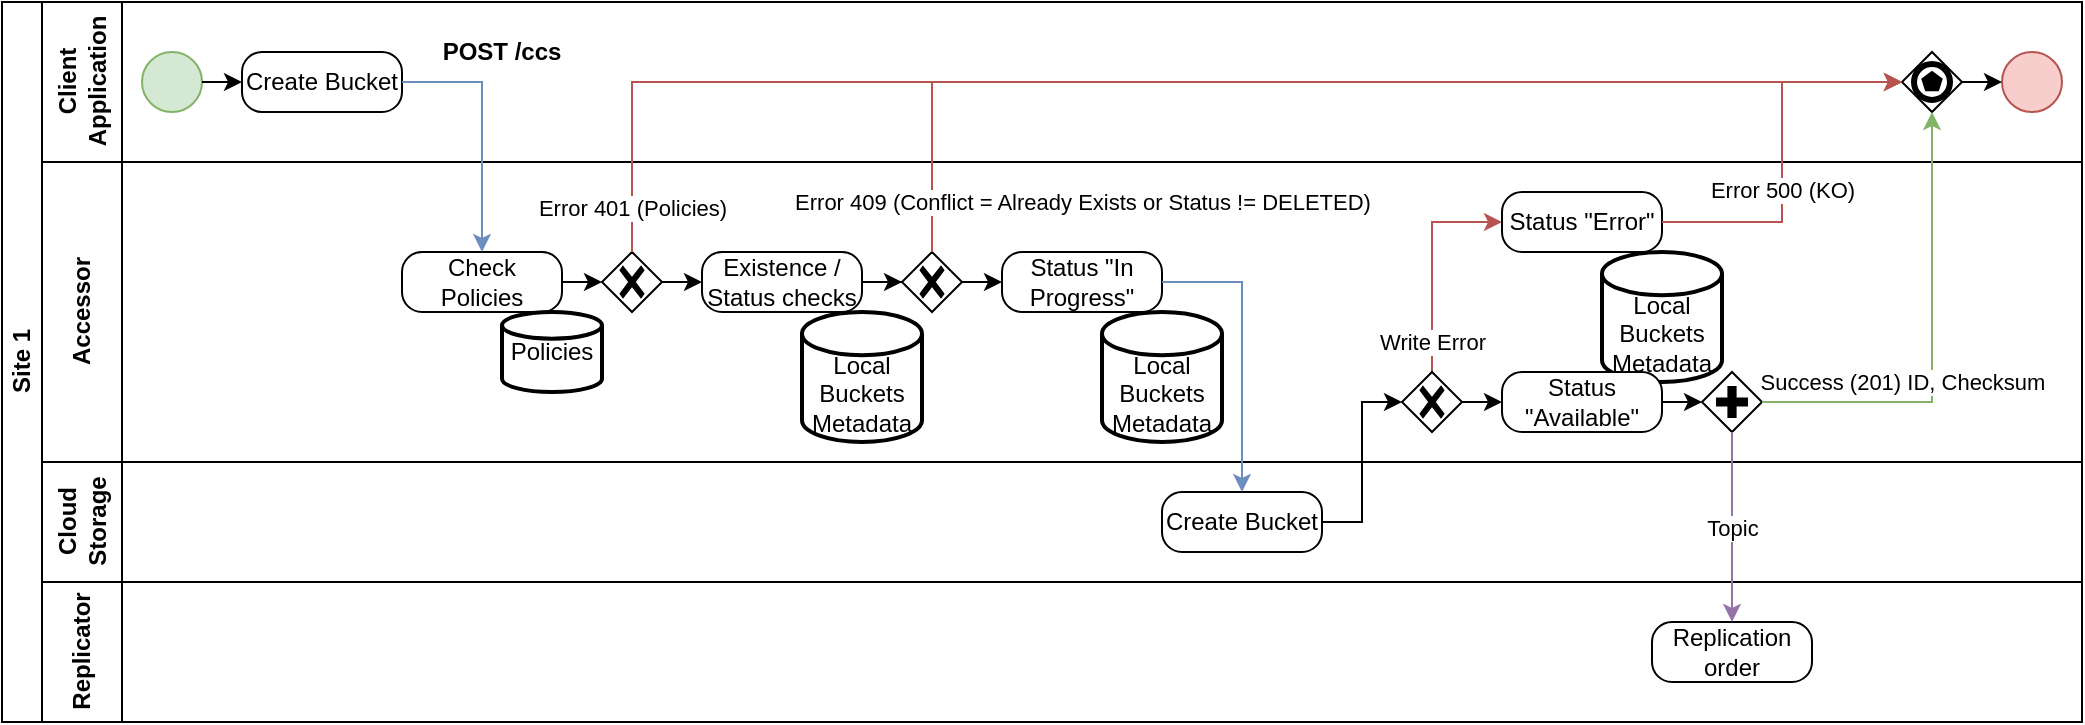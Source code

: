 <mxfile version="22.0.3" type="device" pages="26">
  <diagram name="Accessor-Bucket-Create" id="XplZlGRP-ngHvV3F06Re">
    <mxGraphModel dx="1434" dy="870" grid="1" gridSize="10" guides="1" tooltips="1" connect="1" arrows="1" fold="1" page="1" pageScale="1" pageWidth="827" pageHeight="1169" math="0" shadow="0">
      <root>
        <mxCell id="mGDjwZGA9BPQtQMLJhRk-0" />
        <mxCell id="mGDjwZGA9BPQtQMLJhRk-1" parent="mGDjwZGA9BPQtQMLJhRk-0" />
        <mxCell id="mGDjwZGA9BPQtQMLJhRk-2" value="Site 1" style="swimlane;html=1;childLayout=stackLayout;resizeParent=1;resizeParentMax=0;horizontal=0;startSize=20;horizontalStack=0;" parent="mGDjwZGA9BPQtQMLJhRk-1" vertex="1">
          <mxGeometry x="120" y="120" width="1040" height="360" as="geometry" />
        </mxCell>
        <mxCell id="mGDjwZGA9BPQtQMLJhRk-3" value="Client&lt;br&gt;Application" style="swimlane;html=1;startSize=40;horizontal=0;align=center;" parent="mGDjwZGA9BPQtQMLJhRk-2" vertex="1">
          <mxGeometry x="20" width="1020" height="80" as="geometry" />
        </mxCell>
        <mxCell id="mGDjwZGA9BPQtQMLJhRk-4" value="" style="points=[[0.145,0.145,0],[0.5,0,0],[0.855,0.145,0],[1,0.5,0],[0.855,0.855,0],[0.5,1,0],[0.145,0.855,0],[0,0.5,0]];shape=mxgraph.bpmn.event;html=1;verticalLabelPosition=bottom;labelBackgroundColor=#ffffff;verticalAlign=top;align=center;perimeter=ellipsePerimeter;outlineConnect=0;aspect=fixed;outline=standard;symbol=general;fillColor=#d5e8d4;strokeColor=#82b366;" parent="mGDjwZGA9BPQtQMLJhRk-3" vertex="1">
          <mxGeometry x="50" y="25" width="30" height="30" as="geometry" />
        </mxCell>
        <mxCell id="mGDjwZGA9BPQtQMLJhRk-5" value="Create Bucket" style="points=[[0.25,0,0],[0.5,0,0],[0.75,0,0],[1,0.25,0],[1,0.5,0],[1,0.75,0],[0.75,1,0],[0.5,1,0],[0.25,1,0],[0,0.75,0],[0,0.5,0],[0,0.25,0]];shape=mxgraph.bpmn.task;whiteSpace=wrap;rectStyle=rounded;size=10;html=1;container=1;expand=0;collapsible=0;taskMarker=abstract;" parent="mGDjwZGA9BPQtQMLJhRk-3" vertex="1">
          <mxGeometry x="100" y="25" width="80" height="30" as="geometry" />
        </mxCell>
        <mxCell id="mGDjwZGA9BPQtQMLJhRk-6" style="edgeStyle=orthogonalEdgeStyle;rounded=0;orthogonalLoop=1;jettySize=auto;html=1;exitX=1;exitY=0.5;exitDx=0;exitDy=0;exitPerimeter=0;entryX=0;entryY=0.5;entryDx=0;entryDy=0;entryPerimeter=0;" parent="mGDjwZGA9BPQtQMLJhRk-3" source="mGDjwZGA9BPQtQMLJhRk-4" target="mGDjwZGA9BPQtQMLJhRk-5" edge="1">
          <mxGeometry relative="1" as="geometry" />
        </mxCell>
        <mxCell id="mGDjwZGA9BPQtQMLJhRk-7" value="" style="points=[[0.25,0.25,0],[0.5,0,0],[0.75,0.25,0],[1,0.5,0],[0.75,0.75,0],[0.5,1,0],[0.25,0.75,0],[0,0.5,0]];shape=mxgraph.bpmn.gateway2;html=1;verticalLabelPosition=bottom;labelBackgroundColor=#ffffff;verticalAlign=top;align=center;perimeter=rhombusPerimeter;outlineConnect=0;outline=end;symbol=multiple;" parent="mGDjwZGA9BPQtQMLJhRk-3" vertex="1">
          <mxGeometry x="930" y="25" width="30" height="30" as="geometry" />
        </mxCell>
        <mxCell id="mGDjwZGA9BPQtQMLJhRk-8" value="" style="points=[[0.145,0.145,0],[0.5,0,0],[0.855,0.145,0],[1,0.5,0],[0.855,0.855,0],[0.5,1,0],[0.145,0.855,0],[0,0.5,0]];shape=mxgraph.bpmn.event;html=1;verticalLabelPosition=bottom;labelBackgroundColor=#ffffff;verticalAlign=top;align=center;perimeter=ellipsePerimeter;outlineConnect=0;aspect=fixed;outline=standard;symbol=general;fillColor=#f8cecc;strokeColor=#b85450;" parent="mGDjwZGA9BPQtQMLJhRk-3" vertex="1">
          <mxGeometry x="980" y="25" width="30" height="30" as="geometry" />
        </mxCell>
        <mxCell id="mGDjwZGA9BPQtQMLJhRk-9" style="edgeStyle=orthogonalEdgeStyle;rounded=0;orthogonalLoop=1;jettySize=auto;html=1;exitX=1;exitY=0.5;exitDx=0;exitDy=0;exitPerimeter=0;entryX=0;entryY=0.5;entryDx=0;entryDy=0;entryPerimeter=0;" parent="mGDjwZGA9BPQtQMLJhRk-3" source="mGDjwZGA9BPQtQMLJhRk-7" target="mGDjwZGA9BPQtQMLJhRk-8" edge="1">
          <mxGeometry relative="1" as="geometry" />
        </mxCell>
        <mxCell id="pkoCkdh4sTjen5xSnZVT-0" value="POST /ccs" style="text;html=1;strokeColor=none;fillColor=none;align=center;verticalAlign=middle;whiteSpace=wrap;rounded=0;fontStyle=1" parent="mGDjwZGA9BPQtQMLJhRk-3" vertex="1">
          <mxGeometry x="180" y="10" width="100" height="30" as="geometry" />
        </mxCell>
        <mxCell id="mGDjwZGA9BPQtQMLJhRk-10" value="Accessor" style="swimlane;html=1;startSize=40;horizontal=0;" parent="mGDjwZGA9BPQtQMLJhRk-2" vertex="1">
          <mxGeometry x="20" y="80" width="1020" height="150" as="geometry" />
        </mxCell>
        <mxCell id="mGDjwZGA9BPQtQMLJhRk-11" value="Local Buckets Metadata" style="strokeWidth=2;html=1;shape=mxgraph.flowchart.database;whiteSpace=wrap;verticalAlign=bottom;" parent="mGDjwZGA9BPQtQMLJhRk-10" vertex="1">
          <mxGeometry x="780" y="45" width="60" height="65" as="geometry" />
        </mxCell>
        <mxCell id="mGDjwZGA9BPQtQMLJhRk-12" value="Check Policies" style="points=[[0.25,0,0],[0.5,0,0],[0.75,0,0],[1,0.25,0],[1,0.5,0],[1,0.75,0],[0.75,1,0],[0.5,1,0],[0.25,1,0],[0,0.75,0],[0,0.5,0],[0,0.25,0]];shape=mxgraph.bpmn.task;whiteSpace=wrap;rectStyle=rounded;size=10;html=1;container=1;expand=0;collapsible=0;taskMarker=abstract;" parent="mGDjwZGA9BPQtQMLJhRk-10" vertex="1">
          <mxGeometry x="180" y="45" width="80" height="30" as="geometry" />
        </mxCell>
        <mxCell id="mGDjwZGA9BPQtQMLJhRk-13" value="" style="points=[[0.25,0.25,0],[0.5,0,0],[0.75,0.25,0],[1,0.5,0],[0.75,0.75,0],[0.5,1,0],[0.25,0.75,0],[0,0.5,0]];shape=mxgraph.bpmn.gateway2;html=1;verticalLabelPosition=bottom;labelBackgroundColor=#ffffff;verticalAlign=top;align=center;perimeter=rhombusPerimeter;outlineConnect=0;outline=none;symbol=none;gwType=exclusive;" parent="mGDjwZGA9BPQtQMLJhRk-10" vertex="1">
          <mxGeometry x="280" y="45" width="30" height="30" as="geometry" />
        </mxCell>
        <mxCell id="mGDjwZGA9BPQtQMLJhRk-14" style="edgeStyle=orthogonalEdgeStyle;rounded=0;orthogonalLoop=1;jettySize=auto;html=1;exitX=1;exitY=0.5;exitDx=0;exitDy=0;exitPerimeter=0;entryX=0;entryY=0.5;entryDx=0;entryDy=0;entryPerimeter=0;" parent="mGDjwZGA9BPQtQMLJhRk-10" source="mGDjwZGA9BPQtQMLJhRk-12" target="mGDjwZGA9BPQtQMLJhRk-13" edge="1">
          <mxGeometry relative="1" as="geometry" />
        </mxCell>
        <mxCell id="mGDjwZGA9BPQtQMLJhRk-15" style="edgeStyle=orthogonalEdgeStyle;rounded=0;orthogonalLoop=1;jettySize=auto;html=1;exitX=1;exitY=0.5;exitDx=0;exitDy=0;exitPerimeter=0;" parent="mGDjwZGA9BPQtQMLJhRk-10" source="mGDjwZGA9BPQtQMLJhRk-16" target="mGDjwZGA9BPQtQMLJhRk-18" edge="1">
          <mxGeometry relative="1" as="geometry" />
        </mxCell>
        <mxCell id="mGDjwZGA9BPQtQMLJhRk-16" value="Existence / Status checks" style="points=[[0.25,0,0],[0.5,0,0],[0.75,0,0],[1,0.25,0],[1,0.5,0],[1,0.75,0],[0.75,1,0],[0.5,1,0],[0.25,1,0],[0,0.75,0],[0,0.5,0],[0,0.25,0]];shape=mxgraph.bpmn.task;whiteSpace=wrap;rectStyle=rounded;size=10;html=1;container=1;expand=0;collapsible=0;taskMarker=abstract;" parent="mGDjwZGA9BPQtQMLJhRk-10" vertex="1">
          <mxGeometry x="330" y="45" width="80" height="30" as="geometry" />
        </mxCell>
        <mxCell id="mGDjwZGA9BPQtQMLJhRk-17" style="edgeStyle=orthogonalEdgeStyle;rounded=0;orthogonalLoop=1;jettySize=auto;html=1;exitX=1;exitY=0.5;exitDx=0;exitDy=0;exitPerimeter=0;entryX=0;entryY=0.5;entryDx=0;entryDy=0;entryPerimeter=0;" parent="mGDjwZGA9BPQtQMLJhRk-10" source="mGDjwZGA9BPQtQMLJhRk-13" target="mGDjwZGA9BPQtQMLJhRk-16" edge="1">
          <mxGeometry relative="1" as="geometry" />
        </mxCell>
        <mxCell id="mGDjwZGA9BPQtQMLJhRk-18" value="" style="points=[[0.25,0.25,0],[0.5,0,0],[0.75,0.25,0],[1,0.5,0],[0.75,0.75,0],[0.5,1,0],[0.25,0.75,0],[0,0.5,0]];shape=mxgraph.bpmn.gateway2;html=1;verticalLabelPosition=bottom;labelBackgroundColor=#ffffff;verticalAlign=top;align=center;perimeter=rhombusPerimeter;outlineConnect=0;outline=none;symbol=none;gwType=exclusive;" parent="mGDjwZGA9BPQtQMLJhRk-10" vertex="1">
          <mxGeometry x="430" y="45" width="30" height="30" as="geometry" />
        </mxCell>
        <mxCell id="mGDjwZGA9BPQtQMLJhRk-19" value="Status &quot;In Progress&quot;" style="points=[[0.25,0,0],[0.5,0,0],[0.75,0,0],[1,0.25,0],[1,0.5,0],[1,0.75,0],[0.75,1,0],[0.5,1,0],[0.25,1,0],[0,0.75,0],[0,0.5,0],[0,0.25,0]];shape=mxgraph.bpmn.task;whiteSpace=wrap;rectStyle=rounded;size=10;html=1;container=1;expand=0;collapsible=0;taskMarker=abstract;" parent="mGDjwZGA9BPQtQMLJhRk-10" vertex="1">
          <mxGeometry x="480" y="45" width="80" height="30" as="geometry" />
        </mxCell>
        <mxCell id="mGDjwZGA9BPQtQMLJhRk-20" style="edgeStyle=orthogonalEdgeStyle;rounded=0;orthogonalLoop=1;jettySize=auto;html=1;exitX=1;exitY=0.5;exitDx=0;exitDy=0;exitPerimeter=0;entryX=0;entryY=0.5;entryDx=0;entryDy=0;entryPerimeter=0;" parent="mGDjwZGA9BPQtQMLJhRk-10" source="mGDjwZGA9BPQtQMLJhRk-18" target="mGDjwZGA9BPQtQMLJhRk-19" edge="1">
          <mxGeometry relative="1" as="geometry" />
        </mxCell>
        <mxCell id="mGDjwZGA9BPQtQMLJhRk-21" value="Write Error" style="edgeStyle=orthogonalEdgeStyle;rounded=0;orthogonalLoop=1;jettySize=auto;html=1;exitX=0.5;exitY=0;exitDx=0;exitDy=0;exitPerimeter=0;entryX=0;entryY=0.5;entryDx=0;entryDy=0;entryPerimeter=0;fillColor=#f8cecc;strokeColor=#b85450;" parent="mGDjwZGA9BPQtQMLJhRk-10" source="mGDjwZGA9BPQtQMLJhRk-22" target="mGDjwZGA9BPQtQMLJhRk-25" edge="1">
          <mxGeometry x="-0.727" relative="1" as="geometry">
            <mxPoint x="720" y="50" as="targetPoint" />
            <mxPoint as="offset" />
          </mxGeometry>
        </mxCell>
        <mxCell id="mGDjwZGA9BPQtQMLJhRk-22" value="" style="points=[[0.25,0.25,0],[0.5,0,0],[0.75,0.25,0],[1,0.5,0],[0.75,0.75,0],[0.5,1,0],[0.25,0.75,0],[0,0.5,0]];shape=mxgraph.bpmn.gateway2;html=1;verticalLabelPosition=bottom;labelBackgroundColor=#ffffff;verticalAlign=top;align=center;perimeter=rhombusPerimeter;outlineConnect=0;outline=none;symbol=none;gwType=exclusive;" parent="mGDjwZGA9BPQtQMLJhRk-10" vertex="1">
          <mxGeometry x="680" y="105" width="30" height="30" as="geometry" />
        </mxCell>
        <mxCell id="mGDjwZGA9BPQtQMLJhRk-23" value="Status &quot;Available&quot;" style="points=[[0.25,0,0],[0.5,0,0],[0.75,0,0],[1,0.25,0],[1,0.5,0],[1,0.75,0],[0.75,1,0],[0.5,1,0],[0.25,1,0],[0,0.75,0],[0,0.5,0],[0,0.25,0]];shape=mxgraph.bpmn.task;whiteSpace=wrap;rectStyle=rounded;size=10;html=1;container=1;expand=0;collapsible=0;taskMarker=abstract;" parent="mGDjwZGA9BPQtQMLJhRk-10" vertex="1">
          <mxGeometry x="730" y="105" width="80" height="30" as="geometry" />
        </mxCell>
        <mxCell id="mGDjwZGA9BPQtQMLJhRk-24" style="edgeStyle=orthogonalEdgeStyle;rounded=0;orthogonalLoop=1;jettySize=auto;html=1;exitX=1;exitY=0.5;exitDx=0;exitDy=0;exitPerimeter=0;entryX=0;entryY=0.5;entryDx=0;entryDy=0;entryPerimeter=0;" parent="mGDjwZGA9BPQtQMLJhRk-10" source="mGDjwZGA9BPQtQMLJhRk-22" target="mGDjwZGA9BPQtQMLJhRk-23" edge="1">
          <mxGeometry relative="1" as="geometry" />
        </mxCell>
        <mxCell id="mGDjwZGA9BPQtQMLJhRk-25" value="Status &quot;Error&quot;" style="points=[[0.25,0,0],[0.5,0,0],[0.75,0,0],[1,0.25,0],[1,0.5,0],[1,0.75,0],[0.75,1,0],[0.5,1,0],[0.25,1,0],[0,0.75,0],[0,0.5,0],[0,0.25,0]];shape=mxgraph.bpmn.task;whiteSpace=wrap;rectStyle=rounded;size=10;html=1;container=1;expand=0;collapsible=0;taskMarker=abstract;" parent="mGDjwZGA9BPQtQMLJhRk-10" vertex="1">
          <mxGeometry x="730" y="15" width="80" height="30" as="geometry" />
        </mxCell>
        <mxCell id="mGDjwZGA9BPQtQMLJhRk-26" value="" style="points=[[0.25,0.25,0],[0.5,0,0],[0.75,0.25,0],[1,0.5,0],[0.75,0.75,0],[0.5,1,0],[0.25,0.75,0],[0,0.5,0]];shape=mxgraph.bpmn.gateway2;html=1;verticalLabelPosition=bottom;labelBackgroundColor=#ffffff;verticalAlign=top;align=center;perimeter=rhombusPerimeter;outlineConnect=0;outline=none;symbol=none;gwType=parallel;" parent="mGDjwZGA9BPQtQMLJhRk-10" vertex="1">
          <mxGeometry x="830" y="105" width="30" height="30" as="geometry" />
        </mxCell>
        <mxCell id="mGDjwZGA9BPQtQMLJhRk-27" style="edgeStyle=orthogonalEdgeStyle;rounded=0;orthogonalLoop=1;jettySize=auto;html=1;exitX=1;exitY=0.5;exitDx=0;exitDy=0;exitPerimeter=0;entryX=0;entryY=0.5;entryDx=0;entryDy=0;entryPerimeter=0;" parent="mGDjwZGA9BPQtQMLJhRk-10" source="mGDjwZGA9BPQtQMLJhRk-23" target="mGDjwZGA9BPQtQMLJhRk-26" edge="1">
          <mxGeometry relative="1" as="geometry" />
        </mxCell>
        <mxCell id="mGDjwZGA9BPQtQMLJhRk-28" value="Policies" style="strokeWidth=2;html=1;shape=mxgraph.flowchart.database;whiteSpace=wrap;" parent="mGDjwZGA9BPQtQMLJhRk-10" vertex="1">
          <mxGeometry x="230" y="75" width="50" height="40" as="geometry" />
        </mxCell>
        <mxCell id="mGDjwZGA9BPQtQMLJhRk-29" value="Local Buckets Metadata" style="strokeWidth=2;html=1;shape=mxgraph.flowchart.database;whiteSpace=wrap;verticalAlign=bottom;" parent="mGDjwZGA9BPQtQMLJhRk-10" vertex="1">
          <mxGeometry x="380" y="75" width="60" height="65" as="geometry" />
        </mxCell>
        <mxCell id="mGDjwZGA9BPQtQMLJhRk-30" value="Local Buckets Metadata" style="strokeWidth=2;html=1;shape=mxgraph.flowchart.database;whiteSpace=wrap;verticalAlign=bottom;" parent="mGDjwZGA9BPQtQMLJhRk-10" vertex="1">
          <mxGeometry x="530" y="75" width="60" height="65" as="geometry" />
        </mxCell>
        <mxCell id="mGDjwZGA9BPQtQMLJhRk-31" value="Cloud&lt;br&gt;Storage" style="swimlane;html=1;startSize=40;horizontal=0;" parent="mGDjwZGA9BPQtQMLJhRk-2" vertex="1">
          <mxGeometry x="20" y="230" width="1020" height="60" as="geometry" />
        </mxCell>
        <mxCell id="mGDjwZGA9BPQtQMLJhRk-32" value="Create Bucket" style="points=[[0.25,0,0],[0.5,0,0],[0.75,0,0],[1,0.25,0],[1,0.5,0],[1,0.75,0],[0.75,1,0],[0.5,1,0],[0.25,1,0],[0,0.75,0],[0,0.5,0],[0,0.25,0]];shape=mxgraph.bpmn.task;whiteSpace=wrap;rectStyle=rounded;size=10;html=1;container=1;expand=0;collapsible=0;taskMarker=abstract;" parent="mGDjwZGA9BPQtQMLJhRk-31" vertex="1">
          <mxGeometry x="560" y="15" width="80" height="30" as="geometry" />
        </mxCell>
        <mxCell id="mGDjwZGA9BPQtQMLJhRk-33" value="Replicator" style="swimlane;html=1;startSize=40;horizontal=0;" parent="mGDjwZGA9BPQtQMLJhRk-2" vertex="1">
          <mxGeometry x="20" y="290" width="1020" height="70" as="geometry" />
        </mxCell>
        <mxCell id="mGDjwZGA9BPQtQMLJhRk-34" value="Replication order" style="points=[[0.25,0,0],[0.5,0,0],[0.75,0,0],[1,0.25,0],[1,0.5,0],[1,0.75,0],[0.75,1,0],[0.5,1,0],[0.25,1,0],[0,0.75,0],[0,0.5,0],[0,0.25,0]];shape=mxgraph.bpmn.task;whiteSpace=wrap;rectStyle=rounded;size=10;html=1;container=1;expand=0;collapsible=0;taskMarker=abstract;" parent="mGDjwZGA9BPQtQMLJhRk-33" vertex="1">
          <mxGeometry x="805" y="20" width="80" height="30" as="geometry" />
        </mxCell>
        <mxCell id="mGDjwZGA9BPQtQMLJhRk-35" style="edgeStyle=orthogonalEdgeStyle;rounded=0;orthogonalLoop=1;jettySize=auto;html=1;exitX=1;exitY=0.5;exitDx=0;exitDy=0;exitPerimeter=0;entryX=0.5;entryY=0;entryDx=0;entryDy=0;entryPerimeter=0;fillColor=#dae8fc;strokeColor=#6c8ebf;" parent="mGDjwZGA9BPQtQMLJhRk-2" source="mGDjwZGA9BPQtQMLJhRk-5" target="mGDjwZGA9BPQtQMLJhRk-12" edge="1">
          <mxGeometry relative="1" as="geometry" />
        </mxCell>
        <mxCell id="mGDjwZGA9BPQtQMLJhRk-36" value="Error 401 (Policies)" style="edgeStyle=orthogonalEdgeStyle;rounded=0;orthogonalLoop=1;jettySize=auto;html=1;exitX=0.5;exitY=0;exitDx=0;exitDy=0;exitPerimeter=0;entryX=0;entryY=0.5;entryDx=0;entryDy=0;entryPerimeter=0;fillColor=#f8cecc;strokeColor=#b85450;" parent="mGDjwZGA9BPQtQMLJhRk-2" source="mGDjwZGA9BPQtQMLJhRk-13" target="mGDjwZGA9BPQtQMLJhRk-7" edge="1">
          <mxGeometry x="-0.938" relative="1" as="geometry">
            <mxPoint as="offset" />
          </mxGeometry>
        </mxCell>
        <mxCell id="mGDjwZGA9BPQtQMLJhRk-37" value="Error 409 (Conflict = Already Exists or Status != DELETED)" style="edgeStyle=orthogonalEdgeStyle;rounded=0;orthogonalLoop=1;jettySize=auto;html=1;exitX=0.5;exitY=0;exitDx=0;exitDy=0;exitPerimeter=0;entryX=0;entryY=0.5;entryDx=0;entryDy=0;entryPerimeter=0;fillColor=#f8cecc;strokeColor=#b85450;" parent="mGDjwZGA9BPQtQMLJhRk-2" source="mGDjwZGA9BPQtQMLJhRk-18" target="mGDjwZGA9BPQtQMLJhRk-7" edge="1">
          <mxGeometry x="-0.439" y="-60" relative="1" as="geometry">
            <mxPoint as="offset" />
          </mxGeometry>
        </mxCell>
        <mxCell id="mGDjwZGA9BPQtQMLJhRk-38" style="edgeStyle=orthogonalEdgeStyle;rounded=0;orthogonalLoop=1;jettySize=auto;html=1;exitX=1;exitY=0.5;exitDx=0;exitDy=0;exitPerimeter=0;entryX=0.5;entryY=0;entryDx=0;entryDy=0;entryPerimeter=0;fillColor=#dae8fc;strokeColor=#6c8ebf;" parent="mGDjwZGA9BPQtQMLJhRk-2" source="mGDjwZGA9BPQtQMLJhRk-19" target="mGDjwZGA9BPQtQMLJhRk-32" edge="1">
          <mxGeometry relative="1" as="geometry" />
        </mxCell>
        <mxCell id="mGDjwZGA9BPQtQMLJhRk-39" style="edgeStyle=orthogonalEdgeStyle;rounded=0;orthogonalLoop=1;jettySize=auto;html=1;exitX=1;exitY=0.5;exitDx=0;exitDy=0;exitPerimeter=0;entryX=0;entryY=0.5;entryDx=0;entryDy=0;entryPerimeter=0;" parent="mGDjwZGA9BPQtQMLJhRk-2" source="mGDjwZGA9BPQtQMLJhRk-32" target="mGDjwZGA9BPQtQMLJhRk-22" edge="1">
          <mxGeometry relative="1" as="geometry" />
        </mxCell>
        <mxCell id="mGDjwZGA9BPQtQMLJhRk-40" value="Error 500 (KO)" style="edgeStyle=orthogonalEdgeStyle;rounded=0;orthogonalLoop=1;jettySize=auto;html=1;exitX=1;exitY=0.5;exitDx=0;exitDy=0;exitPerimeter=0;entryX=0;entryY=0.5;entryDx=0;entryDy=0;entryPerimeter=0;fillColor=#f8cecc;strokeColor=#b85450;" parent="mGDjwZGA9BPQtQMLJhRk-2" source="mGDjwZGA9BPQtQMLJhRk-25" target="mGDjwZGA9BPQtQMLJhRk-7" edge="1">
          <mxGeometry x="-0.2" relative="1" as="geometry">
            <mxPoint as="offset" />
          </mxGeometry>
        </mxCell>
        <mxCell id="mGDjwZGA9BPQtQMLJhRk-41" value="Topic" style="edgeStyle=orthogonalEdgeStyle;rounded=0;orthogonalLoop=1;jettySize=auto;html=1;exitX=0.5;exitY=1;exitDx=0;exitDy=0;exitPerimeter=0;fillColor=#e1d5e7;strokeColor=#9673a6;" parent="mGDjwZGA9BPQtQMLJhRk-2" source="mGDjwZGA9BPQtQMLJhRk-26" target="mGDjwZGA9BPQtQMLJhRk-34" edge="1">
          <mxGeometry relative="1" as="geometry" />
        </mxCell>
        <mxCell id="mGDjwZGA9BPQtQMLJhRk-42" value="Success (201) ID, Checksum" style="edgeStyle=orthogonalEdgeStyle;rounded=0;orthogonalLoop=1;jettySize=auto;html=1;exitX=1;exitY=0.5;exitDx=0;exitDy=0;exitPerimeter=0;entryX=0.5;entryY=1;entryDx=0;entryDy=0;entryPerimeter=0;fillColor=#d5e8d4;strokeColor=#82b366;" parent="mGDjwZGA9BPQtQMLJhRk-2" source="mGDjwZGA9BPQtQMLJhRk-26" target="mGDjwZGA9BPQtQMLJhRk-7" edge="1">
          <mxGeometry x="-0.391" y="10" relative="1" as="geometry">
            <mxPoint as="offset" />
          </mxGeometry>
        </mxCell>
      </root>
    </mxGraphModel>
  </diagram>
  <diagram name="Accessor-Bucket-Delete" id="Ms-ndgiuxFqbTwIjFj8K">
    <mxGraphModel dx="1434" dy="870" grid="1" gridSize="10" guides="1" tooltips="1" connect="1" arrows="1" fold="1" page="1" pageScale="1" pageWidth="827" pageHeight="1169" math="0" shadow="0">
      <root>
        <mxCell id="xovcoFdcRGfpRV3iWYOk-0" />
        <mxCell id="xovcoFdcRGfpRV3iWYOk-1" parent="xovcoFdcRGfpRV3iWYOk-0" />
        <mxCell id="xovcoFdcRGfpRV3iWYOk-2" value="Site 1" style="swimlane;html=1;childLayout=stackLayout;resizeParent=1;resizeParentMax=0;horizontal=0;startSize=20;horizontalStack=0;" parent="xovcoFdcRGfpRV3iWYOk-1" vertex="1">
          <mxGeometry x="120" y="120" width="1190" height="360" as="geometry" />
        </mxCell>
        <mxCell id="xovcoFdcRGfpRV3iWYOk-3" value="Client&lt;br&gt;Application" style="swimlane;html=1;startSize=40;horizontal=0;align=center;" parent="xovcoFdcRGfpRV3iWYOk-2" vertex="1">
          <mxGeometry x="20" width="1170" height="80" as="geometry" />
        </mxCell>
        <mxCell id="xovcoFdcRGfpRV3iWYOk-4" value="" style="points=[[0.145,0.145,0],[0.5,0,0],[0.855,0.145,0],[1,0.5,0],[0.855,0.855,0],[0.5,1,0],[0.145,0.855,0],[0,0.5,0]];shape=mxgraph.bpmn.event;html=1;verticalLabelPosition=bottom;labelBackgroundColor=#ffffff;verticalAlign=top;align=center;perimeter=ellipsePerimeter;outlineConnect=0;aspect=fixed;outline=standard;symbol=general;fillColor=#d5e8d4;strokeColor=#82b366;" parent="xovcoFdcRGfpRV3iWYOk-3" vertex="1">
          <mxGeometry x="50" y="25" width="30" height="30" as="geometry" />
        </mxCell>
        <mxCell id="xovcoFdcRGfpRV3iWYOk-5" value="Delete Bucket" style="points=[[0.25,0,0],[0.5,0,0],[0.75,0,0],[1,0.25,0],[1,0.5,0],[1,0.75,0],[0.75,1,0],[0.5,1,0],[0.25,1,0],[0,0.75,0],[0,0.5,0],[0,0.25,0]];shape=mxgraph.bpmn.task;whiteSpace=wrap;rectStyle=rounded;size=10;html=1;container=1;expand=0;collapsible=0;taskMarker=abstract;" parent="xovcoFdcRGfpRV3iWYOk-3" vertex="1">
          <mxGeometry x="100" y="25" width="80" height="30" as="geometry" />
        </mxCell>
        <mxCell id="xovcoFdcRGfpRV3iWYOk-6" style="edgeStyle=orthogonalEdgeStyle;rounded=0;orthogonalLoop=1;jettySize=auto;html=1;exitX=1;exitY=0.5;exitDx=0;exitDy=0;exitPerimeter=0;entryX=0;entryY=0.5;entryDx=0;entryDy=0;entryPerimeter=0;" parent="xovcoFdcRGfpRV3iWYOk-3" source="xovcoFdcRGfpRV3iWYOk-4" target="xovcoFdcRGfpRV3iWYOk-5" edge="1">
          <mxGeometry relative="1" as="geometry" />
        </mxCell>
        <mxCell id="xovcoFdcRGfpRV3iWYOk-7" value="" style="points=[[0.25,0.25,0],[0.5,0,0],[0.75,0.25,0],[1,0.5,0],[0.75,0.75,0],[0.5,1,0],[0.25,0.75,0],[0,0.5,0]];shape=mxgraph.bpmn.gateway2;html=1;verticalLabelPosition=bottom;labelBackgroundColor=#ffffff;verticalAlign=top;align=center;perimeter=rhombusPerimeter;outlineConnect=0;outline=end;symbol=multiple;" parent="xovcoFdcRGfpRV3iWYOk-3" vertex="1">
          <mxGeometry x="1080" y="25" width="30" height="30" as="geometry" />
        </mxCell>
        <mxCell id="xovcoFdcRGfpRV3iWYOk-8" value="" style="points=[[0.145,0.145,0],[0.5,0,0],[0.855,0.145,0],[1,0.5,0],[0.855,0.855,0],[0.5,1,0],[0.145,0.855,0],[0,0.5,0]];shape=mxgraph.bpmn.event;html=1;verticalLabelPosition=bottom;labelBackgroundColor=#ffffff;verticalAlign=top;align=center;perimeter=ellipsePerimeter;outlineConnect=0;aspect=fixed;outline=standard;symbol=general;fillColor=#f8cecc;strokeColor=#b85450;" parent="xovcoFdcRGfpRV3iWYOk-3" vertex="1">
          <mxGeometry x="1130" y="25" width="30" height="30" as="geometry" />
        </mxCell>
        <mxCell id="xovcoFdcRGfpRV3iWYOk-9" style="edgeStyle=orthogonalEdgeStyle;rounded=0;orthogonalLoop=1;jettySize=auto;html=1;exitX=1;exitY=0.5;exitDx=0;exitDy=0;exitPerimeter=0;entryX=0;entryY=0.5;entryDx=0;entryDy=0;entryPerimeter=0;" parent="xovcoFdcRGfpRV3iWYOk-3" source="xovcoFdcRGfpRV3iWYOk-7" target="xovcoFdcRGfpRV3iWYOk-8" edge="1">
          <mxGeometry relative="1" as="geometry" />
        </mxCell>
        <mxCell id="xovcoFdcRGfpRV3iWYOk-38" style="edgeStyle=orthogonalEdgeStyle;rounded=0;orthogonalLoop=1;jettySize=auto;html=1;exitX=1;exitY=0.5;exitDx=0;exitDy=0;exitPerimeter=0;entryX=0;entryY=0.5;entryDx=0;entryDy=0;entryPerimeter=0;" parent="xovcoFdcRGfpRV3iWYOk-2" source="xovcoFdcRGfpRV3iWYOk-32" target="xovcoFdcRGfpRV3iWYOk-22" edge="1">
          <mxGeometry relative="1" as="geometry" />
        </mxCell>
        <mxCell id="xovcoFdcRGfpRV3iWYOk-39" value="Error 500 (KO)" style="edgeStyle=orthogonalEdgeStyle;rounded=0;orthogonalLoop=1;jettySize=auto;html=1;exitX=1;exitY=0.5;exitDx=0;exitDy=0;exitPerimeter=0;entryX=0;entryY=0.5;entryDx=0;entryDy=0;entryPerimeter=0;fillColor=#f8cecc;strokeColor=#b85450;" parent="xovcoFdcRGfpRV3iWYOk-2" source="xovcoFdcRGfpRV3iWYOk-25" target="xovcoFdcRGfpRV3iWYOk-7" edge="1">
          <mxGeometry x="-0.278" relative="1" as="geometry">
            <mxPoint as="offset" />
          </mxGeometry>
        </mxCell>
        <mxCell id="xovcoFdcRGfpRV3iWYOk-40" value="Topic" style="edgeStyle=orthogonalEdgeStyle;rounded=0;orthogonalLoop=1;jettySize=auto;html=1;exitX=1;exitY=0.5;exitDx=0;exitDy=0;exitPerimeter=0;fillColor=#e1d5e7;strokeColor=#9673a6;" parent="xovcoFdcRGfpRV3iWYOk-2" source="xovcoFdcRGfpRV3iWYOk-29" target="xovcoFdcRGfpRV3iWYOk-34" edge="1">
          <mxGeometry x="-0.333" relative="1" as="geometry">
            <mxPoint as="offset" />
          </mxGeometry>
        </mxCell>
        <mxCell id="xovcoFdcRGfpRV3iWYOk-41" value="Success (204) ID" style="edgeStyle=orthogonalEdgeStyle;rounded=0;orthogonalLoop=1;jettySize=auto;html=1;exitX=1;exitY=0.5;exitDx=0;exitDy=0;exitPerimeter=0;entryX=0.5;entryY=1;entryDx=0;entryDy=0;entryPerimeter=0;fillColor=#d5e8d4;strokeColor=#82b366;" parent="xovcoFdcRGfpRV3iWYOk-2" source="xovcoFdcRGfpRV3iWYOk-23" target="xovcoFdcRGfpRV3iWYOk-7" edge="1">
          <mxGeometry x="-0.333" y="10" relative="1" as="geometry">
            <mxPoint as="offset" />
          </mxGeometry>
        </mxCell>
        <mxCell id="xovcoFdcRGfpRV3iWYOk-42" style="edgeStyle=orthogonalEdgeStyle;rounded=0;orthogonalLoop=1;jettySize=auto;html=1;exitX=0.5;exitY=1;exitDx=0;exitDy=0;exitPerimeter=0;entryX=0.5;entryY=0;entryDx=0;entryDy=0;entryPerimeter=0;fillColor=#dae8fc;strokeColor=#6c8ebf;" parent="xovcoFdcRGfpRV3iWYOk-2" source="xovcoFdcRGfpRV3iWYOk-29" target="xovcoFdcRGfpRV3iWYOk-32" edge="1">
          <mxGeometry relative="1" as="geometry" />
        </mxCell>
        <mxCell id="xovcoFdcRGfpRV3iWYOk-10" value="Accessor" style="swimlane;html=1;startSize=40;horizontal=0;" parent="xovcoFdcRGfpRV3iWYOk-2" vertex="1">
          <mxGeometry x="20" y="80" width="1170" height="150" as="geometry" />
        </mxCell>
        <mxCell id="xovcoFdcRGfpRV3iWYOk-11" value="Local Buckets Metadata" style="strokeWidth=2;html=1;shape=mxgraph.flowchart.database;whiteSpace=wrap;verticalAlign=bottom;" parent="xovcoFdcRGfpRV3iWYOk-10" vertex="1">
          <mxGeometry x="970" y="45" width="60" height="65" as="geometry" />
        </mxCell>
        <mxCell id="xovcoFdcRGfpRV3iWYOk-12" value="Check Policies" style="points=[[0.25,0,0],[0.5,0,0],[0.75,0,0],[1,0.25,0],[1,0.5,0],[1,0.75,0],[0.75,1,0],[0.5,1,0],[0.25,1,0],[0,0.75,0],[0,0.5,0],[0,0.25,0]];shape=mxgraph.bpmn.task;whiteSpace=wrap;rectStyle=rounded;size=10;html=1;container=1;expand=0;collapsible=0;taskMarker=abstract;" parent="xovcoFdcRGfpRV3iWYOk-10" vertex="1">
          <mxGeometry x="180" y="45" width="80" height="30" as="geometry" />
        </mxCell>
        <mxCell id="xovcoFdcRGfpRV3iWYOk-13" value="" style="points=[[0.25,0.25,0],[0.5,0,0],[0.75,0.25,0],[1,0.5,0],[0.75,0.75,0],[0.5,1,0],[0.25,0.75,0],[0,0.5,0]];shape=mxgraph.bpmn.gateway2;html=1;verticalLabelPosition=bottom;labelBackgroundColor=#ffffff;verticalAlign=top;align=center;perimeter=rhombusPerimeter;outlineConnect=0;outline=none;symbol=none;gwType=exclusive;" parent="xovcoFdcRGfpRV3iWYOk-10" vertex="1">
          <mxGeometry x="280" y="45" width="30" height="30" as="geometry" />
        </mxCell>
        <mxCell id="xovcoFdcRGfpRV3iWYOk-14" style="edgeStyle=orthogonalEdgeStyle;rounded=0;orthogonalLoop=1;jettySize=auto;html=1;exitX=1;exitY=0.5;exitDx=0;exitDy=0;exitPerimeter=0;entryX=0;entryY=0.5;entryDx=0;entryDy=0;entryPerimeter=0;" parent="xovcoFdcRGfpRV3iWYOk-10" source="xovcoFdcRGfpRV3iWYOk-12" target="xovcoFdcRGfpRV3iWYOk-13" edge="1">
          <mxGeometry relative="1" as="geometry" />
        </mxCell>
        <mxCell id="xovcoFdcRGfpRV3iWYOk-15" style="edgeStyle=orthogonalEdgeStyle;rounded=0;orthogonalLoop=1;jettySize=auto;html=1;exitX=1;exitY=0.5;exitDx=0;exitDy=0;exitPerimeter=0;" parent="xovcoFdcRGfpRV3iWYOk-10" source="xovcoFdcRGfpRV3iWYOk-16" target="xovcoFdcRGfpRV3iWYOk-18" edge="1">
          <mxGeometry relative="1" as="geometry" />
        </mxCell>
        <mxCell id="xovcoFdcRGfpRV3iWYOk-16" value="Existence / Status checks" style="points=[[0.25,0,0],[0.5,0,0],[0.75,0,0],[1,0.25,0],[1,0.5,0],[1,0.75,0],[0.75,1,0],[0.5,1,0],[0.25,1,0],[0,0.75,0],[0,0.5,0],[0,0.25,0]];shape=mxgraph.bpmn.task;whiteSpace=wrap;rectStyle=rounded;size=10;html=1;container=1;expand=0;collapsible=0;taskMarker=abstract;" parent="xovcoFdcRGfpRV3iWYOk-10" vertex="1">
          <mxGeometry x="330" y="45" width="80" height="30" as="geometry" />
        </mxCell>
        <mxCell id="xovcoFdcRGfpRV3iWYOk-17" style="edgeStyle=orthogonalEdgeStyle;rounded=0;orthogonalLoop=1;jettySize=auto;html=1;exitX=1;exitY=0.5;exitDx=0;exitDy=0;exitPerimeter=0;entryX=0;entryY=0.5;entryDx=0;entryDy=0;entryPerimeter=0;" parent="xovcoFdcRGfpRV3iWYOk-10" source="xovcoFdcRGfpRV3iWYOk-13" target="xovcoFdcRGfpRV3iWYOk-16" edge="1">
          <mxGeometry relative="1" as="geometry" />
        </mxCell>
        <mxCell id="xovcoFdcRGfpRV3iWYOk-18" value="" style="points=[[0.25,0.25,0],[0.5,0,0],[0.75,0.25,0],[1,0.5,0],[0.75,0.75,0],[0.5,1,0],[0.25,0.75,0],[0,0.5,0]];shape=mxgraph.bpmn.gateway2;html=1;verticalLabelPosition=bottom;labelBackgroundColor=#ffffff;verticalAlign=top;align=center;perimeter=rhombusPerimeter;outlineConnect=0;outline=none;symbol=none;gwType=exclusive;" parent="xovcoFdcRGfpRV3iWYOk-10" vertex="1">
          <mxGeometry x="430" y="45" width="30" height="30" as="geometry" />
        </mxCell>
        <mxCell id="xovcoFdcRGfpRV3iWYOk-19" value="Status &quot;Deleting&quot;" style="points=[[0.25,0,0],[0.5,0,0],[0.75,0,0],[1,0.25,0],[1,0.5,0],[1,0.75,0],[0.75,1,0],[0.5,1,0],[0.25,1,0],[0,0.75,0],[0,0.5,0],[0,0.25,0]];shape=mxgraph.bpmn.task;whiteSpace=wrap;rectStyle=rounded;size=10;html=1;container=1;expand=0;collapsible=0;taskMarker=abstract;" parent="xovcoFdcRGfpRV3iWYOk-10" vertex="1">
          <mxGeometry x="630" y="45" width="80" height="30" as="geometry" />
        </mxCell>
        <mxCell id="xovcoFdcRGfpRV3iWYOk-20" style="edgeStyle=orthogonalEdgeStyle;rounded=0;orthogonalLoop=1;jettySize=auto;html=1;exitX=1;exitY=0.5;exitDx=0;exitDy=0;exitPerimeter=0;entryX=0;entryY=0.5;entryDx=0;entryDy=0;entryPerimeter=0;" parent="xovcoFdcRGfpRV3iWYOk-10" source="xovcoFdcRGfpRV3iWYOk-18" target="OiOzLUHvBINu3x6VjAxJ-0" edge="1">
          <mxGeometry relative="1" as="geometry">
            <mxPoint x="480" y="40" as="targetPoint" />
          </mxGeometry>
        </mxCell>
        <mxCell id="xovcoFdcRGfpRV3iWYOk-21" value="Delete Error" style="edgeStyle=orthogonalEdgeStyle;rounded=0;orthogonalLoop=1;jettySize=auto;html=1;exitX=0.5;exitY=0;exitDx=0;exitDy=0;exitPerimeter=0;entryX=0;entryY=0.5;entryDx=0;entryDy=0;entryPerimeter=0;fillColor=#f8cecc;strokeColor=#b85450;" parent="xovcoFdcRGfpRV3iWYOk-10" source="xovcoFdcRGfpRV3iWYOk-22" target="xovcoFdcRGfpRV3iWYOk-25" edge="1">
          <mxGeometry x="-0.735" relative="1" as="geometry">
            <mxPoint x="900" y="50" as="targetPoint" />
            <mxPoint as="offset" />
          </mxGeometry>
        </mxCell>
        <mxCell id="xovcoFdcRGfpRV3iWYOk-22" value="" style="points=[[0.25,0.25,0],[0.5,0,0],[0.75,0.25,0],[1,0.5,0],[0.75,0.75,0],[0.5,1,0],[0.25,0.75,0],[0,0.5,0]];shape=mxgraph.bpmn.gateway2;html=1;verticalLabelPosition=bottom;labelBackgroundColor=#ffffff;verticalAlign=top;align=center;perimeter=rhombusPerimeter;outlineConnect=0;outline=none;symbol=none;gwType=exclusive;" parent="xovcoFdcRGfpRV3iWYOk-10" vertex="1">
          <mxGeometry x="867" y="105" width="30" height="30" as="geometry" />
        </mxCell>
        <mxCell id="xovcoFdcRGfpRV3iWYOk-23" value="Status &quot;Deleted&quot;" style="points=[[0.25,0,0],[0.5,0,0],[0.75,0,0],[1,0.25,0],[1,0.5,0],[1,0.75,0],[0.75,1,0],[0.5,1,0],[0.25,1,0],[0,0.75,0],[0,0.5,0],[0,0.25,0]];shape=mxgraph.bpmn.task;whiteSpace=wrap;rectStyle=rounded;size=10;html=1;container=1;expand=0;collapsible=0;taskMarker=abstract;" parent="xovcoFdcRGfpRV3iWYOk-10" vertex="1">
          <mxGeometry x="920" y="105" width="80" height="30" as="geometry" />
        </mxCell>
        <mxCell id="xovcoFdcRGfpRV3iWYOk-24" style="edgeStyle=orthogonalEdgeStyle;rounded=0;orthogonalLoop=1;jettySize=auto;html=1;exitX=1;exitY=0.5;exitDx=0;exitDy=0;exitPerimeter=0;entryX=0;entryY=0.5;entryDx=0;entryDy=0;entryPerimeter=0;" parent="xovcoFdcRGfpRV3iWYOk-10" source="xovcoFdcRGfpRV3iWYOk-22" target="xovcoFdcRGfpRV3iWYOk-23" edge="1">
          <mxGeometry relative="1" as="geometry" />
        </mxCell>
        <mxCell id="xovcoFdcRGfpRV3iWYOk-25" value="Status &quot;Error Delete&quot;" style="points=[[0.25,0,0],[0.5,0,0],[0.75,0,0],[1,0.25,0],[1,0.5,0],[1,0.75,0],[0.75,1,0],[0.5,1,0],[0.25,1,0],[0,0.75,0],[0,0.5,0],[0,0.25,0]];shape=mxgraph.bpmn.task;whiteSpace=wrap;rectStyle=rounded;size=10;html=1;container=1;expand=0;collapsible=0;taskMarker=abstract;" parent="xovcoFdcRGfpRV3iWYOk-10" vertex="1">
          <mxGeometry x="920" y="15" width="80" height="30" as="geometry" />
        </mxCell>
        <mxCell id="xovcoFdcRGfpRV3iWYOk-26" value="Policies" style="strokeWidth=2;html=1;shape=mxgraph.flowchart.database;whiteSpace=wrap;" parent="xovcoFdcRGfpRV3iWYOk-10" vertex="1">
          <mxGeometry x="230" y="75" width="50" height="40" as="geometry" />
        </mxCell>
        <mxCell id="xovcoFdcRGfpRV3iWYOk-27" value="Local Buckets Metadata" style="strokeWidth=2;html=1;shape=mxgraph.flowchart.database;whiteSpace=wrap;verticalAlign=bottom;" parent="xovcoFdcRGfpRV3iWYOk-10" vertex="1">
          <mxGeometry x="380" y="75" width="60" height="65" as="geometry" />
        </mxCell>
        <mxCell id="xovcoFdcRGfpRV3iWYOk-28" value="Local Buckets Metadata" style="strokeWidth=2;html=1;shape=mxgraph.flowchart.database;whiteSpace=wrap;verticalAlign=bottom;" parent="xovcoFdcRGfpRV3iWYOk-10" vertex="1">
          <mxGeometry x="680" y="75" width="60" height="65" as="geometry" />
        </mxCell>
        <mxCell id="xovcoFdcRGfpRV3iWYOk-29" value="" style="points=[[0.25,0.25,0],[0.5,0,0],[0.75,0.25,0],[1,0.5,0],[0.75,0.75,0],[0.5,1,0],[0.25,0.75,0],[0,0.5,0]];shape=mxgraph.bpmn.gateway2;html=1;verticalLabelPosition=bottom;labelBackgroundColor=#ffffff;verticalAlign=top;align=center;perimeter=rhombusPerimeter;outlineConnect=0;outline=none;symbol=none;gwType=parallel;" parent="xovcoFdcRGfpRV3iWYOk-10" vertex="1">
          <mxGeometry x="755" y="45" width="30" height="30" as="geometry" />
        </mxCell>
        <mxCell id="xovcoFdcRGfpRV3iWYOk-30" style="edgeStyle=orthogonalEdgeStyle;rounded=0;orthogonalLoop=1;jettySize=auto;html=1;exitX=1;exitY=0.5;exitDx=0;exitDy=0;exitPerimeter=0;fillColor=#dae8fc;strokeColor=#6c8ebf;" parent="xovcoFdcRGfpRV3iWYOk-10" source="xovcoFdcRGfpRV3iWYOk-19" target="xovcoFdcRGfpRV3iWYOk-29" edge="1">
          <mxGeometry relative="1" as="geometry" />
        </mxCell>
        <mxCell id="OiOzLUHvBINu3x6VjAxJ-0" value="Check Bucket Empty" style="points=[[0.25,0,0],[0.5,0,0],[0.75,0,0],[1,0.25,0],[1,0.5,0],[1,0.75,0],[0.75,1,0],[0.5,1,0],[0.25,1,0],[0,0.75,0],[0,0.5,0],[0,0.25,0]];shape=mxgraph.bpmn.task;whiteSpace=wrap;rectStyle=rounded;size=10;html=1;container=1;expand=0;collapsible=0;taskMarker=abstract;" parent="xovcoFdcRGfpRV3iWYOk-10" vertex="1">
          <mxGeometry x="480" y="45" width="80" height="30" as="geometry" />
        </mxCell>
        <mxCell id="OiOzLUHvBINu3x6VjAxJ-1" value="" style="points=[[0.25,0.25,0],[0.5,0,0],[0.75,0.25,0],[1,0.5,0],[0.75,0.75,0],[0.5,1,0],[0.25,0.75,0],[0,0.5,0]];shape=mxgraph.bpmn.gateway2;html=1;verticalLabelPosition=bottom;labelBackgroundColor=#ffffff;verticalAlign=top;align=center;perimeter=rhombusPerimeter;outlineConnect=0;outline=none;symbol=none;gwType=exclusive;" parent="xovcoFdcRGfpRV3iWYOk-10" vertex="1">
          <mxGeometry x="580" y="45" width="30" height="30" as="geometry" />
        </mxCell>
        <mxCell id="OiOzLUHvBINu3x6VjAxJ-2" style="edgeStyle=orthogonalEdgeStyle;rounded=0;orthogonalLoop=1;jettySize=auto;html=1;exitX=1;exitY=0.5;exitDx=0;exitDy=0;exitPerimeter=0;entryX=0;entryY=0.5;entryDx=0;entryDy=0;entryPerimeter=0;" parent="xovcoFdcRGfpRV3iWYOk-10" source="OiOzLUHvBINu3x6VjAxJ-0" target="OiOzLUHvBINu3x6VjAxJ-1" edge="1">
          <mxGeometry relative="1" as="geometry" />
        </mxCell>
        <mxCell id="GCH3BtuW_cwoVYkOmscJ-0" style="edgeStyle=orthogonalEdgeStyle;rounded=0;orthogonalLoop=1;jettySize=auto;html=1;exitX=1;exitY=0.5;exitDx=0;exitDy=0;exitPerimeter=0;entryX=0;entryY=0.5;entryDx=0;entryDy=0;entryPerimeter=0;" parent="xovcoFdcRGfpRV3iWYOk-10" source="OiOzLUHvBINu3x6VjAxJ-1" target="xovcoFdcRGfpRV3iWYOk-19" edge="1">
          <mxGeometry relative="1" as="geometry" />
        </mxCell>
        <mxCell id="GCH3BtuW_cwoVYkOmscJ-1" value="Local Objects Metadata" style="strokeWidth=2;html=1;shape=mxgraph.flowchart.database;whiteSpace=wrap;verticalAlign=bottom;" parent="xovcoFdcRGfpRV3iWYOk-10" vertex="1">
          <mxGeometry x="530" y="75" width="60" height="65" as="geometry" />
        </mxCell>
        <mxCell id="xovcoFdcRGfpRV3iWYOk-31" value="Cloud&lt;br&gt;Storage" style="swimlane;html=1;startSize=40;horizontal=0;" parent="xovcoFdcRGfpRV3iWYOk-2" vertex="1">
          <mxGeometry x="20" y="230" width="1170" height="60" as="geometry" />
        </mxCell>
        <mxCell id="xovcoFdcRGfpRV3iWYOk-32" value="Delete Bucket" style="points=[[0.25,0,0],[0.5,0,0],[0.75,0,0],[1,0.25,0],[1,0.5,0],[1,0.75,0],[0.75,1,0],[0.5,1,0],[0.25,1,0],[0,0.75,0],[0,0.5,0],[0,0.25,0]];shape=mxgraph.bpmn.task;whiteSpace=wrap;rectStyle=rounded;size=10;html=1;container=1;expand=0;collapsible=0;taskMarker=abstract;" parent="xovcoFdcRGfpRV3iWYOk-31" vertex="1">
          <mxGeometry x="730" y="15" width="80" height="30" as="geometry" />
        </mxCell>
        <mxCell id="xovcoFdcRGfpRV3iWYOk-33" value="Replicator" style="swimlane;html=1;startSize=40;horizontal=0;" parent="xovcoFdcRGfpRV3iWYOk-2" vertex="1">
          <mxGeometry x="20" y="290" width="1170" height="70" as="geometry" />
        </mxCell>
        <mxCell id="xovcoFdcRGfpRV3iWYOk-34" value="Replication order" style="points=[[0.25,0,0],[0.5,0,0],[0.75,0,0],[1,0.25,0],[1,0.5,0],[1,0.75,0],[0.75,1,0],[0.5,1,0],[0.25,1,0],[0,0.75,0],[0,0.5,0],[0,0.25,0]];shape=mxgraph.bpmn.task;whiteSpace=wrap;rectStyle=rounded;size=10;html=1;container=1;expand=0;collapsible=0;taskMarker=abstract;" parent="xovcoFdcRGfpRV3iWYOk-33" vertex="1">
          <mxGeometry x="785" y="20" width="80" height="30" as="geometry" />
        </mxCell>
        <mxCell id="xovcoFdcRGfpRV3iWYOk-35" style="edgeStyle=orthogonalEdgeStyle;rounded=0;orthogonalLoop=1;jettySize=auto;html=1;exitX=1;exitY=0.5;exitDx=0;exitDy=0;exitPerimeter=0;entryX=0.5;entryY=0;entryDx=0;entryDy=0;entryPerimeter=0;fillColor=#dae8fc;strokeColor=#6c8ebf;" parent="xovcoFdcRGfpRV3iWYOk-2" source="xovcoFdcRGfpRV3iWYOk-5" target="xovcoFdcRGfpRV3iWYOk-12" edge="1">
          <mxGeometry relative="1" as="geometry" />
        </mxCell>
        <mxCell id="xovcoFdcRGfpRV3iWYOk-36" value="Error 401 (Policies)" style="edgeStyle=orthogonalEdgeStyle;rounded=0;orthogonalLoop=1;jettySize=auto;html=1;exitX=0.5;exitY=0;exitDx=0;exitDy=0;exitPerimeter=0;entryX=0;entryY=0.5;entryDx=0;entryDy=0;entryPerimeter=0;fillColor=#f8cecc;strokeColor=#b85450;" parent="xovcoFdcRGfpRV3iWYOk-2" source="xovcoFdcRGfpRV3iWYOk-13" target="xovcoFdcRGfpRV3iWYOk-7" edge="1">
          <mxGeometry x="-0.944" relative="1" as="geometry">
            <mxPoint as="offset" />
          </mxGeometry>
        </mxCell>
        <mxCell id="xovcoFdcRGfpRV3iWYOk-37" value="Error 404 (Does not Exists)&lt;br&gt;or 400" style="edgeStyle=orthogonalEdgeStyle;rounded=0;orthogonalLoop=1;jettySize=auto;html=1;exitX=0.5;exitY=0;exitDx=0;exitDy=0;exitPerimeter=0;entryX=0;entryY=0.5;entryDx=0;entryDy=0;entryPerimeter=0;fillColor=#f8cecc;strokeColor=#b85450;" parent="xovcoFdcRGfpRV3iWYOk-2" source="xovcoFdcRGfpRV3iWYOk-18" target="xovcoFdcRGfpRV3iWYOk-7" edge="1">
          <mxGeometry x="-0.933" relative="1" as="geometry">
            <mxPoint as="offset" />
          </mxGeometry>
        </mxCell>
        <mxCell id="OiOzLUHvBINu3x6VjAxJ-3" value="Error 406 (Not Acceptabme = Not Empty)" style="edgeStyle=orthogonalEdgeStyle;rounded=0;orthogonalLoop=1;jettySize=auto;html=1;exitX=0.5;exitY=0;exitDx=0;exitDy=0;exitPerimeter=0;entryX=0;entryY=0.5;entryDx=0;entryDy=0;entryPerimeter=0;fillColor=#f8cecc;strokeColor=#b85450;" parent="xovcoFdcRGfpRV3iWYOk-2" source="OiOzLUHvBINu3x6VjAxJ-1" target="xovcoFdcRGfpRV3iWYOk-7" edge="1">
          <mxGeometry x="-0.912" y="-25" relative="1" as="geometry">
            <mxPoint as="offset" />
          </mxGeometry>
        </mxCell>
        <mxCell id="9qhF69VYspN-MizCQj3g-0" value="Success (204) if status = Deleted" style="edgeStyle=orthogonalEdgeStyle;rounded=0;orthogonalLoop=1;jettySize=auto;html=1;exitX=1;exitY=0.5;exitDx=0;exitDy=0;exitPerimeter=0;entryX=0.5;entryY=1;entryDx=0;entryDy=0;entryPerimeter=0;fillColor=#d5e8d4;strokeColor=#82b366;" parent="xovcoFdcRGfpRV3iWYOk-2" source="xovcoFdcRGfpRV3iWYOk-18" target="xovcoFdcRGfpRV3iWYOk-7" edge="1">
          <mxGeometry relative="1" as="geometry">
            <Array as="points">
              <mxPoint x="480" y="90" />
              <mxPoint x="1115" y="90" />
            </Array>
          </mxGeometry>
        </mxCell>
        <mxCell id="J7FF4fJd9seXFCqn-UKQ-0" value="DELETE /ccs/&amp;lt;id&amp;gt;" style="text;html=1;strokeColor=none;fillColor=none;align=center;verticalAlign=middle;whiteSpace=wrap;rounded=0;fontStyle=1" parent="xovcoFdcRGfpRV3iWYOk-1" vertex="1">
          <mxGeometry x="320" y="130" width="140" height="30" as="geometry" />
        </mxCell>
      </root>
    </mxGraphModel>
  </diagram>
  <diagram name="Accessor-Bucket-MD-Simple" id="K6F9KepsSNL1sCXeQNXb">
    <mxGraphModel dx="1434" dy="870" grid="1" gridSize="10" guides="1" tooltips="1" connect="1" arrows="1" fold="1" page="1" pageScale="1" pageWidth="827" pageHeight="1169" math="0" shadow="0">
      <root>
        <mxCell id="v1xAKSNFUVidkZaVjDrK-0" />
        <mxCell id="v1xAKSNFUVidkZaVjDrK-1" parent="v1xAKSNFUVidkZaVjDrK-0" />
        <mxCell id="v1xAKSNFUVidkZaVjDrK-2" value="Site 1" style="swimlane;html=1;childLayout=stackLayout;resizeParent=1;resizeParentMax=0;horizontal=0;startSize=20;horizontalStack=0;" parent="v1xAKSNFUVidkZaVjDrK-1" vertex="1">
          <mxGeometry x="120" y="120" width="930" height="360" as="geometry" />
        </mxCell>
        <mxCell id="v1xAKSNFUVidkZaVjDrK-3" value="Client&lt;br&gt;Application" style="swimlane;html=1;startSize=40;horizontal=0;align=center;" parent="v1xAKSNFUVidkZaVjDrK-2" vertex="1">
          <mxGeometry x="20" width="910" height="80" as="geometry" />
        </mxCell>
        <mxCell id="v1xAKSNFUVidkZaVjDrK-4" value="" style="points=[[0.145,0.145,0],[0.5,0,0],[0.855,0.145,0],[1,0.5,0],[0.855,0.855,0],[0.5,1,0],[0.145,0.855,0],[0,0.5,0]];shape=mxgraph.bpmn.event;html=1;verticalLabelPosition=bottom;labelBackgroundColor=#ffffff;verticalAlign=top;align=center;perimeter=ellipsePerimeter;outlineConnect=0;aspect=fixed;outline=standard;symbol=general;fillColor=#d5e8d4;strokeColor=#82b366;" parent="v1xAKSNFUVidkZaVjDrK-3" vertex="1">
          <mxGeometry x="50" y="25" width="30" height="30" as="geometry" />
        </mxCell>
        <mxCell id="v1xAKSNFUVidkZaVjDrK-5" value="Read Bucket Metadata" style="points=[[0.25,0,0],[0.5,0,0],[0.75,0,0],[1,0.25,0],[1,0.5,0],[1,0.75,0],[0.75,1,0],[0.5,1,0],[0.25,1,0],[0,0.75,0],[0,0.5,0],[0,0.25,0]];shape=mxgraph.bpmn.task;whiteSpace=wrap;rectStyle=rounded;size=10;html=1;container=1;expand=0;collapsible=0;taskMarker=abstract;" parent="v1xAKSNFUVidkZaVjDrK-3" vertex="1">
          <mxGeometry x="100" y="25" width="80" height="30" as="geometry" />
        </mxCell>
        <mxCell id="v1xAKSNFUVidkZaVjDrK-6" style="edgeStyle=orthogonalEdgeStyle;rounded=0;orthogonalLoop=1;jettySize=auto;html=1;exitX=1;exitY=0.5;exitDx=0;exitDy=0;exitPerimeter=0;entryX=0;entryY=0.5;entryDx=0;entryDy=0;entryPerimeter=0;" parent="v1xAKSNFUVidkZaVjDrK-3" source="v1xAKSNFUVidkZaVjDrK-4" target="v1xAKSNFUVidkZaVjDrK-5" edge="1">
          <mxGeometry relative="1" as="geometry" />
        </mxCell>
        <mxCell id="v1xAKSNFUVidkZaVjDrK-7" value="" style="points=[[0.25,0.25,0],[0.5,0,0],[0.75,0.25,0],[1,0.5,0],[0.75,0.75,0],[0.5,1,0],[0.25,0.75,0],[0,0.5,0]];shape=mxgraph.bpmn.gateway2;html=1;verticalLabelPosition=bottom;labelBackgroundColor=#ffffff;verticalAlign=top;align=center;perimeter=rhombusPerimeter;outlineConnect=0;outline=end;symbol=multiple;" parent="v1xAKSNFUVidkZaVjDrK-3" vertex="1">
          <mxGeometry x="810" y="25" width="30" height="30" as="geometry" />
        </mxCell>
        <mxCell id="v1xAKSNFUVidkZaVjDrK-8" value="" style="points=[[0.145,0.145,0],[0.5,0,0],[0.855,0.145,0],[1,0.5,0],[0.855,0.855,0],[0.5,1,0],[0.145,0.855,0],[0,0.5,0]];shape=mxgraph.bpmn.event;html=1;verticalLabelPosition=bottom;labelBackgroundColor=#ffffff;verticalAlign=top;align=center;perimeter=ellipsePerimeter;outlineConnect=0;aspect=fixed;outline=standard;symbol=general;fillColor=#f8cecc;strokeColor=#b85450;" parent="v1xAKSNFUVidkZaVjDrK-3" vertex="1">
          <mxGeometry x="860" y="25" width="30" height="30" as="geometry" />
        </mxCell>
        <mxCell id="v1xAKSNFUVidkZaVjDrK-9" style="edgeStyle=orthogonalEdgeStyle;rounded=0;orthogonalLoop=1;jettySize=auto;html=1;exitX=1;exitY=0.5;exitDx=0;exitDy=0;exitPerimeter=0;entryX=0;entryY=0.5;entryDx=0;entryDy=0;entryPerimeter=0;" parent="v1xAKSNFUVidkZaVjDrK-3" source="v1xAKSNFUVidkZaVjDrK-7" target="v1xAKSNFUVidkZaVjDrK-8" edge="1">
          <mxGeometry relative="1" as="geometry" />
        </mxCell>
        <mxCell id="v1xAKSNFUVidkZaVjDrK-10" value="Accessor" style="swimlane;html=1;startSize=40;horizontal=0;" parent="v1xAKSNFUVidkZaVjDrK-2" vertex="1">
          <mxGeometry x="20" y="80" width="910" height="150" as="geometry" />
        </mxCell>
        <mxCell id="v1xAKSNFUVidkZaVjDrK-11" value="Check Policies" style="points=[[0.25,0,0],[0.5,0,0],[0.75,0,0],[1,0.25,0],[1,0.5,0],[1,0.75,0],[0.75,1,0],[0.5,1,0],[0.25,1,0],[0,0.75,0],[0,0.5,0],[0,0.25,0]];shape=mxgraph.bpmn.task;whiteSpace=wrap;rectStyle=rounded;size=10;html=1;container=1;expand=0;collapsible=0;taskMarker=abstract;" parent="v1xAKSNFUVidkZaVjDrK-10" vertex="1">
          <mxGeometry x="180" y="45" width="80" height="30" as="geometry" />
        </mxCell>
        <mxCell id="v1xAKSNFUVidkZaVjDrK-12" value="" style="points=[[0.25,0.25,0],[0.5,0,0],[0.75,0.25,0],[1,0.5,0],[0.75,0.75,0],[0.5,1,0],[0.25,0.75,0],[0,0.5,0]];shape=mxgraph.bpmn.gateway2;html=1;verticalLabelPosition=bottom;labelBackgroundColor=#ffffff;verticalAlign=top;align=center;perimeter=rhombusPerimeter;outlineConnect=0;outline=none;symbol=none;gwType=exclusive;" parent="v1xAKSNFUVidkZaVjDrK-10" vertex="1">
          <mxGeometry x="280" y="45" width="30" height="30" as="geometry" />
        </mxCell>
        <mxCell id="v1xAKSNFUVidkZaVjDrK-13" style="edgeStyle=orthogonalEdgeStyle;rounded=0;orthogonalLoop=1;jettySize=auto;html=1;exitX=1;exitY=0.5;exitDx=0;exitDy=0;exitPerimeter=0;entryX=0;entryY=0.5;entryDx=0;entryDy=0;entryPerimeter=0;" parent="v1xAKSNFUVidkZaVjDrK-10" source="v1xAKSNFUVidkZaVjDrK-11" target="v1xAKSNFUVidkZaVjDrK-12" edge="1">
          <mxGeometry relative="1" as="geometry" />
        </mxCell>
        <mxCell id="v1xAKSNFUVidkZaVjDrK-14" style="edgeStyle=orthogonalEdgeStyle;rounded=0;orthogonalLoop=1;jettySize=auto;html=1;exitX=1;exitY=0.5;exitDx=0;exitDy=0;exitPerimeter=0;" parent="v1xAKSNFUVidkZaVjDrK-10" source="v1xAKSNFUVidkZaVjDrK-15" target="v1xAKSNFUVidkZaVjDrK-17" edge="1">
          <mxGeometry relative="1" as="geometry" />
        </mxCell>
        <mxCell id="v1xAKSNFUVidkZaVjDrK-15" value="Existence / Status checks" style="points=[[0.25,0,0],[0.5,0,0],[0.75,0,0],[1,0.25,0],[1,0.5,0],[1,0.75,0],[0.75,1,0],[0.5,1,0],[0.25,1,0],[0,0.75,0],[0,0.5,0],[0,0.25,0]];shape=mxgraph.bpmn.task;whiteSpace=wrap;rectStyle=rounded;size=10;html=1;container=1;expand=0;collapsible=0;taskMarker=abstract;" parent="v1xAKSNFUVidkZaVjDrK-10" vertex="1">
          <mxGeometry x="330" y="45" width="80" height="30" as="geometry" />
        </mxCell>
        <mxCell id="v1xAKSNFUVidkZaVjDrK-16" style="edgeStyle=orthogonalEdgeStyle;rounded=0;orthogonalLoop=1;jettySize=auto;html=1;exitX=1;exitY=0.5;exitDx=0;exitDy=0;exitPerimeter=0;entryX=0;entryY=0.5;entryDx=0;entryDy=0;entryPerimeter=0;" parent="v1xAKSNFUVidkZaVjDrK-10" source="v1xAKSNFUVidkZaVjDrK-12" target="v1xAKSNFUVidkZaVjDrK-15" edge="1">
          <mxGeometry relative="1" as="geometry" />
        </mxCell>
        <mxCell id="v1xAKSNFUVidkZaVjDrK-17" value="" style="points=[[0.25,0.25,0],[0.5,0,0],[0.75,0.25,0],[1,0.5,0],[0.75,0.75,0],[0.5,1,0],[0.25,0.75,0],[0,0.5,0]];shape=mxgraph.bpmn.gateway2;html=1;verticalLabelPosition=bottom;labelBackgroundColor=#ffffff;verticalAlign=top;align=center;perimeter=rhombusPerimeter;outlineConnect=0;outline=none;symbol=none;gwType=exclusive;" parent="v1xAKSNFUVidkZaVjDrK-10" vertex="1">
          <mxGeometry x="430" y="45" width="30" height="30" as="geometry" />
        </mxCell>
        <mxCell id="v1xAKSNFUVidkZaVjDrK-19" value="Policies" style="strokeWidth=2;html=1;shape=mxgraph.flowchart.database;whiteSpace=wrap;" parent="v1xAKSNFUVidkZaVjDrK-10" vertex="1">
          <mxGeometry x="230" y="75" width="50" height="40" as="geometry" />
        </mxCell>
        <mxCell id="v1xAKSNFUVidkZaVjDrK-20" value="Local Buckets Metadata" style="strokeWidth=2;html=1;shape=mxgraph.flowchart.database;whiteSpace=wrap;verticalAlign=bottom;" parent="v1xAKSNFUVidkZaVjDrK-10" vertex="1">
          <mxGeometry x="380" y="75" width="60" height="65" as="geometry" />
        </mxCell>
        <mxCell id="v1xAKSNFUVidkZaVjDrK-23" value="Cloud&lt;br&gt;Storage" style="swimlane;html=1;startSize=40;horizontal=0;" parent="v1xAKSNFUVidkZaVjDrK-2" vertex="1">
          <mxGeometry x="20" y="230" width="910" height="60" as="geometry" />
        </mxCell>
        <mxCell id="v1xAKSNFUVidkZaVjDrK-24" value="Replicator" style="swimlane;html=1;startSize=40;horizontal=0;" parent="v1xAKSNFUVidkZaVjDrK-2" vertex="1">
          <mxGeometry x="20" y="290" width="910" height="70" as="geometry" />
        </mxCell>
        <mxCell id="v1xAKSNFUVidkZaVjDrK-27" style="edgeStyle=orthogonalEdgeStyle;rounded=0;orthogonalLoop=1;jettySize=auto;html=1;exitX=1;exitY=0.5;exitDx=0;exitDy=0;exitPerimeter=0;entryX=0.5;entryY=0;entryDx=0;entryDy=0;entryPerimeter=0;fillColor=#dae8fc;strokeColor=#6c8ebf;" parent="v1xAKSNFUVidkZaVjDrK-2" source="v1xAKSNFUVidkZaVjDrK-5" target="v1xAKSNFUVidkZaVjDrK-11" edge="1">
          <mxGeometry relative="1" as="geometry" />
        </mxCell>
        <mxCell id="v1xAKSNFUVidkZaVjDrK-28" value="Error 401 (Policies)" style="edgeStyle=orthogonalEdgeStyle;rounded=0;orthogonalLoop=1;jettySize=auto;html=1;exitX=0.5;exitY=0;exitDx=0;exitDy=0;exitPerimeter=0;entryX=0;entryY=0.5;entryDx=0;entryDy=0;entryPerimeter=0;fillColor=#f8cecc;strokeColor=#b85450;" parent="v1xAKSNFUVidkZaVjDrK-2" source="v1xAKSNFUVidkZaVjDrK-12" target="v1xAKSNFUVidkZaVjDrK-7" edge="1">
          <mxGeometry x="-0.95" relative="1" as="geometry">
            <mxPoint as="offset" />
          </mxGeometry>
        </mxCell>
        <mxCell id="v1xAKSNFUVidkZaVjDrK-29" value="Success (204+ x-clonecloudstore-type&lt;br&gt;/ 200 + Metadata)" style="edgeStyle=orthogonalEdgeStyle;rounded=0;orthogonalLoop=1;jettySize=auto;html=1;exitX=1;exitY=0.5;exitDx=0;exitDy=0;exitPerimeter=0;entryX=0.5;entryY=1;entryDx=0;entryDy=0;entryPerimeter=0;fillColor=#d5e8d4;strokeColor=#82b366;" parent="v1xAKSNFUVidkZaVjDrK-2" source="v1xAKSNFUVidkZaVjDrK-17" target="v1xAKSNFUVidkZaVjDrK-7" edge="1">
          <mxGeometry x="0.244" y="-20" relative="1" as="geometry">
            <mxPoint x="820" y="200" as="sourcePoint" />
            <mxPoint as="offset" />
          </mxGeometry>
        </mxCell>
        <mxCell id="v1xAKSNFUVidkZaVjDrK-31" style="edgeStyle=orthogonalEdgeStyle;rounded=0;orthogonalLoop=1;jettySize=auto;html=1;entryX=0.5;entryY=1;entryDx=0;entryDy=0;entryPerimeter=0;exitX=1;exitY=0.5;exitDx=0;exitDy=0;exitPerimeter=0;fillColor=#ffe6cc;strokeColor=#d79b00;" parent="v1xAKSNFUVidkZaVjDrK-2" edge="1">
          <mxGeometry relative="1" as="geometry">
            <mxPoint x="570" y="325" as="sourcePoint" />
          </mxGeometry>
        </mxCell>
        <mxCell id="v1xAKSNFUVidkZaVjDrK-32" value="Does not Exists (404)" style="edgeStyle=orthogonalEdgeStyle;rounded=0;orthogonalLoop=1;jettySize=auto;html=1;exitX=0.5;exitY=0;exitDx=0;exitDy=0;exitPerimeter=0;entryX=0;entryY=0.5;entryDx=0;entryDy=0;entryPerimeter=0;fillColor=#f8cecc;strokeColor=#b85450;" parent="v1xAKSNFUVidkZaVjDrK-2" source="v1xAKSNFUVidkZaVjDrK-17" target="v1xAKSNFUVidkZaVjDrK-7" edge="1">
          <mxGeometry x="-0.933" relative="1" as="geometry">
            <mxPoint as="offset" />
            <mxPoint x="595" y="185" as="sourcePoint" />
          </mxGeometry>
        </mxCell>
        <mxCell id="v1xAKSNFUVidkZaVjDrK-34" value="Topic" style="edgeStyle=orthogonalEdgeStyle;rounded=0;orthogonalLoop=1;jettySize=auto;html=1;exitX=0.5;exitY=1;exitDx=0;exitDy=0;exitPerimeter=0;entryX=0.5;entryY=0;entryDx=0;entryDy=0;entryPerimeter=0;fillColor=#e1d5e7;strokeColor=#9673a6;" parent="v1xAKSNFUVidkZaVjDrK-2" edge="1">
          <mxGeometry relative="1" as="geometry">
            <mxPoint x="645" y="310" as="targetPoint" />
          </mxGeometry>
        </mxCell>
        <mxCell id="v1xAKSNFUVidkZaVjDrK-36" value="HEAD or GET /ccs/&amp;lt;id&amp;gt;" style="text;html=1;strokeColor=none;fillColor=none;align=center;verticalAlign=middle;whiteSpace=wrap;rounded=0;fontStyle=1" parent="v1xAKSNFUVidkZaVjDrK-1" vertex="1">
          <mxGeometry x="320" y="130" width="140" height="30" as="geometry" />
        </mxCell>
      </root>
    </mxGraphModel>
  </diagram>
  <diagram name="Accessor-Bucket-MD" id="qGArp_aJ95AvOyO-QMdF">
    <mxGraphModel dx="1434" dy="870" grid="1" gridSize="10" guides="1" tooltips="1" connect="1" arrows="1" fold="1" page="1" pageScale="1" pageWidth="827" pageHeight="1169" math="0" shadow="0">
      <root>
        <mxCell id="wo5ZvK5Alvtzu-nMdlal-0" />
        <mxCell id="wo5ZvK5Alvtzu-nMdlal-1" parent="wo5ZvK5Alvtzu-nMdlal-0" />
        <mxCell id="wo5ZvK5Alvtzu-nMdlal-2" value="Site 1" style="swimlane;html=1;childLayout=stackLayout;resizeParent=1;resizeParentMax=0;horizontal=0;startSize=20;horizontalStack=0;" parent="wo5ZvK5Alvtzu-nMdlal-1" vertex="1">
          <mxGeometry x="120" y="120" width="930" height="360" as="geometry" />
        </mxCell>
        <mxCell id="wo5ZvK5Alvtzu-nMdlal-3" value="Client&lt;br&gt;Application" style="swimlane;html=1;startSize=40;horizontal=0;align=center;" parent="wo5ZvK5Alvtzu-nMdlal-2" vertex="1">
          <mxGeometry x="20" width="910" height="80" as="geometry" />
        </mxCell>
        <mxCell id="wo5ZvK5Alvtzu-nMdlal-4" value="" style="points=[[0.145,0.145,0],[0.5,0,0],[0.855,0.145,0],[1,0.5,0],[0.855,0.855,0],[0.5,1,0],[0.145,0.855,0],[0,0.5,0]];shape=mxgraph.bpmn.event;html=1;verticalLabelPosition=bottom;labelBackgroundColor=#ffffff;verticalAlign=top;align=center;perimeter=ellipsePerimeter;outlineConnect=0;aspect=fixed;outline=standard;symbol=general;fillColor=#d5e8d4;strokeColor=#82b366;" parent="wo5ZvK5Alvtzu-nMdlal-3" vertex="1">
          <mxGeometry x="50" y="25" width="30" height="30" as="geometry" />
        </mxCell>
        <mxCell id="wo5ZvK5Alvtzu-nMdlal-5" value="Read Bucket Metadata" style="points=[[0.25,0,0],[0.5,0,0],[0.75,0,0],[1,0.25,0],[1,0.5,0],[1,0.75,0],[0.75,1,0],[0.5,1,0],[0.25,1,0],[0,0.75,0],[0,0.5,0],[0,0.25,0]];shape=mxgraph.bpmn.task;whiteSpace=wrap;rectStyle=rounded;size=10;html=1;container=1;expand=0;collapsible=0;taskMarker=abstract;" parent="wo5ZvK5Alvtzu-nMdlal-3" vertex="1">
          <mxGeometry x="100" y="25" width="80" height="30" as="geometry" />
        </mxCell>
        <mxCell id="wo5ZvK5Alvtzu-nMdlal-6" style="edgeStyle=orthogonalEdgeStyle;rounded=0;orthogonalLoop=1;jettySize=auto;html=1;exitX=1;exitY=0.5;exitDx=0;exitDy=0;exitPerimeter=0;entryX=0;entryY=0.5;entryDx=0;entryDy=0;entryPerimeter=0;" parent="wo5ZvK5Alvtzu-nMdlal-3" source="wo5ZvK5Alvtzu-nMdlal-4" target="wo5ZvK5Alvtzu-nMdlal-5" edge="1">
          <mxGeometry relative="1" as="geometry" />
        </mxCell>
        <mxCell id="wo5ZvK5Alvtzu-nMdlal-7" value="" style="points=[[0.25,0.25,0],[0.5,0,0],[0.75,0.25,0],[1,0.5,0],[0.75,0.75,0],[0.5,1,0],[0.25,0.75,0],[0,0.5,0]];shape=mxgraph.bpmn.gateway2;html=1;verticalLabelPosition=bottom;labelBackgroundColor=#ffffff;verticalAlign=top;align=center;perimeter=rhombusPerimeter;outlineConnect=0;outline=end;symbol=multiple;" parent="wo5ZvK5Alvtzu-nMdlal-3" vertex="1">
          <mxGeometry x="810" y="25" width="30" height="30" as="geometry" />
        </mxCell>
        <mxCell id="wo5ZvK5Alvtzu-nMdlal-8" value="" style="points=[[0.145,0.145,0],[0.5,0,0],[0.855,0.145,0],[1,0.5,0],[0.855,0.855,0],[0.5,1,0],[0.145,0.855,0],[0,0.5,0]];shape=mxgraph.bpmn.event;html=1;verticalLabelPosition=bottom;labelBackgroundColor=#ffffff;verticalAlign=top;align=center;perimeter=ellipsePerimeter;outlineConnect=0;aspect=fixed;outline=standard;symbol=general;fillColor=#f8cecc;strokeColor=#b85450;" parent="wo5ZvK5Alvtzu-nMdlal-3" vertex="1">
          <mxGeometry x="860" y="25" width="30" height="30" as="geometry" />
        </mxCell>
        <mxCell id="wo5ZvK5Alvtzu-nMdlal-9" style="edgeStyle=orthogonalEdgeStyle;rounded=0;orthogonalLoop=1;jettySize=auto;html=1;exitX=1;exitY=0.5;exitDx=0;exitDy=0;exitPerimeter=0;entryX=0;entryY=0.5;entryDx=0;entryDy=0;entryPerimeter=0;" parent="wo5ZvK5Alvtzu-nMdlal-3" source="wo5ZvK5Alvtzu-nMdlal-7" target="wo5ZvK5Alvtzu-nMdlal-8" edge="1">
          <mxGeometry relative="1" as="geometry" />
        </mxCell>
        <mxCell id="wo5ZvK5Alvtzu-nMdlal-10" value="Accessor" style="swimlane;html=1;startSize=40;horizontal=0;" parent="wo5ZvK5Alvtzu-nMdlal-2" vertex="1">
          <mxGeometry x="20" y="80" width="910" height="150" as="geometry" />
        </mxCell>
        <mxCell id="wo5ZvK5Alvtzu-nMdlal-11" value="Check Policies" style="points=[[0.25,0,0],[0.5,0,0],[0.75,0,0],[1,0.25,0],[1,0.5,0],[1,0.75,0],[0.75,1,0],[0.5,1,0],[0.25,1,0],[0,0.75,0],[0,0.5,0],[0,0.25,0]];shape=mxgraph.bpmn.task;whiteSpace=wrap;rectStyle=rounded;size=10;html=1;container=1;expand=0;collapsible=0;taskMarker=abstract;" parent="wo5ZvK5Alvtzu-nMdlal-10" vertex="1">
          <mxGeometry x="180" y="45" width="80" height="30" as="geometry" />
        </mxCell>
        <mxCell id="wo5ZvK5Alvtzu-nMdlal-12" value="" style="points=[[0.25,0.25,0],[0.5,0,0],[0.75,0.25,0],[1,0.5,0],[0.75,0.75,0],[0.5,1,0],[0.25,0.75,0],[0,0.5,0]];shape=mxgraph.bpmn.gateway2;html=1;verticalLabelPosition=bottom;labelBackgroundColor=#ffffff;verticalAlign=top;align=center;perimeter=rhombusPerimeter;outlineConnect=0;outline=none;symbol=none;gwType=exclusive;" parent="wo5ZvK5Alvtzu-nMdlal-10" vertex="1">
          <mxGeometry x="280" y="45" width="30" height="30" as="geometry" />
        </mxCell>
        <mxCell id="wo5ZvK5Alvtzu-nMdlal-13" style="edgeStyle=orthogonalEdgeStyle;rounded=0;orthogonalLoop=1;jettySize=auto;html=1;exitX=1;exitY=0.5;exitDx=0;exitDy=0;exitPerimeter=0;entryX=0;entryY=0.5;entryDx=0;entryDy=0;entryPerimeter=0;" parent="wo5ZvK5Alvtzu-nMdlal-10" source="wo5ZvK5Alvtzu-nMdlal-11" target="wo5ZvK5Alvtzu-nMdlal-12" edge="1">
          <mxGeometry relative="1" as="geometry" />
        </mxCell>
        <mxCell id="wo5ZvK5Alvtzu-nMdlal-14" style="edgeStyle=orthogonalEdgeStyle;rounded=0;orthogonalLoop=1;jettySize=auto;html=1;exitX=1;exitY=0.5;exitDx=0;exitDy=0;exitPerimeter=0;" parent="wo5ZvK5Alvtzu-nMdlal-10" source="wo5ZvK5Alvtzu-nMdlal-15" target="wo5ZvK5Alvtzu-nMdlal-17" edge="1">
          <mxGeometry relative="1" as="geometry" />
        </mxCell>
        <mxCell id="wo5ZvK5Alvtzu-nMdlal-15" value="Existence / Status checks" style="points=[[0.25,0,0],[0.5,0,0],[0.75,0,0],[1,0.25,0],[1,0.5,0],[1,0.75,0],[0.75,1,0],[0.5,1,0],[0.25,1,0],[0,0.75,0],[0,0.5,0],[0,0.25,0]];shape=mxgraph.bpmn.task;whiteSpace=wrap;rectStyle=rounded;size=10;html=1;container=1;expand=0;collapsible=0;taskMarker=abstract;" parent="wo5ZvK5Alvtzu-nMdlal-10" vertex="1">
          <mxGeometry x="330" y="45" width="80" height="30" as="geometry" />
        </mxCell>
        <mxCell id="wo5ZvK5Alvtzu-nMdlal-16" style="edgeStyle=orthogonalEdgeStyle;rounded=0;orthogonalLoop=1;jettySize=auto;html=1;exitX=1;exitY=0.5;exitDx=0;exitDy=0;exitPerimeter=0;entryX=0;entryY=0.5;entryDx=0;entryDy=0;entryPerimeter=0;" parent="wo5ZvK5Alvtzu-nMdlal-10" source="wo5ZvK5Alvtzu-nMdlal-12" target="wo5ZvK5Alvtzu-nMdlal-15" edge="1">
          <mxGeometry relative="1" as="geometry" />
        </mxCell>
        <mxCell id="wo5ZvK5Alvtzu-nMdlal-17" value="" style="points=[[0.25,0.25,0],[0.5,0,0],[0.75,0.25,0],[1,0.5,0],[0.75,0.75,0],[0.5,1,0],[0.25,0.75,0],[0,0.5,0]];shape=mxgraph.bpmn.gateway2;html=1;verticalLabelPosition=bottom;labelBackgroundColor=#ffffff;verticalAlign=top;align=center;perimeter=rhombusPerimeter;outlineConnect=0;outline=none;symbol=none;gwType=exclusive;" parent="wo5ZvK5Alvtzu-nMdlal-10" vertex="1">
          <mxGeometry x="430" y="45" width="30" height="30" as="geometry" />
        </mxCell>
        <mxCell id="wo5ZvK5Alvtzu-nMdlal-18" value="" style="points=[[0.25,0.25,0],[0.5,0,0],[0.75,0.25,0],[1,0.5,0],[0.75,0.75,0],[0.5,1,0],[0.25,0.75,0],[0,0.5,0]];shape=mxgraph.bpmn.gateway2;html=1;verticalLabelPosition=bottom;labelBackgroundColor=#ffffff;verticalAlign=top;align=center;perimeter=rhombusPerimeter;outlineConnect=0;outline=none;symbol=none;gwType=exclusive;" parent="wo5ZvK5Alvtzu-nMdlal-10" vertex="1">
          <mxGeometry x="560" y="105" width="30" height="30" as="geometry" />
        </mxCell>
        <mxCell id="wo5ZvK5Alvtzu-nMdlal-19" value="Policies" style="strokeWidth=2;html=1;shape=mxgraph.flowchart.database;whiteSpace=wrap;" parent="wo5ZvK5Alvtzu-nMdlal-10" vertex="1">
          <mxGeometry x="230" y="75" width="50" height="40" as="geometry" />
        </mxCell>
        <mxCell id="wo5ZvK5Alvtzu-nMdlal-20" value="Local Buckets Metadata" style="strokeWidth=2;html=1;shape=mxgraph.flowchart.database;whiteSpace=wrap;verticalAlign=bottom;" parent="wo5ZvK5Alvtzu-nMdlal-10" vertex="1">
          <mxGeometry x="380" y="75" width="60" height="65" as="geometry" />
        </mxCell>
        <mxCell id="wo5ZvK5Alvtzu-nMdlal-22" style="edgeStyle=orthogonalEdgeStyle;rounded=0;orthogonalLoop=1;jettySize=auto;html=1;exitX=1;exitY=0.5;exitDx=0;exitDy=0;exitPerimeter=0;entryX=0;entryY=0.5;entryDx=0;entryDy=0;entryPerimeter=0;fillColor=#dae8fc;strokeColor=#6c8ebf;" parent="wo5ZvK5Alvtzu-nMdlal-10" source="wo5ZvK5Alvtzu-nMdlal-18" target="kTWRo7yybprXFy7y2LDk-0" edge="1">
          <mxGeometry relative="1" as="geometry">
            <mxPoint x="720" y="120" as="targetPoint" />
          </mxGeometry>
        </mxCell>
        <mxCell id="kTWRo7yybprXFy7y2LDk-0" value="" style="points=[[0.25,0.25,0],[0.5,0,0],[0.75,0.25,0],[1,0.5,0],[0.75,0.75,0],[0.5,1,0],[0.25,0.75,0],[0,0.5,0]];shape=mxgraph.bpmn.gateway2;html=1;verticalLabelPosition=bottom;labelBackgroundColor=#ffffff;verticalAlign=top;align=center;perimeter=rhombusPerimeter;outlineConnect=0;outline=none;symbol=none;gwType=parallel;" parent="wo5ZvK5Alvtzu-nMdlal-10" vertex="1">
          <mxGeometry x="610" y="105" width="30" height="30" as="geometry" />
        </mxCell>
        <mxCell id="wo5ZvK5Alvtzu-nMdlal-23" value="Cloud&lt;br&gt;Storage" style="swimlane;html=1;startSize=40;horizontal=0;" parent="wo5ZvK5Alvtzu-nMdlal-2" vertex="1">
          <mxGeometry x="20" y="230" width="910" height="60" as="geometry" />
        </mxCell>
        <mxCell id="wo5ZvK5Alvtzu-nMdlal-25" value="Replicator" style="swimlane;html=1;startSize=40;horizontal=0;" parent="wo5ZvK5Alvtzu-nMdlal-2" vertex="1">
          <mxGeometry x="20" y="290" width="910" height="70" as="geometry" />
        </mxCell>
        <mxCell id="wo5ZvK5Alvtzu-nMdlal-26" value="Remote Read Bucket MD" style="points=[[0.25,0,0],[0.5,0,0],[0.75,0,0],[1,0.25,0],[1,0.5,0],[1,0.75,0],[0.75,1,0],[0.5,1,0],[0.25,1,0],[0,0.75,0],[0,0.5,0],[0,0.25,0]];shape=mxgraph.bpmn.task;whiteSpace=wrap;rectStyle=rounded;size=10;html=1;container=1;expand=0;collapsible=0;taskMarker=abstract;" parent="wo5ZvK5Alvtzu-nMdlal-25" vertex="1">
          <mxGeometry x="470" y="20" width="80" height="30" as="geometry" />
        </mxCell>
        <mxCell id="7ojlnCxUHFBkPC5J-6gh-0" value="Replication order" style="points=[[0.25,0,0],[0.5,0,0],[0.75,0,0],[1,0.25,0],[1,0.5,0],[1,0.75,0],[0.75,1,0],[0.5,1,0],[0.25,1,0],[0,0.75,0],[0,0.5,0],[0,0.25,0]];shape=mxgraph.bpmn.task;whiteSpace=wrap;rectStyle=rounded;size=10;html=1;container=1;expand=0;collapsible=0;taskMarker=abstract;" parent="wo5ZvK5Alvtzu-nMdlal-25" vertex="1">
          <mxGeometry x="585" y="20" width="80" height="30" as="geometry" />
        </mxCell>
        <mxCell id="wo5ZvK5Alvtzu-nMdlal-27" style="edgeStyle=orthogonalEdgeStyle;rounded=0;orthogonalLoop=1;jettySize=auto;html=1;exitX=1;exitY=0.5;exitDx=0;exitDy=0;exitPerimeter=0;entryX=0.5;entryY=0;entryDx=0;entryDy=0;entryPerimeter=0;fillColor=#dae8fc;strokeColor=#6c8ebf;" parent="wo5ZvK5Alvtzu-nMdlal-2" source="wo5ZvK5Alvtzu-nMdlal-5" target="wo5ZvK5Alvtzu-nMdlal-11" edge="1">
          <mxGeometry relative="1" as="geometry" />
        </mxCell>
        <mxCell id="wo5ZvK5Alvtzu-nMdlal-28" value="Error 401 (Policies)" style="edgeStyle=orthogonalEdgeStyle;rounded=0;orthogonalLoop=1;jettySize=auto;html=1;exitX=0.5;exitY=0;exitDx=0;exitDy=0;exitPerimeter=0;entryX=0;entryY=0.5;entryDx=0;entryDy=0;entryPerimeter=0;fillColor=#f8cecc;strokeColor=#b85450;" parent="wo5ZvK5Alvtzu-nMdlal-2" source="wo5ZvK5Alvtzu-nMdlal-12" target="wo5ZvK5Alvtzu-nMdlal-7" edge="1">
          <mxGeometry x="-0.95" relative="1" as="geometry">
            <mxPoint as="offset" />
          </mxGeometry>
        </mxCell>
        <mxCell id="wo5ZvK5Alvtzu-nMdlal-30" value="Success (204+ x-clonecloudstore-type&lt;br style=&quot;border-color: var(--border-color);&quot;&gt;/ 200 + Metadata)" style="edgeStyle=orthogonalEdgeStyle;rounded=0;orthogonalLoop=1;jettySize=auto;html=1;exitX=1;exitY=0.5;exitDx=0;exitDy=0;exitPerimeter=0;entryX=0.5;entryY=1;entryDx=0;entryDy=0;entryPerimeter=0;fillColor=#d5e8d4;strokeColor=#82b366;" parent="wo5ZvK5Alvtzu-nMdlal-2" source="wo5ZvK5Alvtzu-nMdlal-17" target="wo5ZvK5Alvtzu-nMdlal-7" edge="1">
          <mxGeometry x="0.244" y="-20" relative="1" as="geometry">
            <mxPoint x="820" y="200" as="sourcePoint" />
            <mxPoint as="offset" />
          </mxGeometry>
        </mxCell>
        <mxCell id="wo5ZvK5Alvtzu-nMdlal-32" value="Does not Exists locally" style="edgeStyle=orthogonalEdgeStyle;rounded=0;orthogonalLoop=1;jettySize=auto;html=1;exitX=0.5;exitY=0;exitDx=0;exitDy=0;exitPerimeter=0;fillColor=#ffe6cc;strokeColor=#d79b00;" parent="wo5ZvK5Alvtzu-nMdlal-2" source="wo5ZvK5Alvtzu-nMdlal-17" target="wo5ZvK5Alvtzu-nMdlal-26" edge="1">
          <mxGeometry x="-0.679" y="15" relative="1" as="geometry">
            <mxPoint as="offset" />
          </mxGeometry>
        </mxCell>
        <mxCell id="wo5ZvK5Alvtzu-nMdlal-33" style="edgeStyle=orthogonalEdgeStyle;rounded=0;orthogonalLoop=1;jettySize=auto;html=1;entryX=0.5;entryY=1;entryDx=0;entryDy=0;entryPerimeter=0;exitX=1;exitY=0.5;exitDx=0;exitDy=0;exitPerimeter=0;fillColor=#ffe6cc;strokeColor=#d79b00;" parent="wo5ZvK5Alvtzu-nMdlal-2" source="wo5ZvK5Alvtzu-nMdlal-26" target="wo5ZvK5Alvtzu-nMdlal-18" edge="1">
          <mxGeometry relative="1" as="geometry" />
        </mxCell>
        <mxCell id="wo5ZvK5Alvtzu-nMdlal-34" value="Does not Exists (404)" style="edgeStyle=orthogonalEdgeStyle;rounded=0;orthogonalLoop=1;jettySize=auto;html=1;exitX=0.5;exitY=0;exitDx=0;exitDy=0;exitPerimeter=0;entryX=0;entryY=0.5;entryDx=0;entryDy=0;entryPerimeter=0;fillColor=#f8cecc;strokeColor=#b85450;" parent="wo5ZvK5Alvtzu-nMdlal-2" source="wo5ZvK5Alvtzu-nMdlal-18" target="wo5ZvK5Alvtzu-nMdlal-7" edge="1">
          <mxGeometry x="-0.815" relative="1" as="geometry">
            <mxPoint as="offset" />
          </mxGeometry>
        </mxCell>
        <mxCell id="kTWRo7yybprXFy7y2LDk-1" style="edgeStyle=orthogonalEdgeStyle;rounded=0;orthogonalLoop=1;jettySize=auto;html=1;exitX=1;exitY=0.5;exitDx=0;exitDy=0;exitPerimeter=0;entryX=0.5;entryY=1;entryDx=0;entryDy=0;entryPerimeter=0;fillColor=#d5e8d4;strokeColor=#82b366;" parent="wo5ZvK5Alvtzu-nMdlal-2" source="kTWRo7yybprXFy7y2LDk-0" target="wo5ZvK5Alvtzu-nMdlal-7" edge="1">
          <mxGeometry relative="1" as="geometry" />
        </mxCell>
        <mxCell id="7ojlnCxUHFBkPC5J-6gh-1" value="Topic" style="edgeStyle=orthogonalEdgeStyle;rounded=0;orthogonalLoop=1;jettySize=auto;html=1;exitX=0.5;exitY=1;exitDx=0;exitDy=0;exitPerimeter=0;entryX=0.5;entryY=0;entryDx=0;entryDy=0;entryPerimeter=0;fillColor=#e1d5e7;strokeColor=#9673a6;" parent="wo5ZvK5Alvtzu-nMdlal-2" source="kTWRo7yybprXFy7y2LDk-0" target="7ojlnCxUHFBkPC5J-6gh-0" edge="1">
          <mxGeometry relative="1" as="geometry" />
        </mxCell>
        <mxCell id="Hq6Yj41Z5QzJwrtPfJWk-0" value="HEAD or GET /ccs/&amp;lt;id&amp;gt;" style="text;html=1;strokeColor=none;fillColor=none;align=center;verticalAlign=middle;whiteSpace=wrap;rounded=0;fontStyle=1" parent="wo5ZvK5Alvtzu-nMdlal-1" vertex="1">
          <mxGeometry x="320" y="130" width="150" height="30" as="geometry" />
        </mxCell>
      </root>
    </mxGraphModel>
  </diagram>
  <diagram name="Accessor-Bucket-MD-Internal" id="InB6lXK0FQ5PHx1-ocsc">
    <mxGraphModel dx="1434" dy="870" grid="1" gridSize="10" guides="1" tooltips="1" connect="1" arrows="1" fold="1" page="1" pageScale="1" pageWidth="827" pageHeight="1169" math="0" shadow="0">
      <root>
        <mxCell id="BTG2iFwCwLkGWOo2-gRC-0" />
        <mxCell id="BTG2iFwCwLkGWOo2-gRC-1" parent="BTG2iFwCwLkGWOo2-gRC-0" />
        <mxCell id="BTG2iFwCwLkGWOo2-gRC-2" value="Site 1" style="swimlane;html=1;childLayout=stackLayout;resizeParent=1;resizeParentMax=0;horizontal=0;startSize=20;horizontalStack=0;" parent="BTG2iFwCwLkGWOo2-gRC-1" vertex="1">
          <mxGeometry x="120" y="120" width="930" height="360" as="geometry" />
        </mxCell>
        <mxCell id="BTG2iFwCwLkGWOo2-gRC-3" value="Client&lt;br&gt;Application" style="swimlane;html=1;startSize=40;horizontal=0;align=center;" parent="BTG2iFwCwLkGWOo2-gRC-2" vertex="1">
          <mxGeometry x="20" width="910" height="80" as="geometry" />
        </mxCell>
        <mxCell id="BTG2iFwCwLkGWOo2-gRC-4" value="" style="points=[[0.145,0.145,0],[0.5,0,0],[0.855,0.145,0],[1,0.5,0],[0.855,0.855,0],[0.5,1,0],[0.145,0.855,0],[0,0.5,0]];shape=mxgraph.bpmn.event;html=1;verticalLabelPosition=bottom;labelBackgroundColor=#ffffff;verticalAlign=top;align=center;perimeter=ellipsePerimeter;outlineConnect=0;aspect=fixed;outline=standard;symbol=general;fillColor=#d5e8d4;strokeColor=#82b366;" parent="BTG2iFwCwLkGWOo2-gRC-3" vertex="1">
          <mxGeometry x="50" y="25" width="30" height="30" as="geometry" />
        </mxCell>
        <mxCell id="BTG2iFwCwLkGWOo2-gRC-5" value="Read Bucket Metadata" style="points=[[0.25,0,0],[0.5,0,0],[0.75,0,0],[1,0.25,0],[1,0.5,0],[1,0.75,0],[0.75,1,0],[0.5,1,0],[0.25,1,0],[0,0.75,0],[0,0.5,0],[0,0.25,0]];shape=mxgraph.bpmn.task;whiteSpace=wrap;rectStyle=rounded;size=10;html=1;container=1;expand=0;collapsible=0;taskMarker=abstract;" parent="BTG2iFwCwLkGWOo2-gRC-3" vertex="1">
          <mxGeometry x="100" y="25" width="80" height="30" as="geometry" />
        </mxCell>
        <mxCell id="BTG2iFwCwLkGWOo2-gRC-6" style="edgeStyle=orthogonalEdgeStyle;rounded=0;orthogonalLoop=1;jettySize=auto;html=1;exitX=1;exitY=0.5;exitDx=0;exitDy=0;exitPerimeter=0;entryX=0;entryY=0.5;entryDx=0;entryDy=0;entryPerimeter=0;" parent="BTG2iFwCwLkGWOo2-gRC-3" source="BTG2iFwCwLkGWOo2-gRC-4" target="BTG2iFwCwLkGWOo2-gRC-5" edge="1">
          <mxGeometry relative="1" as="geometry" />
        </mxCell>
        <mxCell id="BTG2iFwCwLkGWOo2-gRC-7" value="" style="points=[[0.25,0.25,0],[0.5,0,0],[0.75,0.25,0],[1,0.5,0],[0.75,0.75,0],[0.5,1,0],[0.25,0.75,0],[0,0.5,0]];shape=mxgraph.bpmn.gateway2;html=1;verticalLabelPosition=bottom;labelBackgroundColor=#ffffff;verticalAlign=top;align=center;perimeter=rhombusPerimeter;outlineConnect=0;outline=end;symbol=multiple;" parent="BTG2iFwCwLkGWOo2-gRC-3" vertex="1">
          <mxGeometry x="810" y="25" width="30" height="30" as="geometry" />
        </mxCell>
        <mxCell id="BTG2iFwCwLkGWOo2-gRC-8" value="" style="points=[[0.145,0.145,0],[0.5,0,0],[0.855,0.145,0],[1,0.5,0],[0.855,0.855,0],[0.5,1,0],[0.145,0.855,0],[0,0.5,0]];shape=mxgraph.bpmn.event;html=1;verticalLabelPosition=bottom;labelBackgroundColor=#ffffff;verticalAlign=top;align=center;perimeter=ellipsePerimeter;outlineConnect=0;aspect=fixed;outline=standard;symbol=general;fillColor=#f8cecc;strokeColor=#b85450;" parent="BTG2iFwCwLkGWOo2-gRC-3" vertex="1">
          <mxGeometry x="860" y="25" width="30" height="30" as="geometry" />
        </mxCell>
        <mxCell id="BTG2iFwCwLkGWOo2-gRC-9" style="edgeStyle=orthogonalEdgeStyle;rounded=0;orthogonalLoop=1;jettySize=auto;html=1;exitX=1;exitY=0.5;exitDx=0;exitDy=0;exitPerimeter=0;entryX=0;entryY=0.5;entryDx=0;entryDy=0;entryPerimeter=0;" parent="BTG2iFwCwLkGWOo2-gRC-3" source="BTG2iFwCwLkGWOo2-gRC-7" target="BTG2iFwCwLkGWOo2-gRC-8" edge="1">
          <mxGeometry relative="1" as="geometry" />
        </mxCell>
        <mxCell id="BTG2iFwCwLkGWOo2-gRC-10" value="Accessor" style="swimlane;html=1;startSize=40;horizontal=0;" parent="BTG2iFwCwLkGWOo2-gRC-2" vertex="1">
          <mxGeometry x="20" y="80" width="910" height="150" as="geometry" />
        </mxCell>
        <mxCell id="BTG2iFwCwLkGWOo2-gRC-11" value="Check Policies" style="points=[[0.25,0,0],[0.5,0,0],[0.75,0,0],[1,0.25,0],[1,0.5,0],[1,0.75,0],[0.75,1,0],[0.5,1,0],[0.25,1,0],[0,0.75,0],[0,0.5,0],[0,0.25,0]];shape=mxgraph.bpmn.task;whiteSpace=wrap;rectStyle=rounded;size=10;html=1;container=1;expand=0;collapsible=0;taskMarker=abstract;" parent="BTG2iFwCwLkGWOo2-gRC-10" vertex="1">
          <mxGeometry x="180" y="45" width="80" height="30" as="geometry" />
        </mxCell>
        <mxCell id="BTG2iFwCwLkGWOo2-gRC-12" value="" style="points=[[0.25,0.25,0],[0.5,0,0],[0.75,0.25,0],[1,0.5,0],[0.75,0.75,0],[0.5,1,0],[0.25,0.75,0],[0,0.5,0]];shape=mxgraph.bpmn.gateway2;html=1;verticalLabelPosition=bottom;labelBackgroundColor=#ffffff;verticalAlign=top;align=center;perimeter=rhombusPerimeter;outlineConnect=0;outline=none;symbol=none;gwType=exclusive;" parent="BTG2iFwCwLkGWOo2-gRC-10" vertex="1">
          <mxGeometry x="280" y="45" width="30" height="30" as="geometry" />
        </mxCell>
        <mxCell id="BTG2iFwCwLkGWOo2-gRC-13" style="edgeStyle=orthogonalEdgeStyle;rounded=0;orthogonalLoop=1;jettySize=auto;html=1;exitX=1;exitY=0.5;exitDx=0;exitDy=0;exitPerimeter=0;entryX=0;entryY=0.5;entryDx=0;entryDy=0;entryPerimeter=0;" parent="BTG2iFwCwLkGWOo2-gRC-10" source="BTG2iFwCwLkGWOo2-gRC-11" target="BTG2iFwCwLkGWOo2-gRC-12" edge="1">
          <mxGeometry relative="1" as="geometry" />
        </mxCell>
        <mxCell id="BTG2iFwCwLkGWOo2-gRC-14" style="edgeStyle=orthogonalEdgeStyle;rounded=0;orthogonalLoop=1;jettySize=auto;html=1;exitX=1;exitY=0.5;exitDx=0;exitDy=0;exitPerimeter=0;" parent="BTG2iFwCwLkGWOo2-gRC-10" source="BTG2iFwCwLkGWOo2-gRC-15" target="BTG2iFwCwLkGWOo2-gRC-17" edge="1">
          <mxGeometry relative="1" as="geometry" />
        </mxCell>
        <mxCell id="BTG2iFwCwLkGWOo2-gRC-15" value="Existence / Status checks" style="points=[[0.25,0,0],[0.5,0,0],[0.75,0,0],[1,0.25,0],[1,0.5,0],[1,0.75,0],[0.75,1,0],[0.5,1,0],[0.25,1,0],[0,0.75,0],[0,0.5,0],[0,0.25,0]];shape=mxgraph.bpmn.task;whiteSpace=wrap;rectStyle=rounded;size=10;html=1;container=1;expand=0;collapsible=0;taskMarker=abstract;" parent="BTG2iFwCwLkGWOo2-gRC-10" vertex="1">
          <mxGeometry x="330" y="45" width="80" height="30" as="geometry" />
        </mxCell>
        <mxCell id="BTG2iFwCwLkGWOo2-gRC-16" style="edgeStyle=orthogonalEdgeStyle;rounded=0;orthogonalLoop=1;jettySize=auto;html=1;exitX=1;exitY=0.5;exitDx=0;exitDy=0;exitPerimeter=0;entryX=0;entryY=0.5;entryDx=0;entryDy=0;entryPerimeter=0;" parent="BTG2iFwCwLkGWOo2-gRC-10" source="BTG2iFwCwLkGWOo2-gRC-12" target="BTG2iFwCwLkGWOo2-gRC-15" edge="1">
          <mxGeometry relative="1" as="geometry" />
        </mxCell>
        <mxCell id="BTG2iFwCwLkGWOo2-gRC-17" value="" style="points=[[0.25,0.25,0],[0.5,0,0],[0.75,0.25,0],[1,0.5,0],[0.75,0.75,0],[0.5,1,0],[0.25,0.75,0],[0,0.5,0]];shape=mxgraph.bpmn.gateway2;html=1;verticalLabelPosition=bottom;labelBackgroundColor=#ffffff;verticalAlign=top;align=center;perimeter=rhombusPerimeter;outlineConnect=0;outline=none;symbol=none;gwType=exclusive;" parent="BTG2iFwCwLkGWOo2-gRC-10" vertex="1">
          <mxGeometry x="430" y="45" width="30" height="30" as="geometry" />
        </mxCell>
        <mxCell id="BTG2iFwCwLkGWOo2-gRC-18" value="" style="points=[[0.25,0.25,0],[0.5,0,0],[0.75,0.25,0],[1,0.5,0],[0.75,0.75,0],[0.5,1,0],[0.25,0.75,0],[0,0.5,0]];shape=mxgraph.bpmn.gateway2;html=1;verticalLabelPosition=bottom;labelBackgroundColor=#ffffff;verticalAlign=top;align=center;perimeter=rhombusPerimeter;outlineConnect=0;outline=none;symbol=none;gwType=exclusive;" parent="BTG2iFwCwLkGWOo2-gRC-10" vertex="1">
          <mxGeometry x="560" y="105" width="30" height="30" as="geometry" />
        </mxCell>
        <mxCell id="BTG2iFwCwLkGWOo2-gRC-19" value="Policies" style="strokeWidth=2;html=1;shape=mxgraph.flowchart.database;whiteSpace=wrap;" parent="BTG2iFwCwLkGWOo2-gRC-10" vertex="1">
          <mxGeometry x="230" y="75" width="50" height="40" as="geometry" />
        </mxCell>
        <mxCell id="BTG2iFwCwLkGWOo2-gRC-20" value="Local Buckets Metadata" style="strokeWidth=2;html=1;shape=mxgraph.flowchart.database;whiteSpace=wrap;verticalAlign=bottom;" parent="BTG2iFwCwLkGWOo2-gRC-10" vertex="1">
          <mxGeometry x="380" y="75" width="60" height="65" as="geometry" />
        </mxCell>
        <mxCell id="BTG2iFwCwLkGWOo2-gRC-23" value="Cloud&lt;br&gt;Storage" style="swimlane;html=1;startSize=40;horizontal=0;" parent="BTG2iFwCwLkGWOo2-gRC-2" vertex="1">
          <mxGeometry x="20" y="230" width="910" height="60" as="geometry" />
        </mxCell>
        <mxCell id="BTG2iFwCwLkGWOo2-gRC-25" value="Check Storage" style="points=[[0.25,0,0],[0.5,0,0],[0.75,0,0],[1,0.25,0],[1,0.5,0],[1,0.75,0],[0.75,1,0],[0.5,1,0],[0.25,1,0],[0,0.75,0],[0,0.5,0],[0,0.25,0]];shape=mxgraph.bpmn.task;whiteSpace=wrap;rectStyle=rounded;size=10;html=1;container=1;expand=0;collapsible=0;taskMarker=abstract;" parent="BTG2iFwCwLkGWOo2-gRC-23" vertex="1">
          <mxGeometry x="470" y="15" width="80" height="30" as="geometry" />
        </mxCell>
        <mxCell id="BTG2iFwCwLkGWOo2-gRC-24" value="Replicator" style="swimlane;html=1;startSize=40;horizontal=0;" parent="BTG2iFwCwLkGWOo2-gRC-2" vertex="1">
          <mxGeometry x="20" y="290" width="910" height="70" as="geometry" />
        </mxCell>
        <mxCell id="BTG2iFwCwLkGWOo2-gRC-27" style="edgeStyle=orthogonalEdgeStyle;rounded=0;orthogonalLoop=1;jettySize=auto;html=1;exitX=1;exitY=0.5;exitDx=0;exitDy=0;exitPerimeter=0;entryX=0.5;entryY=0;entryDx=0;entryDy=0;entryPerimeter=0;fillColor=#dae8fc;strokeColor=#6c8ebf;" parent="BTG2iFwCwLkGWOo2-gRC-2" source="BTG2iFwCwLkGWOo2-gRC-5" target="BTG2iFwCwLkGWOo2-gRC-11" edge="1">
          <mxGeometry relative="1" as="geometry" />
        </mxCell>
        <mxCell id="BTG2iFwCwLkGWOo2-gRC-28" value="Error 401 (Policies)" style="edgeStyle=orthogonalEdgeStyle;rounded=0;orthogonalLoop=1;jettySize=auto;html=1;exitX=0.5;exitY=0;exitDx=0;exitDy=0;exitPerimeter=0;entryX=0;entryY=0.5;entryDx=0;entryDy=0;entryPerimeter=0;fillColor=#f8cecc;strokeColor=#b85450;" parent="BTG2iFwCwLkGWOo2-gRC-2" source="BTG2iFwCwLkGWOo2-gRC-12" target="BTG2iFwCwLkGWOo2-gRC-7" edge="1">
          <mxGeometry x="-0.95" relative="1" as="geometry">
            <mxPoint as="offset" />
          </mxGeometry>
        </mxCell>
        <mxCell id="BTG2iFwCwLkGWOo2-gRC-29" value="Check on Storage" style="edgeStyle=orthogonalEdgeStyle;rounded=0;orthogonalLoop=1;jettySize=auto;html=1;exitX=1;exitY=0.5;exitDx=0;exitDy=0;exitPerimeter=0;entryX=0.5;entryY=0;entryDx=0;entryDy=0;entryPerimeter=0;fillColor=#dae8fc;strokeColor=#6c8ebf;" parent="BTG2iFwCwLkGWOo2-gRC-2" source="BTG2iFwCwLkGWOo2-gRC-17" target="BTG2iFwCwLkGWOo2-gRC-25" edge="1">
          <mxGeometry x="0.244" y="-10" relative="1" as="geometry">
            <mxPoint x="820" y="200" as="sourcePoint" />
            <mxPoint as="offset" />
          </mxGeometry>
        </mxCell>
        <mxCell id="BTG2iFwCwLkGWOo2-gRC-30" value="Does not Exists 404" style="edgeStyle=orthogonalEdgeStyle;rounded=0;orthogonalLoop=1;jettySize=auto;html=1;exitX=0.5;exitY=0;exitDx=0;exitDy=0;exitPerimeter=0;fillColor=#f8cecc;strokeColor=#b85450;entryX=0;entryY=0.5;entryDx=0;entryDy=0;entryPerimeter=0;" parent="BTG2iFwCwLkGWOo2-gRC-2" source="BTG2iFwCwLkGWOo2-gRC-17" target="BTG2iFwCwLkGWOo2-gRC-7" edge="1">
          <mxGeometry x="-0.889" relative="1" as="geometry">
            <mxPoint as="offset" />
          </mxGeometry>
        </mxCell>
        <mxCell id="BTG2iFwCwLkGWOo2-gRC-31" style="edgeStyle=orthogonalEdgeStyle;rounded=0;orthogonalLoop=1;jettySize=auto;html=1;entryX=0.5;entryY=1;entryDx=0;entryDy=0;entryPerimeter=0;exitX=1;exitY=0.5;exitDx=0;exitDy=0;exitPerimeter=0;fillColor=#dae8fc;strokeColor=#6c8ebf;" parent="BTG2iFwCwLkGWOo2-gRC-2" source="BTG2iFwCwLkGWOo2-gRC-25" target="BTG2iFwCwLkGWOo2-gRC-18" edge="1">
          <mxGeometry relative="1" as="geometry" />
        </mxCell>
        <mxCell id="BTG2iFwCwLkGWOo2-gRC-32" value="Does not Exists (404)" style="edgeStyle=orthogonalEdgeStyle;rounded=0;orthogonalLoop=1;jettySize=auto;html=1;exitX=0.5;exitY=0;exitDx=0;exitDy=0;exitPerimeter=0;entryX=0;entryY=0.5;entryDx=0;entryDy=0;entryPerimeter=0;fillColor=#f8cecc;strokeColor=#b85450;" parent="BTG2iFwCwLkGWOo2-gRC-2" source="BTG2iFwCwLkGWOo2-gRC-18" target="BTG2iFwCwLkGWOo2-gRC-7" edge="1">
          <mxGeometry x="-0.815" relative="1" as="geometry">
            <mxPoint as="offset" />
          </mxGeometry>
        </mxCell>
        <mxCell id="BTG2iFwCwLkGWOo2-gRC-33" value="Success (204+ x-clonecloudstore-type&lt;br style=&quot;border-color: var(--border-color);&quot;&gt;/ 200 + Metadata)" style="edgeStyle=orthogonalEdgeStyle;rounded=0;orthogonalLoop=1;jettySize=auto;html=1;exitX=1;exitY=0.5;exitDx=0;exitDy=0;exitPerimeter=0;entryX=0.5;entryY=1;entryDx=0;entryDy=0;entryPerimeter=0;fillColor=#d5e8d4;strokeColor=#82b366;" parent="BTG2iFwCwLkGWOo2-gRC-2" source="BTG2iFwCwLkGWOo2-gRC-18" target="BTG2iFwCwLkGWOo2-gRC-7" edge="1">
          <mxGeometry x="-0.316" y="20" relative="1" as="geometry">
            <mxPoint x="660" y="200" as="sourcePoint" />
            <mxPoint as="offset" />
          </mxGeometry>
        </mxCell>
        <mxCell id="BTG2iFwCwLkGWOo2-gRC-36" value="HEAD or GET /internal/&amp;lt;id&amp;gt;" style="text;html=1;strokeColor=none;fillColor=none;align=center;verticalAlign=middle;whiteSpace=wrap;rounded=0;fontStyle=1" parent="BTG2iFwCwLkGWOo2-gRC-1" vertex="1">
          <mxGeometry x="320" y="130" width="160" height="30" as="geometry" />
        </mxCell>
      </root>
    </mxGraphModel>
  </diagram>
  <diagram name="Accessor-Bucket-List" id="km1pQIgm7IWjXRsShR2b">
    <mxGraphModel dx="1434" dy="870" grid="1" gridSize="10" guides="1" tooltips="1" connect="1" arrows="1" fold="1" page="1" pageScale="1" pageWidth="827" pageHeight="1169" math="0" shadow="0">
      <root>
        <mxCell id="ljNeop2uUHO_NlLTW5hS-0" />
        <mxCell id="ljNeop2uUHO_NlLTW5hS-1" parent="ljNeop2uUHO_NlLTW5hS-0" />
        <mxCell id="ljNeop2uUHO_NlLTW5hS-2" value="Site 1" style="swimlane;html=1;childLayout=stackLayout;resizeParent=1;resizeParentMax=0;horizontal=0;startSize=20;horizontalStack=0;" parent="ljNeop2uUHO_NlLTW5hS-1" vertex="1">
          <mxGeometry x="120" y="120" width="680" height="360" as="geometry" />
        </mxCell>
        <mxCell id="ljNeop2uUHO_NlLTW5hS-3" value="Client&lt;br&gt;Application" style="swimlane;html=1;startSize=40;horizontal=0;align=center;" parent="ljNeop2uUHO_NlLTW5hS-2" vertex="1">
          <mxGeometry x="20" width="660" height="80" as="geometry" />
        </mxCell>
        <mxCell id="ljNeop2uUHO_NlLTW5hS-4" value="" style="points=[[0.145,0.145,0],[0.5,0,0],[0.855,0.145,0],[1,0.5,0],[0.855,0.855,0],[0.5,1,0],[0.145,0.855,0],[0,0.5,0]];shape=mxgraph.bpmn.event;html=1;verticalLabelPosition=bottom;labelBackgroundColor=#ffffff;verticalAlign=top;align=center;perimeter=ellipsePerimeter;outlineConnect=0;aspect=fixed;outline=standard;symbol=general;fillColor=#d5e8d4;strokeColor=#82b366;" parent="ljNeop2uUHO_NlLTW5hS-3" vertex="1">
          <mxGeometry x="50" y="25" width="30" height="30" as="geometry" />
        </mxCell>
        <mxCell id="ljNeop2uUHO_NlLTW5hS-5" value="List Bucket" style="points=[[0.25,0,0],[0.5,0,0],[0.75,0,0],[1,0.25,0],[1,0.5,0],[1,0.75,0],[0.75,1,0],[0.5,1,0],[0.25,1,0],[0,0.75,0],[0,0.5,0],[0,0.25,0]];shape=mxgraph.bpmn.task;whiteSpace=wrap;rectStyle=rounded;size=10;html=1;container=1;expand=0;collapsible=0;taskMarker=abstract;" parent="ljNeop2uUHO_NlLTW5hS-3" vertex="1">
          <mxGeometry x="100" y="25" width="80" height="30" as="geometry" />
        </mxCell>
        <mxCell id="ljNeop2uUHO_NlLTW5hS-6" style="edgeStyle=orthogonalEdgeStyle;rounded=0;orthogonalLoop=1;jettySize=auto;html=1;exitX=1;exitY=0.5;exitDx=0;exitDy=0;exitPerimeter=0;entryX=0;entryY=0.5;entryDx=0;entryDy=0;entryPerimeter=0;" parent="ljNeop2uUHO_NlLTW5hS-3" source="ljNeop2uUHO_NlLTW5hS-4" target="ljNeop2uUHO_NlLTW5hS-5" edge="1">
          <mxGeometry relative="1" as="geometry" />
        </mxCell>
        <mxCell id="ljNeop2uUHO_NlLTW5hS-7" value="" style="points=[[0.25,0.25,0],[0.5,0,0],[0.75,0.25,0],[1,0.5,0],[0.75,0.75,0],[0.5,1,0],[0.25,0.75,0],[0,0.5,0]];shape=mxgraph.bpmn.gateway2;html=1;verticalLabelPosition=bottom;labelBackgroundColor=#ffffff;verticalAlign=top;align=center;perimeter=rhombusPerimeter;outlineConnect=0;outline=end;symbol=multiple;" parent="ljNeop2uUHO_NlLTW5hS-3" vertex="1">
          <mxGeometry x="570" y="25" width="30" height="30" as="geometry" />
        </mxCell>
        <mxCell id="ljNeop2uUHO_NlLTW5hS-8" value="" style="points=[[0.145,0.145,0],[0.5,0,0],[0.855,0.145,0],[1,0.5,0],[0.855,0.855,0],[0.5,1,0],[0.145,0.855,0],[0,0.5,0]];shape=mxgraph.bpmn.event;html=1;verticalLabelPosition=bottom;labelBackgroundColor=#ffffff;verticalAlign=top;align=center;perimeter=ellipsePerimeter;outlineConnect=0;aspect=fixed;outline=standard;symbol=general;fillColor=#f8cecc;strokeColor=#b85450;" parent="ljNeop2uUHO_NlLTW5hS-3" vertex="1">
          <mxGeometry x="620" y="25" width="30" height="30" as="geometry" />
        </mxCell>
        <mxCell id="ljNeop2uUHO_NlLTW5hS-9" style="edgeStyle=orthogonalEdgeStyle;rounded=0;orthogonalLoop=1;jettySize=auto;html=1;exitX=1;exitY=0.5;exitDx=0;exitDy=0;exitPerimeter=0;entryX=0;entryY=0.5;entryDx=0;entryDy=0;entryPerimeter=0;" parent="ljNeop2uUHO_NlLTW5hS-3" source="ljNeop2uUHO_NlLTW5hS-7" target="ljNeop2uUHO_NlLTW5hS-8" edge="1">
          <mxGeometry relative="1" as="geometry" />
        </mxCell>
        <mxCell id="ljNeop2uUHO_NlLTW5hS-11" value="Accessor" style="swimlane;html=1;startSize=40;horizontal=0;" parent="ljNeop2uUHO_NlLTW5hS-2" vertex="1">
          <mxGeometry x="20" y="80" width="660" height="150" as="geometry" />
        </mxCell>
        <mxCell id="ljNeop2uUHO_NlLTW5hS-12" value="Check Policies" style="points=[[0.25,0,0],[0.5,0,0],[0.75,0,0],[1,0.25,0],[1,0.5,0],[1,0.75,0],[0.75,1,0],[0.5,1,0],[0.25,1,0],[0,0.75,0],[0,0.5,0],[0,0.25,0]];shape=mxgraph.bpmn.task;whiteSpace=wrap;rectStyle=rounded;size=10;html=1;container=1;expand=0;collapsible=0;taskMarker=abstract;" parent="ljNeop2uUHO_NlLTW5hS-11" vertex="1">
          <mxGeometry x="180" y="45" width="80" height="30" as="geometry" />
        </mxCell>
        <mxCell id="ljNeop2uUHO_NlLTW5hS-13" value="" style="points=[[0.25,0.25,0],[0.5,0,0],[0.75,0.25,0],[1,0.5,0],[0.75,0.75,0],[0.5,1,0],[0.25,0.75,0],[0,0.5,0]];shape=mxgraph.bpmn.gateway2;html=1;verticalLabelPosition=bottom;labelBackgroundColor=#ffffff;verticalAlign=top;align=center;perimeter=rhombusPerimeter;outlineConnect=0;outline=none;symbol=none;gwType=exclusive;" parent="ljNeop2uUHO_NlLTW5hS-11" vertex="1">
          <mxGeometry x="280" y="45" width="30" height="30" as="geometry" />
        </mxCell>
        <mxCell id="ljNeop2uUHO_NlLTW5hS-14" style="edgeStyle=orthogonalEdgeStyle;rounded=0;orthogonalLoop=1;jettySize=auto;html=1;exitX=1;exitY=0.5;exitDx=0;exitDy=0;exitPerimeter=0;entryX=0;entryY=0.5;entryDx=0;entryDy=0;entryPerimeter=0;" parent="ljNeop2uUHO_NlLTW5hS-11" source="ljNeop2uUHO_NlLTW5hS-12" target="ljNeop2uUHO_NlLTW5hS-13" edge="1">
          <mxGeometry relative="1" as="geometry" />
        </mxCell>
        <mxCell id="ljNeop2uUHO_NlLTW5hS-15" style="edgeStyle=orthogonalEdgeStyle;rounded=0;orthogonalLoop=1;jettySize=auto;html=1;exitX=1;exitY=0.5;exitDx=0;exitDy=0;exitPerimeter=0;" parent="ljNeop2uUHO_NlLTW5hS-11" source="ljNeop2uUHO_NlLTW5hS-16" target="ljNeop2uUHO_NlLTW5hS-18" edge="1">
          <mxGeometry relative="1" as="geometry" />
        </mxCell>
        <mxCell id="ljNeop2uUHO_NlLTW5hS-16" value="Existence / Status checks" style="points=[[0.25,0,0],[0.5,0,0],[0.75,0,0],[1,0.25,0],[1,0.5,0],[1,0.75,0],[0.75,1,0],[0.5,1,0],[0.25,1,0],[0,0.75,0],[0,0.5,0],[0,0.25,0]];shape=mxgraph.bpmn.task;whiteSpace=wrap;rectStyle=rounded;size=10;html=1;container=1;expand=0;collapsible=0;taskMarker=abstract;" parent="ljNeop2uUHO_NlLTW5hS-11" vertex="1">
          <mxGeometry x="330" y="45" width="80" height="30" as="geometry" />
        </mxCell>
        <mxCell id="ljNeop2uUHO_NlLTW5hS-17" style="edgeStyle=orthogonalEdgeStyle;rounded=0;orthogonalLoop=1;jettySize=auto;html=1;exitX=1;exitY=0.5;exitDx=0;exitDy=0;exitPerimeter=0;entryX=0;entryY=0.5;entryDx=0;entryDy=0;entryPerimeter=0;" parent="ljNeop2uUHO_NlLTW5hS-11" source="ljNeop2uUHO_NlLTW5hS-13" target="ljNeop2uUHO_NlLTW5hS-16" edge="1">
          <mxGeometry relative="1" as="geometry" />
        </mxCell>
        <mxCell id="ljNeop2uUHO_NlLTW5hS-18" value="" style="points=[[0.25,0.25,0],[0.5,0,0],[0.75,0.25,0],[1,0.5,0],[0.75,0.75,0],[0.5,1,0],[0.25,0.75,0],[0,0.5,0]];shape=mxgraph.bpmn.gateway2;html=1;verticalLabelPosition=bottom;labelBackgroundColor=#ffffff;verticalAlign=top;align=center;perimeter=rhombusPerimeter;outlineConnect=0;outline=none;symbol=none;gwType=exclusive;" parent="ljNeop2uUHO_NlLTW5hS-11" vertex="1">
          <mxGeometry x="430" y="45" width="30" height="30" as="geometry" />
        </mxCell>
        <mxCell id="ljNeop2uUHO_NlLTW5hS-19" value="Policies" style="strokeWidth=2;html=1;shape=mxgraph.flowchart.database;whiteSpace=wrap;" parent="ljNeop2uUHO_NlLTW5hS-11" vertex="1">
          <mxGeometry x="230" y="75" width="50" height="40" as="geometry" />
        </mxCell>
        <mxCell id="ljNeop2uUHO_NlLTW5hS-20" value="Local Buckets&lt;br&gt;Metadata" style="strokeWidth=2;html=1;shape=mxgraph.flowchart.database;whiteSpace=wrap;verticalAlign=bottom;" parent="ljNeop2uUHO_NlLTW5hS-11" vertex="1">
          <mxGeometry x="380" y="75" width="60" height="65" as="geometry" />
        </mxCell>
        <mxCell id="uph_N4g3za299d4ZKrPk-0" value="Stream List" style="points=[[0.25,0,0],[0.5,0,0],[0.75,0,0],[1,0.25,0],[1,0.5,0],[1,0.75,0],[0.75,1,0],[0.5,1,0],[0.25,1,0],[0,0.75,0],[0,0.5,0],[0,0.25,0]];shape=mxgraph.bpmn.task;whiteSpace=wrap;rectStyle=rounded;size=10;html=1;container=1;expand=0;collapsible=0;taskMarker=abstract;" parent="ljNeop2uUHO_NlLTW5hS-11" vertex="1">
          <mxGeometry x="480" y="45" width="80" height="30" as="geometry" />
        </mxCell>
        <mxCell id="uph_N4g3za299d4ZKrPk-1" style="edgeStyle=orthogonalEdgeStyle;rounded=0;orthogonalLoop=1;jettySize=auto;html=1;exitX=1;exitY=0.5;exitDx=0;exitDy=0;exitPerimeter=0;entryX=0;entryY=0.5;entryDx=0;entryDy=0;entryPerimeter=0;" parent="ljNeop2uUHO_NlLTW5hS-11" source="ljNeop2uUHO_NlLTW5hS-18" target="uph_N4g3za299d4ZKrPk-0" edge="1">
          <mxGeometry relative="1" as="geometry" />
        </mxCell>
        <mxCell id="ljNeop2uUHO_NlLTW5hS-27" value="Cloud&lt;br&gt;Storage" style="swimlane;html=1;startSize=40;horizontal=0;" parent="ljNeop2uUHO_NlLTW5hS-2" vertex="1">
          <mxGeometry x="20" y="230" width="660" height="60" as="geometry" />
        </mxCell>
        <mxCell id="ljNeop2uUHO_NlLTW5hS-28" value="Replicator" style="swimlane;html=1;startSize=40;horizontal=0;" parent="ljNeop2uUHO_NlLTW5hS-2" vertex="1">
          <mxGeometry x="20" y="290" width="660" height="70" as="geometry" />
        </mxCell>
        <mxCell id="ljNeop2uUHO_NlLTW5hS-31" style="edgeStyle=orthogonalEdgeStyle;rounded=0;orthogonalLoop=1;jettySize=auto;html=1;exitX=1;exitY=0.5;exitDx=0;exitDy=0;exitPerimeter=0;entryX=0.5;entryY=0;entryDx=0;entryDy=0;entryPerimeter=0;fillColor=#dae8fc;strokeColor=#6c8ebf;" parent="ljNeop2uUHO_NlLTW5hS-2" source="ljNeop2uUHO_NlLTW5hS-5" target="ljNeop2uUHO_NlLTW5hS-12" edge="1">
          <mxGeometry relative="1" as="geometry" />
        </mxCell>
        <mxCell id="ljNeop2uUHO_NlLTW5hS-32" value="Error 401 (Policies)" style="edgeStyle=orthogonalEdgeStyle;rounded=0;orthogonalLoop=1;jettySize=auto;html=1;exitX=0.5;exitY=0;exitDx=0;exitDy=0;exitPerimeter=0;entryX=0;entryY=0.5;entryDx=0;entryDy=0;entryPerimeter=0;fillColor=#f8cecc;strokeColor=#b85450;" parent="ljNeop2uUHO_NlLTW5hS-2" source="ljNeop2uUHO_NlLTW5hS-13" target="ljNeop2uUHO_NlLTW5hS-7" edge="1">
          <mxGeometry x="-0.938" relative="1" as="geometry">
            <mxPoint as="offset" />
          </mxGeometry>
        </mxCell>
        <mxCell id="ljNeop2uUHO_NlLTW5hS-34" value="Success (200)" style="edgeStyle=orthogonalEdgeStyle;rounded=0;orthogonalLoop=1;jettySize=auto;html=1;entryX=0.5;entryY=1;entryDx=0;entryDy=0;entryPerimeter=0;fillColor=#d5e8d4;strokeColor=#82b366;exitX=1;exitY=0.5;exitDx=0;exitDy=0;exitPerimeter=0;" parent="ljNeop2uUHO_NlLTW5hS-2" source="uph_N4g3za299d4ZKrPk-0" target="ljNeop2uUHO_NlLTW5hS-7" edge="1">
          <mxGeometry x="-0.042" y="15" relative="1" as="geometry">
            <mxPoint x="600" y="141" as="sourcePoint" />
            <mxPoint as="offset" />
          </mxGeometry>
        </mxCell>
        <mxCell id="ljNeop2uUHO_NlLTW5hS-35" value="Error 404 (Does not Exists)" style="edgeStyle=orthogonalEdgeStyle;rounded=0;orthogonalLoop=1;jettySize=auto;html=1;exitX=0.5;exitY=0;exitDx=0;exitDy=0;exitPerimeter=0;entryX=0;entryY=0.5;entryDx=0;entryDy=0;entryPerimeter=0;fillColor=#f8cecc;strokeColor=#b85450;" parent="ljNeop2uUHO_NlLTW5hS-2" source="ljNeop2uUHO_NlLTW5hS-18" target="ljNeop2uUHO_NlLTW5hS-7" edge="1">
          <mxGeometry x="-0.868" relative="1" as="geometry">
            <mxPoint x="505" y="310" as="targetPoint" />
            <mxPoint as="offset" />
          </mxGeometry>
        </mxCell>
        <mxCell id="ljNeop2uUHO_NlLTW5hS-38" value="GET&amp;nbsp;&amp;nbsp;/ccs" style="text;html=1;strokeColor=none;fillColor=none;align=center;verticalAlign=middle;whiteSpace=wrap;rounded=0;fontStyle=1" parent="ljNeop2uUHO_NlLTW5hS-1" vertex="1">
          <mxGeometry x="320" y="130" width="90" height="30" as="geometry" />
        </mxCell>
      </root>
    </mxGraphModel>
  </diagram>
  <diagram name="Accessor-Bucket-List-Objects" id="SSP6XtU561yVNnENyAOs">
    <mxGraphModel dx="1434" dy="870" grid="1" gridSize="10" guides="1" tooltips="1" connect="1" arrows="1" fold="1" page="1" pageScale="1" pageWidth="827" pageHeight="1169" math="0" shadow="0">
      <root>
        <mxCell id="K9ACBhxOo7Mtt-ERrui6-0" />
        <mxCell id="K9ACBhxOo7Mtt-ERrui6-1" parent="K9ACBhxOo7Mtt-ERrui6-0" />
        <mxCell id="K9ACBhxOo7Mtt-ERrui6-2" value="Site 1" style="swimlane;html=1;childLayout=stackLayout;resizeParent=1;resizeParentMax=0;horizontal=0;startSize=20;horizontalStack=0;" parent="K9ACBhxOo7Mtt-ERrui6-1" vertex="1">
          <mxGeometry x="120" y="120" width="800" height="360" as="geometry" />
        </mxCell>
        <mxCell id="K9ACBhxOo7Mtt-ERrui6-3" value="Client&lt;br&gt;Application" style="swimlane;html=1;startSize=40;horizontal=0;align=center;" parent="K9ACBhxOo7Mtt-ERrui6-2" vertex="1">
          <mxGeometry x="20" width="780" height="80" as="geometry" />
        </mxCell>
        <mxCell id="K9ACBhxOo7Mtt-ERrui6-4" value="" style="points=[[0.145,0.145,0],[0.5,0,0],[0.855,0.145,0],[1,0.5,0],[0.855,0.855,0],[0.5,1,0],[0.145,0.855,0],[0,0.5,0]];shape=mxgraph.bpmn.event;html=1;verticalLabelPosition=bottom;labelBackgroundColor=#ffffff;verticalAlign=top;align=center;perimeter=ellipsePerimeter;outlineConnect=0;aspect=fixed;outline=standard;symbol=general;fillColor=#d5e8d4;strokeColor=#82b366;" parent="K9ACBhxOo7Mtt-ERrui6-3" vertex="1">
          <mxGeometry x="50" y="25" width="30" height="30" as="geometry" />
        </mxCell>
        <mxCell id="K9ACBhxOo7Mtt-ERrui6-5" value="List Objects in Bucket" style="points=[[0.25,0,0],[0.5,0,0],[0.75,0,0],[1,0.25,0],[1,0.5,0],[1,0.75,0],[0.75,1,0],[0.5,1,0],[0.25,1,0],[0,0.75,0],[0,0.5,0],[0,0.25,0]];shape=mxgraph.bpmn.task;whiteSpace=wrap;rectStyle=rounded;size=10;html=1;container=1;expand=0;collapsible=0;taskMarker=abstract;" parent="K9ACBhxOo7Mtt-ERrui6-3" vertex="1">
          <mxGeometry x="100" y="25" width="80" height="30" as="geometry" />
        </mxCell>
        <mxCell id="K9ACBhxOo7Mtt-ERrui6-6" style="edgeStyle=orthogonalEdgeStyle;rounded=0;orthogonalLoop=1;jettySize=auto;html=1;exitX=1;exitY=0.5;exitDx=0;exitDy=0;exitPerimeter=0;entryX=0;entryY=0.5;entryDx=0;entryDy=0;entryPerimeter=0;" parent="K9ACBhxOo7Mtt-ERrui6-3" source="K9ACBhxOo7Mtt-ERrui6-4" target="K9ACBhxOo7Mtt-ERrui6-5" edge="1">
          <mxGeometry relative="1" as="geometry" />
        </mxCell>
        <mxCell id="K9ACBhxOo7Mtt-ERrui6-7" value="" style="points=[[0.25,0.25,0],[0.5,0,0],[0.75,0.25,0],[1,0.5,0],[0.75,0.75,0],[0.5,1,0],[0.25,0.75,0],[0,0.5,0]];shape=mxgraph.bpmn.gateway2;html=1;verticalLabelPosition=bottom;labelBackgroundColor=#ffffff;verticalAlign=top;align=center;perimeter=rhombusPerimeter;outlineConnect=0;outline=end;symbol=multiple;" parent="K9ACBhxOo7Mtt-ERrui6-3" vertex="1">
          <mxGeometry x="690" y="25" width="30" height="30" as="geometry" />
        </mxCell>
        <mxCell id="K9ACBhxOo7Mtt-ERrui6-8" value="" style="points=[[0.145,0.145,0],[0.5,0,0],[0.855,0.145,0],[1,0.5,0],[0.855,0.855,0],[0.5,1,0],[0.145,0.855,0],[0,0.5,0]];shape=mxgraph.bpmn.event;html=1;verticalLabelPosition=bottom;labelBackgroundColor=#ffffff;verticalAlign=top;align=center;perimeter=ellipsePerimeter;outlineConnect=0;aspect=fixed;outline=standard;symbol=general;fillColor=#f8cecc;strokeColor=#b85450;" parent="K9ACBhxOo7Mtt-ERrui6-3" vertex="1">
          <mxGeometry x="740" y="25" width="30" height="30" as="geometry" />
        </mxCell>
        <mxCell id="K9ACBhxOo7Mtt-ERrui6-9" style="edgeStyle=orthogonalEdgeStyle;rounded=0;orthogonalLoop=1;jettySize=auto;html=1;exitX=1;exitY=0.5;exitDx=0;exitDy=0;exitPerimeter=0;entryX=0;entryY=0.5;entryDx=0;entryDy=0;entryPerimeter=0;" parent="K9ACBhxOo7Mtt-ERrui6-3" source="K9ACBhxOo7Mtt-ERrui6-7" target="K9ACBhxOo7Mtt-ERrui6-8" edge="1">
          <mxGeometry relative="1" as="geometry" />
        </mxCell>
        <mxCell id="K9ACBhxOo7Mtt-ERrui6-26" value="Success (200)" style="edgeStyle=orthogonalEdgeStyle;rounded=0;orthogonalLoop=1;jettySize=auto;html=1;entryX=0.5;entryY=1;entryDx=0;entryDy=0;entryPerimeter=0;fillColor=#d5e8d4;strokeColor=#82b366;exitX=1;exitY=0.5;exitDx=0;exitDy=0;exitPerimeter=0;" parent="K9ACBhxOo7Mtt-ERrui6-2" source="K9ACBhxOo7Mtt-ERrui6-20" target="K9ACBhxOo7Mtt-ERrui6-7" edge="1">
          <mxGeometry x="-0.042" y="15" relative="1" as="geometry">
            <mxPoint x="720" y="141" as="sourcePoint" />
            <mxPoint as="offset" />
          </mxGeometry>
        </mxCell>
        <mxCell id="K9ACBhxOo7Mtt-ERrui6-10" value="Accessor" style="swimlane;html=1;startSize=40;horizontal=0;" parent="K9ACBhxOo7Mtt-ERrui6-2" vertex="1">
          <mxGeometry x="20" y="80" width="780" height="150" as="geometry" />
        </mxCell>
        <mxCell id="K9ACBhxOo7Mtt-ERrui6-11" value="Check Policies" style="points=[[0.25,0,0],[0.5,0,0],[0.75,0,0],[1,0.25,0],[1,0.5,0],[1,0.75,0],[0.75,1,0],[0.5,1,0],[0.25,1,0],[0,0.75,0],[0,0.5,0],[0,0.25,0]];shape=mxgraph.bpmn.task;whiteSpace=wrap;rectStyle=rounded;size=10;html=1;container=1;expand=0;collapsible=0;taskMarker=abstract;" parent="K9ACBhxOo7Mtt-ERrui6-10" vertex="1">
          <mxGeometry x="180" y="45" width="80" height="30" as="geometry" />
        </mxCell>
        <mxCell id="K9ACBhxOo7Mtt-ERrui6-12" value="" style="points=[[0.25,0.25,0],[0.5,0,0],[0.75,0.25,0],[1,0.5,0],[0.75,0.75,0],[0.5,1,0],[0.25,0.75,0],[0,0.5,0]];shape=mxgraph.bpmn.gateway2;html=1;verticalLabelPosition=bottom;labelBackgroundColor=#ffffff;verticalAlign=top;align=center;perimeter=rhombusPerimeter;outlineConnect=0;outline=none;symbol=none;gwType=exclusive;" parent="K9ACBhxOo7Mtt-ERrui6-10" vertex="1">
          <mxGeometry x="280" y="45" width="30" height="30" as="geometry" />
        </mxCell>
        <mxCell id="K9ACBhxOo7Mtt-ERrui6-13" style="edgeStyle=orthogonalEdgeStyle;rounded=0;orthogonalLoop=1;jettySize=auto;html=1;exitX=1;exitY=0.5;exitDx=0;exitDy=0;exitPerimeter=0;entryX=0;entryY=0.5;entryDx=0;entryDy=0;entryPerimeter=0;" parent="K9ACBhxOo7Mtt-ERrui6-10" source="K9ACBhxOo7Mtt-ERrui6-11" target="K9ACBhxOo7Mtt-ERrui6-12" edge="1">
          <mxGeometry relative="1" as="geometry" />
        </mxCell>
        <mxCell id="K9ACBhxOo7Mtt-ERrui6-14" style="edgeStyle=orthogonalEdgeStyle;rounded=0;orthogonalLoop=1;jettySize=auto;html=1;exitX=1;exitY=0.5;exitDx=0;exitDy=0;exitPerimeter=0;" parent="K9ACBhxOo7Mtt-ERrui6-10" source="K9ACBhxOo7Mtt-ERrui6-15" target="K9ACBhxOo7Mtt-ERrui6-17" edge="1">
          <mxGeometry relative="1" as="geometry" />
        </mxCell>
        <mxCell id="K9ACBhxOo7Mtt-ERrui6-15" value="Existence / Status checks" style="points=[[0.25,0,0],[0.5,0,0],[0.75,0,0],[1,0.25,0],[1,0.5,0],[1,0.75,0],[0.75,1,0],[0.5,1,0],[0.25,1,0],[0,0.75,0],[0,0.5,0],[0,0.25,0]];shape=mxgraph.bpmn.task;whiteSpace=wrap;rectStyle=rounded;size=10;html=1;container=1;expand=0;collapsible=0;taskMarker=abstract;" parent="K9ACBhxOo7Mtt-ERrui6-10" vertex="1">
          <mxGeometry x="330" y="45" width="80" height="30" as="geometry" />
        </mxCell>
        <mxCell id="K9ACBhxOo7Mtt-ERrui6-16" style="edgeStyle=orthogonalEdgeStyle;rounded=0;orthogonalLoop=1;jettySize=auto;html=1;exitX=1;exitY=0.5;exitDx=0;exitDy=0;exitPerimeter=0;entryX=0;entryY=0.5;entryDx=0;entryDy=0;entryPerimeter=0;" parent="K9ACBhxOo7Mtt-ERrui6-10" source="K9ACBhxOo7Mtt-ERrui6-12" target="K9ACBhxOo7Mtt-ERrui6-15" edge="1">
          <mxGeometry relative="1" as="geometry" />
        </mxCell>
        <mxCell id="K9ACBhxOo7Mtt-ERrui6-17" value="" style="points=[[0.25,0.25,0],[0.5,0,0],[0.75,0.25,0],[1,0.5,0],[0.75,0.75,0],[0.5,1,0],[0.25,0.75,0],[0,0.5,0]];shape=mxgraph.bpmn.gateway2;html=1;verticalLabelPosition=bottom;labelBackgroundColor=#ffffff;verticalAlign=top;align=center;perimeter=rhombusPerimeter;outlineConnect=0;outline=none;symbol=none;gwType=exclusive;" parent="K9ACBhxOo7Mtt-ERrui6-10" vertex="1">
          <mxGeometry x="430" y="45" width="30" height="30" as="geometry" />
        </mxCell>
        <mxCell id="K9ACBhxOo7Mtt-ERrui6-18" value="Policies" style="strokeWidth=2;html=1;shape=mxgraph.flowchart.database;whiteSpace=wrap;" parent="K9ACBhxOo7Mtt-ERrui6-10" vertex="1">
          <mxGeometry x="230" y="75" width="50" height="40" as="geometry" />
        </mxCell>
        <mxCell id="K9ACBhxOo7Mtt-ERrui6-19" value="Local Buckets&lt;br&gt;Metadata" style="strokeWidth=2;html=1;shape=mxgraph.flowchart.database;whiteSpace=wrap;verticalAlign=bottom;" parent="K9ACBhxOo7Mtt-ERrui6-10" vertex="1">
          <mxGeometry x="380" y="75" width="60" height="65" as="geometry" />
        </mxCell>
        <mxCell id="K9ACBhxOo7Mtt-ERrui6-20" value="Stream List" style="points=[[0.25,0,0],[0.5,0,0],[0.75,0,0],[1,0.25,0],[1,0.5,0],[1,0.75,0],[0.75,1,0],[0.5,1,0],[0.25,1,0],[0,0.75,0],[0,0.5,0],[0,0.25,0]];shape=mxgraph.bpmn.task;whiteSpace=wrap;rectStyle=rounded;size=10;html=1;container=1;expand=0;collapsible=0;taskMarker=abstract;" parent="K9ACBhxOo7Mtt-ERrui6-10" vertex="1">
          <mxGeometry x="600" y="45" width="80" height="30" as="geometry" />
        </mxCell>
        <mxCell id="K9ACBhxOo7Mtt-ERrui6-21" style="edgeStyle=orthogonalEdgeStyle;rounded=0;orthogonalLoop=1;jettySize=auto;html=1;exitX=1;exitY=0.5;exitDx=0;exitDy=0;exitPerimeter=0;entryX=0;entryY=0.5;entryDx=0;entryDy=0;entryPerimeter=0;" parent="K9ACBhxOo7Mtt-ERrui6-10" source="K9ACBhxOo7Mtt-ERrui6-17" target="ot3X9xKern9wVbdQRlN9-0" edge="1">
          <mxGeometry relative="1" as="geometry" />
        </mxCell>
        <mxCell id="ot3X9xKern9wVbdQRlN9-0" value="List Objects in Bucket" style="points=[[0.25,0,0],[0.5,0,0],[0.75,0,0],[1,0.25,0],[1,0.5,0],[1,0.75,0],[0.75,1,0],[0.5,1,0],[0.25,1,0],[0,0.75,0],[0,0.5,0],[0,0.25,0]];shape=mxgraph.bpmn.task;whiteSpace=wrap;rectStyle=rounded;size=10;html=1;container=1;expand=0;collapsible=0;taskMarker=abstract;" parent="K9ACBhxOo7Mtt-ERrui6-10" vertex="1">
          <mxGeometry x="480" y="45" width="80" height="30" as="geometry" />
        </mxCell>
        <mxCell id="ot3X9xKern9wVbdQRlN9-1" style="edgeStyle=orthogonalEdgeStyle;rounded=0;orthogonalLoop=1;jettySize=auto;html=1;exitX=1;exitY=0.5;exitDx=0;exitDy=0;exitPerimeter=0;entryX=0;entryY=0.5;entryDx=0;entryDy=0;entryPerimeter=0;" parent="K9ACBhxOo7Mtt-ERrui6-10" source="ot3X9xKern9wVbdQRlN9-0" target="K9ACBhxOo7Mtt-ERrui6-20" edge="1">
          <mxGeometry relative="1" as="geometry" />
        </mxCell>
        <mxCell id="DSrNfT8dRzvzmaAUViIA-0" value="Local Objects Metadata" style="strokeWidth=2;html=1;shape=mxgraph.flowchart.database;whiteSpace=wrap;verticalAlign=bottom;" parent="K9ACBhxOo7Mtt-ERrui6-10" vertex="1">
          <mxGeometry x="530" y="75" width="60" height="65" as="geometry" />
        </mxCell>
        <mxCell id="K9ACBhxOo7Mtt-ERrui6-22" value="Cloud&lt;br&gt;Storage" style="swimlane;html=1;startSize=40;horizontal=0;" parent="K9ACBhxOo7Mtt-ERrui6-2" vertex="1">
          <mxGeometry x="20" y="230" width="780" height="60" as="geometry" />
        </mxCell>
        <mxCell id="K9ACBhxOo7Mtt-ERrui6-23" value="Replicator" style="swimlane;html=1;startSize=40;horizontal=0;" parent="K9ACBhxOo7Mtt-ERrui6-2" vertex="1">
          <mxGeometry x="20" y="290" width="780" height="70" as="geometry" />
        </mxCell>
        <mxCell id="K9ACBhxOo7Mtt-ERrui6-24" style="edgeStyle=orthogonalEdgeStyle;rounded=0;orthogonalLoop=1;jettySize=auto;html=1;exitX=1;exitY=0.5;exitDx=0;exitDy=0;exitPerimeter=0;entryX=0.5;entryY=0;entryDx=0;entryDy=0;entryPerimeter=0;fillColor=#dae8fc;strokeColor=#6c8ebf;" parent="K9ACBhxOo7Mtt-ERrui6-2" source="K9ACBhxOo7Mtt-ERrui6-5" target="K9ACBhxOo7Mtt-ERrui6-11" edge="1">
          <mxGeometry relative="1" as="geometry" />
        </mxCell>
        <mxCell id="K9ACBhxOo7Mtt-ERrui6-25" value="Error 401 (Policies)" style="edgeStyle=orthogonalEdgeStyle;rounded=0;orthogonalLoop=1;jettySize=auto;html=1;exitX=0.5;exitY=0;exitDx=0;exitDy=0;exitPerimeter=0;entryX=0;entryY=0.5;entryDx=0;entryDy=0;entryPerimeter=0;fillColor=#f8cecc;strokeColor=#b85450;" parent="K9ACBhxOo7Mtt-ERrui6-2" source="K9ACBhxOo7Mtt-ERrui6-12" target="K9ACBhxOo7Mtt-ERrui6-7" edge="1">
          <mxGeometry x="-0.938" relative="1" as="geometry">
            <mxPoint as="offset" />
          </mxGeometry>
        </mxCell>
        <mxCell id="K9ACBhxOo7Mtt-ERrui6-27" value="Error 404 (Does not Exists)" style="edgeStyle=orthogonalEdgeStyle;rounded=0;orthogonalLoop=1;jettySize=auto;html=1;exitX=0.5;exitY=0;exitDx=0;exitDy=0;exitPerimeter=0;entryX=0;entryY=0.5;entryDx=0;entryDy=0;entryPerimeter=0;fillColor=#f8cecc;strokeColor=#b85450;" parent="K9ACBhxOo7Mtt-ERrui6-2" source="K9ACBhxOo7Mtt-ERrui6-17" target="K9ACBhxOo7Mtt-ERrui6-7" edge="1">
          <mxGeometry x="-0.868" relative="1" as="geometry">
            <mxPoint x="505" y="310" as="targetPoint" />
            <mxPoint as="offset" />
          </mxGeometry>
        </mxCell>
        <mxCell id="K9ACBhxOo7Mtt-ERrui6-29" value="PUT /ccs/&amp;lt;id&amp;gt; with filter" style="text;html=1;strokeColor=none;fillColor=none;align=center;verticalAlign=middle;whiteSpace=wrap;rounded=0;fontStyle=1" parent="K9ACBhxOo7Mtt-ERrui6-1" vertex="1">
          <mxGeometry x="320" y="130" width="220" height="30" as="geometry" />
        </mxCell>
      </root>
    </mxGraphModel>
  </diagram>
  <diagram id="prtHgNgQTEPvFCAcTncT" name="Accessor-Create-Object">
    <mxGraphModel dx="1434" dy="870" grid="1" gridSize="10" guides="1" tooltips="1" connect="1" arrows="1" fold="1" page="1" pageScale="1" pageWidth="827" pageHeight="1169" math="0" shadow="0">
      <root>
        <mxCell id="0" />
        <mxCell id="1" parent="0" />
        <mxCell id="dNxyNK7c78bLwvsdeMH5-19" value="Site 1" style="swimlane;html=1;childLayout=stackLayout;resizeParent=1;resizeParentMax=0;horizontal=0;startSize=20;horizontalStack=0;" parent="1" vertex="1">
          <mxGeometry x="120" y="120" width="1130" height="360" as="geometry" />
        </mxCell>
        <mxCell id="dNxyNK7c78bLwvsdeMH5-20" value="Client&lt;br&gt;Application" style="swimlane;html=1;startSize=40;horizontal=0;align=center;" parent="dNxyNK7c78bLwvsdeMH5-19" vertex="1">
          <mxGeometry x="20" width="1110" height="80" as="geometry" />
        </mxCell>
        <mxCell id="4sIBMfNi6gTaIdIrIJpN-33" value="" style="points=[[0.145,0.145,0],[0.5,0,0],[0.855,0.145,0],[1,0.5,0],[0.855,0.855,0],[0.5,1,0],[0.145,0.855,0],[0,0.5,0]];shape=mxgraph.bpmn.event;html=1;verticalLabelPosition=bottom;labelBackgroundColor=#ffffff;verticalAlign=top;align=center;perimeter=ellipsePerimeter;outlineConnect=0;aspect=fixed;outline=standard;symbol=general;fillColor=#d5e8d4;strokeColor=#82b366;" parent="dNxyNK7c78bLwvsdeMH5-20" vertex="1">
          <mxGeometry x="50" y="25" width="30" height="30" as="geometry" />
        </mxCell>
        <mxCell id="4sIBMfNi6gTaIdIrIJpN-34" value="Write Object" style="points=[[0.25,0,0],[0.5,0,0],[0.75,0,0],[1,0.25,0],[1,0.5,0],[1,0.75,0],[0.75,1,0],[0.5,1,0],[0.25,1,0],[0,0.75,0],[0,0.5,0],[0,0.25,0]];shape=mxgraph.bpmn.task;whiteSpace=wrap;rectStyle=rounded;size=10;html=1;container=1;expand=0;collapsible=0;taskMarker=abstract;" parent="dNxyNK7c78bLwvsdeMH5-20" vertex="1">
          <mxGeometry x="100" y="25" width="80" height="30" as="geometry" />
        </mxCell>
        <mxCell id="4sIBMfNi6gTaIdIrIJpN-36" style="edgeStyle=orthogonalEdgeStyle;rounded=0;orthogonalLoop=1;jettySize=auto;html=1;exitX=1;exitY=0.5;exitDx=0;exitDy=0;exitPerimeter=0;entryX=0;entryY=0.5;entryDx=0;entryDy=0;entryPerimeter=0;" parent="dNxyNK7c78bLwvsdeMH5-20" source="4sIBMfNi6gTaIdIrIJpN-33" target="4sIBMfNi6gTaIdIrIJpN-34" edge="1">
          <mxGeometry relative="1" as="geometry" />
        </mxCell>
        <mxCell id="4sIBMfNi6gTaIdIrIJpN-40" value="" style="points=[[0.25,0.25,0],[0.5,0,0],[0.75,0.25,0],[1,0.5,0],[0.75,0.75,0],[0.5,1,0],[0.25,0.75,0],[0,0.5,0]];shape=mxgraph.bpmn.gateway2;html=1;verticalLabelPosition=bottom;labelBackgroundColor=#ffffff;verticalAlign=top;align=center;perimeter=rhombusPerimeter;outlineConnect=0;outline=end;symbol=multiple;" parent="dNxyNK7c78bLwvsdeMH5-20" vertex="1">
          <mxGeometry x="1020" y="25" width="30" height="30" as="geometry" />
        </mxCell>
        <mxCell id="4sIBMfNi6gTaIdIrIJpN-41" value="" style="points=[[0.145,0.145,0],[0.5,0,0],[0.855,0.145,0],[1,0.5,0],[0.855,0.855,0],[0.5,1,0],[0.145,0.855,0],[0,0.5,0]];shape=mxgraph.bpmn.event;html=1;verticalLabelPosition=bottom;labelBackgroundColor=#ffffff;verticalAlign=top;align=center;perimeter=ellipsePerimeter;outlineConnect=0;aspect=fixed;outline=standard;symbol=general;fillColor=#f8cecc;strokeColor=#b85450;" parent="dNxyNK7c78bLwvsdeMH5-20" vertex="1">
          <mxGeometry x="1070" y="25" width="30" height="30" as="geometry" />
        </mxCell>
        <mxCell id="4sIBMfNi6gTaIdIrIJpN-42" style="edgeStyle=orthogonalEdgeStyle;rounded=0;orthogonalLoop=1;jettySize=auto;html=1;exitX=1;exitY=0.5;exitDx=0;exitDy=0;exitPerimeter=0;entryX=0;entryY=0.5;entryDx=0;entryDy=0;entryPerimeter=0;" parent="dNxyNK7c78bLwvsdeMH5-20" source="4sIBMfNi6gTaIdIrIJpN-40" target="4sIBMfNi6gTaIdIrIJpN-41" edge="1">
          <mxGeometry relative="1" as="geometry" />
        </mxCell>
        <mxCell id="4sIBMfNi6gTaIdIrIJpN-65" value="Topic" style="edgeStyle=orthogonalEdgeStyle;rounded=0;orthogonalLoop=1;jettySize=auto;html=1;exitX=0.5;exitY=1;exitDx=0;exitDy=0;exitPerimeter=0;fillColor=#e1d5e7;strokeColor=#9673a6;" parent="dNxyNK7c78bLwvsdeMH5-19" source="4sIBMfNi6gTaIdIrIJpN-64" target="4sIBMfNi6gTaIdIrIJpN-62" edge="1">
          <mxGeometry relative="1" as="geometry" />
        </mxCell>
        <mxCell id="4sIBMfNi6gTaIdIrIJpN-48" value="Error 410 (Conflict = Already Exists) or 406 (Status In Progress)" style="edgeStyle=orthogonalEdgeStyle;rounded=0;orthogonalLoop=1;jettySize=auto;html=1;exitX=0.5;exitY=0;exitDx=0;exitDy=0;exitPerimeter=0;entryX=0;entryY=0.5;entryDx=0;entryDy=0;entryPerimeter=0;fillColor=#f8cecc;strokeColor=#b85450;" parent="dNxyNK7c78bLwvsdeMH5-19" source="4sIBMfNi6gTaIdIrIJpN-46" target="4sIBMfNi6gTaIdIrIJpN-40" edge="1">
          <mxGeometry x="-0.943" y="-25" relative="1" as="geometry">
            <mxPoint as="offset" />
          </mxGeometry>
        </mxCell>
        <mxCell id="4sIBMfNi6gTaIdIrIJpN-52" style="edgeStyle=orthogonalEdgeStyle;rounded=0;orthogonalLoop=1;jettySize=auto;html=1;exitX=1;exitY=0.5;exitDx=0;exitDy=0;exitPerimeter=0;entryX=0.5;entryY=0;entryDx=0;entryDy=0;entryPerimeter=0;fillColor=#dae8fc;strokeColor=#6c8ebf;" parent="dNxyNK7c78bLwvsdeMH5-19" source="4sIBMfNi6gTaIdIrIJpN-49" target="4sIBMfNi6gTaIdIrIJpN-51" edge="1">
          <mxGeometry relative="1" as="geometry" />
        </mxCell>
        <mxCell id="4sIBMfNi6gTaIdIrIJpN-54" style="edgeStyle=orthogonalEdgeStyle;rounded=0;orthogonalLoop=1;jettySize=auto;html=1;exitX=1;exitY=0.5;exitDx=0;exitDy=0;exitPerimeter=0;entryX=0;entryY=0.5;entryDx=0;entryDy=0;entryPerimeter=0;" parent="dNxyNK7c78bLwvsdeMH5-19" source="4sIBMfNi6gTaIdIrIJpN-51" target="4sIBMfNi6gTaIdIrIJpN-53" edge="1">
          <mxGeometry relative="1" as="geometry" />
        </mxCell>
        <mxCell id="4sIBMfNi6gTaIdIrIJpN-61" value="Error 500 (KO)" style="edgeStyle=orthogonalEdgeStyle;rounded=0;orthogonalLoop=1;jettySize=auto;html=1;exitX=1;exitY=0.5;exitDx=0;exitDy=0;exitPerimeter=0;entryX=0;entryY=0.5;entryDx=0;entryDy=0;entryPerimeter=0;fillColor=#f8cecc;strokeColor=#b85450;" parent="dNxyNK7c78bLwvsdeMH5-19" source="4sIBMfNi6gTaIdIrIJpN-58" target="4sIBMfNi6gTaIdIrIJpN-40" edge="1">
          <mxGeometry x="-0.2" relative="1" as="geometry">
            <mxPoint as="offset" />
          </mxGeometry>
        </mxCell>
        <mxCell id="4sIBMfNi6gTaIdIrIJpN-66" value="Success (201)&lt;br&gt;ID, Checksum" style="edgeStyle=orthogonalEdgeStyle;rounded=0;orthogonalLoop=1;jettySize=auto;html=1;exitX=1;exitY=0.5;exitDx=0;exitDy=0;exitPerimeter=0;entryX=0.5;entryY=1;entryDx=0;entryDy=0;entryPerimeter=0;fillColor=#d5e8d4;strokeColor=#82b366;" parent="dNxyNK7c78bLwvsdeMH5-19" source="4sIBMfNi6gTaIdIrIJpN-64" target="4sIBMfNi6gTaIdIrIJpN-40" edge="1">
          <mxGeometry x="-0.134" relative="1" as="geometry">
            <mxPoint as="offset" />
          </mxGeometry>
        </mxCell>
        <mxCell id="4sIBMfNi6gTaIdIrIJpN-28" value="Accessor" style="swimlane;html=1;startSize=40;horizontal=0;" parent="dNxyNK7c78bLwvsdeMH5-19" vertex="1">
          <mxGeometry x="20" y="80" width="1110" height="150" as="geometry" />
        </mxCell>
        <mxCell id="4sIBMfNi6gTaIdIrIJpN-70" value="Local Objects Metadata" style="strokeWidth=2;html=1;shape=mxgraph.flowchart.database;whiteSpace=wrap;verticalAlign=bottom;" parent="4sIBMfNi6gTaIdIrIJpN-28" vertex="1">
          <mxGeometry x="915" y="45" width="60" height="65" as="geometry" />
        </mxCell>
        <mxCell id="4sIBMfNi6gTaIdIrIJpN-35" value="Check Policies" style="points=[[0.25,0,0],[0.5,0,0],[0.75,0,0],[1,0.25,0],[1,0.5,0],[1,0.75,0],[0.75,1,0],[0.5,1,0],[0.25,1,0],[0,0.75,0],[0,0.5,0],[0,0.25,0]];shape=mxgraph.bpmn.task;whiteSpace=wrap;rectStyle=rounded;size=10;html=1;container=1;expand=0;collapsible=0;taskMarker=abstract;" parent="4sIBMfNi6gTaIdIrIJpN-28" vertex="1">
          <mxGeometry x="180" y="45" width="80" height="30" as="geometry" />
        </mxCell>
        <mxCell id="4sIBMfNi6gTaIdIrIJpN-38" value="" style="points=[[0.25,0.25,0],[0.5,0,0],[0.75,0.25,0],[1,0.5,0],[0.75,0.75,0],[0.5,1,0],[0.25,0.75,0],[0,0.5,0]];shape=mxgraph.bpmn.gateway2;html=1;verticalLabelPosition=bottom;labelBackgroundColor=#ffffff;verticalAlign=top;align=center;perimeter=rhombusPerimeter;outlineConnect=0;outline=none;symbol=none;gwType=exclusive;" parent="4sIBMfNi6gTaIdIrIJpN-28" vertex="1">
          <mxGeometry x="276" y="45" width="30" height="30" as="geometry" />
        </mxCell>
        <mxCell id="4sIBMfNi6gTaIdIrIJpN-39" style="edgeStyle=orthogonalEdgeStyle;rounded=0;orthogonalLoop=1;jettySize=auto;html=1;exitX=1;exitY=0.5;exitDx=0;exitDy=0;exitPerimeter=0;entryX=0;entryY=0.5;entryDx=0;entryDy=0;entryPerimeter=0;" parent="4sIBMfNi6gTaIdIrIJpN-28" source="4sIBMfNi6gTaIdIrIJpN-35" target="4sIBMfNi6gTaIdIrIJpN-38" edge="1">
          <mxGeometry relative="1" as="geometry" />
        </mxCell>
        <mxCell id="4sIBMfNi6gTaIdIrIJpN-47" style="edgeStyle=orthogonalEdgeStyle;rounded=0;orthogonalLoop=1;jettySize=auto;html=1;exitX=1;exitY=0.5;exitDx=0;exitDy=0;exitPerimeter=0;" parent="4sIBMfNi6gTaIdIrIJpN-28" source="4sIBMfNi6gTaIdIrIJpN-44" target="4sIBMfNi6gTaIdIrIJpN-46" edge="1">
          <mxGeometry relative="1" as="geometry" />
        </mxCell>
        <mxCell id="4sIBMfNi6gTaIdIrIJpN-44" value="Existence / Status checks" style="points=[[0.25,0,0],[0.5,0,0],[0.75,0,0],[1,0.25,0],[1,0.5,0],[1,0.75,0],[0.75,1,0],[0.5,1,0],[0.25,1,0],[0,0.75,0],[0,0.5,0],[0,0.25,0]];shape=mxgraph.bpmn.task;whiteSpace=wrap;rectStyle=rounded;size=10;html=1;container=1;expand=0;collapsible=0;taskMarker=abstract;" parent="4sIBMfNi6gTaIdIrIJpN-28" vertex="1">
          <mxGeometry x="460" y="45" width="80" height="30" as="geometry" />
        </mxCell>
        <mxCell id="4sIBMfNi6gTaIdIrIJpN-45" style="edgeStyle=orthogonalEdgeStyle;rounded=0;orthogonalLoop=1;jettySize=auto;html=1;entryX=0;entryY=0.5;entryDx=0;entryDy=0;entryPerimeter=0;exitX=1;exitY=0.5;exitDx=0;exitDy=0;exitPerimeter=0;" parent="4sIBMfNi6gTaIdIrIJpN-28" source="Gicn7Q0RMGocfFzCOn_u-4" target="4sIBMfNi6gTaIdIrIJpN-44" edge="1">
          <mxGeometry relative="1" as="geometry">
            <mxPoint x="400" y="10" as="sourcePoint" />
          </mxGeometry>
        </mxCell>
        <mxCell id="4sIBMfNi6gTaIdIrIJpN-46" value="" style="points=[[0.25,0.25,0],[0.5,0,0],[0.75,0.25,0],[1,0.5,0],[0.75,0.75,0],[0.5,1,0],[0.25,0.75,0],[0,0.5,0]];shape=mxgraph.bpmn.gateway2;html=1;verticalLabelPosition=bottom;labelBackgroundColor=#ffffff;verticalAlign=top;align=center;perimeter=rhombusPerimeter;outlineConnect=0;outline=none;symbol=none;gwType=exclusive;" parent="4sIBMfNi6gTaIdIrIJpN-28" vertex="1">
          <mxGeometry x="560" y="45" width="30" height="30" as="geometry" />
        </mxCell>
        <mxCell id="4sIBMfNi6gTaIdIrIJpN-49" value="Status &quot;In Progress&quot;" style="points=[[0.25,0,0],[0.5,0,0],[0.75,0,0],[1,0.25,0],[1,0.5,0],[1,0.75,0],[0.75,1,0],[0.5,1,0],[0.25,1,0],[0,0.75,0],[0,0.5,0],[0,0.25,0]];shape=mxgraph.bpmn.task;whiteSpace=wrap;rectStyle=rounded;size=10;html=1;container=1;expand=0;collapsible=0;taskMarker=abstract;" parent="4sIBMfNi6gTaIdIrIJpN-28" vertex="1">
          <mxGeometry x="610" y="45" width="80" height="30" as="geometry" />
        </mxCell>
        <mxCell id="4sIBMfNi6gTaIdIrIJpN-50" style="edgeStyle=orthogonalEdgeStyle;rounded=0;orthogonalLoop=1;jettySize=auto;html=1;exitX=1;exitY=0.5;exitDx=0;exitDy=0;exitPerimeter=0;entryX=0;entryY=0.5;entryDx=0;entryDy=0;entryPerimeter=0;" parent="4sIBMfNi6gTaIdIrIJpN-28" source="4sIBMfNi6gTaIdIrIJpN-46" target="4sIBMfNi6gTaIdIrIJpN-49" edge="1">
          <mxGeometry relative="1" as="geometry" />
        </mxCell>
        <mxCell id="4sIBMfNi6gTaIdIrIJpN-60" value="Write Error" style="edgeStyle=orthogonalEdgeStyle;rounded=0;orthogonalLoop=1;jettySize=auto;html=1;exitX=0.5;exitY=0;exitDx=0;exitDy=0;exitPerimeter=0;entryX=0;entryY=0.5;entryDx=0;entryDy=0;entryPerimeter=0;fillColor=#f8cecc;strokeColor=#b85450;" parent="4sIBMfNi6gTaIdIrIJpN-28" source="4sIBMfNi6gTaIdIrIJpN-53" target="4sIBMfNi6gTaIdIrIJpN-58" edge="1">
          <mxGeometry x="-0.727" relative="1" as="geometry">
            <mxPoint x="855" y="50" as="targetPoint" />
            <mxPoint as="offset" />
          </mxGeometry>
        </mxCell>
        <mxCell id="4sIBMfNi6gTaIdIrIJpN-53" value="" style="points=[[0.25,0.25,0],[0.5,0,0],[0.75,0.25,0],[1,0.5,0],[0.75,0.75,0],[0.5,1,0],[0.25,0.75,0],[0,0.5,0]];shape=mxgraph.bpmn.gateway2;html=1;verticalLabelPosition=bottom;labelBackgroundColor=#ffffff;verticalAlign=top;align=center;perimeter=rhombusPerimeter;outlineConnect=0;outline=none;symbol=none;gwType=exclusive;" parent="4sIBMfNi6gTaIdIrIJpN-28" vertex="1">
          <mxGeometry x="815" y="105" width="30" height="30" as="geometry" />
        </mxCell>
        <mxCell id="4sIBMfNi6gTaIdIrIJpN-55" value="Status &quot;Available&quot;" style="points=[[0.25,0,0],[0.5,0,0],[0.75,0,0],[1,0.25,0],[1,0.5,0],[1,0.75,0],[0.75,1,0],[0.5,1,0],[0.25,1,0],[0,0.75,0],[0,0.5,0],[0,0.25,0]];shape=mxgraph.bpmn.task;whiteSpace=wrap;rectStyle=rounded;size=10;html=1;container=1;expand=0;collapsible=0;taskMarker=abstract;" parent="4sIBMfNi6gTaIdIrIJpN-28" vertex="1">
          <mxGeometry x="865" y="105" width="80" height="30" as="geometry" />
        </mxCell>
        <mxCell id="4sIBMfNi6gTaIdIrIJpN-56" style="edgeStyle=orthogonalEdgeStyle;rounded=0;orthogonalLoop=1;jettySize=auto;html=1;exitX=1;exitY=0.5;exitDx=0;exitDy=0;exitPerimeter=0;entryX=0;entryY=0.5;entryDx=0;entryDy=0;entryPerimeter=0;" parent="4sIBMfNi6gTaIdIrIJpN-28" source="4sIBMfNi6gTaIdIrIJpN-53" target="4sIBMfNi6gTaIdIrIJpN-55" edge="1">
          <mxGeometry relative="1" as="geometry" />
        </mxCell>
        <mxCell id="4sIBMfNi6gTaIdIrIJpN-58" value="Status &quot;Error&quot;" style="points=[[0.25,0,0],[0.5,0,0],[0.75,0,0],[1,0.25,0],[1,0.5,0],[1,0.75,0],[0.75,1,0],[0.5,1,0],[0.25,1,0],[0,0.75,0],[0,0.5,0],[0,0.25,0]];shape=mxgraph.bpmn.task;whiteSpace=wrap;rectStyle=rounded;size=10;html=1;container=1;expand=0;collapsible=0;taskMarker=abstract;" parent="4sIBMfNi6gTaIdIrIJpN-28" vertex="1">
          <mxGeometry x="865" y="15" width="80" height="30" as="geometry" />
        </mxCell>
        <mxCell id="4sIBMfNi6gTaIdIrIJpN-64" value="" style="points=[[0.25,0.25,0],[0.5,0,0],[0.75,0.25,0],[1,0.5,0],[0.75,0.75,0],[0.5,1,0],[0.25,0.75,0],[0,0.5,0]];shape=mxgraph.bpmn.gateway2;html=1;verticalLabelPosition=bottom;labelBackgroundColor=#ffffff;verticalAlign=top;align=center;perimeter=rhombusPerimeter;outlineConnect=0;outline=none;symbol=none;gwType=parallel;" parent="4sIBMfNi6gTaIdIrIJpN-28" vertex="1">
          <mxGeometry x="965" y="105" width="30" height="30" as="geometry" />
        </mxCell>
        <mxCell id="4sIBMfNi6gTaIdIrIJpN-63" style="edgeStyle=orthogonalEdgeStyle;rounded=0;orthogonalLoop=1;jettySize=auto;html=1;exitX=1;exitY=0.5;exitDx=0;exitDy=0;exitPerimeter=0;entryX=0;entryY=0.5;entryDx=0;entryDy=0;entryPerimeter=0;" parent="4sIBMfNi6gTaIdIrIJpN-28" source="4sIBMfNi6gTaIdIrIJpN-55" target="4sIBMfNi6gTaIdIrIJpN-64" edge="1">
          <mxGeometry relative="1" as="geometry" />
        </mxCell>
        <mxCell id="4sIBMfNi6gTaIdIrIJpN-67" value="Policies" style="strokeWidth=2;html=1;shape=mxgraph.flowchart.database;whiteSpace=wrap;" parent="4sIBMfNi6gTaIdIrIJpN-28" vertex="1">
          <mxGeometry x="230" y="75" width="50" height="40" as="geometry" />
        </mxCell>
        <mxCell id="4sIBMfNi6gTaIdIrIJpN-68" value="Local Objects Metadata" style="strokeWidth=2;html=1;shape=mxgraph.flowchart.database;whiteSpace=wrap;verticalAlign=bottom;" parent="4sIBMfNi6gTaIdIrIJpN-28" vertex="1">
          <mxGeometry x="510" y="75" width="60" height="65" as="geometry" />
        </mxCell>
        <mxCell id="4sIBMfNi6gTaIdIrIJpN-69" value="Local Objects Metadata" style="strokeWidth=2;html=1;shape=mxgraph.flowchart.database;whiteSpace=wrap;verticalAlign=bottom;" parent="4sIBMfNi6gTaIdIrIJpN-28" vertex="1">
          <mxGeometry x="660" y="75" width="60" height="65" as="geometry" />
        </mxCell>
        <mxCell id="Gicn7Q0RMGocfFzCOn_u-1" value="Local Buckets Metadata" style="strokeWidth=2;html=1;shape=mxgraph.flowchart.database;whiteSpace=wrap;verticalAlign=bottom;" parent="4sIBMfNi6gTaIdIrIJpN-28" vertex="1">
          <mxGeometry x="360" y="75" width="60" height="65" as="geometry" />
        </mxCell>
        <mxCell id="Gicn7Q0RMGocfFzCOn_u-2" value="Existence / Status checks" style="points=[[0.25,0,0],[0.5,0,0],[0.75,0,0],[1,0.25,0],[1,0.5,0],[1,0.75,0],[0.75,1,0],[0.5,1,0],[0.25,1,0],[0,0.75,0],[0,0.5,0],[0,0.25,0]];shape=mxgraph.bpmn.task;whiteSpace=wrap;rectStyle=rounded;size=10;html=1;container=1;expand=0;collapsible=0;taskMarker=abstract;" parent="4sIBMfNi6gTaIdIrIJpN-28" vertex="1">
          <mxGeometry x="320" y="45" width="80" height="30" as="geometry" />
        </mxCell>
        <mxCell id="Gicn7Q0RMGocfFzCOn_u-3" style="edgeStyle=orthogonalEdgeStyle;rounded=0;orthogonalLoop=1;jettySize=auto;html=1;exitX=1;exitY=0.5;exitDx=0;exitDy=0;exitPerimeter=0;entryX=0;entryY=0.5;entryDx=0;entryDy=0;entryPerimeter=0;" parent="4sIBMfNi6gTaIdIrIJpN-28" source="4sIBMfNi6gTaIdIrIJpN-38" target="Gicn7Q0RMGocfFzCOn_u-2" edge="1">
          <mxGeometry relative="1" as="geometry" />
        </mxCell>
        <mxCell id="Gicn7Q0RMGocfFzCOn_u-4" value="" style="points=[[0.25,0.25,0],[0.5,0,0],[0.75,0.25,0],[1,0.5,0],[0.75,0.75,0],[0.5,1,0],[0.25,0.75,0],[0,0.5,0]];shape=mxgraph.bpmn.gateway2;html=1;verticalLabelPosition=bottom;labelBackgroundColor=#ffffff;verticalAlign=top;align=center;perimeter=rhombusPerimeter;outlineConnect=0;outline=none;symbol=none;gwType=exclusive;" parent="4sIBMfNi6gTaIdIrIJpN-28" vertex="1">
          <mxGeometry x="415" y="45" width="30" height="30" as="geometry" />
        </mxCell>
        <mxCell id="Gicn7Q0RMGocfFzCOn_u-5" style="edgeStyle=orthogonalEdgeStyle;rounded=0;orthogonalLoop=1;jettySize=auto;html=1;exitX=1;exitY=0.5;exitDx=0;exitDy=0;exitPerimeter=0;entryX=0;entryY=0.5;entryDx=0;entryDy=0;entryPerimeter=0;" parent="4sIBMfNi6gTaIdIrIJpN-28" source="Gicn7Q0RMGocfFzCOn_u-2" target="Gicn7Q0RMGocfFzCOn_u-4" edge="1">
          <mxGeometry relative="1" as="geometry" />
        </mxCell>
        <mxCell id="dNxyNK7c78bLwvsdeMH5-21" value="Cloud&lt;br&gt;Storage" style="swimlane;html=1;startSize=40;horizontal=0;" parent="dNxyNK7c78bLwvsdeMH5-19" vertex="1">
          <mxGeometry x="20" y="230" width="1110" height="60" as="geometry" />
        </mxCell>
        <mxCell id="4sIBMfNi6gTaIdIrIJpN-51" value="Create Object" style="points=[[0.25,0,0],[0.5,0,0],[0.75,0,0],[1,0.25,0],[1,0.5,0],[1,0.75,0],[0.75,1,0],[0.5,1,0],[0.25,1,0],[0,0.75,0],[0,0.5,0],[0,0.25,0]];shape=mxgraph.bpmn.task;whiteSpace=wrap;rectStyle=rounded;size=10;html=1;container=1;expand=0;collapsible=0;taskMarker=abstract;" parent="dNxyNK7c78bLwvsdeMH5-21" vertex="1">
          <mxGeometry x="690" y="15" width="80" height="30" as="geometry" />
        </mxCell>
        <mxCell id="dNxyNK7c78bLwvsdeMH5-22" value="Replicator" style="swimlane;html=1;startSize=40;horizontal=0;" parent="dNxyNK7c78bLwvsdeMH5-19" vertex="1">
          <mxGeometry x="20" y="290" width="1110" height="70" as="geometry" />
        </mxCell>
        <mxCell id="4sIBMfNi6gTaIdIrIJpN-62" value="Replication order" style="points=[[0.25,0,0],[0.5,0,0],[0.75,0,0],[1,0.25,0],[1,0.5,0],[1,0.75,0],[0.75,1,0],[0.5,1,0],[0.25,1,0],[0,0.75,0],[0,0.5,0],[0,0.25,0]];shape=mxgraph.bpmn.task;whiteSpace=wrap;rectStyle=rounded;size=10;html=1;container=1;expand=0;collapsible=0;taskMarker=abstract;" parent="dNxyNK7c78bLwvsdeMH5-22" vertex="1">
          <mxGeometry x="940" y="20" width="80" height="30" as="geometry" />
        </mxCell>
        <mxCell id="4sIBMfNi6gTaIdIrIJpN-37" style="edgeStyle=orthogonalEdgeStyle;rounded=0;orthogonalLoop=1;jettySize=auto;html=1;exitX=1;exitY=0.5;exitDx=0;exitDy=0;exitPerimeter=0;entryX=0.5;entryY=0;entryDx=0;entryDy=0;entryPerimeter=0;fillColor=#dae8fc;strokeColor=#6c8ebf;" parent="dNxyNK7c78bLwvsdeMH5-19" source="4sIBMfNi6gTaIdIrIJpN-34" target="4sIBMfNi6gTaIdIrIJpN-35" edge="1">
          <mxGeometry relative="1" as="geometry" />
        </mxCell>
        <mxCell id="4sIBMfNi6gTaIdIrIJpN-43" value="Error 401 (Policies)" style="edgeStyle=orthogonalEdgeStyle;rounded=0;orthogonalLoop=1;jettySize=auto;html=1;exitX=0.5;exitY=0;exitDx=0;exitDy=0;exitPerimeter=0;entryX=0;entryY=0.5;entryDx=0;entryDy=0;entryPerimeter=0;fillColor=#f8cecc;strokeColor=#b85450;" parent="dNxyNK7c78bLwvsdeMH5-19" source="4sIBMfNi6gTaIdIrIJpN-38" target="4sIBMfNi6gTaIdIrIJpN-40" edge="1">
          <mxGeometry x="-0.938" relative="1" as="geometry">
            <mxPoint as="offset" />
          </mxGeometry>
        </mxCell>
        <mxCell id="Gicn7Q0RMGocfFzCOn_u-6" value="Error 404 (Bucket Not Found)" style="edgeStyle=orthogonalEdgeStyle;rounded=0;orthogonalLoop=1;jettySize=auto;html=1;exitX=0.5;exitY=0;exitDx=0;exitDy=0;exitPerimeter=0;entryX=0;entryY=0.5;entryDx=0;entryDy=0;entryPerimeter=0;fillColor=#f8cecc;strokeColor=#b85450;" parent="dNxyNK7c78bLwvsdeMH5-19" source="Gicn7Q0RMGocfFzCOn_u-4" target="4sIBMfNi6gTaIdIrIJpN-40" edge="1">
          <mxGeometry x="-0.895" relative="1" as="geometry">
            <mxPoint as="offset" />
          </mxGeometry>
        </mxCell>
        <mxCell id="UbwZpLZUiSg46SsCXmpU-1" value="POST&amp;nbsp;/ccs/&amp;lt;id&amp;gt; + Header Metadata" style="text;html=1;strokeColor=none;fillColor=none;align=center;verticalAlign=middle;whiteSpace=wrap;rounded=0;fontStyle=1" parent="1" vertex="1">
          <mxGeometry x="320" y="130" width="280" height="30" as="geometry" />
        </mxCell>
      </root>
    </mxGraphModel>
  </diagram>
  <diagram name="Accessor-Read-Simple" id="NW6H_TavynEePgr_Cc__">
    <mxGraphModel dx="1434" dy="870" grid="1" gridSize="10" guides="1" tooltips="1" connect="1" arrows="1" fold="1" page="1" pageScale="1" pageWidth="827" pageHeight="1169" math="0" shadow="0">
      <root>
        <mxCell id="cwkB56yG5Z94s_-0o1ZR-0" />
        <mxCell id="cwkB56yG5Z94s_-0o1ZR-1" parent="cwkB56yG5Z94s_-0o1ZR-0" />
        <mxCell id="cwkB56yG5Z94s_-0o1ZR-2" value="Site 1" style="swimlane;html=1;childLayout=stackLayout;resizeParent=1;resizeParentMax=0;horizontal=0;startSize=20;horizontalStack=0;" parent="cwkB56yG5Z94s_-0o1ZR-1" vertex="1">
          <mxGeometry x="120" y="120" width="930" height="360" as="geometry" />
        </mxCell>
        <mxCell id="cwkB56yG5Z94s_-0o1ZR-3" value="Client&lt;br&gt;Application" style="swimlane;html=1;startSize=40;horizontal=0;align=center;" parent="cwkB56yG5Z94s_-0o1ZR-2" vertex="1">
          <mxGeometry x="20" width="910" height="80" as="geometry" />
        </mxCell>
        <mxCell id="cwkB56yG5Z94s_-0o1ZR-4" value="" style="points=[[0.145,0.145,0],[0.5,0,0],[0.855,0.145,0],[1,0.5,0],[0.855,0.855,0],[0.5,1,0],[0.145,0.855,0],[0,0.5,0]];shape=mxgraph.bpmn.event;html=1;verticalLabelPosition=bottom;labelBackgroundColor=#ffffff;verticalAlign=top;align=center;perimeter=ellipsePerimeter;outlineConnect=0;aspect=fixed;outline=standard;symbol=general;fillColor=#d5e8d4;strokeColor=#82b366;" parent="cwkB56yG5Z94s_-0o1ZR-3" vertex="1">
          <mxGeometry x="50" y="25" width="30" height="30" as="geometry" />
        </mxCell>
        <mxCell id="cwkB56yG5Z94s_-0o1ZR-5" value="Read Object" style="points=[[0.25,0,0],[0.5,0,0],[0.75,0,0],[1,0.25,0],[1,0.5,0],[1,0.75,0],[0.75,1,0],[0.5,1,0],[0.25,1,0],[0,0.75,0],[0,0.5,0],[0,0.25,0]];shape=mxgraph.bpmn.task;whiteSpace=wrap;rectStyle=rounded;size=10;html=1;container=1;expand=0;collapsible=0;taskMarker=abstract;" parent="cwkB56yG5Z94s_-0o1ZR-3" vertex="1">
          <mxGeometry x="100" y="25" width="80" height="30" as="geometry" />
        </mxCell>
        <mxCell id="cwkB56yG5Z94s_-0o1ZR-6" style="edgeStyle=orthogonalEdgeStyle;rounded=0;orthogonalLoop=1;jettySize=auto;html=1;exitX=1;exitY=0.5;exitDx=0;exitDy=0;exitPerimeter=0;entryX=0;entryY=0.5;entryDx=0;entryDy=0;entryPerimeter=0;" parent="cwkB56yG5Z94s_-0o1ZR-3" source="cwkB56yG5Z94s_-0o1ZR-4" target="cwkB56yG5Z94s_-0o1ZR-5" edge="1">
          <mxGeometry relative="1" as="geometry" />
        </mxCell>
        <mxCell id="cwkB56yG5Z94s_-0o1ZR-7" value="" style="points=[[0.25,0.25,0],[0.5,0,0],[0.75,0.25,0],[1,0.5,0],[0.75,0.75,0],[0.5,1,0],[0.25,0.75,0],[0,0.5,0]];shape=mxgraph.bpmn.gateway2;html=1;verticalLabelPosition=bottom;labelBackgroundColor=#ffffff;verticalAlign=top;align=center;perimeter=rhombusPerimeter;outlineConnect=0;outline=end;symbol=multiple;" parent="cwkB56yG5Z94s_-0o1ZR-3" vertex="1">
          <mxGeometry x="825" y="25" width="30" height="30" as="geometry" />
        </mxCell>
        <mxCell id="cwkB56yG5Z94s_-0o1ZR-8" value="" style="points=[[0.145,0.145,0],[0.5,0,0],[0.855,0.145,0],[1,0.5,0],[0.855,0.855,0],[0.5,1,0],[0.145,0.855,0],[0,0.5,0]];shape=mxgraph.bpmn.event;html=1;verticalLabelPosition=bottom;labelBackgroundColor=#ffffff;verticalAlign=top;align=center;perimeter=ellipsePerimeter;outlineConnect=0;aspect=fixed;outline=standard;symbol=general;fillColor=#f8cecc;strokeColor=#b85450;" parent="cwkB56yG5Z94s_-0o1ZR-3" vertex="1">
          <mxGeometry x="875" y="25" width="30" height="30" as="geometry" />
        </mxCell>
        <mxCell id="cwkB56yG5Z94s_-0o1ZR-9" style="edgeStyle=orthogonalEdgeStyle;rounded=0;orthogonalLoop=1;jettySize=auto;html=1;exitX=1;exitY=0.5;exitDx=0;exitDy=0;exitPerimeter=0;entryX=0;entryY=0.5;entryDx=0;entryDy=0;entryPerimeter=0;" parent="cwkB56yG5Z94s_-0o1ZR-3" source="cwkB56yG5Z94s_-0o1ZR-7" target="cwkB56yG5Z94s_-0o1ZR-8" edge="1">
          <mxGeometry relative="1" as="geometry" />
        </mxCell>
        <mxCell id="cwkB56yG5Z94s_-0o1ZR-10" value="Success (200) +Header Metadata" style="edgeStyle=orthogonalEdgeStyle;rounded=0;orthogonalLoop=1;jettySize=auto;html=1;exitX=1;exitY=0.5;exitDx=0;exitDy=0;exitPerimeter=0;entryX=0.5;entryY=1;entryDx=0;entryDy=0;entryPerimeter=0;fillColor=#d5e8d4;strokeColor=#82b366;" parent="cwkB56yG5Z94s_-0o1ZR-2" source="cwkB56yG5Z94s_-0o1ZR-23" target="cwkB56yG5Z94s_-0o1ZR-7" edge="1">
          <mxGeometry x="-0.353" y="15" relative="1" as="geometry">
            <mxPoint x="845" y="200" as="sourcePoint" />
            <mxPoint as="offset" />
          </mxGeometry>
        </mxCell>
        <mxCell id="cwkB56yG5Z94s_-0o1ZR-12" value="Accessor" style="swimlane;html=1;startSize=40;horizontal=0;" parent="cwkB56yG5Z94s_-0o1ZR-2" vertex="1">
          <mxGeometry x="20" y="80" width="910" height="150" as="geometry" />
        </mxCell>
        <mxCell id="cwkB56yG5Z94s_-0o1ZR-13" value="Check Policies" style="points=[[0.25,0,0],[0.5,0,0],[0.75,0,0],[1,0.25,0],[1,0.5,0],[1,0.75,0],[0.75,1,0],[0.5,1,0],[0.25,1,0],[0,0.75,0],[0,0.5,0],[0,0.25,0]];shape=mxgraph.bpmn.task;whiteSpace=wrap;rectStyle=rounded;size=10;html=1;container=1;expand=0;collapsible=0;taskMarker=abstract;" parent="cwkB56yG5Z94s_-0o1ZR-12" vertex="1">
          <mxGeometry x="180" y="45" width="80" height="30" as="geometry" />
        </mxCell>
        <mxCell id="cwkB56yG5Z94s_-0o1ZR-14" value="" style="points=[[0.25,0.25,0],[0.5,0,0],[0.75,0.25,0],[1,0.5,0],[0.75,0.75,0],[0.5,1,0],[0.25,0.75,0],[0,0.5,0]];shape=mxgraph.bpmn.gateway2;html=1;verticalLabelPosition=bottom;labelBackgroundColor=#ffffff;verticalAlign=top;align=center;perimeter=rhombusPerimeter;outlineConnect=0;outline=none;symbol=none;gwType=exclusive;" parent="cwkB56yG5Z94s_-0o1ZR-12" vertex="1">
          <mxGeometry x="280" y="45" width="30" height="30" as="geometry" />
        </mxCell>
        <mxCell id="cwkB56yG5Z94s_-0o1ZR-15" style="edgeStyle=orthogonalEdgeStyle;rounded=0;orthogonalLoop=1;jettySize=auto;html=1;exitX=1;exitY=0.5;exitDx=0;exitDy=0;exitPerimeter=0;entryX=0;entryY=0.5;entryDx=0;entryDy=0;entryPerimeter=0;" parent="cwkB56yG5Z94s_-0o1ZR-12" source="cwkB56yG5Z94s_-0o1ZR-13" target="cwkB56yG5Z94s_-0o1ZR-14" edge="1">
          <mxGeometry relative="1" as="geometry" />
        </mxCell>
        <mxCell id="cwkB56yG5Z94s_-0o1ZR-16" style="edgeStyle=orthogonalEdgeStyle;rounded=0;orthogonalLoop=1;jettySize=auto;html=1;exitX=1;exitY=0.5;exitDx=0;exitDy=0;exitPerimeter=0;" parent="cwkB56yG5Z94s_-0o1ZR-12" source="cwkB56yG5Z94s_-0o1ZR-17" target="cwkB56yG5Z94s_-0o1ZR-19" edge="1">
          <mxGeometry relative="1" as="geometry" />
        </mxCell>
        <mxCell id="cwkB56yG5Z94s_-0o1ZR-17" value="Existence / Status checks" style="points=[[0.25,0,0],[0.5,0,0],[0.75,0,0],[1,0.25,0],[1,0.5,0],[1,0.75,0],[0.75,1,0],[0.5,1,0],[0.25,1,0],[0,0.75,0],[0,0.5,0],[0,0.25,0]];shape=mxgraph.bpmn.task;whiteSpace=wrap;rectStyle=rounded;size=10;html=1;container=1;expand=0;collapsible=0;taskMarker=abstract;" parent="cwkB56yG5Z94s_-0o1ZR-12" vertex="1">
          <mxGeometry x="330" y="45" width="80" height="30" as="geometry" />
        </mxCell>
        <mxCell id="cwkB56yG5Z94s_-0o1ZR-18" style="edgeStyle=orthogonalEdgeStyle;rounded=0;orthogonalLoop=1;jettySize=auto;html=1;exitX=1;exitY=0.5;exitDx=0;exitDy=0;exitPerimeter=0;entryX=0;entryY=0.5;entryDx=0;entryDy=0;entryPerimeter=0;" parent="cwkB56yG5Z94s_-0o1ZR-12" source="cwkB56yG5Z94s_-0o1ZR-14" target="cwkB56yG5Z94s_-0o1ZR-17" edge="1">
          <mxGeometry relative="1" as="geometry" />
        </mxCell>
        <mxCell id="cwkB56yG5Z94s_-0o1ZR-19" value="" style="points=[[0.25,0.25,0],[0.5,0,0],[0.75,0.25,0],[1,0.5,0],[0.75,0.75,0],[0.5,1,0],[0.25,0.75,0],[0,0.5,0]];shape=mxgraph.bpmn.gateway2;html=1;verticalLabelPosition=bottom;labelBackgroundColor=#ffffff;verticalAlign=top;align=center;perimeter=rhombusPerimeter;outlineConnect=0;outline=none;symbol=none;gwType=exclusive;" parent="cwkB56yG5Z94s_-0o1ZR-12" vertex="1">
          <mxGeometry x="430" y="45" width="30" height="30" as="geometry" />
        </mxCell>
        <mxCell id="cwkB56yG5Z94s_-0o1ZR-21" value="Policies" style="strokeWidth=2;html=1;shape=mxgraph.flowchart.database;whiteSpace=wrap;" parent="cwkB56yG5Z94s_-0o1ZR-12" vertex="1">
          <mxGeometry x="230" y="75" width="50" height="40" as="geometry" />
        </mxCell>
        <mxCell id="cwkB56yG5Z94s_-0o1ZR-22" value="Local Objects Metadata" style="strokeWidth=2;html=1;shape=mxgraph.flowchart.database;whiteSpace=wrap;verticalAlign=bottom;" parent="cwkB56yG5Z94s_-0o1ZR-12" vertex="1">
          <mxGeometry x="380" y="75" width="60" height="65" as="geometry" />
        </mxCell>
        <mxCell id="cwkB56yG5Z94s_-0o1ZR-23" value="Stream Object" style="points=[[0.25,0,0],[0.5,0,0],[0.75,0,0],[1,0.25,0],[1,0.5,0],[1,0.75,0],[0.75,1,0],[0.5,1,0],[0.25,1,0],[0,0.75,0],[0,0.5,0],[0,0.25,0]];shape=mxgraph.bpmn.task;whiteSpace=wrap;rectStyle=rounded;size=10;html=1;container=1;expand=0;collapsible=0;taskMarker=abstract;" parent="cwkB56yG5Z94s_-0o1ZR-12" vertex="1">
          <mxGeometry x="735" y="105" width="80" height="30" as="geometry" />
        </mxCell>
        <mxCell id="cwkB56yG5Z94s_-0o1ZR-27" value="Cloud&lt;br&gt;Storage" style="swimlane;html=1;startSize=40;horizontal=0;" parent="cwkB56yG5Z94s_-0o1ZR-2" vertex="1">
          <mxGeometry x="20" y="230" width="910" height="60" as="geometry" />
        </mxCell>
        <mxCell id="cwkB56yG5Z94s_-0o1ZR-28" value="Read Object" style="points=[[0.25,0,0],[0.5,0,0],[0.75,0,0],[1,0.25,0],[1,0.5,0],[1,0.75,0],[0.75,1,0],[0.5,1,0],[0.25,1,0],[0,0.75,0],[0,0.5,0],[0,0.25,0]];shape=mxgraph.bpmn.task;whiteSpace=wrap;rectStyle=rounded;size=10;html=1;container=1;expand=0;collapsible=0;taskMarker=abstract;" parent="cwkB56yG5Z94s_-0o1ZR-27" vertex="1">
          <mxGeometry x="460" y="15" width="80" height="30" as="geometry" />
        </mxCell>
        <mxCell id="cwkB56yG5Z94s_-0o1ZR-29" value="Replicator" style="swimlane;html=1;startSize=40;horizontal=0;" parent="cwkB56yG5Z94s_-0o1ZR-2" vertex="1">
          <mxGeometry x="20" y="290" width="910" height="70" as="geometry" />
        </mxCell>
        <mxCell id="cwkB56yG5Z94s_-0o1ZR-32" style="edgeStyle=orthogonalEdgeStyle;rounded=0;orthogonalLoop=1;jettySize=auto;html=1;exitX=1;exitY=0.5;exitDx=0;exitDy=0;exitPerimeter=0;entryX=0.5;entryY=0;entryDx=0;entryDy=0;entryPerimeter=0;fillColor=#dae8fc;strokeColor=#6c8ebf;" parent="cwkB56yG5Z94s_-0o1ZR-2" source="cwkB56yG5Z94s_-0o1ZR-5" target="cwkB56yG5Z94s_-0o1ZR-13" edge="1">
          <mxGeometry relative="1" as="geometry" />
        </mxCell>
        <mxCell id="cwkB56yG5Z94s_-0o1ZR-33" value="Error 401 (Policies)" style="edgeStyle=orthogonalEdgeStyle;rounded=0;orthogonalLoop=1;jettySize=auto;html=1;exitX=0.5;exitY=0;exitDx=0;exitDy=0;exitPerimeter=0;entryX=0;entryY=0.5;entryDx=0;entryDy=0;entryPerimeter=0;fillColor=#f8cecc;strokeColor=#b85450;" parent="cwkB56yG5Z94s_-0o1ZR-2" source="cwkB56yG5Z94s_-0o1ZR-14" target="cwkB56yG5Z94s_-0o1ZR-7" edge="1">
          <mxGeometry x="-0.95" relative="1" as="geometry">
            <mxPoint as="offset" />
          </mxGeometry>
        </mxCell>
        <mxCell id="cwkB56yG5Z94s_-0o1ZR-34" style="edgeStyle=orthogonalEdgeStyle;rounded=0;orthogonalLoop=1;jettySize=auto;html=1;exitX=1;exitY=0.5;exitDx=0;exitDy=0;exitPerimeter=0;fillColor=#dae8fc;strokeColor=#6c8ebf;entryX=0;entryY=0.5;entryDx=0;entryDy=0;entryPerimeter=0;" parent="cwkB56yG5Z94s_-0o1ZR-2" source="cwkB56yG5Z94s_-0o1ZR-28" target="cwkB56yG5Z94s_-0o1ZR-23" edge="1">
          <mxGeometry relative="1" as="geometry">
            <Array as="points">
              <mxPoint x="680" y="260" />
              <mxPoint x="680" y="200" />
            </Array>
            <mxPoint x="680" y="160" as="targetPoint" />
          </mxGeometry>
        </mxCell>
        <mxCell id="cwkB56yG5Z94s_-0o1ZR-35" style="edgeStyle=orthogonalEdgeStyle;rounded=0;orthogonalLoop=1;jettySize=auto;html=1;exitX=1;exitY=0.5;exitDx=0;exitDy=0;exitPerimeter=0;entryX=0.5;entryY=0;entryDx=0;entryDy=0;entryPerimeter=0;fillColor=#dae8fc;strokeColor=#6c8ebf;" parent="cwkB56yG5Z94s_-0o1ZR-2" source="cwkB56yG5Z94s_-0o1ZR-19" target="cwkB56yG5Z94s_-0o1ZR-28" edge="1">
          <mxGeometry relative="1" as="geometry">
            <mxPoint x="500" y="140" as="targetPoint" />
          </mxGeometry>
        </mxCell>
        <mxCell id="cwkB56yG5Z94s_-0o1ZR-37" style="edgeStyle=orthogonalEdgeStyle;rounded=0;orthogonalLoop=1;jettySize=auto;html=1;entryX=0.5;entryY=1;entryDx=0;entryDy=0;entryPerimeter=0;exitX=1;exitY=0.5;exitDx=0;exitDy=0;exitPerimeter=0;fillColor=#ffe6cc;strokeColor=#d79b00;" parent="cwkB56yG5Z94s_-0o1ZR-2" edge="1">
          <mxGeometry relative="1" as="geometry">
            <mxPoint x="630" y="325" as="sourcePoint" />
          </mxGeometry>
        </mxCell>
        <mxCell id="cwkB56yG5Z94s_-0o1ZR-38" value="Does not Exists (404)" style="edgeStyle=orthogonalEdgeStyle;rounded=0;orthogonalLoop=1;jettySize=auto;html=1;exitX=0.5;exitY=0;exitDx=0;exitDy=0;exitPerimeter=0;entryX=0;entryY=0.5;entryDx=0;entryDy=0;entryPerimeter=0;fillColor=#f8cecc;strokeColor=#b85450;" parent="cwkB56yG5Z94s_-0o1ZR-2" source="cwkB56yG5Z94s_-0o1ZR-19" target="cwkB56yG5Z94s_-0o1ZR-7" edge="1">
          <mxGeometry x="-0.935" relative="1" as="geometry">
            <mxPoint as="offset" />
            <mxPoint x="655" y="185" as="sourcePoint" />
          </mxGeometry>
        </mxCell>
        <mxCell id="cwkB56yG5Z94s_-0o1ZR-40" value="GET application/binary /ccs/&amp;lt;id&amp;gt;/&amp;lt;ido&amp;gt;" style="text;html=1;strokeColor=none;fillColor=none;align=center;verticalAlign=middle;whiteSpace=wrap;rounded=0;fontStyle=1" parent="cwkB56yG5Z94s_-0o1ZR-1" vertex="1">
          <mxGeometry x="320" y="130" width="310" height="30" as="geometry" />
        </mxCell>
      </root>
    </mxGraphModel>
  </diagram>
  <diagram name="Accessor-Read" id="VkLrogkh1lbiVKFtItRP">
    <mxGraphModel dx="1434" dy="870" grid="1" gridSize="10" guides="1" tooltips="1" connect="1" arrows="1" fold="1" page="1" pageScale="1" pageWidth="827" pageHeight="1169" math="0" shadow="0">
      <root>
        <mxCell id="q5htuspeUQ7x4ty6YlKB-0" />
        <mxCell id="q5htuspeUQ7x4ty6YlKB-1" parent="q5htuspeUQ7x4ty6YlKB-0" />
        <mxCell id="q5htuspeUQ7x4ty6YlKB-2" value="Site 1" style="swimlane;html=1;childLayout=stackLayout;resizeParent=1;resizeParentMax=0;horizontal=0;startSize=20;horizontalStack=0;" parent="q5htuspeUQ7x4ty6YlKB-1" vertex="1">
          <mxGeometry x="120" y="120" width="930" height="360" as="geometry" />
        </mxCell>
        <mxCell id="q5htuspeUQ7x4ty6YlKB-3" value="Client&lt;br&gt;Application" style="swimlane;html=1;startSize=40;horizontal=0;align=center;" parent="q5htuspeUQ7x4ty6YlKB-2" vertex="1">
          <mxGeometry x="20" width="910" height="80" as="geometry" />
        </mxCell>
        <mxCell id="q5htuspeUQ7x4ty6YlKB-4" value="" style="points=[[0.145,0.145,0],[0.5,0,0],[0.855,0.145,0],[1,0.5,0],[0.855,0.855,0],[0.5,1,0],[0.145,0.855,0],[0,0.5,0]];shape=mxgraph.bpmn.event;html=1;verticalLabelPosition=bottom;labelBackgroundColor=#ffffff;verticalAlign=top;align=center;perimeter=ellipsePerimeter;outlineConnect=0;aspect=fixed;outline=standard;symbol=general;fillColor=#d5e8d4;strokeColor=#82b366;" parent="q5htuspeUQ7x4ty6YlKB-3" vertex="1">
          <mxGeometry x="50" y="25" width="30" height="30" as="geometry" />
        </mxCell>
        <mxCell id="q5htuspeUQ7x4ty6YlKB-5" value="Read Object" style="points=[[0.25,0,0],[0.5,0,0],[0.75,0,0],[1,0.25,0],[1,0.5,0],[1,0.75,0],[0.75,1,0],[0.5,1,0],[0.25,1,0],[0,0.75,0],[0,0.5,0],[0,0.25,0]];shape=mxgraph.bpmn.task;whiteSpace=wrap;rectStyle=rounded;size=10;html=1;container=1;expand=0;collapsible=0;taskMarker=abstract;" parent="q5htuspeUQ7x4ty6YlKB-3" vertex="1">
          <mxGeometry x="100" y="25" width="80" height="30" as="geometry" />
        </mxCell>
        <mxCell id="q5htuspeUQ7x4ty6YlKB-6" style="edgeStyle=orthogonalEdgeStyle;rounded=0;orthogonalLoop=1;jettySize=auto;html=1;exitX=1;exitY=0.5;exitDx=0;exitDy=0;exitPerimeter=0;entryX=0;entryY=0.5;entryDx=0;entryDy=0;entryPerimeter=0;" parent="q5htuspeUQ7x4ty6YlKB-3" source="q5htuspeUQ7x4ty6YlKB-4" target="q5htuspeUQ7x4ty6YlKB-5" edge="1">
          <mxGeometry relative="1" as="geometry" />
        </mxCell>
        <mxCell id="q5htuspeUQ7x4ty6YlKB-7" value="" style="points=[[0.25,0.25,0],[0.5,0,0],[0.75,0.25,0],[1,0.5,0],[0.75,0.75,0],[0.5,1,0],[0.25,0.75,0],[0,0.5,0]];shape=mxgraph.bpmn.gateway2;html=1;verticalLabelPosition=bottom;labelBackgroundColor=#ffffff;verticalAlign=top;align=center;perimeter=rhombusPerimeter;outlineConnect=0;outline=end;symbol=multiple;" parent="q5htuspeUQ7x4ty6YlKB-3" vertex="1">
          <mxGeometry x="825" y="25" width="30" height="30" as="geometry" />
        </mxCell>
        <mxCell id="q5htuspeUQ7x4ty6YlKB-8" value="" style="points=[[0.145,0.145,0],[0.5,0,0],[0.855,0.145,0],[1,0.5,0],[0.855,0.855,0],[0.5,1,0],[0.145,0.855,0],[0,0.5,0]];shape=mxgraph.bpmn.event;html=1;verticalLabelPosition=bottom;labelBackgroundColor=#ffffff;verticalAlign=top;align=center;perimeter=ellipsePerimeter;outlineConnect=0;aspect=fixed;outline=standard;symbol=general;fillColor=#f8cecc;strokeColor=#b85450;" parent="q5htuspeUQ7x4ty6YlKB-3" vertex="1">
          <mxGeometry x="875" y="25" width="30" height="30" as="geometry" />
        </mxCell>
        <mxCell id="q5htuspeUQ7x4ty6YlKB-9" style="edgeStyle=orthogonalEdgeStyle;rounded=0;orthogonalLoop=1;jettySize=auto;html=1;exitX=1;exitY=0.5;exitDx=0;exitDy=0;exitPerimeter=0;entryX=0;entryY=0.5;entryDx=0;entryDy=0;entryPerimeter=0;" parent="q5htuspeUQ7x4ty6YlKB-3" source="q5htuspeUQ7x4ty6YlKB-7" target="q5htuspeUQ7x4ty6YlKB-8" edge="1">
          <mxGeometry relative="1" as="geometry" />
        </mxCell>
        <mxCell id="q5htuspeUQ7x4ty6YlKB-42" value="Success (200) +Header Metadata" style="edgeStyle=orthogonalEdgeStyle;rounded=0;orthogonalLoop=1;jettySize=auto;html=1;exitX=1;exitY=0.5;exitDx=0;exitDy=0;exitPerimeter=0;entryX=0.5;entryY=1;entryDx=0;entryDy=0;entryPerimeter=0;fillColor=#d5e8d4;strokeColor=#82b366;" parent="q5htuspeUQ7x4ty6YlKB-2" source="4kg1L1zqRYSaKl2TuANH-0" target="q5htuspeUQ7x4ty6YlKB-7" edge="1">
          <mxGeometry x="-0.353" y="15" relative="1" as="geometry">
            <mxPoint x="845" y="200" as="sourcePoint" />
            <mxPoint as="offset" />
          </mxGeometry>
        </mxCell>
        <mxCell id="_J4E4tVMtv_uT68V5RZY-1" value="Topic" style="edgeStyle=orthogonalEdgeStyle;rounded=0;orthogonalLoop=1;jettySize=auto;html=1;entryX=0.5;entryY=0;entryDx=0;entryDy=0;entryPerimeter=0;fillColor=#e1d5e7;strokeColor=#9673a6;exitX=0.5;exitY=1;exitDx=0;exitDy=0;exitPerimeter=0;" parent="q5htuspeUQ7x4ty6YlKB-2" source="0wLzICDSideJLsjEoeNs-0" target="_J4E4tVMtv_uT68V5RZY-0" edge="1">
          <mxGeometry x="0.368" relative="1" as="geometry">
            <mxPoint x="720" y="310" as="targetPoint" />
            <mxPoint as="offset" />
          </mxGeometry>
        </mxCell>
        <mxCell id="q5htuspeUQ7x4ty6YlKB-10" value="Accessor" style="swimlane;html=1;startSize=40;horizontal=0;" parent="q5htuspeUQ7x4ty6YlKB-2" vertex="1">
          <mxGeometry x="20" y="80" width="910" height="150" as="geometry" />
        </mxCell>
        <mxCell id="q5htuspeUQ7x4ty6YlKB-12" value="Check Policies" style="points=[[0.25,0,0],[0.5,0,0],[0.75,0,0],[1,0.25,0],[1,0.5,0],[1,0.75,0],[0.75,1,0],[0.5,1,0],[0.25,1,0],[0,0.75,0],[0,0.5,0],[0,0.25,0]];shape=mxgraph.bpmn.task;whiteSpace=wrap;rectStyle=rounded;size=10;html=1;container=1;expand=0;collapsible=0;taskMarker=abstract;" parent="q5htuspeUQ7x4ty6YlKB-10" vertex="1">
          <mxGeometry x="180" y="45" width="80" height="30" as="geometry" />
        </mxCell>
        <mxCell id="q5htuspeUQ7x4ty6YlKB-13" value="" style="points=[[0.25,0.25,0],[0.5,0,0],[0.75,0.25,0],[1,0.5,0],[0.75,0.75,0],[0.5,1,0],[0.25,0.75,0],[0,0.5,0]];shape=mxgraph.bpmn.gateway2;html=1;verticalLabelPosition=bottom;labelBackgroundColor=#ffffff;verticalAlign=top;align=center;perimeter=rhombusPerimeter;outlineConnect=0;outline=none;symbol=none;gwType=exclusive;" parent="q5htuspeUQ7x4ty6YlKB-10" vertex="1">
          <mxGeometry x="280" y="45" width="30" height="30" as="geometry" />
        </mxCell>
        <mxCell id="q5htuspeUQ7x4ty6YlKB-14" style="edgeStyle=orthogonalEdgeStyle;rounded=0;orthogonalLoop=1;jettySize=auto;html=1;exitX=1;exitY=0.5;exitDx=0;exitDy=0;exitPerimeter=0;entryX=0;entryY=0.5;entryDx=0;entryDy=0;entryPerimeter=0;" parent="q5htuspeUQ7x4ty6YlKB-10" source="q5htuspeUQ7x4ty6YlKB-12" target="q5htuspeUQ7x4ty6YlKB-13" edge="1">
          <mxGeometry relative="1" as="geometry" />
        </mxCell>
        <mxCell id="q5htuspeUQ7x4ty6YlKB-15" style="edgeStyle=orthogonalEdgeStyle;rounded=0;orthogonalLoop=1;jettySize=auto;html=1;exitX=1;exitY=0.5;exitDx=0;exitDy=0;exitPerimeter=0;" parent="q5htuspeUQ7x4ty6YlKB-10" source="q5htuspeUQ7x4ty6YlKB-16" target="q5htuspeUQ7x4ty6YlKB-18" edge="1">
          <mxGeometry relative="1" as="geometry" />
        </mxCell>
        <mxCell id="q5htuspeUQ7x4ty6YlKB-16" value="Existence / Status checks" style="points=[[0.25,0,0],[0.5,0,0],[0.75,0,0],[1,0.25,0],[1,0.5,0],[1,0.75,0],[0.75,1,0],[0.5,1,0],[0.25,1,0],[0,0.75,0],[0,0.5,0],[0,0.25,0]];shape=mxgraph.bpmn.task;whiteSpace=wrap;rectStyle=rounded;size=10;html=1;container=1;expand=0;collapsible=0;taskMarker=abstract;" parent="q5htuspeUQ7x4ty6YlKB-10" vertex="1">
          <mxGeometry x="330" y="45" width="80" height="30" as="geometry" />
        </mxCell>
        <mxCell id="q5htuspeUQ7x4ty6YlKB-17" style="edgeStyle=orthogonalEdgeStyle;rounded=0;orthogonalLoop=1;jettySize=auto;html=1;exitX=1;exitY=0.5;exitDx=0;exitDy=0;exitPerimeter=0;entryX=0;entryY=0.5;entryDx=0;entryDy=0;entryPerimeter=0;" parent="q5htuspeUQ7x4ty6YlKB-10" source="q5htuspeUQ7x4ty6YlKB-13" target="q5htuspeUQ7x4ty6YlKB-16" edge="1">
          <mxGeometry relative="1" as="geometry" />
        </mxCell>
        <mxCell id="q5htuspeUQ7x4ty6YlKB-18" value="" style="points=[[0.25,0.25,0],[0.5,0,0],[0.75,0.25,0],[1,0.5,0],[0.75,0.75,0],[0.5,1,0],[0.25,0.75,0],[0,0.5,0]];shape=mxgraph.bpmn.gateway2;html=1;verticalLabelPosition=bottom;labelBackgroundColor=#ffffff;verticalAlign=top;align=center;perimeter=rhombusPerimeter;outlineConnect=0;outline=none;symbol=none;gwType=exclusive;" parent="q5htuspeUQ7x4ty6YlKB-10" vertex="1">
          <mxGeometry x="430" y="45" width="30" height="30" as="geometry" />
        </mxCell>
        <mxCell id="q5htuspeUQ7x4ty6YlKB-22" value="" style="points=[[0.25,0.25,0],[0.5,0,0],[0.75,0.25,0],[1,0.5,0],[0.75,0.75,0],[0.5,1,0],[0.25,0.75,0],[0,0.5,0]];shape=mxgraph.bpmn.gateway2;html=1;verticalLabelPosition=bottom;labelBackgroundColor=#ffffff;verticalAlign=top;align=center;perimeter=rhombusPerimeter;outlineConnect=0;outline=none;symbol=none;gwType=exclusive;" parent="q5htuspeUQ7x4ty6YlKB-10" vertex="1">
          <mxGeometry x="580" y="105" width="30" height="30" as="geometry" />
        </mxCell>
        <mxCell id="q5htuspeUQ7x4ty6YlKB-28" value="Policies" style="strokeWidth=2;html=1;shape=mxgraph.flowchart.database;whiteSpace=wrap;" parent="q5htuspeUQ7x4ty6YlKB-10" vertex="1">
          <mxGeometry x="230" y="75" width="50" height="40" as="geometry" />
        </mxCell>
        <mxCell id="q5htuspeUQ7x4ty6YlKB-29" value="Local Objects Metadata" style="strokeWidth=2;html=1;shape=mxgraph.flowchart.database;whiteSpace=wrap;verticalAlign=bottom;" parent="q5htuspeUQ7x4ty6YlKB-10" vertex="1">
          <mxGeometry x="380" y="75" width="60" height="65" as="geometry" />
        </mxCell>
        <mxCell id="4kg1L1zqRYSaKl2TuANH-0" value="Stream Object" style="points=[[0.25,0,0],[0.5,0,0],[0.75,0,0],[1,0.25,0],[1,0.5,0],[1,0.75,0],[0.75,1,0],[0.5,1,0],[0.25,1,0],[0,0.75,0],[0,0.5,0],[0,0.25,0]];shape=mxgraph.bpmn.task;whiteSpace=wrap;rectStyle=rounded;size=10;html=1;container=1;expand=0;collapsible=0;taskMarker=abstract;" parent="q5htuspeUQ7x4ty6YlKB-10" vertex="1">
          <mxGeometry x="735" y="105" width="80" height="30" as="geometry" />
        </mxCell>
        <mxCell id="4kg1L1zqRYSaKl2TuANH-3" style="edgeStyle=orthogonalEdgeStyle;rounded=0;orthogonalLoop=1;jettySize=auto;html=1;exitX=1;exitY=0.5;exitDx=0;exitDy=0;exitPerimeter=0;entryX=0;entryY=0.5;entryDx=0;entryDy=0;entryPerimeter=0;fillColor=#dae8fc;strokeColor=#6c8ebf;" parent="q5htuspeUQ7x4ty6YlKB-10" source="q5htuspeUQ7x4ty6YlKB-22" target="0wLzICDSideJLsjEoeNs-0" edge="1">
          <mxGeometry relative="1" as="geometry">
            <mxPoint x="665" y="120" as="sourcePoint" />
          </mxGeometry>
        </mxCell>
        <mxCell id="0wLzICDSideJLsjEoeNs-0" value="" style="points=[[0.25,0.25,0],[0.5,0,0],[0.75,0.25,0],[1,0.5,0],[0.75,0.75,0],[0.5,1,0],[0.25,0.75,0],[0,0.5,0]];shape=mxgraph.bpmn.gateway2;html=1;verticalLabelPosition=bottom;labelBackgroundColor=#ffffff;verticalAlign=top;align=center;perimeter=rhombusPerimeter;outlineConnect=0;outline=none;symbol=none;gwType=parallel;" parent="q5htuspeUQ7x4ty6YlKB-10" vertex="1">
          <mxGeometry x="630" y="105" width="30" height="30" as="geometry" />
        </mxCell>
        <mxCell id="0wLzICDSideJLsjEoeNs-2" style="edgeStyle=orthogonalEdgeStyle;rounded=0;orthogonalLoop=1;jettySize=auto;html=1;exitX=1;exitY=0.5;exitDx=0;exitDy=0;exitPerimeter=0;entryX=0;entryY=0.5;entryDx=0;entryDy=0;entryPerimeter=0;" parent="q5htuspeUQ7x4ty6YlKB-10" source="0wLzICDSideJLsjEoeNs-0" target="47cMYJ5UvwklUmr0gFyG-0" edge="1">
          <mxGeometry relative="1" as="geometry" />
        </mxCell>
        <mxCell id="47cMYJ5UvwklUmr0gFyG-0" value="" style="points=[[0.25,0.25,0],[0.5,0,0],[0.75,0.25,0],[1,0.5,0],[0.75,0.75,0],[0.5,1,0],[0.25,0.75,0],[0,0.5,0]];shape=mxgraph.bpmn.gateway2;html=1;verticalLabelPosition=bottom;labelBackgroundColor=#ffffff;verticalAlign=top;align=center;perimeter=rhombusPerimeter;outlineConnect=0;outline=none;symbol=none;gwType=parallel;" parent="q5htuspeUQ7x4ty6YlKB-10" vertex="1">
          <mxGeometry x="687" y="105" width="30" height="30" as="geometry" />
        </mxCell>
        <mxCell id="47cMYJ5UvwklUmr0gFyG-1" style="edgeStyle=orthogonalEdgeStyle;rounded=0;orthogonalLoop=1;jettySize=auto;html=1;exitX=1;exitY=0.5;exitDx=0;exitDy=0;exitPerimeter=0;entryX=0;entryY=0.5;entryDx=0;entryDy=0;entryPerimeter=0;" parent="q5htuspeUQ7x4ty6YlKB-10" source="47cMYJ5UvwklUmr0gFyG-0" target="4kg1L1zqRYSaKl2TuANH-0" edge="1">
          <mxGeometry relative="1" as="geometry" />
        </mxCell>
        <mxCell id="q5htuspeUQ7x4ty6YlKB-31" value="Cloud&lt;br&gt;Storage" style="swimlane;html=1;startSize=40;horizontal=0;" parent="q5htuspeUQ7x4ty6YlKB-2" vertex="1">
          <mxGeometry x="20" y="230" width="910" height="60" as="geometry" />
        </mxCell>
        <mxCell id="q5htuspeUQ7x4ty6YlKB-32" value="Read Object" style="points=[[0.25,0,0],[0.5,0,0],[0.75,0,0],[1,0.25,0],[1,0.5,0],[1,0.75,0],[0.75,1,0],[0.5,1,0],[0.25,1,0],[0,0.75,0],[0,0.5,0],[0,0.25,0]];shape=mxgraph.bpmn.task;whiteSpace=wrap;rectStyle=rounded;size=10;html=1;container=1;expand=0;collapsible=0;taskMarker=abstract;" parent="q5htuspeUQ7x4ty6YlKB-31" vertex="1">
          <mxGeometry x="440" y="15" width="80" height="30" as="geometry" />
        </mxCell>
        <mxCell id="q5htuspeUQ7x4ty6YlKB-33" value="Replicator" style="swimlane;html=1;startSize=40;horizontal=0;" parent="q5htuspeUQ7x4ty6YlKB-2" vertex="1">
          <mxGeometry x="20" y="290" width="910" height="70" as="geometry" />
        </mxCell>
        <mxCell id="Sgs23EGfJL7Eo7wxOwz7-0" value="Remote Read Object" style="points=[[0.25,0,0],[0.5,0,0],[0.75,0,0],[1,0.25,0],[1,0.5,0],[1,0.75,0],[0.75,1,0],[0.5,1,0],[0.25,1,0],[0,0.75,0],[0,0.5,0],[0,0.25,0]];shape=mxgraph.bpmn.task;whiteSpace=wrap;rectStyle=rounded;size=10;html=1;container=1;expand=0;collapsible=0;taskMarker=abstract;" parent="q5htuspeUQ7x4ty6YlKB-33" vertex="1">
          <mxGeometry x="490" y="20" width="80" height="30" as="geometry" />
        </mxCell>
        <mxCell id="_J4E4tVMtv_uT68V5RZY-0" value="Replication order" style="points=[[0.25,0,0],[0.5,0,0],[0.75,0,0],[1,0.25,0],[1,0.5,0],[1,0.75,0],[0.75,1,0],[0.5,1,0],[0.25,1,0],[0,0.75,0],[0,0.5,0],[0,0.25,0]];shape=mxgraph.bpmn.task;whiteSpace=wrap;rectStyle=rounded;size=10;html=1;container=1;expand=0;collapsible=0;taskMarker=abstract;" parent="q5htuspeUQ7x4ty6YlKB-33" vertex="1">
          <mxGeometry x="605" y="20" width="80" height="30" as="geometry" />
        </mxCell>
        <mxCell id="q5htuspeUQ7x4ty6YlKB-35" style="edgeStyle=orthogonalEdgeStyle;rounded=0;orthogonalLoop=1;jettySize=auto;html=1;exitX=1;exitY=0.5;exitDx=0;exitDy=0;exitPerimeter=0;entryX=0.5;entryY=0;entryDx=0;entryDy=0;entryPerimeter=0;fillColor=#dae8fc;strokeColor=#6c8ebf;" parent="q5htuspeUQ7x4ty6YlKB-2" source="q5htuspeUQ7x4ty6YlKB-5" target="q5htuspeUQ7x4ty6YlKB-12" edge="1">
          <mxGeometry relative="1" as="geometry" />
        </mxCell>
        <mxCell id="q5htuspeUQ7x4ty6YlKB-36" value="Error 401 (Policies)" style="edgeStyle=orthogonalEdgeStyle;rounded=0;orthogonalLoop=1;jettySize=auto;html=1;exitX=0.5;exitY=0;exitDx=0;exitDy=0;exitPerimeter=0;entryX=0;entryY=0.5;entryDx=0;entryDy=0;entryPerimeter=0;fillColor=#f8cecc;strokeColor=#b85450;" parent="q5htuspeUQ7x4ty6YlKB-2" source="q5htuspeUQ7x4ty6YlKB-13" target="q5htuspeUQ7x4ty6YlKB-7" edge="1">
          <mxGeometry x="-0.95" relative="1" as="geometry">
            <mxPoint as="offset" />
          </mxGeometry>
        </mxCell>
        <mxCell id="q5htuspeUQ7x4ty6YlKB-20" style="edgeStyle=orthogonalEdgeStyle;rounded=0;orthogonalLoop=1;jettySize=auto;html=1;exitX=1;exitY=0.5;exitDx=0;exitDy=0;exitPerimeter=0;entryX=0.5;entryY=0;entryDx=0;entryDy=0;entryPerimeter=0;fillColor=#dae8fc;strokeColor=#6c8ebf;" parent="q5htuspeUQ7x4ty6YlKB-2" source="q5htuspeUQ7x4ty6YlKB-18" target="q5htuspeUQ7x4ty6YlKB-32" edge="1">
          <mxGeometry relative="1" as="geometry">
            <mxPoint x="500" y="140" as="targetPoint" />
          </mxGeometry>
        </mxCell>
        <mxCell id="Sgs23EGfJL7Eo7wxOwz7-3" value="Does not Exists locally" style="edgeStyle=orthogonalEdgeStyle;rounded=0;orthogonalLoop=1;jettySize=auto;html=1;exitX=0.5;exitY=0;exitDx=0;exitDy=0;exitPerimeter=0;fillColor=#ffe6cc;strokeColor=#d79b00;" parent="q5htuspeUQ7x4ty6YlKB-2" source="q5htuspeUQ7x4ty6YlKB-18" target="Sgs23EGfJL7Eo7wxOwz7-0" edge="1">
          <mxGeometry x="-0.914" relative="1" as="geometry">
            <mxPoint as="offset" />
            <Array as="points">
              <mxPoint x="465" y="90" />
              <mxPoint x="550" y="90" />
            </Array>
          </mxGeometry>
        </mxCell>
        <mxCell id="Sgs23EGfJL7Eo7wxOwz7-4" style="edgeStyle=orthogonalEdgeStyle;rounded=0;orthogonalLoop=1;jettySize=auto;html=1;entryX=0.5;entryY=1;entryDx=0;entryDy=0;entryPerimeter=0;exitX=1;exitY=0.5;exitDx=0;exitDy=0;exitPerimeter=0;fillColor=#ffe6cc;strokeColor=#d79b00;" parent="q5htuspeUQ7x4ty6YlKB-2" source="Sgs23EGfJL7Eo7wxOwz7-0" target="q5htuspeUQ7x4ty6YlKB-22" edge="1">
          <mxGeometry relative="1" as="geometry" />
        </mxCell>
        <mxCell id="Sgs23EGfJL7Eo7wxOwz7-5" value="Does not Exists (404)" style="edgeStyle=orthogonalEdgeStyle;rounded=0;orthogonalLoop=1;jettySize=auto;html=1;exitX=0.5;exitY=0;exitDx=0;exitDy=0;exitPerimeter=0;entryX=0;entryY=0.5;entryDx=0;entryDy=0;entryPerimeter=0;fillColor=#f8cecc;strokeColor=#b85450;" parent="q5htuspeUQ7x4ty6YlKB-2" source="q5htuspeUQ7x4ty6YlKB-22" target="q5htuspeUQ7x4ty6YlKB-7" edge="1">
          <mxGeometry x="-0.815" relative="1" as="geometry">
            <mxPoint as="offset" />
          </mxGeometry>
        </mxCell>
        <mxCell id="47cMYJ5UvwklUmr0gFyG-2" style="edgeStyle=orthogonalEdgeStyle;rounded=0;orthogonalLoop=1;jettySize=auto;html=1;exitX=1;exitY=0.5;exitDx=0;exitDy=0;exitPerimeter=0;entryX=0.5;entryY=1;entryDx=0;entryDy=0;entryPerimeter=0;fillColor=#dae8fc;strokeColor=#6c8ebf;" parent="q5htuspeUQ7x4ty6YlKB-2" source="q5htuspeUQ7x4ty6YlKB-32" target="47cMYJ5UvwklUmr0gFyG-0" edge="1">
          <mxGeometry relative="1" as="geometry" />
        </mxCell>
        <mxCell id="DorjYJTAiw8ONJhiSHjx-0" value="GET application/binary /ccs/&amp;lt;id&amp;gt;/&amp;lt;ido&amp;gt;" style="text;html=1;strokeColor=none;fillColor=none;align=center;verticalAlign=middle;whiteSpace=wrap;rounded=0;fontStyle=1" parent="q5htuspeUQ7x4ty6YlKB-1" vertex="1">
          <mxGeometry x="320" y="130" width="310" height="30" as="geometry" />
        </mxCell>
      </root>
    </mxGraphModel>
  </diagram>
  <diagram name="Accessor-Read-Internal" id="yPsy3V7gyrWOQjREho4i">
    <mxGraphModel dx="1434" dy="870" grid="1" gridSize="10" guides="1" tooltips="1" connect="1" arrows="1" fold="1" page="1" pageScale="1" pageWidth="827" pageHeight="1169" math="0" shadow="0">
      <root>
        <mxCell id="CymXVvz0yV2mthcxH8yI-0" />
        <mxCell id="CymXVvz0yV2mthcxH8yI-1" parent="CymXVvz0yV2mthcxH8yI-0" />
        <mxCell id="CymXVvz0yV2mthcxH8yI-2" value="Site 1" style="swimlane;html=1;childLayout=stackLayout;resizeParent=1;resizeParentMax=0;horizontal=0;startSize=20;horizontalStack=0;" parent="CymXVvz0yV2mthcxH8yI-1" vertex="1">
          <mxGeometry x="120" y="120" width="930" height="360" as="geometry" />
        </mxCell>
        <mxCell id="CymXVvz0yV2mthcxH8yI-3" value="Client&lt;br&gt;Application" style="swimlane;html=1;startSize=40;horizontal=0;align=center;" parent="CymXVvz0yV2mthcxH8yI-2" vertex="1">
          <mxGeometry x="20" width="910" height="80" as="geometry" />
        </mxCell>
        <mxCell id="CymXVvz0yV2mthcxH8yI-4" value="" style="points=[[0.145,0.145,0],[0.5,0,0],[0.855,0.145,0],[1,0.5,0],[0.855,0.855,0],[0.5,1,0],[0.145,0.855,0],[0,0.5,0]];shape=mxgraph.bpmn.event;html=1;verticalLabelPosition=bottom;labelBackgroundColor=#ffffff;verticalAlign=top;align=center;perimeter=ellipsePerimeter;outlineConnect=0;aspect=fixed;outline=standard;symbol=general;fillColor=#d5e8d4;strokeColor=#82b366;" parent="CymXVvz0yV2mthcxH8yI-3" vertex="1">
          <mxGeometry x="50" y="25" width="30" height="30" as="geometry" />
        </mxCell>
        <mxCell id="CymXVvz0yV2mthcxH8yI-5" value="Read Object" style="points=[[0.25,0,0],[0.5,0,0],[0.75,0,0],[1,0.25,0],[1,0.5,0],[1,0.75,0],[0.75,1,0],[0.5,1,0],[0.25,1,0],[0,0.75,0],[0,0.5,0],[0,0.25,0]];shape=mxgraph.bpmn.task;whiteSpace=wrap;rectStyle=rounded;size=10;html=1;container=1;expand=0;collapsible=0;taskMarker=abstract;" parent="CymXVvz0yV2mthcxH8yI-3" vertex="1">
          <mxGeometry x="100" y="25" width="80" height="30" as="geometry" />
        </mxCell>
        <mxCell id="CymXVvz0yV2mthcxH8yI-6" style="edgeStyle=orthogonalEdgeStyle;rounded=0;orthogonalLoop=1;jettySize=auto;html=1;exitX=1;exitY=0.5;exitDx=0;exitDy=0;exitPerimeter=0;entryX=0;entryY=0.5;entryDx=0;entryDy=0;entryPerimeter=0;" parent="CymXVvz0yV2mthcxH8yI-3" source="CymXVvz0yV2mthcxH8yI-4" target="CymXVvz0yV2mthcxH8yI-5" edge="1">
          <mxGeometry relative="1" as="geometry" />
        </mxCell>
        <mxCell id="CymXVvz0yV2mthcxH8yI-7" value="" style="points=[[0.25,0.25,0],[0.5,0,0],[0.75,0.25,0],[1,0.5,0],[0.75,0.75,0],[0.5,1,0],[0.25,0.75,0],[0,0.5,0]];shape=mxgraph.bpmn.gateway2;html=1;verticalLabelPosition=bottom;labelBackgroundColor=#ffffff;verticalAlign=top;align=center;perimeter=rhombusPerimeter;outlineConnect=0;outline=end;symbol=multiple;" parent="CymXVvz0yV2mthcxH8yI-3" vertex="1">
          <mxGeometry x="825" y="25" width="30" height="30" as="geometry" />
        </mxCell>
        <mxCell id="CymXVvz0yV2mthcxH8yI-8" value="" style="points=[[0.145,0.145,0],[0.5,0,0],[0.855,0.145,0],[1,0.5,0],[0.855,0.855,0],[0.5,1,0],[0.145,0.855,0],[0,0.5,0]];shape=mxgraph.bpmn.event;html=1;verticalLabelPosition=bottom;labelBackgroundColor=#ffffff;verticalAlign=top;align=center;perimeter=ellipsePerimeter;outlineConnect=0;aspect=fixed;outline=standard;symbol=general;fillColor=#f8cecc;strokeColor=#b85450;" parent="CymXVvz0yV2mthcxH8yI-3" vertex="1">
          <mxGeometry x="875" y="25" width="30" height="30" as="geometry" />
        </mxCell>
        <mxCell id="CymXVvz0yV2mthcxH8yI-9" style="edgeStyle=orthogonalEdgeStyle;rounded=0;orthogonalLoop=1;jettySize=auto;html=1;exitX=1;exitY=0.5;exitDx=0;exitDy=0;exitPerimeter=0;entryX=0;entryY=0.5;entryDx=0;entryDy=0;entryPerimeter=0;" parent="CymXVvz0yV2mthcxH8yI-3" source="CymXVvz0yV2mthcxH8yI-7" target="CymXVvz0yV2mthcxH8yI-8" edge="1">
          <mxGeometry relative="1" as="geometry" />
        </mxCell>
        <mxCell id="CymXVvz0yV2mthcxH8yI-10" value="Success (200) +Header Metadata" style="edgeStyle=orthogonalEdgeStyle;rounded=0;orthogonalLoop=1;jettySize=auto;html=1;exitX=1;exitY=0.5;exitDx=0;exitDy=0;exitPerimeter=0;entryX=0.5;entryY=1;entryDx=0;entryDy=0;entryPerimeter=0;fillColor=#d5e8d4;strokeColor=#82b366;" parent="CymXVvz0yV2mthcxH8yI-2" source="CymXVvz0yV2mthcxH8yI-23" target="CymXVvz0yV2mthcxH8yI-7" edge="1">
          <mxGeometry x="-0.353" y="15" relative="1" as="geometry">
            <mxPoint x="845" y="200" as="sourcePoint" />
            <mxPoint as="offset" />
          </mxGeometry>
        </mxCell>
        <mxCell id="CymXVvz0yV2mthcxH8yI-11" value="Topic" style="edgeStyle=orthogonalEdgeStyle;rounded=0;orthogonalLoop=1;jettySize=auto;html=1;entryX=0.5;entryY=0;entryDx=0;entryDy=0;entryPerimeter=0;fillColor=#e1d5e7;strokeColor=#9673a6;exitX=0.5;exitY=1;exitDx=0;exitDy=0;exitPerimeter=0;" parent="CymXVvz0yV2mthcxH8yI-2" edge="1">
          <mxGeometry x="0.368" relative="1" as="geometry">
            <mxPoint x="665" y="310" as="targetPoint" />
            <mxPoint as="offset" />
          </mxGeometry>
        </mxCell>
        <mxCell id="CymXVvz0yV2mthcxH8yI-12" value="Accessor" style="swimlane;html=1;startSize=40;horizontal=0;" parent="CymXVvz0yV2mthcxH8yI-2" vertex="1">
          <mxGeometry x="20" y="80" width="910" height="150" as="geometry" />
        </mxCell>
        <mxCell id="CymXVvz0yV2mthcxH8yI-13" value="Check Policies" style="points=[[0.25,0,0],[0.5,0,0],[0.75,0,0],[1,0.25,0],[1,0.5,0],[1,0.75,0],[0.75,1,0],[0.5,1,0],[0.25,1,0],[0,0.75,0],[0,0.5,0],[0,0.25,0]];shape=mxgraph.bpmn.task;whiteSpace=wrap;rectStyle=rounded;size=10;html=1;container=1;expand=0;collapsible=0;taskMarker=abstract;" parent="CymXVvz0yV2mthcxH8yI-12" vertex="1">
          <mxGeometry x="180" y="45" width="80" height="30" as="geometry" />
        </mxCell>
        <mxCell id="CymXVvz0yV2mthcxH8yI-14" value="" style="points=[[0.25,0.25,0],[0.5,0,0],[0.75,0.25,0],[1,0.5,0],[0.75,0.75,0],[0.5,1,0],[0.25,0.75,0],[0,0.5,0]];shape=mxgraph.bpmn.gateway2;html=1;verticalLabelPosition=bottom;labelBackgroundColor=#ffffff;verticalAlign=top;align=center;perimeter=rhombusPerimeter;outlineConnect=0;outline=none;symbol=none;gwType=exclusive;" parent="CymXVvz0yV2mthcxH8yI-12" vertex="1">
          <mxGeometry x="280" y="45" width="30" height="30" as="geometry" />
        </mxCell>
        <mxCell id="CymXVvz0yV2mthcxH8yI-15" style="edgeStyle=orthogonalEdgeStyle;rounded=0;orthogonalLoop=1;jettySize=auto;html=1;exitX=1;exitY=0.5;exitDx=0;exitDy=0;exitPerimeter=0;entryX=0;entryY=0.5;entryDx=0;entryDy=0;entryPerimeter=0;" parent="CymXVvz0yV2mthcxH8yI-12" source="CymXVvz0yV2mthcxH8yI-13" target="CymXVvz0yV2mthcxH8yI-14" edge="1">
          <mxGeometry relative="1" as="geometry" />
        </mxCell>
        <mxCell id="CymXVvz0yV2mthcxH8yI-16" style="edgeStyle=orthogonalEdgeStyle;rounded=0;orthogonalLoop=1;jettySize=auto;html=1;exitX=1;exitY=0.5;exitDx=0;exitDy=0;exitPerimeter=0;" parent="CymXVvz0yV2mthcxH8yI-12" source="CymXVvz0yV2mthcxH8yI-17" target="CymXVvz0yV2mthcxH8yI-19" edge="1">
          <mxGeometry relative="1" as="geometry" />
        </mxCell>
        <mxCell id="CymXVvz0yV2mthcxH8yI-17" value="Existence / Status checks" style="points=[[0.25,0,0],[0.5,0,0],[0.75,0,0],[1,0.25,0],[1,0.5,0],[1,0.75,0],[0.75,1,0],[0.5,1,0],[0.25,1,0],[0,0.75,0],[0,0.5,0],[0,0.25,0]];shape=mxgraph.bpmn.task;whiteSpace=wrap;rectStyle=rounded;size=10;html=1;container=1;expand=0;collapsible=0;taskMarker=abstract;" parent="CymXVvz0yV2mthcxH8yI-12" vertex="1">
          <mxGeometry x="330" y="45" width="80" height="30" as="geometry" />
        </mxCell>
        <mxCell id="CymXVvz0yV2mthcxH8yI-18" style="edgeStyle=orthogonalEdgeStyle;rounded=0;orthogonalLoop=1;jettySize=auto;html=1;exitX=1;exitY=0.5;exitDx=0;exitDy=0;exitPerimeter=0;entryX=0;entryY=0.5;entryDx=0;entryDy=0;entryPerimeter=0;" parent="CymXVvz0yV2mthcxH8yI-12" source="CymXVvz0yV2mthcxH8yI-14" target="CymXVvz0yV2mthcxH8yI-17" edge="1">
          <mxGeometry relative="1" as="geometry" />
        </mxCell>
        <mxCell id="CymXVvz0yV2mthcxH8yI-19" value="" style="points=[[0.25,0.25,0],[0.5,0,0],[0.75,0.25,0],[1,0.5,0],[0.75,0.75,0],[0.5,1,0],[0.25,0.75,0],[0,0.5,0]];shape=mxgraph.bpmn.gateway2;html=1;verticalLabelPosition=bottom;labelBackgroundColor=#ffffff;verticalAlign=top;align=center;perimeter=rhombusPerimeter;outlineConnect=0;outline=none;symbol=none;gwType=exclusive;" parent="CymXVvz0yV2mthcxH8yI-12" vertex="1">
          <mxGeometry x="430" y="45" width="30" height="30" as="geometry" />
        </mxCell>
        <mxCell id="CymXVvz0yV2mthcxH8yI-21" value="Policies" style="strokeWidth=2;html=1;shape=mxgraph.flowchart.database;whiteSpace=wrap;" parent="CymXVvz0yV2mthcxH8yI-12" vertex="1">
          <mxGeometry x="230" y="75" width="50" height="40" as="geometry" />
        </mxCell>
        <mxCell id="CymXVvz0yV2mthcxH8yI-22" value="Local Objects Metadata" style="strokeWidth=2;html=1;shape=mxgraph.flowchart.database;whiteSpace=wrap;verticalAlign=bottom;" parent="CymXVvz0yV2mthcxH8yI-12" vertex="1">
          <mxGeometry x="380" y="75" width="60" height="65" as="geometry" />
        </mxCell>
        <mxCell id="CymXVvz0yV2mthcxH8yI-23" value="Stream Object" style="points=[[0.25,0,0],[0.5,0,0],[0.75,0,0],[1,0.25,0],[1,0.5,0],[1,0.75,0],[0.75,1,0],[0.5,1,0],[0.25,1,0],[0,0.75,0],[0,0.5,0],[0,0.25,0]];shape=mxgraph.bpmn.task;whiteSpace=wrap;rectStyle=rounded;size=10;html=1;container=1;expand=0;collapsible=0;taskMarker=abstract;" parent="CymXVvz0yV2mthcxH8yI-12" vertex="1">
          <mxGeometry x="735" y="105" width="80" height="30" as="geometry" />
        </mxCell>
        <mxCell id="CymXVvz0yV2mthcxH8yI-24" style="edgeStyle=orthogonalEdgeStyle;rounded=0;orthogonalLoop=1;jettySize=auto;html=1;exitX=1;exitY=0.5;exitDx=0;exitDy=0;exitPerimeter=0;entryX=0;entryY=0.5;entryDx=0;entryDy=0;entryPerimeter=0;fillColor=#dae8fc;strokeColor=#6c8ebf;" parent="CymXVvz0yV2mthcxH8yI-12" edge="1">
          <mxGeometry relative="1" as="geometry">
            <mxPoint x="610" y="120" as="sourcePoint" />
          </mxGeometry>
        </mxCell>
        <mxCell id="t-jh6wXisxrFvHwl3s1h-0" value="" style="points=[[0.25,0.25,0],[0.5,0,0],[0.75,0.25,0],[1,0.5,0],[0.75,0.75,0],[0.5,1,0],[0.25,0.75,0],[0,0.5,0]];shape=mxgraph.bpmn.gateway2;html=1;verticalLabelPosition=bottom;labelBackgroundColor=#ffffff;verticalAlign=top;align=center;perimeter=rhombusPerimeter;outlineConnect=0;outline=none;symbol=none;gwType=exclusive;" parent="CymXVvz0yV2mthcxH8yI-12" vertex="1">
          <mxGeometry x="687" y="105" width="30" height="30" as="geometry" />
        </mxCell>
        <mxCell id="t-jh6wXisxrFvHwl3s1h-1" style="edgeStyle=orthogonalEdgeStyle;rounded=0;orthogonalLoop=1;jettySize=auto;html=1;exitX=1;exitY=0.5;exitDx=0;exitDy=0;exitPerimeter=0;entryX=0;entryY=0.5;entryDx=0;entryDy=0;entryPerimeter=0;" parent="CymXVvz0yV2mthcxH8yI-12" source="t-jh6wXisxrFvHwl3s1h-0" target="CymXVvz0yV2mthcxH8yI-23" edge="1">
          <mxGeometry relative="1" as="geometry" />
        </mxCell>
        <mxCell id="CymXVvz0yV2mthcxH8yI-29" value="Cloud&lt;br&gt;Storage" style="swimlane;html=1;startSize=40;horizontal=0;" parent="CymXVvz0yV2mthcxH8yI-2" vertex="1">
          <mxGeometry x="20" y="230" width="910" height="60" as="geometry" />
        </mxCell>
        <mxCell id="CymXVvz0yV2mthcxH8yI-30" value="Read Object" style="points=[[0.25,0,0],[0.5,0,0],[0.75,0,0],[1,0.25,0],[1,0.5,0],[1,0.75,0],[0.75,1,0],[0.5,1,0],[0.25,1,0],[0,0.75,0],[0,0.5,0],[0,0.25,0]];shape=mxgraph.bpmn.task;whiteSpace=wrap;rectStyle=rounded;size=10;html=1;container=1;expand=0;collapsible=0;taskMarker=abstract;" parent="CymXVvz0yV2mthcxH8yI-29" vertex="1">
          <mxGeometry x="440" y="15" width="80" height="30" as="geometry" />
        </mxCell>
        <mxCell id="CymXVvz0yV2mthcxH8yI-31" value="Replicator" style="swimlane;html=1;startSize=40;horizontal=0;" parent="CymXVvz0yV2mthcxH8yI-2" vertex="1">
          <mxGeometry x="20" y="290" width="910" height="70" as="geometry" />
        </mxCell>
        <mxCell id="CymXVvz0yV2mthcxH8yI-34" style="edgeStyle=orthogonalEdgeStyle;rounded=0;orthogonalLoop=1;jettySize=auto;html=1;exitX=1;exitY=0.5;exitDx=0;exitDy=0;exitPerimeter=0;entryX=0.5;entryY=0;entryDx=0;entryDy=0;entryPerimeter=0;fillColor=#dae8fc;strokeColor=#6c8ebf;" parent="CymXVvz0yV2mthcxH8yI-2" source="CymXVvz0yV2mthcxH8yI-5" target="CymXVvz0yV2mthcxH8yI-13" edge="1">
          <mxGeometry relative="1" as="geometry" />
        </mxCell>
        <mxCell id="CymXVvz0yV2mthcxH8yI-35" value="Error 401 (Policies)" style="edgeStyle=orthogonalEdgeStyle;rounded=0;orthogonalLoop=1;jettySize=auto;html=1;exitX=0.5;exitY=0;exitDx=0;exitDy=0;exitPerimeter=0;entryX=0;entryY=0.5;entryDx=0;entryDy=0;entryPerimeter=0;fillColor=#f8cecc;strokeColor=#b85450;" parent="CymXVvz0yV2mthcxH8yI-2" source="CymXVvz0yV2mthcxH8yI-14" target="CymXVvz0yV2mthcxH8yI-7" edge="1">
          <mxGeometry x="-0.95" relative="1" as="geometry">
            <mxPoint as="offset" />
          </mxGeometry>
        </mxCell>
        <mxCell id="CymXVvz0yV2mthcxH8yI-36" style="edgeStyle=orthogonalEdgeStyle;rounded=0;orthogonalLoop=1;jettySize=auto;html=1;exitX=1;exitY=0.5;exitDx=0;exitDy=0;exitPerimeter=0;entryX=0.5;entryY=0;entryDx=0;entryDy=0;entryPerimeter=0;fillColor=#dae8fc;strokeColor=#6c8ebf;" parent="CymXVvz0yV2mthcxH8yI-2" source="CymXVvz0yV2mthcxH8yI-19" target="CymXVvz0yV2mthcxH8yI-30" edge="1">
          <mxGeometry relative="1" as="geometry">
            <mxPoint x="500" y="140" as="targetPoint" />
          </mxGeometry>
        </mxCell>
        <mxCell id="CymXVvz0yV2mthcxH8yI-38" style="edgeStyle=orthogonalEdgeStyle;rounded=0;orthogonalLoop=1;jettySize=auto;html=1;entryX=0.5;entryY=1;entryDx=0;entryDy=0;entryPerimeter=0;exitX=1;exitY=0.5;exitDx=0;exitDy=0;exitPerimeter=0;fillColor=#ffe6cc;strokeColor=#d79b00;" parent="CymXVvz0yV2mthcxH8yI-2" edge="1">
          <mxGeometry relative="1" as="geometry">
            <mxPoint x="590" y="325" as="sourcePoint" />
          </mxGeometry>
        </mxCell>
        <mxCell id="CymXVvz0yV2mthcxH8yI-39" value="Does not Exists (404)" style="edgeStyle=orthogonalEdgeStyle;rounded=0;orthogonalLoop=1;jettySize=auto;html=1;exitX=0.5;exitY=0;exitDx=0;exitDy=0;exitPerimeter=0;entryX=0;entryY=0.5;entryDx=0;entryDy=0;entryPerimeter=0;fillColor=#f8cecc;strokeColor=#b85450;" parent="CymXVvz0yV2mthcxH8yI-2" source="CymXVvz0yV2mthcxH8yI-19" target="CymXVvz0yV2mthcxH8yI-7" edge="1">
          <mxGeometry x="-0.892" relative="1" as="geometry">
            <mxPoint as="offset" />
            <mxPoint x="615" y="185" as="sourcePoint" />
          </mxGeometry>
        </mxCell>
        <mxCell id="CymXVvz0yV2mthcxH8yI-40" style="edgeStyle=orthogonalEdgeStyle;rounded=0;orthogonalLoop=1;jettySize=auto;html=1;exitX=1;exitY=0.5;exitDx=0;exitDy=0;exitPerimeter=0;fillColor=#dae8fc;strokeColor=#6c8ebf;" parent="CymXVvz0yV2mthcxH8yI-2" source="CymXVvz0yV2mthcxH8yI-30" target="t-jh6wXisxrFvHwl3s1h-0" edge="1">
          <mxGeometry relative="1" as="geometry">
            <mxPoint x="722" y="215" as="targetPoint" />
          </mxGeometry>
        </mxCell>
        <mxCell id="t-jh6wXisxrFvHwl3s1h-2" value="Error 500 (cannot read)" style="edgeStyle=orthogonalEdgeStyle;rounded=0;orthogonalLoop=1;jettySize=auto;html=1;exitX=0.5;exitY=0;exitDx=0;exitDy=0;exitPerimeter=0;entryX=0;entryY=0.5;entryDx=0;entryDy=0;entryPerimeter=0;fillColor=#f8cecc;strokeColor=#b85450;" parent="CymXVvz0yV2mthcxH8yI-2" source="t-jh6wXisxrFvHwl3s1h-0" target="CymXVvz0yV2mthcxH8yI-7" edge="1">
          <mxGeometry x="-0.739" relative="1" as="geometry">
            <mxPoint as="offset" />
          </mxGeometry>
        </mxCell>
        <mxCell id="CymXVvz0yV2mthcxH8yI-42" value="GET application/binary /internal/&amp;lt;id&amp;gt;/&amp;lt;ido&amp;gt;" style="text;html=1;strokeColor=none;fillColor=none;align=center;verticalAlign=middle;whiteSpace=wrap;rounded=0;fontStyle=1" parent="CymXVvz0yV2mthcxH8yI-1" vertex="1">
          <mxGeometry x="320" y="130" width="310" height="30" as="geometry" />
        </mxCell>
      </root>
    </mxGraphModel>
  </diagram>
  <diagram name="Accessor-Read-MD" id="NysQxWuP8HPnoO4T7nlW">
    <mxGraphModel dx="1434" dy="870" grid="1" gridSize="10" guides="1" tooltips="1" connect="1" arrows="1" fold="1" page="1" pageScale="1" pageWidth="827" pageHeight="1169" math="0" shadow="0">
      <root>
        <mxCell id="cPod39uurD8ctb7Yi2SK-0" />
        <mxCell id="cPod39uurD8ctb7Yi2SK-1" parent="cPod39uurD8ctb7Yi2SK-0" />
        <mxCell id="cPod39uurD8ctb7Yi2SK-2" value="Site 1" style="swimlane;html=1;childLayout=stackLayout;resizeParent=1;resizeParentMax=0;horizontal=0;startSize=20;horizontalStack=0;" parent="cPod39uurD8ctb7Yi2SK-1" vertex="1">
          <mxGeometry x="17" y="150" width="810" height="360" as="geometry" />
        </mxCell>
        <mxCell id="cPod39uurD8ctb7Yi2SK-3" value="Client&lt;br&gt;Application" style="swimlane;html=1;startSize=40;horizontal=0;align=center;" parent="cPod39uurD8ctb7Yi2SK-2" vertex="1">
          <mxGeometry x="20" width="790" height="80" as="geometry" />
        </mxCell>
        <mxCell id="cPod39uurD8ctb7Yi2SK-4" value="" style="points=[[0.145,0.145,0],[0.5,0,0],[0.855,0.145,0],[1,0.5,0],[0.855,0.855,0],[0.5,1,0],[0.145,0.855,0],[0,0.5,0]];shape=mxgraph.bpmn.event;html=1;verticalLabelPosition=bottom;labelBackgroundColor=#ffffff;verticalAlign=top;align=center;perimeter=ellipsePerimeter;outlineConnect=0;aspect=fixed;outline=standard;symbol=general;fillColor=#d5e8d4;strokeColor=#82b366;" parent="cPod39uurD8ctb7Yi2SK-3" vertex="1">
          <mxGeometry x="50" y="25" width="30" height="30" as="geometry" />
        </mxCell>
        <mxCell id="cPod39uurD8ctb7Yi2SK-5" value="Read Object&lt;br&gt;Metadata" style="points=[[0.25,0,0],[0.5,0,0],[0.75,0,0],[1,0.25,0],[1,0.5,0],[1,0.75,0],[0.75,1,0],[0.5,1,0],[0.25,1,0],[0,0.75,0],[0,0.5,0],[0,0.25,0]];shape=mxgraph.bpmn.task;whiteSpace=wrap;rectStyle=rounded;size=10;html=1;container=1;expand=0;collapsible=0;taskMarker=abstract;" parent="cPod39uurD8ctb7Yi2SK-3" vertex="1">
          <mxGeometry x="100" y="25" width="80" height="30" as="geometry" />
        </mxCell>
        <mxCell id="cPod39uurD8ctb7Yi2SK-6" style="edgeStyle=orthogonalEdgeStyle;rounded=0;orthogonalLoop=1;jettySize=auto;html=1;exitX=1;exitY=0.5;exitDx=0;exitDy=0;exitPerimeter=0;entryX=0;entryY=0.5;entryDx=0;entryDy=0;entryPerimeter=0;" parent="cPod39uurD8ctb7Yi2SK-3" source="cPod39uurD8ctb7Yi2SK-4" target="cPod39uurD8ctb7Yi2SK-5" edge="1">
          <mxGeometry relative="1" as="geometry" />
        </mxCell>
        <mxCell id="cPod39uurD8ctb7Yi2SK-7" value="" style="points=[[0.25,0.25,0],[0.5,0,0],[0.75,0.25,0],[1,0.5,0],[0.75,0.75,0],[0.5,1,0],[0.25,0.75,0],[0,0.5,0]];shape=mxgraph.bpmn.gateway2;html=1;verticalLabelPosition=bottom;labelBackgroundColor=#ffffff;verticalAlign=top;align=center;perimeter=rhombusPerimeter;outlineConnect=0;outline=end;symbol=multiple;" parent="cPod39uurD8ctb7Yi2SK-3" vertex="1">
          <mxGeometry x="700" y="25" width="30" height="30" as="geometry" />
        </mxCell>
        <mxCell id="cPod39uurD8ctb7Yi2SK-8" value="" style="points=[[0.145,0.145,0],[0.5,0,0],[0.855,0.145,0],[1,0.5,0],[0.855,0.855,0],[0.5,1,0],[0.145,0.855,0],[0,0.5,0]];shape=mxgraph.bpmn.event;html=1;verticalLabelPosition=bottom;labelBackgroundColor=#ffffff;verticalAlign=top;align=center;perimeter=ellipsePerimeter;outlineConnect=0;aspect=fixed;outline=standard;symbol=general;fillColor=#f8cecc;strokeColor=#b85450;" parent="cPod39uurD8ctb7Yi2SK-3" vertex="1">
          <mxGeometry x="750" y="25" width="30" height="30" as="geometry" />
        </mxCell>
        <mxCell id="cPod39uurD8ctb7Yi2SK-9" style="edgeStyle=orthogonalEdgeStyle;rounded=0;orthogonalLoop=1;jettySize=auto;html=1;exitX=1;exitY=0.5;exitDx=0;exitDy=0;exitPerimeter=0;entryX=0;entryY=0.5;entryDx=0;entryDy=0;entryPerimeter=0;" parent="cPod39uurD8ctb7Yi2SK-3" source="cPod39uurD8ctb7Yi2SK-7" target="cPod39uurD8ctb7Yi2SK-8" edge="1">
          <mxGeometry relative="1" as="geometry" />
        </mxCell>
        <mxCell id="cPod39uurD8ctb7Yi2SK-10" value="Accessor" style="swimlane;html=1;startSize=40;horizontal=0;" parent="cPod39uurD8ctb7Yi2SK-2" vertex="1">
          <mxGeometry x="20" y="80" width="790" height="150" as="geometry" />
        </mxCell>
        <mxCell id="cPod39uurD8ctb7Yi2SK-11" value="Check Policies" style="points=[[0.25,0,0],[0.5,0,0],[0.75,0,0],[1,0.25,0],[1,0.5,0],[1,0.75,0],[0.75,1,0],[0.5,1,0],[0.25,1,0],[0,0.75,0],[0,0.5,0],[0,0.25,0]];shape=mxgraph.bpmn.task;whiteSpace=wrap;rectStyle=rounded;size=10;html=1;container=1;expand=0;collapsible=0;taskMarker=abstract;" parent="cPod39uurD8ctb7Yi2SK-10" vertex="1">
          <mxGeometry x="180" y="45" width="80" height="30" as="geometry" />
        </mxCell>
        <mxCell id="cPod39uurD8ctb7Yi2SK-12" value="" style="points=[[0.25,0.25,0],[0.5,0,0],[0.75,0.25,0],[1,0.5,0],[0.75,0.75,0],[0.5,1,0],[0.25,0.75,0],[0,0.5,0]];shape=mxgraph.bpmn.gateway2;html=1;verticalLabelPosition=bottom;labelBackgroundColor=#ffffff;verticalAlign=top;align=center;perimeter=rhombusPerimeter;outlineConnect=0;outline=none;symbol=none;gwType=exclusive;" parent="cPod39uurD8ctb7Yi2SK-10" vertex="1">
          <mxGeometry x="280" y="45" width="30" height="30" as="geometry" />
        </mxCell>
        <mxCell id="cPod39uurD8ctb7Yi2SK-13" style="edgeStyle=orthogonalEdgeStyle;rounded=0;orthogonalLoop=1;jettySize=auto;html=1;exitX=1;exitY=0.5;exitDx=0;exitDy=0;exitPerimeter=0;entryX=0;entryY=0.5;entryDx=0;entryDy=0;entryPerimeter=0;" parent="cPod39uurD8ctb7Yi2SK-10" source="cPod39uurD8ctb7Yi2SK-11" target="cPod39uurD8ctb7Yi2SK-12" edge="1">
          <mxGeometry relative="1" as="geometry" />
        </mxCell>
        <mxCell id="cPod39uurD8ctb7Yi2SK-14" style="edgeStyle=orthogonalEdgeStyle;rounded=0;orthogonalLoop=1;jettySize=auto;html=1;exitX=1;exitY=0.5;exitDx=0;exitDy=0;exitPerimeter=0;" parent="cPod39uurD8ctb7Yi2SK-10" source="cPod39uurD8ctb7Yi2SK-15" target="cPod39uurD8ctb7Yi2SK-17" edge="1">
          <mxGeometry relative="1" as="geometry" />
        </mxCell>
        <mxCell id="cPod39uurD8ctb7Yi2SK-15" value="Existence / Status checks" style="points=[[0.25,0,0],[0.5,0,0],[0.75,0,0],[1,0.25,0],[1,0.5,0],[1,0.75,0],[0.75,1,0],[0.5,1,0],[0.25,1,0],[0,0.75,0],[0,0.5,0],[0,0.25,0]];shape=mxgraph.bpmn.task;whiteSpace=wrap;rectStyle=rounded;size=10;html=1;container=1;expand=0;collapsible=0;taskMarker=abstract;" parent="cPod39uurD8ctb7Yi2SK-10" vertex="1">
          <mxGeometry x="330" y="45" width="80" height="30" as="geometry" />
        </mxCell>
        <mxCell id="cPod39uurD8ctb7Yi2SK-16" style="edgeStyle=orthogonalEdgeStyle;rounded=0;orthogonalLoop=1;jettySize=auto;html=1;exitX=1;exitY=0.5;exitDx=0;exitDy=0;exitPerimeter=0;entryX=0;entryY=0.5;entryDx=0;entryDy=0;entryPerimeter=0;" parent="cPod39uurD8ctb7Yi2SK-10" source="cPod39uurD8ctb7Yi2SK-12" target="cPod39uurD8ctb7Yi2SK-15" edge="1">
          <mxGeometry relative="1" as="geometry" />
        </mxCell>
        <mxCell id="cPod39uurD8ctb7Yi2SK-17" value="" style="points=[[0.25,0.25,0],[0.5,0,0],[0.75,0.25,0],[1,0.5,0],[0.75,0.75,0],[0.5,1,0],[0.25,0.75,0],[0,0.5,0]];shape=mxgraph.bpmn.gateway2;html=1;verticalLabelPosition=bottom;labelBackgroundColor=#ffffff;verticalAlign=top;align=center;perimeter=rhombusPerimeter;outlineConnect=0;outline=none;symbol=none;gwType=exclusive;" parent="cPod39uurD8ctb7Yi2SK-10" vertex="1">
          <mxGeometry x="430" y="45" width="30" height="30" as="geometry" />
        </mxCell>
        <mxCell id="cPod39uurD8ctb7Yi2SK-19" value="Policies" style="strokeWidth=2;html=1;shape=mxgraph.flowchart.database;whiteSpace=wrap;" parent="cPod39uurD8ctb7Yi2SK-10" vertex="1">
          <mxGeometry x="230" y="75" width="50" height="40" as="geometry" />
        </mxCell>
        <mxCell id="cPod39uurD8ctb7Yi2SK-20" value="Local Objects Metadata" style="strokeWidth=2;html=1;shape=mxgraph.flowchart.database;whiteSpace=wrap;verticalAlign=bottom;" parent="cPod39uurD8ctb7Yi2SK-10" vertex="1">
          <mxGeometry x="380" y="75" width="60" height="65" as="geometry" />
        </mxCell>
        <mxCell id="cPod39uurD8ctb7Yi2SK-23" value="Cloud&lt;br&gt;Storage" style="swimlane;html=1;startSize=40;horizontal=0;" parent="cPod39uurD8ctb7Yi2SK-2" vertex="1">
          <mxGeometry x="20" y="230" width="790" height="60" as="geometry" />
        </mxCell>
        <mxCell id="cPod39uurD8ctb7Yi2SK-24" value="Replicator" style="swimlane;html=1;startSize=40;horizontal=0;" parent="cPod39uurD8ctb7Yi2SK-2" vertex="1">
          <mxGeometry x="20" y="290" width="790" height="70" as="geometry" />
        </mxCell>
        <mxCell id="cPod39uurD8ctb7Yi2SK-27" style="edgeStyle=orthogonalEdgeStyle;rounded=0;orthogonalLoop=1;jettySize=auto;html=1;exitX=1;exitY=0.5;exitDx=0;exitDy=0;exitPerimeter=0;entryX=0.5;entryY=0;entryDx=0;entryDy=0;entryPerimeter=0;fillColor=#dae8fc;strokeColor=#6c8ebf;" parent="cPod39uurD8ctb7Yi2SK-2" source="cPod39uurD8ctb7Yi2SK-5" target="cPod39uurD8ctb7Yi2SK-11" edge="1">
          <mxGeometry relative="1" as="geometry" />
        </mxCell>
        <mxCell id="cPod39uurD8ctb7Yi2SK-28" value="Error 401 (Policies)" style="edgeStyle=orthogonalEdgeStyle;rounded=0;orthogonalLoop=1;jettySize=auto;html=1;exitX=0.5;exitY=0;exitDx=0;exitDy=0;exitPerimeter=0;entryX=0;entryY=0.5;entryDx=0;entryDy=0;entryPerimeter=0;fillColor=#f8cecc;strokeColor=#b85450;" parent="cPod39uurD8ctb7Yi2SK-2" source="cPod39uurD8ctb7Yi2SK-12" target="cPod39uurD8ctb7Yi2SK-7" edge="1">
          <mxGeometry x="-0.95" relative="1" as="geometry">
            <mxPoint as="offset" />
          </mxGeometry>
        </mxCell>
        <mxCell id="cPod39uurD8ctb7Yi2SK-31" style="edgeStyle=orthogonalEdgeStyle;rounded=0;orthogonalLoop=1;jettySize=auto;html=1;entryX=0.5;entryY=1;entryDx=0;entryDy=0;entryPerimeter=0;exitX=1;exitY=0.5;exitDx=0;exitDy=0;exitPerimeter=0;fillColor=#ffe6cc;strokeColor=#d79b00;" parent="cPod39uurD8ctb7Yi2SK-2" edge="1">
          <mxGeometry relative="1" as="geometry">
            <mxPoint x="580" y="325" as="sourcePoint" />
          </mxGeometry>
        </mxCell>
        <mxCell id="cPod39uurD8ctb7Yi2SK-32" value="Does not Exists (404)" style="edgeStyle=orthogonalEdgeStyle;rounded=0;orthogonalLoop=1;jettySize=auto;html=1;exitX=0.5;exitY=0;exitDx=0;exitDy=0;exitPerimeter=0;entryX=0;entryY=0.5;entryDx=0;entryDy=0;entryPerimeter=0;fillColor=#f8cecc;strokeColor=#b85450;" parent="cPod39uurD8ctb7Yi2SK-2" source="cPod39uurD8ctb7Yi2SK-17" target="cPod39uurD8ctb7Yi2SK-7" edge="1">
          <mxGeometry x="-0.885" relative="1" as="geometry">
            <mxPoint as="offset" />
            <mxPoint x="605" y="185" as="sourcePoint" />
          </mxGeometry>
        </mxCell>
        <mxCell id="cPod39uurD8ctb7Yi2SK-34" value="Success (204) + x-clonecloudstore-type&lt;br&gt;or 200 + Metadata" style="edgeStyle=orthogonalEdgeStyle;rounded=0;orthogonalLoop=1;jettySize=auto;html=1;exitX=1;exitY=0.5;exitDx=0;exitDy=0;exitPerimeter=0;entryX=0.5;entryY=1;entryDx=0;entryDy=0;entryPerimeter=0;fillColor=#d5e8d4;strokeColor=#82b366;" parent="cPod39uurD8ctb7Yi2SK-2" source="cPod39uurD8ctb7Yi2SK-17" target="cPod39uurD8ctb7Yi2SK-7" edge="1">
          <mxGeometry x="-0.041" y="-20" relative="1" as="geometry">
            <mxPoint x="520" y="245" as="targetPoint" />
            <Array as="points">
              <mxPoint x="735" y="140" />
            </Array>
            <mxPoint as="offset" />
          </mxGeometry>
        </mxCell>
        <mxCell id="cPod39uurD8ctb7Yi2SK-36" value="HEAD or GET application/json application/json&amp;nbsp;/ccs/&amp;lt;id&amp;gt;/&amp;lt;ido&amp;gt;" style="text;html=1;strokeColor=none;fillColor=none;align=center;verticalAlign=middle;whiteSpace=wrap;rounded=0;fontStyle=1" parent="cPod39uurD8ctb7Yi2SK-1" vertex="1">
          <mxGeometry x="217" y="160" width="310" height="30" as="geometry" />
        </mxCell>
      </root>
    </mxGraphModel>
  </diagram>
  <diagram name="NOMORE-Accessor-Read-MD" id="AIGUKvmculmWZg3kKMmn">
    <mxGraphModel dx="1434" dy="870" grid="1" gridSize="10" guides="1" tooltips="1" connect="1" arrows="1" fold="1" page="1" pageScale="1" pageWidth="827" pageHeight="1169" math="0" shadow="0">
      <root>
        <mxCell id="Chekl6HbJq-WbHC6LqJp-0" />
        <mxCell id="Chekl6HbJq-WbHC6LqJp-1" parent="Chekl6HbJq-WbHC6LqJp-0" />
        <mxCell id="Chekl6HbJq-WbHC6LqJp-2" value="Site 1" style="swimlane;html=1;childLayout=stackLayout;resizeParent=1;resizeParentMax=0;horizontal=0;startSize=20;horizontalStack=0;" parent="Chekl6HbJq-WbHC6LqJp-1" vertex="1">
          <mxGeometry x="17" y="150" width="810" height="360" as="geometry" />
        </mxCell>
        <mxCell id="Chekl6HbJq-WbHC6LqJp-3" value="Client&lt;br&gt;Application" style="swimlane;html=1;startSize=40;horizontal=0;align=center;" parent="Chekl6HbJq-WbHC6LqJp-2" vertex="1">
          <mxGeometry x="20" width="790" height="80" as="geometry" />
        </mxCell>
        <mxCell id="Chekl6HbJq-WbHC6LqJp-4" value="" style="points=[[0.145,0.145,0],[0.5,0,0],[0.855,0.145,0],[1,0.5,0],[0.855,0.855,0],[0.5,1,0],[0.145,0.855,0],[0,0.5,0]];shape=mxgraph.bpmn.event;html=1;verticalLabelPosition=bottom;labelBackgroundColor=#ffffff;verticalAlign=top;align=center;perimeter=ellipsePerimeter;outlineConnect=0;aspect=fixed;outline=standard;symbol=general;fillColor=#d5e8d4;strokeColor=#82b366;" parent="Chekl6HbJq-WbHC6LqJp-3" vertex="1">
          <mxGeometry x="50" y="25" width="30" height="30" as="geometry" />
        </mxCell>
        <mxCell id="Chekl6HbJq-WbHC6LqJp-5" value="Read Object&lt;br&gt;Metadata" style="points=[[0.25,0,0],[0.5,0,0],[0.75,0,0],[1,0.25,0],[1,0.5,0],[1,0.75,0],[0.75,1,0],[0.5,1,0],[0.25,1,0],[0,0.75,0],[0,0.5,0],[0,0.25,0]];shape=mxgraph.bpmn.task;whiteSpace=wrap;rectStyle=rounded;size=10;html=1;container=1;expand=0;collapsible=0;taskMarker=abstract;" parent="Chekl6HbJq-WbHC6LqJp-3" vertex="1">
          <mxGeometry x="100" y="25" width="80" height="30" as="geometry" />
        </mxCell>
        <mxCell id="Chekl6HbJq-WbHC6LqJp-6" style="edgeStyle=orthogonalEdgeStyle;rounded=0;orthogonalLoop=1;jettySize=auto;html=1;exitX=1;exitY=0.5;exitDx=0;exitDy=0;exitPerimeter=0;entryX=0;entryY=0.5;entryDx=0;entryDy=0;entryPerimeter=0;" parent="Chekl6HbJq-WbHC6LqJp-3" source="Chekl6HbJq-WbHC6LqJp-4" target="Chekl6HbJq-WbHC6LqJp-5" edge="1">
          <mxGeometry relative="1" as="geometry" />
        </mxCell>
        <mxCell id="Chekl6HbJq-WbHC6LqJp-7" value="" style="points=[[0.25,0.25,0],[0.5,0,0],[0.75,0.25,0],[1,0.5,0],[0.75,0.75,0],[0.5,1,0],[0.25,0.75,0],[0,0.5,0]];shape=mxgraph.bpmn.gateway2;html=1;verticalLabelPosition=bottom;labelBackgroundColor=#ffffff;verticalAlign=top;align=center;perimeter=rhombusPerimeter;outlineConnect=0;outline=end;symbol=multiple;" parent="Chekl6HbJq-WbHC6LqJp-3" vertex="1">
          <mxGeometry x="700" y="25" width="30" height="30" as="geometry" />
        </mxCell>
        <mxCell id="Chekl6HbJq-WbHC6LqJp-8" value="" style="points=[[0.145,0.145,0],[0.5,0,0],[0.855,0.145,0],[1,0.5,0],[0.855,0.855,0],[0.5,1,0],[0.145,0.855,0],[0,0.5,0]];shape=mxgraph.bpmn.event;html=1;verticalLabelPosition=bottom;labelBackgroundColor=#ffffff;verticalAlign=top;align=center;perimeter=ellipsePerimeter;outlineConnect=0;aspect=fixed;outline=standard;symbol=general;fillColor=#f8cecc;strokeColor=#b85450;" parent="Chekl6HbJq-WbHC6LqJp-3" vertex="1">
          <mxGeometry x="750" y="25" width="30" height="30" as="geometry" />
        </mxCell>
        <mxCell id="Chekl6HbJq-WbHC6LqJp-9" style="edgeStyle=orthogonalEdgeStyle;rounded=0;orthogonalLoop=1;jettySize=auto;html=1;exitX=1;exitY=0.5;exitDx=0;exitDy=0;exitPerimeter=0;entryX=0;entryY=0.5;entryDx=0;entryDy=0;entryPerimeter=0;" parent="Chekl6HbJq-WbHC6LqJp-3" source="Chekl6HbJq-WbHC6LqJp-7" target="Chekl6HbJq-WbHC6LqJp-8" edge="1">
          <mxGeometry relative="1" as="geometry" />
        </mxCell>
        <mxCell id="Chekl6HbJq-WbHC6LqJp-10" value="Accessor" style="swimlane;html=1;startSize=40;horizontal=0;" parent="Chekl6HbJq-WbHC6LqJp-2" vertex="1">
          <mxGeometry x="20" y="80" width="790" height="150" as="geometry" />
        </mxCell>
        <mxCell id="Chekl6HbJq-WbHC6LqJp-11" value="Check Policies" style="points=[[0.25,0,0],[0.5,0,0],[0.75,0,0],[1,0.25,0],[1,0.5,0],[1,0.75,0],[0.75,1,0],[0.5,1,0],[0.25,1,0],[0,0.75,0],[0,0.5,0],[0,0.25,0]];shape=mxgraph.bpmn.task;whiteSpace=wrap;rectStyle=rounded;size=10;html=1;container=1;expand=0;collapsible=0;taskMarker=abstract;" parent="Chekl6HbJq-WbHC6LqJp-10" vertex="1">
          <mxGeometry x="180" y="45" width="80" height="30" as="geometry" />
        </mxCell>
        <mxCell id="Chekl6HbJq-WbHC6LqJp-12" value="" style="points=[[0.25,0.25,0],[0.5,0,0],[0.75,0.25,0],[1,0.5,0],[0.75,0.75,0],[0.5,1,0],[0.25,0.75,0],[0,0.5,0]];shape=mxgraph.bpmn.gateway2;html=1;verticalLabelPosition=bottom;labelBackgroundColor=#ffffff;verticalAlign=top;align=center;perimeter=rhombusPerimeter;outlineConnect=0;outline=none;symbol=none;gwType=exclusive;" parent="Chekl6HbJq-WbHC6LqJp-10" vertex="1">
          <mxGeometry x="280" y="45" width="30" height="30" as="geometry" />
        </mxCell>
        <mxCell id="Chekl6HbJq-WbHC6LqJp-13" style="edgeStyle=orthogonalEdgeStyle;rounded=0;orthogonalLoop=1;jettySize=auto;html=1;exitX=1;exitY=0.5;exitDx=0;exitDy=0;exitPerimeter=0;entryX=0;entryY=0.5;entryDx=0;entryDy=0;entryPerimeter=0;" parent="Chekl6HbJq-WbHC6LqJp-10" source="Chekl6HbJq-WbHC6LqJp-11" target="Chekl6HbJq-WbHC6LqJp-12" edge="1">
          <mxGeometry relative="1" as="geometry" />
        </mxCell>
        <mxCell id="Chekl6HbJq-WbHC6LqJp-14" style="edgeStyle=orthogonalEdgeStyle;rounded=0;orthogonalLoop=1;jettySize=auto;html=1;exitX=1;exitY=0.5;exitDx=0;exitDy=0;exitPerimeter=0;" parent="Chekl6HbJq-WbHC6LqJp-10" source="Chekl6HbJq-WbHC6LqJp-15" target="Chekl6HbJq-WbHC6LqJp-17" edge="1">
          <mxGeometry relative="1" as="geometry" />
        </mxCell>
        <mxCell id="Chekl6HbJq-WbHC6LqJp-15" value="Existence / Status checks" style="points=[[0.25,0,0],[0.5,0,0],[0.75,0,0],[1,0.25,0],[1,0.5,0],[1,0.75,0],[0.75,1,0],[0.5,1,0],[0.25,1,0],[0,0.75,0],[0,0.5,0],[0,0.25,0]];shape=mxgraph.bpmn.task;whiteSpace=wrap;rectStyle=rounded;size=10;html=1;container=1;expand=0;collapsible=0;taskMarker=abstract;" parent="Chekl6HbJq-WbHC6LqJp-10" vertex="1">
          <mxGeometry x="330" y="45" width="80" height="30" as="geometry" />
        </mxCell>
        <mxCell id="Chekl6HbJq-WbHC6LqJp-16" style="edgeStyle=orthogonalEdgeStyle;rounded=0;orthogonalLoop=1;jettySize=auto;html=1;exitX=1;exitY=0.5;exitDx=0;exitDy=0;exitPerimeter=0;entryX=0;entryY=0.5;entryDx=0;entryDy=0;entryPerimeter=0;" parent="Chekl6HbJq-WbHC6LqJp-10" source="Chekl6HbJq-WbHC6LqJp-12" target="Chekl6HbJq-WbHC6LqJp-15" edge="1">
          <mxGeometry relative="1" as="geometry" />
        </mxCell>
        <mxCell id="Chekl6HbJq-WbHC6LqJp-17" value="" style="points=[[0.25,0.25,0],[0.5,0,0],[0.75,0.25,0],[1,0.5,0],[0.75,0.75,0],[0.5,1,0],[0.25,0.75,0],[0,0.5,0]];shape=mxgraph.bpmn.gateway2;html=1;verticalLabelPosition=bottom;labelBackgroundColor=#ffffff;verticalAlign=top;align=center;perimeter=rhombusPerimeter;outlineConnect=0;outline=none;symbol=none;gwType=exclusive;" parent="Chekl6HbJq-WbHC6LqJp-10" vertex="1">
          <mxGeometry x="430" y="45" width="30" height="30" as="geometry" />
        </mxCell>
        <mxCell id="Chekl6HbJq-WbHC6LqJp-18" value="" style="points=[[0.25,0.25,0],[0.5,0,0],[0.75,0.25,0],[1,0.5,0],[0.75,0.75,0],[0.5,1,0],[0.25,0.75,0],[0,0.5,0]];shape=mxgraph.bpmn.gateway2;html=1;verticalLabelPosition=bottom;labelBackgroundColor=#ffffff;verticalAlign=top;align=center;perimeter=rhombusPerimeter;outlineConnect=0;outline=none;symbol=none;gwType=exclusive;" parent="Chekl6HbJq-WbHC6LqJp-10" vertex="1">
          <mxGeometry x="570" y="105" width="30" height="30" as="geometry" />
        </mxCell>
        <mxCell id="Chekl6HbJq-WbHC6LqJp-19" value="Policies" style="strokeWidth=2;html=1;shape=mxgraph.flowchart.database;whiteSpace=wrap;" parent="Chekl6HbJq-WbHC6LqJp-10" vertex="1">
          <mxGeometry x="230" y="75" width="50" height="40" as="geometry" />
        </mxCell>
        <mxCell id="Chekl6HbJq-WbHC6LqJp-20" value="Local Objects Metadata" style="strokeWidth=2;html=1;shape=mxgraph.flowchart.database;whiteSpace=wrap;verticalAlign=bottom;" parent="Chekl6HbJq-WbHC6LqJp-10" vertex="1">
          <mxGeometry x="380" y="75" width="60" height="65" as="geometry" />
        </mxCell>
        <mxCell id="DZu1uAk1n2wJe0NbJ7K4-0" value="" style="points=[[0.25,0.25,0],[0.5,0,0],[0.75,0.25,0],[1,0.5,0],[0.75,0.75,0],[0.5,1,0],[0.25,0.75,0],[0,0.5,0]];shape=mxgraph.bpmn.gateway2;html=1;verticalLabelPosition=bottom;labelBackgroundColor=#ffffff;verticalAlign=top;align=center;perimeter=rhombusPerimeter;outlineConnect=0;outline=none;symbol=none;gwType=parallel;" parent="Chekl6HbJq-WbHC6LqJp-10" vertex="1">
          <mxGeometry x="620" y="105" width="30" height="30" as="geometry" />
        </mxCell>
        <mxCell id="DZu1uAk1n2wJe0NbJ7K4-1" style="edgeStyle=orthogonalEdgeStyle;rounded=0;orthogonalLoop=1;jettySize=auto;html=1;exitX=1;exitY=0.5;exitDx=0;exitDy=0;exitPerimeter=0;entryX=0;entryY=0.5;entryDx=0;entryDy=0;entryPerimeter=0;" parent="Chekl6HbJq-WbHC6LqJp-10" source="Chekl6HbJq-WbHC6LqJp-18" target="DZu1uAk1n2wJe0NbJ7K4-0" edge="1">
          <mxGeometry relative="1" as="geometry" />
        </mxCell>
        <mxCell id="Chekl6HbJq-WbHC6LqJp-23" value="Cloud&lt;br&gt;Storage" style="swimlane;html=1;startSize=40;horizontal=0;" parent="Chekl6HbJq-WbHC6LqJp-2" vertex="1">
          <mxGeometry x="20" y="230" width="790" height="60" as="geometry" />
        </mxCell>
        <mxCell id="Chekl6HbJq-WbHC6LqJp-25" value="Replicator" style="swimlane;html=1;startSize=40;horizontal=0;" parent="Chekl6HbJq-WbHC6LqJp-2" vertex="1">
          <mxGeometry x="20" y="290" width="790" height="70" as="geometry" />
        </mxCell>
        <mxCell id="Chekl6HbJq-WbHC6LqJp-26" value="Remote Read Object MD" style="points=[[0.25,0,0],[0.5,0,0],[0.75,0,0],[1,0.25,0],[1,0.5,0],[1,0.75,0],[0.75,1,0],[0.5,1,0],[0.25,1,0],[0,0.75,0],[0,0.5,0],[0,0.25,0]];shape=mxgraph.bpmn.task;whiteSpace=wrap;rectStyle=rounded;size=10;html=1;container=1;expand=0;collapsible=0;taskMarker=abstract;" parent="Chekl6HbJq-WbHC6LqJp-25" vertex="1">
          <mxGeometry x="480" y="20" width="80" height="30" as="geometry" />
        </mxCell>
        <mxCell id="Xc3_rshL_u5bcPh1op8d-0" value="Replication order" style="points=[[0.25,0,0],[0.5,0,0],[0.75,0,0],[1,0.25,0],[1,0.5,0],[1,0.75,0],[0.75,1,0],[0.5,1,0],[0.25,1,0],[0,0.75,0],[0,0.5,0],[0,0.25,0]];shape=mxgraph.bpmn.task;whiteSpace=wrap;rectStyle=rounded;size=10;html=1;container=1;expand=0;collapsible=0;taskMarker=abstract;" parent="Chekl6HbJq-WbHC6LqJp-25" vertex="1">
          <mxGeometry x="595" y="20" width="80" height="30" as="geometry" />
        </mxCell>
        <mxCell id="Chekl6HbJq-WbHC6LqJp-27" style="edgeStyle=orthogonalEdgeStyle;rounded=0;orthogonalLoop=1;jettySize=auto;html=1;exitX=1;exitY=0.5;exitDx=0;exitDy=0;exitPerimeter=0;entryX=0.5;entryY=0;entryDx=0;entryDy=0;entryPerimeter=0;fillColor=#dae8fc;strokeColor=#6c8ebf;" parent="Chekl6HbJq-WbHC6LqJp-2" source="Chekl6HbJq-WbHC6LqJp-5" target="Chekl6HbJq-WbHC6LqJp-11" edge="1">
          <mxGeometry relative="1" as="geometry" />
        </mxCell>
        <mxCell id="Chekl6HbJq-WbHC6LqJp-28" value="Error 401 (Policies)" style="edgeStyle=orthogonalEdgeStyle;rounded=0;orthogonalLoop=1;jettySize=auto;html=1;exitX=0.5;exitY=0;exitDx=0;exitDy=0;exitPerimeter=0;entryX=0;entryY=0.5;entryDx=0;entryDy=0;entryPerimeter=0;fillColor=#f8cecc;strokeColor=#b85450;" parent="Chekl6HbJq-WbHC6LqJp-2" source="Chekl6HbJq-WbHC6LqJp-12" target="Chekl6HbJq-WbHC6LqJp-7" edge="1">
          <mxGeometry x="-0.95" relative="1" as="geometry">
            <mxPoint as="offset" />
          </mxGeometry>
        </mxCell>
        <mxCell id="Chekl6HbJq-WbHC6LqJp-30" value="Success (204) + x-clonecloudstore-type&lt;br&gt;or 200 + Metadata" style="edgeStyle=orthogonalEdgeStyle;rounded=0;orthogonalLoop=1;jettySize=auto;html=1;exitX=1;exitY=0.5;exitDx=0;exitDy=0;exitPerimeter=0;entryX=0.5;entryY=1;entryDx=0;entryDy=0;entryPerimeter=0;fillColor=#d5e8d4;strokeColor=#82b366;" parent="Chekl6HbJq-WbHC6LqJp-2" source="DZu1uAk1n2wJe0NbJ7K4-0" target="Chekl6HbJq-WbHC6LqJp-7" edge="1">
          <mxGeometry y="22" relative="1" as="geometry">
            <mxPoint x="820" y="200" as="sourcePoint" />
            <mxPoint as="offset" />
          </mxGeometry>
        </mxCell>
        <mxCell id="Chekl6HbJq-WbHC6LqJp-32" value="Does not Exists locally" style="edgeStyle=orthogonalEdgeStyle;rounded=0;orthogonalLoop=1;jettySize=auto;html=1;exitX=0.5;exitY=0;exitDx=0;exitDy=0;exitPerimeter=0;fillColor=#ffe6cc;strokeColor=#d79b00;" parent="Chekl6HbJq-WbHC6LqJp-2" source="Chekl6HbJq-WbHC6LqJp-17" target="Chekl6HbJq-WbHC6LqJp-26" edge="1">
          <mxGeometry x="-0.914" relative="1" as="geometry">
            <Array as="points">
              <mxPoint x="465" y="90" />
              <mxPoint x="540" y="90" />
            </Array>
            <mxPoint as="offset" />
          </mxGeometry>
        </mxCell>
        <mxCell id="Chekl6HbJq-WbHC6LqJp-33" style="edgeStyle=orthogonalEdgeStyle;rounded=0;orthogonalLoop=1;jettySize=auto;html=1;entryX=0.5;entryY=1;entryDx=0;entryDy=0;entryPerimeter=0;exitX=1;exitY=0.5;exitDx=0;exitDy=0;exitPerimeter=0;fillColor=#ffe6cc;strokeColor=#d79b00;" parent="Chekl6HbJq-WbHC6LqJp-2" source="Chekl6HbJq-WbHC6LqJp-26" target="Chekl6HbJq-WbHC6LqJp-18" edge="1">
          <mxGeometry relative="1" as="geometry" />
        </mxCell>
        <mxCell id="Chekl6HbJq-WbHC6LqJp-34" value="Does not Exists (404)" style="edgeStyle=orthogonalEdgeStyle;rounded=0;orthogonalLoop=1;jettySize=auto;html=1;exitX=0.5;exitY=0;exitDx=0;exitDy=0;exitPerimeter=0;entryX=0;entryY=0.5;entryDx=0;entryDy=0;entryPerimeter=0;fillColor=#f8cecc;strokeColor=#b85450;" parent="Chekl6HbJq-WbHC6LqJp-2" source="Chekl6HbJq-WbHC6LqJp-18" target="Chekl6HbJq-WbHC6LqJp-7" edge="1">
          <mxGeometry x="-0.885" relative="1" as="geometry">
            <mxPoint as="offset" />
          </mxGeometry>
        </mxCell>
        <mxCell id="Xc3_rshL_u5bcPh1op8d-1" value="Topic" style="edgeStyle=orthogonalEdgeStyle;rounded=0;orthogonalLoop=1;jettySize=auto;html=1;exitX=0.5;exitY=1;exitDx=0;exitDy=0;exitPerimeter=0;entryX=0.5;entryY=0;entryDx=0;entryDy=0;entryPerimeter=0;fillColor=#e1d5e7;strokeColor=#9673a6;" parent="Chekl6HbJq-WbHC6LqJp-2" source="DZu1uAk1n2wJe0NbJ7K4-0" target="Xc3_rshL_u5bcPh1op8d-0" edge="1">
          <mxGeometry relative="1" as="geometry" />
        </mxCell>
        <mxCell id="Chekl6HbJq-WbHC6LqJp-31" style="edgeStyle=orthogonalEdgeStyle;rounded=0;orthogonalLoop=1;jettySize=auto;html=1;exitX=1;exitY=0.5;exitDx=0;exitDy=0;exitPerimeter=0;entryX=0.5;entryY=1;entryDx=0;entryDy=0;entryPerimeter=0;fillColor=#d5e8d4;strokeColor=#82b366;" parent="Chekl6HbJq-WbHC6LqJp-2" source="Chekl6HbJq-WbHC6LqJp-17" target="Chekl6HbJq-WbHC6LqJp-7" edge="1">
          <mxGeometry relative="1" as="geometry">
            <mxPoint x="520" y="245" as="targetPoint" />
            <Array as="points">
              <mxPoint x="735" y="140" />
            </Array>
          </mxGeometry>
        </mxCell>
        <mxCell id="ZAkmzquc7KV3e91DoTYf-0" value="HEAD or GET application/json&lt;br&gt;&amp;nbsp;application/json&amp;nbsp;/ccs/&amp;lt;id&amp;gt;/&amp;lt;ido&amp;gt;" style="text;html=1;strokeColor=none;fillColor=none;align=center;verticalAlign=middle;whiteSpace=wrap;rounded=0;fontStyle=1" parent="Chekl6HbJq-WbHC6LqJp-1" vertex="1">
          <mxGeometry x="217" y="160" width="310" height="30" as="geometry" />
        </mxCell>
      </root>
    </mxGraphModel>
  </diagram>
  <diagram name="Accessor-Delete" id="q8OEk41hxvn5tW58aov_">
    <mxGraphModel dx="1434" dy="870" grid="1" gridSize="10" guides="1" tooltips="1" connect="1" arrows="1" fold="1" page="1" pageScale="1" pageWidth="827" pageHeight="1169" math="0" shadow="0">
      <root>
        <mxCell id="1p7wY8FInmbY5siHyucU-0" />
        <mxCell id="1p7wY8FInmbY5siHyucU-1" parent="1p7wY8FInmbY5siHyucU-0" />
        <mxCell id="1p7wY8FInmbY5siHyucU-2" value="Site 1" style="swimlane;html=1;childLayout=stackLayout;resizeParent=1;resizeParentMax=0;horizontal=0;startSize=20;horizontalStack=0;" parent="1p7wY8FInmbY5siHyucU-1" vertex="1">
          <mxGeometry x="120" y="120" width="1010" height="360" as="geometry" />
        </mxCell>
        <mxCell id="1p7wY8FInmbY5siHyucU-3" value="Client&lt;br&gt;Application" style="swimlane;html=1;startSize=40;horizontal=0;align=center;" parent="1p7wY8FInmbY5siHyucU-2" vertex="1">
          <mxGeometry x="20" width="990" height="80" as="geometry" />
        </mxCell>
        <mxCell id="1p7wY8FInmbY5siHyucU-4" value="" style="points=[[0.145,0.145,0],[0.5,0,0],[0.855,0.145,0],[1,0.5,0],[0.855,0.855,0],[0.5,1,0],[0.145,0.855,0],[0,0.5,0]];shape=mxgraph.bpmn.event;html=1;verticalLabelPosition=bottom;labelBackgroundColor=#ffffff;verticalAlign=top;align=center;perimeter=ellipsePerimeter;outlineConnect=0;aspect=fixed;outline=standard;symbol=general;fillColor=#d5e8d4;strokeColor=#82b366;" parent="1p7wY8FInmbY5siHyucU-3" vertex="1">
          <mxGeometry x="50" y="25" width="30" height="30" as="geometry" />
        </mxCell>
        <mxCell id="1p7wY8FInmbY5siHyucU-5" value="Delete Object" style="points=[[0.25,0,0],[0.5,0,0],[0.75,0,0],[1,0.25,0],[1,0.5,0],[1,0.75,0],[0.75,1,0],[0.5,1,0],[0.25,1,0],[0,0.75,0],[0,0.5,0],[0,0.25,0]];shape=mxgraph.bpmn.task;whiteSpace=wrap;rectStyle=rounded;size=10;html=1;container=1;expand=0;collapsible=0;taskMarker=abstract;" parent="1p7wY8FInmbY5siHyucU-3" vertex="1">
          <mxGeometry x="100" y="25" width="80" height="30" as="geometry" />
        </mxCell>
        <mxCell id="1p7wY8FInmbY5siHyucU-6" style="edgeStyle=orthogonalEdgeStyle;rounded=0;orthogonalLoop=1;jettySize=auto;html=1;exitX=1;exitY=0.5;exitDx=0;exitDy=0;exitPerimeter=0;entryX=0;entryY=0.5;entryDx=0;entryDy=0;entryPerimeter=0;" parent="1p7wY8FInmbY5siHyucU-3" source="1p7wY8FInmbY5siHyucU-4" target="1p7wY8FInmbY5siHyucU-5" edge="1">
          <mxGeometry relative="1" as="geometry" />
        </mxCell>
        <mxCell id="1p7wY8FInmbY5siHyucU-7" value="" style="points=[[0.25,0.25,0],[0.5,0,0],[0.75,0.25,0],[1,0.5,0],[0.75,0.75,0],[0.5,1,0],[0.25,0.75,0],[0,0.5,0]];shape=mxgraph.bpmn.gateway2;html=1;verticalLabelPosition=bottom;labelBackgroundColor=#ffffff;verticalAlign=top;align=center;perimeter=rhombusPerimeter;outlineConnect=0;outline=end;symbol=multiple;" parent="1p7wY8FInmbY5siHyucU-3" vertex="1">
          <mxGeometry x="900" y="25" width="30" height="30" as="geometry" />
        </mxCell>
        <mxCell id="1p7wY8FInmbY5siHyucU-8" value="" style="points=[[0.145,0.145,0],[0.5,0,0],[0.855,0.145,0],[1,0.5,0],[0.855,0.855,0],[0.5,1,0],[0.145,0.855,0],[0,0.5,0]];shape=mxgraph.bpmn.event;html=1;verticalLabelPosition=bottom;labelBackgroundColor=#ffffff;verticalAlign=top;align=center;perimeter=ellipsePerimeter;outlineConnect=0;aspect=fixed;outline=standard;symbol=general;fillColor=#f8cecc;strokeColor=#b85450;" parent="1p7wY8FInmbY5siHyucU-3" vertex="1">
          <mxGeometry x="950" y="25" width="30" height="30" as="geometry" />
        </mxCell>
        <mxCell id="1p7wY8FInmbY5siHyucU-9" style="edgeStyle=orthogonalEdgeStyle;rounded=0;orthogonalLoop=1;jettySize=auto;html=1;exitX=1;exitY=0.5;exitDx=0;exitDy=0;exitPerimeter=0;entryX=0;entryY=0.5;entryDx=0;entryDy=0;entryPerimeter=0;" parent="1p7wY8FInmbY5siHyucU-3" source="1p7wY8FInmbY5siHyucU-7" target="1p7wY8FInmbY5siHyucU-8" edge="1">
          <mxGeometry relative="1" as="geometry" />
        </mxCell>
        <mxCell id="1p7wY8FInmbY5siHyucU-10" value="Accessor" style="swimlane;html=1;startSize=40;horizontal=0;" parent="1p7wY8FInmbY5siHyucU-2" vertex="1">
          <mxGeometry x="20" y="80" width="990" height="150" as="geometry" />
        </mxCell>
        <mxCell id="1p7wY8FInmbY5siHyucU-11" value="Local Objects Metadata" style="strokeWidth=2;html=1;shape=mxgraph.flowchart.database;whiteSpace=wrap;verticalAlign=bottom;" parent="1p7wY8FInmbY5siHyucU-10" vertex="1">
          <mxGeometry x="790" y="45" width="60" height="65" as="geometry" />
        </mxCell>
        <mxCell id="1p7wY8FInmbY5siHyucU-12" value="Check Policies" style="points=[[0.25,0,0],[0.5,0,0],[0.75,0,0],[1,0.25,0],[1,0.5,0],[1,0.75,0],[0.75,1,0],[0.5,1,0],[0.25,1,0],[0,0.75,0],[0,0.5,0],[0,0.25,0]];shape=mxgraph.bpmn.task;whiteSpace=wrap;rectStyle=rounded;size=10;html=1;container=1;expand=0;collapsible=0;taskMarker=abstract;" parent="1p7wY8FInmbY5siHyucU-10" vertex="1">
          <mxGeometry x="180" y="45" width="80" height="30" as="geometry" />
        </mxCell>
        <mxCell id="1p7wY8FInmbY5siHyucU-13" value="" style="points=[[0.25,0.25,0],[0.5,0,0],[0.75,0.25,0],[1,0.5,0],[0.75,0.75,0],[0.5,1,0],[0.25,0.75,0],[0,0.5,0]];shape=mxgraph.bpmn.gateway2;html=1;verticalLabelPosition=bottom;labelBackgroundColor=#ffffff;verticalAlign=top;align=center;perimeter=rhombusPerimeter;outlineConnect=0;outline=none;symbol=none;gwType=exclusive;" parent="1p7wY8FInmbY5siHyucU-10" vertex="1">
          <mxGeometry x="280" y="45" width="30" height="30" as="geometry" />
        </mxCell>
        <mxCell id="1p7wY8FInmbY5siHyucU-14" style="edgeStyle=orthogonalEdgeStyle;rounded=0;orthogonalLoop=1;jettySize=auto;html=1;exitX=1;exitY=0.5;exitDx=0;exitDy=0;exitPerimeter=0;entryX=0;entryY=0.5;entryDx=0;entryDy=0;entryPerimeter=0;" parent="1p7wY8FInmbY5siHyucU-10" source="1p7wY8FInmbY5siHyucU-12" target="1p7wY8FInmbY5siHyucU-13" edge="1">
          <mxGeometry relative="1" as="geometry" />
        </mxCell>
        <mxCell id="1p7wY8FInmbY5siHyucU-15" style="edgeStyle=orthogonalEdgeStyle;rounded=0;orthogonalLoop=1;jettySize=auto;html=1;exitX=1;exitY=0.5;exitDx=0;exitDy=0;exitPerimeter=0;" parent="1p7wY8FInmbY5siHyucU-10" source="1p7wY8FInmbY5siHyucU-16" target="1p7wY8FInmbY5siHyucU-18" edge="1">
          <mxGeometry relative="1" as="geometry" />
        </mxCell>
        <mxCell id="1p7wY8FInmbY5siHyucU-16" value="Existence / Status checks" style="points=[[0.25,0,0],[0.5,0,0],[0.75,0,0],[1,0.25,0],[1,0.5,0],[1,0.75,0],[0.75,1,0],[0.5,1,0],[0.25,1,0],[0,0.75,0],[0,0.5,0],[0,0.25,0]];shape=mxgraph.bpmn.task;whiteSpace=wrap;rectStyle=rounded;size=10;html=1;container=1;expand=0;collapsible=0;taskMarker=abstract;" parent="1p7wY8FInmbY5siHyucU-10" vertex="1">
          <mxGeometry x="330" y="45" width="80" height="30" as="geometry" />
        </mxCell>
        <mxCell id="1p7wY8FInmbY5siHyucU-17" style="edgeStyle=orthogonalEdgeStyle;rounded=0;orthogonalLoop=1;jettySize=auto;html=1;exitX=1;exitY=0.5;exitDx=0;exitDy=0;exitPerimeter=0;entryX=0;entryY=0.5;entryDx=0;entryDy=0;entryPerimeter=0;" parent="1p7wY8FInmbY5siHyucU-10" source="1p7wY8FInmbY5siHyucU-13" target="1p7wY8FInmbY5siHyucU-16" edge="1">
          <mxGeometry relative="1" as="geometry" />
        </mxCell>
        <mxCell id="1p7wY8FInmbY5siHyucU-18" value="" style="points=[[0.25,0.25,0],[0.5,0,0],[0.75,0.25,0],[1,0.5,0],[0.75,0.75,0],[0.5,1,0],[0.25,0.75,0],[0,0.5,0]];shape=mxgraph.bpmn.gateway2;html=1;verticalLabelPosition=bottom;labelBackgroundColor=#ffffff;verticalAlign=top;align=center;perimeter=rhombusPerimeter;outlineConnect=0;outline=none;symbol=none;gwType=exclusive;" parent="1p7wY8FInmbY5siHyucU-10" vertex="1">
          <mxGeometry x="430" y="45" width="30" height="30" as="geometry" />
        </mxCell>
        <mxCell id="1p7wY8FInmbY5siHyucU-19" value="Status &quot;Deleting&quot;" style="points=[[0.25,0,0],[0.5,0,0],[0.75,0,0],[1,0.25,0],[1,0.5,0],[1,0.75,0],[0.75,1,0],[0.5,1,0],[0.25,1,0],[0,0.75,0],[0,0.5,0],[0,0.25,0]];shape=mxgraph.bpmn.task;whiteSpace=wrap;rectStyle=rounded;size=10;html=1;container=1;expand=0;collapsible=0;taskMarker=abstract;" parent="1p7wY8FInmbY5siHyucU-10" vertex="1">
          <mxGeometry x="480" y="45" width="80" height="30" as="geometry" />
        </mxCell>
        <mxCell id="1p7wY8FInmbY5siHyucU-20" style="edgeStyle=orthogonalEdgeStyle;rounded=0;orthogonalLoop=1;jettySize=auto;html=1;exitX=1;exitY=0.5;exitDx=0;exitDy=0;exitPerimeter=0;entryX=0;entryY=0.5;entryDx=0;entryDy=0;entryPerimeter=0;" parent="1p7wY8FInmbY5siHyucU-10" source="1p7wY8FInmbY5siHyucU-18" target="1p7wY8FInmbY5siHyucU-19" edge="1">
          <mxGeometry relative="1" as="geometry" />
        </mxCell>
        <mxCell id="1p7wY8FInmbY5siHyucU-21" value="Delete Error" style="edgeStyle=orthogonalEdgeStyle;rounded=0;orthogonalLoop=1;jettySize=auto;html=1;exitX=0.5;exitY=0;exitDx=0;exitDy=0;exitPerimeter=0;entryX=0;entryY=0.5;entryDx=0;entryDy=0;entryPerimeter=0;fillColor=#f8cecc;strokeColor=#b85450;" parent="1p7wY8FInmbY5siHyucU-10" source="1p7wY8FInmbY5siHyucU-22" target="1p7wY8FInmbY5siHyucU-25" edge="1">
          <mxGeometry x="-0.735" relative="1" as="geometry">
            <mxPoint x="720" y="50" as="targetPoint" />
            <mxPoint as="offset" />
          </mxGeometry>
        </mxCell>
        <mxCell id="1p7wY8FInmbY5siHyucU-22" value="" style="points=[[0.25,0.25,0],[0.5,0,0],[0.75,0.25,0],[1,0.5,0],[0.75,0.75,0],[0.5,1,0],[0.25,0.75,0],[0,0.5,0]];shape=mxgraph.bpmn.gateway2;html=1;verticalLabelPosition=bottom;labelBackgroundColor=#ffffff;verticalAlign=top;align=center;perimeter=rhombusPerimeter;outlineConnect=0;outline=none;symbol=none;gwType=exclusive;" parent="1p7wY8FInmbY5siHyucU-10" vertex="1">
          <mxGeometry x="687" y="105" width="30" height="30" as="geometry" />
        </mxCell>
        <mxCell id="1p7wY8FInmbY5siHyucU-23" value="Status &quot;Deleted&quot;" style="points=[[0.25,0,0],[0.5,0,0],[0.75,0,0],[1,0.25,0],[1,0.5,0],[1,0.75,0],[0.75,1,0],[0.5,1,0],[0.25,1,0],[0,0.75,0],[0,0.5,0],[0,0.25,0]];shape=mxgraph.bpmn.task;whiteSpace=wrap;rectStyle=rounded;size=10;html=1;container=1;expand=0;collapsible=0;taskMarker=abstract;" parent="1p7wY8FInmbY5siHyucU-10" vertex="1">
          <mxGeometry x="740" y="105" width="80" height="30" as="geometry" />
        </mxCell>
        <mxCell id="1p7wY8FInmbY5siHyucU-24" style="edgeStyle=orthogonalEdgeStyle;rounded=0;orthogonalLoop=1;jettySize=auto;html=1;exitX=1;exitY=0.5;exitDx=0;exitDy=0;exitPerimeter=0;entryX=0;entryY=0.5;entryDx=0;entryDy=0;entryPerimeter=0;" parent="1p7wY8FInmbY5siHyucU-10" source="1p7wY8FInmbY5siHyucU-22" target="1p7wY8FInmbY5siHyucU-23" edge="1">
          <mxGeometry relative="1" as="geometry" />
        </mxCell>
        <mxCell id="1p7wY8FInmbY5siHyucU-25" value="Status &quot;Error Delete&quot;" style="points=[[0.25,0,0],[0.5,0,0],[0.75,0,0],[1,0.25,0],[1,0.5,0],[1,0.75,0],[0.75,1,0],[0.5,1,0],[0.25,1,0],[0,0.75,0],[0,0.5,0],[0,0.25,0]];shape=mxgraph.bpmn.task;whiteSpace=wrap;rectStyle=rounded;size=10;html=1;container=1;expand=0;collapsible=0;taskMarker=abstract;" parent="1p7wY8FInmbY5siHyucU-10" vertex="1">
          <mxGeometry x="740" y="15" width="80" height="30" as="geometry" />
        </mxCell>
        <mxCell id="1p7wY8FInmbY5siHyucU-28" value="Policies" style="strokeWidth=2;html=1;shape=mxgraph.flowchart.database;whiteSpace=wrap;" parent="1p7wY8FInmbY5siHyucU-10" vertex="1">
          <mxGeometry x="230" y="75" width="50" height="40" as="geometry" />
        </mxCell>
        <mxCell id="1p7wY8FInmbY5siHyucU-29" value="Local Objects Metadata" style="strokeWidth=2;html=1;shape=mxgraph.flowchart.database;whiteSpace=wrap;verticalAlign=bottom;" parent="1p7wY8FInmbY5siHyucU-10" vertex="1">
          <mxGeometry x="380" y="75" width="60" height="65" as="geometry" />
        </mxCell>
        <mxCell id="1p7wY8FInmbY5siHyucU-30" value="Local Objects Metadata" style="strokeWidth=2;html=1;shape=mxgraph.flowchart.database;whiteSpace=wrap;verticalAlign=bottom;" parent="1p7wY8FInmbY5siHyucU-10" vertex="1">
          <mxGeometry x="530" y="75" width="60" height="65" as="geometry" />
        </mxCell>
        <mxCell id="1p7wY8FInmbY5siHyucU-26" value="" style="points=[[0.25,0.25,0],[0.5,0,0],[0.75,0.25,0],[1,0.5,0],[0.75,0.75,0],[0.5,1,0],[0.25,0.75,0],[0,0.5,0]];shape=mxgraph.bpmn.gateway2;html=1;verticalLabelPosition=bottom;labelBackgroundColor=#ffffff;verticalAlign=top;align=center;perimeter=rhombusPerimeter;outlineConnect=0;outline=none;symbol=none;gwType=parallel;" parent="1p7wY8FInmbY5siHyucU-10" vertex="1">
          <mxGeometry x="590" y="45" width="30" height="30" as="geometry" />
        </mxCell>
        <mxCell id="1p7wY8FInmbY5siHyucU-38" style="edgeStyle=orthogonalEdgeStyle;rounded=0;orthogonalLoop=1;jettySize=auto;html=1;exitX=1;exitY=0.5;exitDx=0;exitDy=0;exitPerimeter=0;fillColor=#dae8fc;strokeColor=#6c8ebf;" parent="1p7wY8FInmbY5siHyucU-10" source="1p7wY8FInmbY5siHyucU-19" target="1p7wY8FInmbY5siHyucU-26" edge="1">
          <mxGeometry relative="1" as="geometry" />
        </mxCell>
        <mxCell id="1p7wY8FInmbY5siHyucU-31" value="Cloud&lt;br&gt;Storage" style="swimlane;html=1;startSize=40;horizontal=0;" parent="1p7wY8FInmbY5siHyucU-2" vertex="1">
          <mxGeometry x="20" y="230" width="990" height="60" as="geometry" />
        </mxCell>
        <mxCell id="1p7wY8FInmbY5siHyucU-32" value="Delete Object" style="points=[[0.25,0,0],[0.5,0,0],[0.75,0,0],[1,0.25,0],[1,0.5,0],[1,0.75,0],[0.75,1,0],[0.5,1,0],[0.25,1,0],[0,0.75,0],[0,0.5,0],[0,0.25,0]];shape=mxgraph.bpmn.task;whiteSpace=wrap;rectStyle=rounded;size=10;html=1;container=1;expand=0;collapsible=0;taskMarker=abstract;" parent="1p7wY8FInmbY5siHyucU-31" vertex="1">
          <mxGeometry x="565" y="15" width="80" height="30" as="geometry" />
        </mxCell>
        <mxCell id="1p7wY8FInmbY5siHyucU-33" value="Replicator" style="swimlane;html=1;startSize=40;horizontal=0;" parent="1p7wY8FInmbY5siHyucU-2" vertex="1">
          <mxGeometry x="20" y="290" width="990" height="70" as="geometry" />
        </mxCell>
        <mxCell id="1p7wY8FInmbY5siHyucU-34" value="Replication order" style="points=[[0.25,0,0],[0.5,0,0],[0.75,0,0],[1,0.25,0],[1,0.5,0],[1,0.75,0],[0.75,1,0],[0.5,1,0],[0.25,1,0],[0,0.75,0],[0,0.5,0],[0,0.25,0]];shape=mxgraph.bpmn.task;whiteSpace=wrap;rectStyle=rounded;size=10;html=1;container=1;expand=0;collapsible=0;taskMarker=abstract;" parent="1p7wY8FInmbY5siHyucU-33" vertex="1">
          <mxGeometry x="616" y="20" width="80" height="30" as="geometry" />
        </mxCell>
        <mxCell id="1p7wY8FInmbY5siHyucU-35" style="edgeStyle=orthogonalEdgeStyle;rounded=0;orthogonalLoop=1;jettySize=auto;html=1;exitX=1;exitY=0.5;exitDx=0;exitDy=0;exitPerimeter=0;entryX=0.5;entryY=0;entryDx=0;entryDy=0;entryPerimeter=0;fillColor=#dae8fc;strokeColor=#6c8ebf;" parent="1p7wY8FInmbY5siHyucU-2" source="1p7wY8FInmbY5siHyucU-5" target="1p7wY8FInmbY5siHyucU-12" edge="1">
          <mxGeometry relative="1" as="geometry" />
        </mxCell>
        <mxCell id="1p7wY8FInmbY5siHyucU-36" value="Error 401 (Policies)" style="edgeStyle=orthogonalEdgeStyle;rounded=0;orthogonalLoop=1;jettySize=auto;html=1;exitX=0.5;exitY=0;exitDx=0;exitDy=0;exitPerimeter=0;entryX=0;entryY=0.5;entryDx=0;entryDy=0;entryPerimeter=0;fillColor=#f8cecc;strokeColor=#b85450;" parent="1p7wY8FInmbY5siHyucU-2" source="1p7wY8FInmbY5siHyucU-13" target="1p7wY8FInmbY5siHyucU-7" edge="1">
          <mxGeometry x="-0.938" relative="1" as="geometry">
            <mxPoint as="offset" />
          </mxGeometry>
        </mxCell>
        <mxCell id="1p7wY8FInmbY5siHyucU-37" value="Error 404 (Does not Exists)" style="edgeStyle=orthogonalEdgeStyle;rounded=0;orthogonalLoop=1;jettySize=auto;html=1;exitX=0.5;exitY=0;exitDx=0;exitDy=0;exitPerimeter=0;entryX=0;entryY=0.5;entryDx=0;entryDy=0;entryPerimeter=0;fillColor=#f8cecc;strokeColor=#b85450;" parent="1p7wY8FInmbY5siHyucU-2" source="1p7wY8FInmbY5siHyucU-18" target="1p7wY8FInmbY5siHyucU-7" edge="1">
          <mxGeometry x="-0.923" relative="1" as="geometry">
            <mxPoint as="offset" />
          </mxGeometry>
        </mxCell>
        <mxCell id="1p7wY8FInmbY5siHyucU-39" style="edgeStyle=orthogonalEdgeStyle;rounded=0;orthogonalLoop=1;jettySize=auto;html=1;exitX=1;exitY=0.5;exitDx=0;exitDy=0;exitPerimeter=0;entryX=0;entryY=0.5;entryDx=0;entryDy=0;entryPerimeter=0;" parent="1p7wY8FInmbY5siHyucU-2" source="1p7wY8FInmbY5siHyucU-32" target="1p7wY8FInmbY5siHyucU-22" edge="1">
          <mxGeometry relative="1" as="geometry" />
        </mxCell>
        <mxCell id="1p7wY8FInmbY5siHyucU-40" value="Error 500 (KO)" style="edgeStyle=orthogonalEdgeStyle;rounded=0;orthogonalLoop=1;jettySize=auto;html=1;exitX=1;exitY=0.5;exitDx=0;exitDy=0;exitPerimeter=0;entryX=0;entryY=0.5;entryDx=0;entryDy=0;entryPerimeter=0;fillColor=#f8cecc;strokeColor=#b85450;" parent="1p7wY8FInmbY5siHyucU-2" source="1p7wY8FInmbY5siHyucU-25" target="1p7wY8FInmbY5siHyucU-7" edge="1">
          <mxGeometry x="-0.278" relative="1" as="geometry">
            <mxPoint as="offset" />
          </mxGeometry>
        </mxCell>
        <mxCell id="1p7wY8FInmbY5siHyucU-41" value="Topic" style="edgeStyle=orthogonalEdgeStyle;rounded=0;orthogonalLoop=1;jettySize=auto;html=1;exitX=1;exitY=0.5;exitDx=0;exitDy=0;exitPerimeter=0;fillColor=#e1d5e7;strokeColor=#9673a6;" parent="1p7wY8FInmbY5siHyucU-2" source="1p7wY8FInmbY5siHyucU-26" target="1p7wY8FInmbY5siHyucU-34" edge="1">
          <mxGeometry x="-0.553" relative="1" as="geometry">
            <mxPoint as="offset" />
          </mxGeometry>
        </mxCell>
        <mxCell id="1p7wY8FInmbY5siHyucU-42" value="Success (204) ID" style="edgeStyle=orthogonalEdgeStyle;rounded=0;orthogonalLoop=1;jettySize=auto;html=1;exitX=1;exitY=0.5;exitDx=0;exitDy=0;exitPerimeter=0;entryX=0.5;entryY=1;entryDx=0;entryDy=0;entryPerimeter=0;fillColor=#d5e8d4;strokeColor=#82b366;" parent="1p7wY8FInmbY5siHyucU-2" source="1p7wY8FInmbY5siHyucU-23" target="1p7wY8FInmbY5siHyucU-7" edge="1">
          <mxGeometry x="-0.042" y="15" relative="1" as="geometry">
            <mxPoint as="offset" />
          </mxGeometry>
        </mxCell>
        <mxCell id="1HToycoEuyD1p_TWUQd7-2" style="edgeStyle=orthogonalEdgeStyle;rounded=0;orthogonalLoop=1;jettySize=auto;html=1;exitX=0.5;exitY=1;exitDx=0;exitDy=0;exitPerimeter=0;entryX=0.5;entryY=0;entryDx=0;entryDy=0;entryPerimeter=0;fillColor=#dae8fc;strokeColor=#6c8ebf;" parent="1p7wY8FInmbY5siHyucU-2" source="1p7wY8FInmbY5siHyucU-26" target="1p7wY8FInmbY5siHyucU-32" edge="1">
          <mxGeometry relative="1" as="geometry" />
        </mxCell>
        <mxCell id="_v8WZqv_NoPbW15h4HrO-0" value="Success (204) Status = Deleted" style="edgeStyle=orthogonalEdgeStyle;rounded=0;orthogonalLoop=1;jettySize=auto;html=1;exitX=1;exitY=0.5;exitDx=0;exitDy=0;exitPerimeter=0;entryX=0.5;entryY=1;entryDx=0;entryDy=0;entryPerimeter=0;fillColor=#d5e8d4;strokeColor=#82b366;" parent="1p7wY8FInmbY5siHyucU-2" source="1p7wY8FInmbY5siHyucU-18" target="1p7wY8FInmbY5siHyucU-7" edge="1">
          <mxGeometry x="-0.296" y="-10" relative="1" as="geometry">
            <Array as="points">
              <mxPoint x="480" y="90" />
              <mxPoint x="935" y="90" />
            </Array>
            <mxPoint as="offset" />
          </mxGeometry>
        </mxCell>
        <mxCell id="huh7V63mOtoTeEmTKcAt-0" value="DELETE&amp;nbsp;&amp;nbsp;/ccs/&amp;lt;id&amp;gt;/&amp;lt;ido&amp;gt;" style="text;html=1;strokeColor=none;fillColor=none;align=center;verticalAlign=middle;whiteSpace=wrap;rounded=0;fontStyle=1" parent="1p7wY8FInmbY5siHyucU-1" vertex="1">
          <mxGeometry x="320" y="130" width="220" height="30" as="geometry" />
        </mxCell>
      </root>
    </mxGraphModel>
  </diagram>
  <diagram name="Replicator-Remote-Read" id="akADu21UbUBtOzqbD5Bw">
    <mxGraphModel dx="1434" dy="870" grid="1" gridSize="10" guides="1" tooltips="1" connect="1" arrows="1" fold="1" page="1" pageScale="1" pageWidth="827" pageHeight="1169" math="0" shadow="0">
      <root>
        <mxCell id="QYOZxvAasezz36SXA1JH-0" />
        <mxCell id="QYOZxvAasezz36SXA1JH-1" parent="QYOZxvAasezz36SXA1JH-0" />
        <mxCell id="QYOZxvAasezz36SXA1JH-2" value="Site 1" style="swimlane;html=1;childLayout=stackLayout;resizeParent=1;resizeParentMax=0;horizontal=0;startSize=20;horizontalStack=0;" parent="QYOZxvAasezz36SXA1JH-1" vertex="1">
          <mxGeometry x="120" y="200" width="1020" height="280" as="geometry" />
        </mxCell>
        <mxCell id="QYOZxvAasezz36SXA1JH-3" value="Client&lt;br&gt;Application" style="swimlane;html=1;startSize=40;horizontal=0;align=center;" parent="QYOZxvAasezz36SXA1JH-2" vertex="1">
          <mxGeometry x="20" width="1000" height="80" as="geometry" />
        </mxCell>
        <mxCell id="QYOZxvAasezz36SXA1JH-10" value="Accessor" style="swimlane;html=1;startSize=40;horizontal=0;" parent="QYOZxvAasezz36SXA1JH-2" vertex="1">
          <mxGeometry x="20" y="80" width="1000" height="70" as="geometry" />
        </mxCell>
        <mxCell id="sTPdX_BhSgX8pmJG9mpt-0" value="cluster topology" style="shape=datastore;whiteSpace=wrap;html=1;labelPosition=center;verticalLabelPosition=middle;align=center;verticalAlign=middle;fontSize=12;fillColor=#dae8fc;strokeColor=#6c8ebf;" parent="QYOZxvAasezz36SXA1JH-10" vertex="1">
          <mxGeometry x="210" y="5" width="50" height="60" as="geometry" />
        </mxCell>
        <mxCell id="sTPdX_BhSgX8pmJG9mpt-1" value="Get Remote Sites" style="points=[[0.25,0,0],[0.5,0,0],[0.75,0,0],[1,0.25,0],[1,0.5,0],[1,0.75,0],[0.75,1,0],[0.5,1,0],[0.25,1,0],[0,0.75,0],[0,0.5,0],[0,0.25,0]];shape=mxgraph.bpmn.task;whiteSpace=wrap;rectStyle=rounded;size=10;html=1;container=1;expand=0;collapsible=0;taskMarker=abstract;" parent="QYOZxvAasezz36SXA1JH-10" vertex="1">
          <mxGeometry x="130" y="20" width="80" height="30" as="geometry" />
        </mxCell>
        <mxCell id="QYOZxvAasezz36SXA1JH-23" value="Cloud&lt;br&gt;Storage" style="swimlane;html=1;startSize=40;horizontal=0;" parent="QYOZxvAasezz36SXA1JH-2" vertex="1">
          <mxGeometry x="20" y="150" width="1000" height="60" as="geometry" />
        </mxCell>
        <mxCell id="QYOZxvAasezz36SXA1JH-24" value="Replicator" style="swimlane;html=1;startSize=40;horizontal=0;" parent="QYOZxvAasezz36SXA1JH-2" vertex="1">
          <mxGeometry x="20" y="210" width="1000" height="70" as="geometry" />
        </mxCell>
        <mxCell id="2vNiUkQSmUVyN-u7lVui-34" value="" style="points=[[0.145,0.145,0],[0.5,0,0],[0.855,0.145,0],[1,0.5,0],[0.855,0.855,0],[0.5,1,0],[0.145,0.855,0],[0,0.5,0]];shape=mxgraph.bpmn.event;html=1;verticalLabelPosition=bottom;labelBackgroundColor=#ffffff;verticalAlign=top;align=center;perimeter=ellipsePerimeter;outlineConnect=0;aspect=fixed;outline=standard;symbol=general;fillColor=#d5e8d4;strokeColor=#82b366;" parent="QYOZxvAasezz36SXA1JH-24" vertex="1">
          <mxGeometry x="50" y="20" width="30" height="30" as="geometry" />
        </mxCell>
        <mxCell id="2vNiUkQSmUVyN-u7lVui-35" value="Remote Read X" style="points=[[0.25,0,0],[0.5,0,0],[0.75,0,0],[1,0.25,0],[1,0.5,0],[1,0.75,0],[0.75,1,0],[0.5,1,0],[0.25,1,0],[0,0.75,0],[0,0.5,0],[0,0.25,0]];shape=mxgraph.bpmn.task;whiteSpace=wrap;rectStyle=rounded;size=10;html=1;container=1;expand=0;collapsible=0;taskMarker=abstract;" parent="QYOZxvAasezz36SXA1JH-24" vertex="1">
          <mxGeometry x="100" y="20" width="80" height="30" as="geometry" />
        </mxCell>
        <mxCell id="2vNiUkQSmUVyN-u7lVui-36" style="edgeStyle=orthogonalEdgeStyle;rounded=0;orthogonalLoop=1;jettySize=auto;html=1;exitX=1;exitY=0.5;exitDx=0;exitDy=0;exitPerimeter=0;entryX=0;entryY=0.5;entryDx=0;entryDy=0;entryPerimeter=0;" parent="QYOZxvAasezz36SXA1JH-24" source="2vNiUkQSmUVyN-u7lVui-34" target="2vNiUkQSmUVyN-u7lVui-35" edge="1">
          <mxGeometry relative="1" as="geometry" />
        </mxCell>
        <mxCell id="7bhyRsC69SJxFN668PC4-0" value="" style="points=[[0.145,0.145,0],[0.5,0,0],[0.855,0.145,0],[1,0.5,0],[0.855,0.855,0],[0.5,1,0],[0.145,0.855,0],[0,0.5,0]];shape=mxgraph.bpmn.event;html=1;verticalLabelPosition=bottom;labelBackgroundColor=#ffffff;verticalAlign=top;align=center;perimeter=ellipsePerimeter;outlineConnect=0;aspect=fixed;outline=standard;symbol=general;fillColor=#f8cecc;strokeColor=#b85450;" parent="QYOZxvAasezz36SXA1JH-24" vertex="1">
          <mxGeometry x="960" y="20" width="30" height="30" as="geometry" />
        </mxCell>
        <mxCell id="wmLILHr9OJoap5gIrNBx-0" value="" style="points=[[0.25,0.25,0],[0.5,0,0],[0.75,0.25,0],[1,0.5,0],[0.75,0.75,0],[0.5,1,0],[0.25,0.75,0],[0,0.5,0]];shape=mxgraph.bpmn.gateway2;html=1;verticalLabelPosition=bottom;labelBackgroundColor=#ffffff;verticalAlign=top;align=center;perimeter=rhombusPerimeter;outlineConnect=0;outline=end;symbol=multiple;" parent="QYOZxvAasezz36SXA1JH-24" vertex="1">
          <mxGeometry x="910" y="20" width="30" height="30" as="geometry" />
        </mxCell>
        <mxCell id="wmLILHr9OJoap5gIrNBx-1" style="edgeStyle=orthogonalEdgeStyle;rounded=0;orthogonalLoop=1;jettySize=auto;html=1;exitX=1;exitY=0.5;exitDx=0;exitDy=0;exitPerimeter=0;entryX=0;entryY=0.5;entryDx=0;entryDy=0;entryPerimeter=0;" parent="QYOZxvAasezz36SXA1JH-24" source="wmLILHr9OJoap5gIrNBx-0" target="7bhyRsC69SJxFN668PC4-0" edge="1">
          <mxGeometry relative="1" as="geometry" />
        </mxCell>
        <mxCell id="sTPdX_BhSgX8pmJG9mpt-2" style="edgeStyle=orthogonalEdgeStyle;rounded=0;orthogonalLoop=1;jettySize=auto;html=1;exitX=0.5;exitY=0;exitDx=0;exitDy=0;exitPerimeter=0;entryX=0.5;entryY=1;entryDx=0;entryDy=0;entryPerimeter=0;" parent="QYOZxvAasezz36SXA1JH-2" source="2vNiUkQSmUVyN-u7lVui-35" target="sTPdX_BhSgX8pmJG9mpt-1" edge="1">
          <mxGeometry relative="1" as="geometry" />
        </mxCell>
        <mxCell id="2vNiUkQSmUVyN-u7lVui-0" value="Site 2" style="swimlane;html=1;childLayout=stackLayout;resizeParent=1;resizeParentMax=0;horizontal=0;startSize=20;horizontalStack=0;" parent="QYOZxvAasezz36SXA1JH-1" vertex="1">
          <mxGeometry x="120" y="540" width="1020" height="280" as="geometry" />
        </mxCell>
        <mxCell id="2vNiUkQSmUVyN-u7lVui-22" value="Replicator" style="swimlane;html=1;startSize=40;horizontal=0;" parent="2vNiUkQSmUVyN-u7lVui-0" vertex="1">
          <mxGeometry x="20" width="1000" height="70" as="geometry" />
        </mxCell>
        <mxCell id="2vNiUkQSmUVyN-u7lVui-37" value="Remote Read X" style="points=[[0.25,0,0],[0.5,0,0],[0.75,0,0],[1,0.25,0],[1,0.5,0],[1,0.75,0],[0.75,1,0],[0.5,1,0],[0.25,1,0],[0,0.75,0],[0,0.5,0],[0,0.25,0]];shape=mxgraph.bpmn.task;whiteSpace=wrap;rectStyle=rounded;size=10;html=1;container=1;expand=0;collapsible=0;taskMarker=abstract;" parent="2vNiUkQSmUVyN-u7lVui-22" vertex="1">
          <mxGeometry x="160" y="15" width="80" height="30" as="geometry" />
        </mxCell>
        <mxCell id="-5O6Ij-GmUhJcP6A0kGn-2" value="" style="points=[[0.25,0.25,0],[0.5,0,0],[0.75,0.25,0],[1,0.5,0],[0.75,0.75,0],[0.5,1,0],[0.25,0.75,0],[0,0.5,0]];shape=mxgraph.bpmn.gateway2;html=1;verticalLabelPosition=bottom;labelBackgroundColor=#ffffff;verticalAlign=top;align=center;perimeter=rhombusPerimeter;outlineConnect=0;outline=none;symbol=none;gwType=parallel;" parent="2vNiUkQSmUVyN-u7lVui-22" vertex="1">
          <mxGeometry x="687" y="12.5" width="30" height="30" as="geometry" />
        </mxCell>
        <mxCell id="-KPmgLmzVisLATKfWCfU-2" value="Remote Response X or Stream" style="points=[[0.25,0,0],[0.5,0,0],[0.75,0,0],[1,0.25,0],[1,0.5,0],[1,0.75,0],[0.75,1,0],[0.5,1,0],[0.25,1,0],[0,0.75,0],[0,0.5,0],[0,0.25,0]];shape=mxgraph.bpmn.task;whiteSpace=wrap;rectStyle=rounded;size=10;html=1;container=1;expand=0;collapsible=0;taskMarker=abstract;" parent="2vNiUkQSmUVyN-u7lVui-22" vertex="1">
          <mxGeometry x="820" y="12.5" width="80" height="45" as="geometry" />
        </mxCell>
        <mxCell id="2vNiUkQSmUVyN-u7lVui-8" value="Accessor&lt;br&gt;Internal" style="swimlane;html=1;startSize=40;horizontal=0;" parent="2vNiUkQSmUVyN-u7lVui-0" vertex="1">
          <mxGeometry x="20" y="70" width="1000" height="150" as="geometry" />
        </mxCell>
        <mxCell id="2vNiUkQSmUVyN-u7lVui-41" value="Check Policies" style="points=[[0.25,0,0],[0.5,0,0],[0.75,0,0],[1,0.25,0],[1,0.5,0],[1,0.75,0],[0.75,1,0],[0.5,1,0],[0.25,1,0],[0,0.75,0],[0,0.5,0],[0,0.25,0]];shape=mxgraph.bpmn.task;whiteSpace=wrap;rectStyle=rounded;size=10;html=1;container=1;expand=0;collapsible=0;taskMarker=abstract;" parent="2vNiUkQSmUVyN-u7lVui-8" vertex="1">
          <mxGeometry x="224" y="27.5" width="80" height="30" as="geometry" />
        </mxCell>
        <mxCell id="2vNiUkQSmUVyN-u7lVui-42" value="" style="points=[[0.25,0.25,0],[0.5,0,0],[0.75,0.25,0],[1,0.5,0],[0.75,0.75,0],[0.5,1,0],[0.25,0.75,0],[0,0.5,0]];shape=mxgraph.bpmn.gateway2;html=1;verticalLabelPosition=bottom;labelBackgroundColor=#ffffff;verticalAlign=top;align=center;perimeter=rhombusPerimeter;outlineConnect=0;outline=none;symbol=none;gwType=exclusive;" parent="2vNiUkQSmUVyN-u7lVui-8" vertex="1">
          <mxGeometry x="324" y="27.5" width="30" height="30" as="geometry" />
        </mxCell>
        <mxCell id="2vNiUkQSmUVyN-u7lVui-43" style="edgeStyle=orthogonalEdgeStyle;rounded=0;orthogonalLoop=1;jettySize=auto;html=1;exitX=1;exitY=0.5;exitDx=0;exitDy=0;exitPerimeter=0;entryX=0;entryY=0.5;entryDx=0;entryDy=0;entryPerimeter=0;" parent="2vNiUkQSmUVyN-u7lVui-8" source="2vNiUkQSmUVyN-u7lVui-41" target="2vNiUkQSmUVyN-u7lVui-42" edge="1">
          <mxGeometry relative="1" as="geometry">
            <mxPoint x="324" y="42.5" as="targetPoint" />
          </mxGeometry>
        </mxCell>
        <mxCell id="2vNiUkQSmUVyN-u7lVui-45" value="Existence / Status checks" style="points=[[0.25,0,0],[0.5,0,0],[0.75,0,0],[1,0.25,0],[1,0.5,0],[1,0.75,0],[0.75,1,0],[0.5,1,0],[0.25,1,0],[0,0.75,0],[0,0.5,0],[0,0.25,0]];shape=mxgraph.bpmn.task;whiteSpace=wrap;rectStyle=rounded;size=10;html=1;container=1;expand=0;collapsible=0;taskMarker=abstract;" parent="2vNiUkQSmUVyN-u7lVui-8" vertex="1">
          <mxGeometry x="370" y="27.5" width="80" height="30" as="geometry" />
        </mxCell>
        <mxCell id="2vNiUkQSmUVyN-u7lVui-46" style="edgeStyle=orthogonalEdgeStyle;rounded=0;orthogonalLoop=1;jettySize=auto;html=1;exitX=1;exitY=0.5;exitDx=0;exitDy=0;exitPerimeter=0;entryX=0;entryY=0.5;entryDx=0;entryDy=0;entryPerimeter=0;" parent="2vNiUkQSmUVyN-u7lVui-8" source="2vNiUkQSmUVyN-u7lVui-42" target="2vNiUkQSmUVyN-u7lVui-45" edge="1">
          <mxGeometry relative="1" as="geometry" />
        </mxCell>
        <mxCell id="2vNiUkQSmUVyN-u7lVui-47" value="" style="points=[[0.25,0.25,0],[0.5,0,0],[0.75,0.25,0],[1,0.5,0],[0.75,0.75,0],[0.5,1,0],[0.25,0.75,0],[0,0.5,0]];shape=mxgraph.bpmn.gateway2;html=1;verticalLabelPosition=bottom;labelBackgroundColor=#ffffff;verticalAlign=top;align=center;perimeter=rhombusPerimeter;outlineConnect=0;outline=none;symbol=none;gwType=exclusive;" parent="2vNiUkQSmUVyN-u7lVui-8" vertex="1">
          <mxGeometry x="470" y="27.5" width="30" height="30" as="geometry" />
        </mxCell>
        <mxCell id="2vNiUkQSmUVyN-u7lVui-44" style="edgeStyle=orthogonalEdgeStyle;rounded=0;orthogonalLoop=1;jettySize=auto;html=1;exitX=1;exitY=0.5;exitDx=0;exitDy=0;exitPerimeter=0;entryX=0;entryY=0.5;entryDx=0;entryDy=0;entryPerimeter=0;" parent="2vNiUkQSmUVyN-u7lVui-8" source="2vNiUkQSmUVyN-u7lVui-45" target="2vNiUkQSmUVyN-u7lVui-47" edge="1">
          <mxGeometry relative="1" as="geometry">
            <mxPoint x="470" y="42.5" as="targetPoint" />
          </mxGeometry>
        </mxCell>
        <mxCell id="2vNiUkQSmUVyN-u7lVui-48" value="Policies" style="strokeWidth=2;html=1;shape=mxgraph.flowchart.database;whiteSpace=wrap;" parent="2vNiUkQSmUVyN-u7lVui-8" vertex="1">
          <mxGeometry x="274" y="57.5" width="50" height="40" as="geometry" />
        </mxCell>
        <mxCell id="2vNiUkQSmUVyN-u7lVui-49" value="Local &lt;br&gt;X Metadata" style="strokeWidth=2;html=1;shape=mxgraph.flowchart.database;whiteSpace=wrap;verticalAlign=bottom;" parent="2vNiUkQSmUVyN-u7lVui-8" vertex="1">
          <mxGeometry x="420" y="57.5" width="60" height="65" as="geometry" />
        </mxCell>
        <mxCell id="2vNiUkQSmUVyN-u7lVui-50" value="" style="points=[[0.25,0.25,0],[0.5,0,0],[0.75,0.25,0],[1,0.5,0],[0.75,0.75,0],[0.5,1,0],[0.25,0.75,0],[0,0.5,0]];shape=mxgraph.bpmn.gateway2;html=1;verticalLabelPosition=bottom;labelBackgroundColor=#ffffff;verticalAlign=top;align=center;perimeter=rhombusPerimeter;outlineConnect=0;outline=none;symbol=none;gwType=exclusive;fillColor=#d5e8d4;strokeColor=#82b366;" parent="2vNiUkQSmUVyN-u7lVui-8" vertex="1">
          <mxGeometry x="520" y="27.5" width="30" height="30" as="geometry" />
        </mxCell>
        <mxCell id="2vNiUkQSmUVyN-u7lVui-51" style="edgeStyle=orthogonalEdgeStyle;rounded=0;orthogonalLoop=1;jettySize=auto;html=1;exitX=1;exitY=0.5;exitDx=0;exitDy=0;exitPerimeter=0;entryX=0;entryY=0.5;entryDx=0;entryDy=0;entryPerimeter=0;" parent="2vNiUkQSmUVyN-u7lVui-8" source="2vNiUkQSmUVyN-u7lVui-47" target="2vNiUkQSmUVyN-u7lVui-50" edge="1">
          <mxGeometry relative="1" as="geometry" />
        </mxCell>
        <mxCell id="-5O6Ij-GmUhJcP6A0kGn-4" value="" style="points=[[0.25,0.25,0],[0.5,0,0],[0.75,0.25,0],[1,0.5,0],[0.75,0.75,0],[0.5,1,0],[0.25,0.75,0],[0,0.5,0]];shape=mxgraph.bpmn.gateway2;html=1;verticalLabelPosition=bottom;labelBackgroundColor=#ffffff;verticalAlign=top;align=center;perimeter=rhombusPerimeter;outlineConnect=0;outline=none;symbol=none;gwType=exclusive;" parent="2vNiUkQSmUVyN-u7lVui-8" vertex="1">
          <mxGeometry x="650" y="27.5" width="30" height="30" as="geometry" />
        </mxCell>
        <mxCell id="-KPmgLmzVisLATKfWCfU-0" value="Stream Object" style="points=[[0.25,0,0],[0.5,0,0],[0.75,0,0],[1,0.25,0],[1,0.5,0],[1,0.75,0],[0.75,1,0],[0.5,1,0],[0.25,1,0],[0,0.75,0],[0,0.5,0],[0,0.25,0]];shape=mxgraph.bpmn.task;whiteSpace=wrap;rectStyle=rounded;size=10;html=1;container=1;expand=0;collapsible=0;taskMarker=abstract;" parent="2vNiUkQSmUVyN-u7lVui-8" vertex="1">
          <mxGeometry x="700" y="27.5" width="80" height="30" as="geometry" />
        </mxCell>
        <mxCell id="-KPmgLmzVisLATKfWCfU-1" style="edgeStyle=orthogonalEdgeStyle;rounded=0;orthogonalLoop=1;jettySize=auto;html=1;exitX=1;exitY=0.5;exitDx=0;exitDy=0;exitPerimeter=0;entryX=0;entryY=0.5;entryDx=0;entryDy=0;entryPerimeter=0;" parent="2vNiUkQSmUVyN-u7lVui-8" source="-5O6Ij-GmUhJcP6A0kGn-4" target="-KPmgLmzVisLATKfWCfU-0" edge="1">
          <mxGeometry relative="1" as="geometry" />
        </mxCell>
        <mxCell id="2vNiUkQSmUVyN-u7lVui-21" value="Cloud&lt;br&gt;Storage" style="swimlane;html=1;startSize=40;horizontal=0;" parent="2vNiUkQSmUVyN-u7lVui-0" vertex="1">
          <mxGeometry x="20" y="220" width="1000" height="60" as="geometry" />
        </mxCell>
        <mxCell id="-5O6Ij-GmUhJcP6A0kGn-0" value="Read Object" style="points=[[0.25,0,0],[0.5,0,0],[0.75,0,0],[1,0.25,0],[1,0.5,0],[1,0.75,0],[0.75,1,0],[0.5,1,0],[0.25,1,0],[0,0.75,0],[0,0.5,0],[0,0.25,0]];shape=mxgraph.bpmn.task;whiteSpace=wrap;rectStyle=rounded;size=10;html=1;container=1;expand=0;collapsible=0;taskMarker=abstract;" parent="2vNiUkQSmUVyN-u7lVui-21" vertex="1">
          <mxGeometry x="530" y="15" width="80" height="30" as="geometry" />
        </mxCell>
        <mxCell id="2vNiUkQSmUVyN-u7lVui-40" style="edgeStyle=orthogonalEdgeStyle;rounded=0;orthogonalLoop=1;jettySize=auto;html=1;exitX=1;exitY=0.5;exitDx=0;exitDy=0;exitPerimeter=0;entryX=0.5;entryY=0;entryDx=0;entryDy=0;entryPerimeter=0;" parent="2vNiUkQSmUVyN-u7lVui-0" source="2vNiUkQSmUVyN-u7lVui-37" target="2vNiUkQSmUVyN-u7lVui-41" edge="1">
          <mxGeometry relative="1" as="geometry">
            <mxPoint x="320" y="125" as="targetPoint" />
          </mxGeometry>
        </mxCell>
        <mxCell id="-5O6Ij-GmUhJcP6A0kGn-1" value="Read Object" style="edgeStyle=orthogonalEdgeStyle;rounded=0;orthogonalLoop=1;jettySize=auto;html=1;exitX=1;exitY=0.5;exitDx=0;exitDy=0;exitPerimeter=0;fillColor=#dae8fc;strokeColor=#6c8ebf;" parent="2vNiUkQSmUVyN-u7lVui-0" source="2vNiUkQSmUVyN-u7lVui-50" target="-5O6Ij-GmUhJcP6A0kGn-0" edge="1">
          <mxGeometry relative="1" as="geometry" />
        </mxCell>
        <mxCell id="-5O6Ij-GmUhJcP6A0kGn-3" value="Not Found" style="edgeStyle=orthogonalEdgeStyle;rounded=0;orthogonalLoop=1;jettySize=auto;html=1;exitX=0.5;exitY=0;exitDx=0;exitDy=0;exitPerimeter=0;entryX=0;entryY=0.5;entryDx=0;entryDy=0;entryPerimeter=0;fillColor=#f8cecc;strokeColor=#b85450;" parent="2vNiUkQSmUVyN-u7lVui-0" source="2vNiUkQSmUVyN-u7lVui-47" target="-5O6Ij-GmUhJcP6A0kGn-2" edge="1">
          <mxGeometry x="-0.886" relative="1" as="geometry">
            <mxPoint as="offset" />
          </mxGeometry>
        </mxCell>
        <mxCell id="-5O6Ij-GmUhJcP6A0kGn-5" style="edgeStyle=orthogonalEdgeStyle;rounded=0;orthogonalLoop=1;jettySize=auto;html=1;exitX=1;exitY=0.5;exitDx=0;exitDy=0;exitPerimeter=0;entryX=0;entryY=0.5;entryDx=0;entryDy=0;entryPerimeter=0;fillColor=#dae8fc;strokeColor=#6c8ebf;" parent="2vNiUkQSmUVyN-u7lVui-0" source="-5O6Ij-GmUhJcP6A0kGn-0" target="-5O6Ij-GmUhJcP6A0kGn-4" edge="1">
          <mxGeometry relative="1" as="geometry" />
        </mxCell>
        <mxCell id="-5O6Ij-GmUhJcP6A0kGn-8" value="Error Read" style="edgeStyle=orthogonalEdgeStyle;rounded=0;orthogonalLoop=1;jettySize=auto;html=1;exitX=0.5;exitY=0;exitDx=0;exitDy=0;exitPerimeter=0;entryX=0;entryY=0.5;entryDx=0;entryDy=0;entryPerimeter=0;fillColor=#f8cecc;strokeColor=#b85450;" parent="2vNiUkQSmUVyN-u7lVui-0" source="-5O6Ij-GmUhJcP6A0kGn-4" target="-5O6Ij-GmUhJcP6A0kGn-2" edge="1">
          <mxGeometry x="-0.674" relative="1" as="geometry">
            <mxPoint y="1" as="offset" />
          </mxGeometry>
        </mxCell>
        <mxCell id="-KPmgLmzVisLATKfWCfU-3" style="edgeStyle=orthogonalEdgeStyle;rounded=0;orthogonalLoop=1;jettySize=auto;html=1;exitX=1;exitY=0.5;exitDx=0;exitDy=0;exitPerimeter=0;entryX=0;entryY=0.5;entryDx=0;entryDy=0;entryPerimeter=0;fillColor=#d5e8d4;strokeColor=#82b366;" parent="2vNiUkQSmUVyN-u7lVui-0" source="-KPmgLmzVisLATKfWCfU-0" target="-KPmgLmzVisLATKfWCfU-2" edge="1">
          <mxGeometry relative="1" as="geometry" />
        </mxCell>
        <mxCell id="-KPmgLmzVisLATKfWCfU-4" value="Read MD only" style="edgeStyle=orthogonalEdgeStyle;rounded=0;orthogonalLoop=1;jettySize=auto;html=1;exitX=0.5;exitY=0;exitDx=0;exitDy=0;exitPerimeter=0;fillColor=#d5e8d4;strokeColor=#82b366;entryX=0;entryY=0.5;entryDx=0;entryDy=0;entryPerimeter=0;" parent="2vNiUkQSmUVyN-u7lVui-0" source="2vNiUkQSmUVyN-u7lVui-50" target="-KPmgLmzVisLATKfWCfU-2" edge="1">
          <mxGeometry x="-0.605" relative="1" as="geometry">
            <mxPoint x="520" y="97.5" as="sourcePoint" />
            <mxPoint x="875" y="35" as="targetPoint" />
            <Array as="points">
              <mxPoint x="555" y="50" />
              <mxPoint x="760" y="50" />
              <mxPoint x="760" y="35" />
            </Array>
            <mxPoint as="offset" />
          </mxGeometry>
        </mxCell>
        <mxCell id="2vNiUkQSmUVyN-u7lVui-39" style="edgeStyle=orthogonalEdgeStyle;rounded=0;orthogonalLoop=1;jettySize=auto;html=1;exitX=1;exitY=0.5;exitDx=0;exitDy=0;exitPerimeter=0;entryX=0.5;entryY=0;entryDx=0;entryDy=0;entryPerimeter=0;fillColor=#ffe6cc;strokeColor=#d79b00;" parent="QYOZxvAasezz36SXA1JH-1" source="2vNiUkQSmUVyN-u7lVui-35" target="2vNiUkQSmUVyN-u7lVui-37" edge="1">
          <mxGeometry relative="1" as="geometry" />
        </mxCell>
        <mxCell id="-KPmgLmzVisLATKfWCfU-5" value="204 (MD X) / 200 Object" style="edgeStyle=orthogonalEdgeStyle;rounded=0;orthogonalLoop=1;jettySize=auto;html=1;exitX=1;exitY=0.5;exitDx=0;exitDy=0;exitPerimeter=0;entryX=0.5;entryY=1;entryDx=0;entryDy=0;entryPerimeter=0;fillColor=#d5e8d4;strokeColor=#82b366;" parent="QYOZxvAasezz36SXA1JH-1" source="-KPmgLmzVisLATKfWCfU-2" target="wmLILHr9OJoap5gIrNBx-0" edge="1">
          <mxGeometry x="0.143" y="5" relative="1" as="geometry">
            <mxPoint x="1150" y="480" as="targetPoint" />
            <mxPoint as="offset" />
          </mxGeometry>
        </mxCell>
        <mxCell id="-KPmgLmzVisLATKfWCfU-7" value="Error (404 or 500)" style="edgeStyle=orthogonalEdgeStyle;rounded=0;orthogonalLoop=1;jettySize=auto;html=1;exitX=0.5;exitY=0;exitDx=0;exitDy=0;exitPerimeter=0;entryX=0;entryY=0.5;entryDx=0;entryDy=0;entryPerimeter=0;fillColor=#f8cecc;strokeColor=#b85450;" parent="QYOZxvAasezz36SXA1JH-1" source="-5O6Ij-GmUhJcP6A0kGn-2" target="wmLILHr9OJoap5gIrNBx-0" edge="1">
          <mxGeometry x="-0.746" relative="1" as="geometry">
            <mxPoint x="1110" y="465" as="targetPoint" />
            <mxPoint as="offset" />
          </mxGeometry>
        </mxCell>
      </root>
    </mxGraphModel>
  </diagram>
  <diagram name="Replicator-Replication-Order" id="SEnOtQdUHfxetBJZ6FbI">
    <mxGraphModel dx="1434" dy="870" grid="1" gridSize="10" guides="1" tooltips="1" connect="1" arrows="1" fold="1" page="1" pageScale="1" pageWidth="827" pageHeight="1169" math="0" shadow="0">
      <root>
        <mxCell id="2VKM_plq0CfUhj_km-z9-0" />
        <mxCell id="2VKM_plq0CfUhj_km-z9-1" parent="2VKM_plq0CfUhj_km-z9-0" />
        <mxCell id="2VKM_plq0CfUhj_km-z9-2" value="Site 1" style="swimlane;html=1;childLayout=stackLayout;resizeParent=1;resizeParentMax=0;horizontal=0;startSize=20;horizontalStack=0;" parent="2VKM_plq0CfUhj_km-z9-1" vertex="1">
          <mxGeometry x="80" y="220" width="1550" height="280" as="geometry" />
        </mxCell>
        <mxCell id="2VKM_plq0CfUhj_km-z9-3" value="Client&lt;br&gt;Application" style="swimlane;html=1;startSize=40;horizontal=0;align=center;" parent="2VKM_plq0CfUhj_km-z9-2" vertex="1">
          <mxGeometry x="20" width="1530" height="80" as="geometry" />
        </mxCell>
        <mxCell id="2VKM_plq0CfUhj_km-z9-4" value="Accessor" style="swimlane;html=1;startSize=40;horizontal=0;" parent="2VKM_plq0CfUhj_km-z9-2" vertex="1">
          <mxGeometry x="20" y="80" width="1530" height="70" as="geometry" />
        </mxCell>
        <mxCell id="RItIypQf-e7bvcvfys-J-0" value="cluster topology" style="shape=datastore;whiteSpace=wrap;html=1;labelPosition=center;verticalLabelPosition=middle;align=center;verticalAlign=middle;fontSize=12;fillColor=#dae8fc;strokeColor=#6c8ebf;" parent="2VKM_plq0CfUhj_km-z9-4" vertex="1">
          <mxGeometry x="205" y="5" width="50" height="60" as="geometry" />
        </mxCell>
        <mxCell id="RItIypQf-e7bvcvfys-J-1" value="Get Remote Sites" style="points=[[0.25,0,0],[0.5,0,0],[0.75,0,0],[1,0.25,0],[1,0.5,0],[1,0.75,0],[0.75,1,0],[0.5,1,0],[0.25,1,0],[0,0.75,0],[0,0.5,0],[0,0.25,0]];shape=mxgraph.bpmn.task;whiteSpace=wrap;rectStyle=rounded;size=10;html=1;container=1;expand=0;collapsible=0;taskMarker=abstract;" parent="2VKM_plq0CfUhj_km-z9-4" vertex="1">
          <mxGeometry x="125" y="20" width="80" height="30" as="geometry" />
        </mxCell>
        <mxCell id="2VKM_plq0CfUhj_km-z9-5" value="Cloud&lt;br&gt;Storage" style="swimlane;html=1;startSize=40;horizontal=0;" parent="2VKM_plq0CfUhj_km-z9-2" vertex="1">
          <mxGeometry x="20" y="150" width="1530" height="60" as="geometry" />
        </mxCell>
        <mxCell id="2VKM_plq0CfUhj_km-z9-6" value="Replicator" style="swimlane;html=1;startSize=40;horizontal=0;" parent="2VKM_plq0CfUhj_km-z9-2" vertex="1">
          <mxGeometry x="20" y="210" width="1530" height="70" as="geometry" />
        </mxCell>
        <mxCell id="2VKM_plq0CfUhj_km-z9-7" value="" style="points=[[0.145,0.145,0],[0.5,0,0],[0.855,0.145,0],[1,0.5,0],[0.855,0.855,0],[0.5,1,0],[0.145,0.855,0],[0,0.5,0]];shape=mxgraph.bpmn.event;html=1;verticalLabelPosition=bottom;labelBackgroundColor=#ffffff;verticalAlign=top;align=center;perimeter=ellipsePerimeter;outlineConnect=0;aspect=fixed;outline=standard;symbol=general;fillColor=#d5e8d4;strokeColor=#82b366;" parent="2VKM_plq0CfUhj_km-z9-6" vertex="1">
          <mxGeometry x="50" y="20" width="30" height="30" as="geometry" />
        </mxCell>
        <mxCell id="2VKM_plq0CfUhj_km-z9-8" value="Replication order" style="points=[[0.25,0,0],[0.5,0,0],[0.75,0,0],[1,0.25,0],[1,0.5,0],[1,0.75,0],[0.75,1,0],[0.5,1,0],[0.25,1,0],[0,0.75,0],[0,0.5,0],[0,0.25,0]];shape=mxgraph.bpmn.task;whiteSpace=wrap;rectStyle=rounded;size=10;html=1;container=1;expand=0;collapsible=0;taskMarker=abstract;" parent="2VKM_plq0CfUhj_km-z9-6" vertex="1">
          <mxGeometry x="100" y="20" width="80" height="30" as="geometry" />
        </mxCell>
        <mxCell id="2VKM_plq0CfUhj_km-z9-9" style="edgeStyle=orthogonalEdgeStyle;rounded=0;orthogonalLoop=1;jettySize=auto;html=1;exitX=1;exitY=0.5;exitDx=0;exitDy=0;exitPerimeter=0;entryX=0;entryY=0.5;entryDx=0;entryDy=0;entryPerimeter=0;" parent="2VKM_plq0CfUhj_km-z9-6" source="2VKM_plq0CfUhj_km-z9-7" target="2VKM_plq0CfUhj_km-z9-8" edge="1">
          <mxGeometry relative="1" as="geometry" />
        </mxCell>
        <mxCell id="2VKM_plq0CfUhj_km-z9-10" value="" style="points=[[0.145,0.145,0],[0.5,0,0],[0.855,0.145,0],[1,0.5,0],[0.855,0.855,0],[0.5,1,0],[0.145,0.855,0],[0,0.5,0]];shape=mxgraph.bpmn.event;html=1;verticalLabelPosition=bottom;labelBackgroundColor=#ffffff;verticalAlign=top;align=center;perimeter=ellipsePerimeter;outlineConnect=0;aspect=fixed;outline=standard;symbol=general;fillColor=#f8cecc;strokeColor=#b85450;" parent="2VKM_plq0CfUhj_km-z9-6" vertex="1">
          <mxGeometry x="290" y="20" width="30" height="30" as="geometry" />
        </mxCell>
        <mxCell id="00ioAIsbKlnQ5txpWHPm-0" value="" style="points=[[0.25,0.25,0],[0.5,0,0],[0.75,0.25,0],[1,0.5,0],[0.75,0.75,0],[0.5,1,0],[0.25,0.75,0],[0,0.5,0]];shape=mxgraph.bpmn.gateway2;html=1;verticalLabelPosition=bottom;labelBackgroundColor=#ffffff;verticalAlign=top;align=center;perimeter=rhombusPerimeter;outlineConnect=0;outline=none;symbol=none;gwType=parallel;" parent="2VKM_plq0CfUhj_km-z9-6" vertex="1">
          <mxGeometry x="200" y="20" width="30" height="30" as="geometry" />
        </mxCell>
        <mxCell id="00ioAIsbKlnQ5txpWHPm-1" style="edgeStyle=orthogonalEdgeStyle;rounded=0;orthogonalLoop=1;jettySize=auto;html=1;exitX=1;exitY=0.5;exitDx=0;exitDy=0;exitPerimeter=0;entryX=0;entryY=0.5;entryDx=0;entryDy=0;entryPerimeter=0;" parent="2VKM_plq0CfUhj_km-z9-6" source="2VKM_plq0CfUhj_km-z9-8" target="00ioAIsbKlnQ5txpWHPm-0" edge="1">
          <mxGeometry relative="1" as="geometry" />
        </mxCell>
        <mxCell id="2VKM_plq0CfUhj_km-z9-44" value="Order Sent" style="edgeStyle=orthogonalEdgeStyle;rounded=0;orthogonalLoop=1;jettySize=auto;html=1;exitX=1;exitY=0.5;exitDx=0;exitDy=0;exitPerimeter=0;entryX=0;entryY=0.5;entryDx=0;entryDy=0;entryPerimeter=0;fillColor=#d5e8d4;strokeColor=#82b366;" parent="2VKM_plq0CfUhj_km-z9-6" source="00ioAIsbKlnQ5txpWHPm-0" target="2VKM_plq0CfUhj_km-z9-10" edge="1">
          <mxGeometry y="15" relative="1" as="geometry">
            <mxPoint x="925" y="50" as="targetPoint" />
            <mxPoint as="offset" />
          </mxGeometry>
        </mxCell>
        <mxCell id="wael5vDdQSwX-epACmEu-1" value="Remote Read or MD X" style="points=[[0.25,0,0],[0.5,0,0],[0.75,0,0],[1,0.25,0],[1,0.5,0],[1,0.75,0],[0.75,1,0],[0.5,1,0],[0.25,1,0],[0,0.75,0],[0,0.5,0],[0,0.25,0]];shape=mxgraph.bpmn.task;whiteSpace=wrap;rectStyle=rounded;size=10;html=1;container=1;expand=0;collapsible=0;taskMarker=abstract;fillColor=#1ba1e2;fontColor=#ffffff;strokeColor=#006EAF;" parent="2VKM_plq0CfUhj_km-z9-6" vertex="1">
          <mxGeometry x="1010" y="20" width="80" height="30" as="geometry" />
        </mxCell>
        <mxCell id="RItIypQf-e7bvcvfys-J-2" style="edgeStyle=orthogonalEdgeStyle;rounded=0;orthogonalLoop=1;jettySize=auto;html=1;exitX=0.5;exitY=0;exitDx=0;exitDy=0;exitPerimeter=0;entryX=0.5;entryY=1;entryDx=0;entryDy=0;entryPerimeter=0;" parent="2VKM_plq0CfUhj_km-z9-2" source="2VKM_plq0CfUhj_km-z9-8" target="RItIypQf-e7bvcvfys-J-1" edge="1">
          <mxGeometry relative="1" as="geometry" />
        </mxCell>
        <mxCell id="2VKM_plq0CfUhj_km-z9-14" value="Site 2" style="swimlane;html=1;childLayout=stackLayout;resizeParent=1;resizeParentMax=0;horizontal=0;startSize=20;horizontalStack=0;" parent="2VKM_plq0CfUhj_km-z9-1" vertex="1">
          <mxGeometry x="80" y="540" width="1550" height="460" as="geometry" />
        </mxCell>
        <mxCell id="2VKM_plq0CfUhj_km-z9-15" value="Replicator" style="swimlane;html=1;startSize=40;horizontal=0;" parent="2VKM_plq0CfUhj_km-z9-14" vertex="1">
          <mxGeometry x="20" width="1530" height="70" as="geometry" />
        </mxCell>
        <mxCell id="2VKM_plq0CfUhj_km-z9-16" value="Remote Replicatoion Order" style="points=[[0.25,0,0],[0.5,0,0],[0.75,0,0],[1,0.25,0],[1,0.5,0],[1,0.75,0],[0.75,1,0],[0.5,1,0],[0.25,1,0],[0,0.75,0],[0,0.5,0],[0,0.25,0]];shape=mxgraph.bpmn.task;whiteSpace=wrap;rectStyle=rounded;size=10;html=1;container=1;expand=0;collapsible=0;taskMarker=abstract;" parent="2VKM_plq0CfUhj_km-z9-15" vertex="1">
          <mxGeometry x="175" y="12.5" width="80" height="45" as="geometry" />
        </mxCell>
        <mxCell id="wael5vDdQSwX-epACmEu-0" value="Remote Read or MD X" style="points=[[0.25,0,0],[0.5,0,0],[0.75,0,0],[1,0.25,0],[1,0.5,0],[1,0.75,0],[0.75,1,0],[0.5,1,0],[0.25,1,0],[0,0.75,0],[0,0.5,0],[0,0.25,0]];shape=mxgraph.bpmn.task;whiteSpace=wrap;rectStyle=rounded;size=10;html=1;container=1;expand=0;collapsible=0;taskMarker=abstract;fillColor=#1ba1e2;fontColor=#ffffff;strokeColor=#006EAF;" parent="2VKM_plq0CfUhj_km-z9-15" vertex="1">
          <mxGeometry x="946.5" y="20" width="80" height="30" as="geometry" />
        </mxCell>
        <mxCell id="wael5vDdQSwX-epACmEu-3" value="Result Remote R/MD" style="points=[[0.25,0,0],[0.5,0,0],[0.75,0,0],[1,0.25,0],[1,0.5,0],[1,0.75,0],[0.75,1,0],[0.5,1,0],[0.25,1,0],[0,0.75,0],[0,0.5,0],[0,0.25,0]];shape=mxgraph.bpmn.task;whiteSpace=wrap;rectStyle=rounded;size=10;html=1;container=1;expand=0;collapsible=0;taskMarker=abstract;fillColor=#1ba1e2;fontColor=#ffffff;strokeColor=#006EAF;" parent="2VKM_plq0CfUhj_km-z9-15" vertex="1">
          <mxGeometry x="1070" y="20" width="80" height="30" as="geometry" />
        </mxCell>
        <mxCell id="Qi__Gz3G1lvv1EyKbqqS-1" style="edgeStyle=orthogonalEdgeStyle;rounded=0;orthogonalLoop=1;jettySize=auto;html=1;exitX=1;exitY=0.5;exitDx=0;exitDy=0;exitPerimeter=0;entryX=0.5;entryY=1;entryDx=0;entryDy=0;entryPerimeter=0;strokeWidth=3;dashed=1;dashPattern=1 1;fillColor=#1ba1e2;strokeColor=#006EAF;" parent="2VKM_plq0CfUhj_km-z9-14" source="Qi__Gz3G1lvv1EyKbqqS-11" target="wael5vDdQSwX-epACmEu-0" edge="1">
          <mxGeometry relative="1" as="geometry" />
        </mxCell>
        <mxCell id="2VKM_plq0CfUhj_km-z9-19" value="Accessor&lt;br&gt;Replicator" style="swimlane;html=1;startSize=40;horizontal=0;" parent="2VKM_plq0CfUhj_km-z9-14" vertex="1">
          <mxGeometry x="20" y="70" width="1530" height="330" as="geometry" />
        </mxCell>
        <mxCell id="2VKM_plq0CfUhj_km-z9-20" value="Check Policies" style="points=[[0.25,0,0],[0.5,0,0],[0.75,0,0],[1,0.25,0],[1,0.5,0],[1,0.75,0],[0.75,1,0],[0.5,1,0],[0.25,1,0],[0,0.75,0],[0,0.5,0],[0,0.25,0]];shape=mxgraph.bpmn.task;whiteSpace=wrap;rectStyle=rounded;size=10;html=1;container=1;expand=0;collapsible=0;taskMarker=abstract;" parent="2VKM_plq0CfUhj_km-z9-19" vertex="1">
          <mxGeometry x="340" y="27.5" width="80" height="30" as="geometry" />
        </mxCell>
        <mxCell id="2VKM_plq0CfUhj_km-z9-21" value="" style="points=[[0.25,0.25,0],[0.5,0,0],[0.75,0.25,0],[1,0.5,0],[0.75,0.75,0],[0.5,1,0],[0.25,0.75,0],[0,0.5,0]];shape=mxgraph.bpmn.gateway2;html=1;verticalLabelPosition=bottom;labelBackgroundColor=#ffffff;verticalAlign=top;align=center;perimeter=rhombusPerimeter;outlineConnect=0;outline=none;symbol=none;gwType=exclusive;" parent="2VKM_plq0CfUhj_km-z9-19" vertex="1">
          <mxGeometry x="440" y="27.5" width="30" height="30" as="geometry" />
        </mxCell>
        <mxCell id="2VKM_plq0CfUhj_km-z9-22" style="edgeStyle=orthogonalEdgeStyle;rounded=0;orthogonalLoop=1;jettySize=auto;html=1;exitX=1;exitY=0.5;exitDx=0;exitDy=0;exitPerimeter=0;entryX=0;entryY=0.5;entryDx=0;entryDy=0;entryPerimeter=0;" parent="2VKM_plq0CfUhj_km-z9-19" source="2VKM_plq0CfUhj_km-z9-20" target="2VKM_plq0CfUhj_km-z9-21" edge="1">
          <mxGeometry relative="1" as="geometry">
            <mxPoint x="440" y="42.5" as="targetPoint" />
          </mxGeometry>
        </mxCell>
        <mxCell id="2VKM_plq0CfUhj_km-z9-23" value="Existence / Status checks" style="points=[[0.25,0,0],[0.5,0,0],[0.75,0,0],[1,0.25,0],[1,0.5,0],[1,0.75,0],[0.75,1,0],[0.5,1,0],[0.25,1,0],[0,0.75,0],[0,0.5,0],[0,0.25,0]];shape=mxgraph.bpmn.task;whiteSpace=wrap;rectStyle=rounded;size=10;html=1;container=1;expand=0;collapsible=0;taskMarker=abstract;" parent="2VKM_plq0CfUhj_km-z9-19" vertex="1">
          <mxGeometry x="486" y="27.5" width="80" height="30" as="geometry" />
        </mxCell>
        <mxCell id="2VKM_plq0CfUhj_km-z9-24" style="edgeStyle=orthogonalEdgeStyle;rounded=0;orthogonalLoop=1;jettySize=auto;html=1;exitX=1;exitY=0.5;exitDx=0;exitDy=0;exitPerimeter=0;entryX=0;entryY=0.5;entryDx=0;entryDy=0;entryPerimeter=0;" parent="2VKM_plq0CfUhj_km-z9-19" source="2VKM_plq0CfUhj_km-z9-21" target="2VKM_plq0CfUhj_km-z9-23" edge="1">
          <mxGeometry relative="1" as="geometry" />
        </mxCell>
        <mxCell id="2VKM_plq0CfUhj_km-z9-25" value="" style="points=[[0.25,0.25,0],[0.5,0,0],[0.75,0.25,0],[1,0.5,0],[0.75,0.75,0],[0.5,1,0],[0.25,0.75,0],[0,0.5,0]];shape=mxgraph.bpmn.gateway2;html=1;verticalLabelPosition=bottom;labelBackgroundColor=#ffffff;verticalAlign=top;align=center;perimeter=rhombusPerimeter;outlineConnect=0;outline=none;symbol=none;gwType=exclusive;" parent="2VKM_plq0CfUhj_km-z9-19" vertex="1">
          <mxGeometry x="586" y="27.5" width="30" height="30" as="geometry" />
        </mxCell>
        <mxCell id="2VKM_plq0CfUhj_km-z9-26" style="edgeStyle=orthogonalEdgeStyle;rounded=0;orthogonalLoop=1;jettySize=auto;html=1;exitX=1;exitY=0.5;exitDx=0;exitDy=0;exitPerimeter=0;entryX=0;entryY=0.5;entryDx=0;entryDy=0;entryPerimeter=0;" parent="2VKM_plq0CfUhj_km-z9-19" source="2VKM_plq0CfUhj_km-z9-23" target="2VKM_plq0CfUhj_km-z9-25" edge="1">
          <mxGeometry relative="1" as="geometry">
            <mxPoint x="586" y="42.5" as="targetPoint" />
          </mxGeometry>
        </mxCell>
        <mxCell id="2VKM_plq0CfUhj_km-z9-27" value="Policies" style="strokeWidth=2;html=1;shape=mxgraph.flowchart.database;whiteSpace=wrap;" parent="2VKM_plq0CfUhj_km-z9-19" vertex="1">
          <mxGeometry x="390" y="57.5" width="50" height="40" as="geometry" />
        </mxCell>
        <mxCell id="2VKM_plq0CfUhj_km-z9-28" value="Local &lt;br&gt;X Metadata" style="strokeWidth=2;html=1;shape=mxgraph.flowchart.database;whiteSpace=wrap;verticalAlign=bottom;" parent="2VKM_plq0CfUhj_km-z9-19" vertex="1">
          <mxGeometry x="536" y="57.5" width="60" height="65" as="geometry" />
        </mxCell>
        <mxCell id="2VKM_plq0CfUhj_km-z9-29" value="" style="points=[[0.25,0.25,0],[0.5,0,0],[0.75,0.25,0],[1,0.5,0],[0.75,0.75,0],[0.5,1,0],[0.25,0.75,0],[0,0.5,0]];shape=mxgraph.bpmn.gateway2;html=1;verticalLabelPosition=bottom;labelBackgroundColor=#ffffff;verticalAlign=top;align=center;perimeter=rhombusPerimeter;outlineConnect=0;outline=none;symbol=none;gwType=exclusive;fillColor=#d5e8d4;strokeColor=#82b366;" parent="2VKM_plq0CfUhj_km-z9-19" vertex="1">
          <mxGeometry x="636" y="27.5" width="30" height="30" as="geometry" />
        </mxCell>
        <mxCell id="2VKM_plq0CfUhj_km-z9-30" style="edgeStyle=orthogonalEdgeStyle;rounded=0;orthogonalLoop=1;jettySize=auto;html=1;exitX=1;exitY=0.5;exitDx=0;exitDy=0;exitPerimeter=0;entryX=0;entryY=0.5;entryDx=0;entryDy=0;entryPerimeter=0;" parent="2VKM_plq0CfUhj_km-z9-19" source="2VKM_plq0CfUhj_km-z9-25" target="2VKM_plq0CfUhj_km-z9-29" edge="1">
          <mxGeometry relative="1" as="geometry" />
        </mxCell>
        <mxCell id="LnSqU0KGkZj4MHRBlX08-3" style="edgeStyle=orthogonalEdgeStyle;rounded=0;orthogonalLoop=1;jettySize=auto;html=1;exitX=1;exitY=0.5;exitDx=0;exitDy=0;exitPerimeter=0;fillColor=#d80073;strokeColor=#A50040;strokeWidth=3;" parent="2VKM_plq0CfUhj_km-z9-19" source="2VKM_plq0CfUhj_km-z9-31" target="LnSqU0KGkZj4MHRBlX08-1" edge="1">
          <mxGeometry relative="1" as="geometry" />
        </mxCell>
        <mxCell id="2VKM_plq0CfUhj_km-z9-31" value="" style="points=[[0.25,0.25,0],[0.5,0,0],[0.75,0.25,0],[1,0.5,0],[0.75,0.75,0],[0.5,1,0],[0.25,0.75,0],[0,0.5,0]];shape=mxgraph.bpmn.gateway2;html=1;verticalLabelPosition=bottom;labelBackgroundColor=#ffffff;verticalAlign=top;align=center;perimeter=rhombusPerimeter;outlineConnect=0;outline=none;symbol=none;gwType=exclusive;" parent="2VKM_plq0CfUhj_km-z9-19" vertex="1">
          <mxGeometry x="1030" y="295" width="30" height="30" as="geometry" />
        </mxCell>
        <mxCell id="00ioAIsbKlnQ5txpWHPm-2" value="Repication Order" style="points=[[0.25,0,0],[0.5,0,0],[0.75,0,0],[1,0.25,0],[1,0.5,0],[1,0.75,0],[0.75,1,0],[0.5,1,0],[0.25,1,0],[0,0.75,0],[0,0.5,0],[0,0.25,0]];shape=mxgraph.bpmn.task;whiteSpace=wrap;rectStyle=rounded;size=10;html=1;container=1;expand=0;collapsible=0;taskMarker=abstract;" parent="2VKM_plq0CfUhj_km-z9-19" vertex="1">
          <mxGeometry x="240" y="27.5" width="80" height="30" as="geometry" />
        </mxCell>
        <mxCell id="54mwz1PZLkqt4QaXarEB-1" style="edgeStyle=orthogonalEdgeStyle;rounded=0;orthogonalLoop=1;jettySize=auto;html=1;exitX=1;exitY=0.5;exitDx=0;exitDy=0;exitPerimeter=0;entryX=0;entryY=0.5;entryDx=0;entryDy=0;entryPerimeter=0;" parent="2VKM_plq0CfUhj_km-z9-19" source="00ioAIsbKlnQ5txpWHPm-2" target="2VKM_plq0CfUhj_km-z9-20" edge="1">
          <mxGeometry relative="1" as="geometry" />
        </mxCell>
        <mxCell id="gT-Bv_UI8rrDmUhGu_HJ-0" value="Local&lt;br&gt;X Metadata" style="strokeWidth=2;html=1;shape=mxgraph.flowchart.database;whiteSpace=wrap;verticalAlign=bottom;" parent="2VKM_plq0CfUhj_km-z9-19" vertex="1">
          <mxGeometry x="750" y="260" width="60" height="65" as="geometry" />
        </mxCell>
        <mxCell id="gT-Bv_UI8rrDmUhGu_HJ-1" value="Delete Action&lt;br&gt;Status &quot;Deleting&quot;" style="points=[[0.25,0,0],[0.5,0,0],[0.75,0,0],[1,0.25,0],[1,0.5,0],[1,0.75,0],[0.75,1,0],[0.5,1,0],[0.25,1,0],[0,0.75,0],[0,0.5,0],[0,0.25,0]];shape=mxgraph.bpmn.task;whiteSpace=wrap;rectStyle=rounded;size=10;html=1;container=1;expand=0;collapsible=0;taskMarker=abstract;fillColor=#f8cecc;strokeColor=#b85450;" parent="2VKM_plq0CfUhj_km-z9-19" vertex="1">
          <mxGeometry x="680" y="230" width="100" height="30" as="geometry" />
        </mxCell>
        <mxCell id="LnSqU0KGkZj4MHRBlX08-0" value="Local&lt;br&gt;X Metadata" style="strokeWidth=2;html=1;shape=mxgraph.flowchart.database;whiteSpace=wrap;verticalAlign=bottom;" parent="2VKM_plq0CfUhj_km-z9-19" vertex="1">
          <mxGeometry x="1140" y="235" width="60" height="65" as="geometry" />
        </mxCell>
        <mxCell id="LnSqU0KGkZj4MHRBlX08-1" value="Status &quot;Deleted&quot;" style="points=[[0.25,0,0],[0.5,0,0],[0.75,0,0],[1,0.25,0],[1,0.5,0],[1,0.75,0],[0.75,1,0],[0.5,1,0],[0.25,1,0],[0,0.75,0],[0,0.5,0],[0,0.25,0]];shape=mxgraph.bpmn.task;whiteSpace=wrap;rectStyle=rounded;size=10;html=1;container=1;expand=0;collapsible=0;taskMarker=abstract;fillColor=#f8cecc;strokeColor=#b85450;" parent="2VKM_plq0CfUhj_km-z9-19" vertex="1">
          <mxGeometry x="1090" y="295" width="80" height="30" as="geometry" />
        </mxCell>
        <mxCell id="LnSqU0KGkZj4MHRBlX08-2" value="Status &quot;Error Delete&quot;" style="points=[[0.25,0,0],[0.5,0,0],[0.75,0,0],[1,0.25,0],[1,0.5,0],[1,0.75,0],[0.75,1,0],[0.5,1,0],[0.25,1,0],[0,0.75,0],[0,0.5,0],[0,0.25,0]];shape=mxgraph.bpmn.task;whiteSpace=wrap;rectStyle=rounded;size=10;html=1;container=1;expand=0;collapsible=0;taskMarker=abstract;fillColor=#f8cecc;strokeColor=#b85450;" parent="2VKM_plq0CfUhj_km-z9-19" vertex="1">
          <mxGeometry x="1090" y="205" width="80" height="30" as="geometry" />
        </mxCell>
        <mxCell id="2VKM_plq0CfUhj_km-z9-40" value="Error Delete" style="edgeStyle=orthogonalEdgeStyle;rounded=0;orthogonalLoop=1;jettySize=auto;html=1;exitX=0.5;exitY=0;exitDx=0;exitDy=0;exitPerimeter=0;entryX=0;entryY=0.5;entryDx=0;entryDy=0;entryPerimeter=0;fillColor=#f8cecc;strokeColor=#b85450;strokeWidth=3;" parent="2VKM_plq0CfUhj_km-z9-19" source="2VKM_plq0CfUhj_km-z9-31" target="LnSqU0KGkZj4MHRBlX08-2" edge="1">
          <mxGeometry x="-0.674" relative="1" as="geometry">
            <mxPoint y="1" as="offset" />
          </mxGeometry>
        </mxCell>
        <mxCell id="2VKM_plq0CfUhj_km-z9-38" value="Not Appicable" style="edgeStyle=orthogonalEdgeStyle;rounded=0;orthogonalLoop=1;jettySize=auto;html=1;exitX=0.5;exitY=0;exitDx=0;exitDy=0;exitPerimeter=0;entryX=0.5;entryY=0;entryDx=0;entryDy=0;entryPerimeter=0;fillColor=#f8cecc;strokeColor=#b85450;" parent="2VKM_plq0CfUhj_km-z9-19" source="2VKM_plq0CfUhj_km-z9-25" target="90fW-jpUjRymGzbv09YD-0" edge="1">
          <mxGeometry x="-0.886" relative="1" as="geometry">
            <mxPoint x="1195" y="15" as="targetPoint" />
            <Array as="points">
              <mxPoint x="601" y="8" />
              <mxPoint x="1470" y="8" />
              <mxPoint x="1470" y="170" />
              <mxPoint x="1455" y="170" />
            </Array>
            <mxPoint as="offset" />
          </mxGeometry>
        </mxCell>
        <mxCell id="LnSqU0KGkZj4MHRBlX08-4" value="Error X Deletion" style="edgeStyle=orthogonalEdgeStyle;rounded=0;orthogonalLoop=1;jettySize=auto;html=1;exitX=1;exitY=0.5;exitDx=0;exitDy=0;exitPerimeter=0;entryX=0;entryY=0.5;entryDx=0;entryDy=0;entryPerimeter=0;fillColor=#f8cecc;strokeColor=#b85450;strokeWidth=3;" parent="2VKM_plq0CfUhj_km-z9-19" source="LnSqU0KGkZj4MHRBlX08-2" target="90fW-jpUjRymGzbv09YD-0" edge="1">
          <mxGeometry x="-0.206" y="-16" relative="1" as="geometry">
            <mxPoint x="1180" y="145" as="targetPoint" />
            <Array as="points">
              <mxPoint x="1400" y="220" />
              <mxPoint x="1400" y="220" />
            </Array>
            <mxPoint x="-3" y="10" as="offset" />
          </mxGeometry>
        </mxCell>
        <mxCell id="LnSqU0KGkZj4MHRBlX08-5" value="X Deleted" style="edgeStyle=orthogonalEdgeStyle;rounded=0;orthogonalLoop=1;jettySize=auto;html=1;exitX=1;exitY=0.5;exitDx=0;exitDy=0;exitPerimeter=0;entryX=0.5;entryY=1;entryDx=0;entryDy=0;entryPerimeter=0;fillColor=#d5e8d4;strokeColor=#82b366;strokeWidth=3;" parent="2VKM_plq0CfUhj_km-z9-19" source="LnSqU0KGkZj4MHRBlX08-1" target="90fW-jpUjRymGzbv09YD-0" edge="1">
          <mxGeometry relative="1" as="geometry">
            <mxPoint x="1195" y="160" as="targetPoint" />
          </mxGeometry>
        </mxCell>
        <mxCell id="90fW-jpUjRymGzbv09YD-0" value="" style="points=[[0.25,0.25,0],[0.5,0,0],[0.75,0.25,0],[1,0.5,0],[0.75,0.75,0],[0.5,1,0],[0.25,0.75,0],[0,0.5,0]];shape=mxgraph.bpmn.gateway2;html=1;verticalLabelPosition=bottom;labelBackgroundColor=#ffffff;verticalAlign=top;align=center;perimeter=rhombusPerimeter;outlineConnect=0;outline=end;symbol=multiple;" parent="2VKM_plq0CfUhj_km-z9-19" vertex="1">
          <mxGeometry x="1440" y="205" width="30" height="30" as="geometry" />
        </mxCell>
        <mxCell id="90fW-jpUjRymGzbv09YD-1" value="Delete X Action" style="edgeStyle=orthogonalEdgeStyle;rounded=0;orthogonalLoop=1;jettySize=auto;html=1;exitX=0.5;exitY=1;exitDx=0;exitDy=0;exitPerimeter=0;entryX=0;entryY=0.5;entryDx=0;entryDy=0;entryPerimeter=0;fillColor=#d80073;strokeColor=#A50040;strokeWidth=3;" parent="2VKM_plq0CfUhj_km-z9-19" source="2VKM_plq0CfUhj_km-z9-29" target="gT-Bv_UI8rrDmUhGu_HJ-1" edge="1">
          <mxGeometry relative="1" as="geometry" />
        </mxCell>
        <mxCell id="Qi__Gz3G1lvv1EyKbqqS-3" value="Status &quot;In Progress&quot;" style="points=[[0.25,0,0],[0.5,0,0],[0.75,0,0],[1,0.25,0],[1,0.5,0],[1,0.75,0],[0.75,1,0],[0.5,1,0],[0.25,1,0],[0,0.75,0],[0,0.5,0],[0,0.25,0]];shape=mxgraph.bpmn.task;whiteSpace=wrap;rectStyle=rounded;size=10;html=1;container=1;expand=0;collapsible=0;taskMarker=abstract;fillColor=#1ba1e2;fontColor=#ffffff;strokeColor=#006EAF;" parent="2VKM_plq0CfUhj_km-z9-19" vertex="1">
          <mxGeometry x="740" y="27.5" width="80" height="30" as="geometry" />
        </mxCell>
        <mxCell id="Qi__Gz3G1lvv1EyKbqqS-10" value="Local Objects Metadata" style="strokeWidth=2;html=1;shape=mxgraph.flowchart.database;whiteSpace=wrap;verticalAlign=bottom;" parent="2VKM_plq0CfUhj_km-z9-19" vertex="1">
          <mxGeometry x="790" y="57.5" width="60" height="65" as="geometry" />
        </mxCell>
        <mxCell id="Qi__Gz3G1lvv1EyKbqqS-12" value="Write Object" style="edgeStyle=orthogonalEdgeStyle;rounded=0;orthogonalLoop=1;jettySize=auto;html=1;exitX=0.5;exitY=0;exitDx=0;exitDy=0;exitPerimeter=0;entryX=0;entryY=0.5;entryDx=0;entryDy=0;entryPerimeter=0;fillColor=#1ba1e2;strokeColor=#006EAF;strokeWidth=3;dashed=1;dashPattern=1 1;" parent="2VKM_plq0CfUhj_km-z9-19" source="2VKM_plq0CfUhj_km-z9-29" target="Qi__Gz3G1lvv1EyKbqqS-3" edge="1">
          <mxGeometry relative="1" as="geometry">
            <Array as="points">
              <mxPoint x="651" y="20" />
              <mxPoint x="710" y="20" />
              <mxPoint x="710" y="43" />
            </Array>
          </mxGeometry>
        </mxCell>
        <mxCell id="Qi__Gz3G1lvv1EyKbqqS-11" value="Remote Read&lt;br&gt;or MD" style="points=[[0.25,0,0],[0.5,0,0],[0.75,0,0],[1,0.25,0],[1,0.5,0],[1,0.75,0],[0.75,1,0],[0.5,1,0],[0.25,1,0],[0,0.75,0],[0,0.5,0],[0,0.25,0]];shape=mxgraph.bpmn.task;whiteSpace=wrap;rectStyle=rounded;size=10;html=1;container=1;expand=0;collapsible=0;taskMarker=abstract;fillColor=#1ba1e2;fontColor=#ffffff;strokeColor=#006EAF;" parent="2VKM_plq0CfUhj_km-z9-19" vertex="1">
          <mxGeometry x="860" y="27.5" width="80" height="30" as="geometry" />
        </mxCell>
        <mxCell id="Qi__Gz3G1lvv1EyKbqqS-0" style="edgeStyle=orthogonalEdgeStyle;rounded=0;orthogonalLoop=1;jettySize=auto;html=1;exitX=1;exitY=0.5;exitDx=0;exitDy=0;exitPerimeter=0;entryX=0;entryY=0.5;entryDx=0;entryDy=0;entryPerimeter=0;fillColor=#1ba1e2;strokeColor=#006EAF;strokeWidth=3;dashed=1;dashPattern=1 1;" parent="2VKM_plq0CfUhj_km-z9-19" source="Qi__Gz3G1lvv1EyKbqqS-3" target="Qi__Gz3G1lvv1EyKbqqS-11" edge="1">
          <mxGeometry relative="1" as="geometry" />
        </mxCell>
        <mxCell id="Qi__Gz3G1lvv1EyKbqqS-2" value="Local&lt;br&gt;X Metadata" style="strokeWidth=2;html=1;shape=mxgraph.flowchart.database;whiteSpace=wrap;verticalAlign=bottom;" parent="2VKM_plq0CfUhj_km-z9-19" vertex="1">
          <mxGeometry x="1387" y="45.5" width="60" height="65" as="geometry" />
        </mxCell>
        <mxCell id="Qi__Gz3G1lvv1EyKbqqS-6" value="Status &quot;Available&quot;" style="points=[[0.25,0,0],[0.5,0,0],[0.75,0,0],[1,0.25,0],[1,0.5,0],[1,0.75,0],[0.75,1,0],[0.5,1,0],[0.25,1,0],[0,0.75,0],[0,0.5,0],[0,0.25,0]];shape=mxgraph.bpmn.task;whiteSpace=wrap;rectStyle=rounded;size=10;html=1;container=1;expand=0;collapsible=0;taskMarker=abstract;" parent="2VKM_plq0CfUhj_km-z9-19" vertex="1">
          <mxGeometry x="1324" y="107.5" width="80" height="30" as="geometry" />
        </mxCell>
        <mxCell id="Qi__Gz3G1lvv1EyKbqqS-8" value="Status &quot;Error&quot;" style="points=[[0.25,0,0],[0.5,0,0],[0.75,0,0],[1,0.25,0],[1,0.5,0],[1,0.75,0],[0.75,1,0],[0.5,1,0],[0.25,1,0],[0,0.75,0],[0,0.5,0],[0,0.25,0]];shape=mxgraph.bpmn.task;whiteSpace=wrap;rectStyle=rounded;size=10;html=1;container=1;expand=0;collapsible=0;taskMarker=abstract;" parent="2VKM_plq0CfUhj_km-z9-19" vertex="1">
          <mxGeometry x="1324" y="17.5" width="80" height="30" as="geometry" />
        </mxCell>
        <mxCell id="Qi__Gz3G1lvv1EyKbqqS-9" value="X Writed" style="edgeStyle=orthogonalEdgeStyle;rounded=0;orthogonalLoop=1;jettySize=auto;html=1;exitX=1;exitY=0.5;exitDx=0;exitDy=0;exitPerimeter=0;entryX=0.5;entryY=1;entryDx=0;entryDy=0;entryPerimeter=0;fillColor=#d5e8d4;strokeColor=#82b366;strokeWidth=3;" parent="2VKM_plq0CfUhj_km-z9-19" source="Qi__Gz3G1lvv1EyKbqqS-6" target="90fW-jpUjRymGzbv09YD-0" edge="1">
          <mxGeometry x="-0.533" y="-4" relative="1" as="geometry">
            <mxPoint x="1474" y="122.5" as="targetPoint" />
            <Array as="points">
              <mxPoint x="1424" y="123" />
              <mxPoint x="1424" y="255" />
              <mxPoint x="1455" y="255" />
            </Array>
            <mxPoint y="1" as="offset" />
          </mxGeometry>
        </mxCell>
        <mxCell id="Qi__Gz3G1lvv1EyKbqqS-7" value="Write Object Success" style="edgeStyle=orthogonalEdgeStyle;rounded=0;orthogonalLoop=1;jettySize=auto;html=1;exitX=1;exitY=0.5;exitDx=0;exitDy=0;exitPerimeter=0;entryX=0;entryY=0.5;entryDx=0;entryDy=0;entryPerimeter=0;fillColor=#d5e8d4;strokeColor=#82b366;strokeWidth=3;dashed=1;dashPattern=1 1;" parent="2VKM_plq0CfUhj_km-z9-19" source="gY5fjYELurOorxNM-Jkz-7" target="Qi__Gz3G1lvv1EyKbqqS-6" edge="1">
          <mxGeometry x="-0.273" y="31" relative="1" as="geometry">
            <mxPoint x="1254" y="82.5" as="sourcePoint" />
            <mxPoint x="-5" y="-17" as="offset" />
          </mxGeometry>
        </mxCell>
        <mxCell id="Qi__Gz3G1lvv1EyKbqqS-4" value="Remote Read Error" style="edgeStyle=orthogonalEdgeStyle;rounded=0;orthogonalLoop=1;jettySize=auto;html=1;exitX=1;exitY=0.5;exitDx=0;exitDy=0;exitPerimeter=0;entryX=0;entryY=0.5;entryDx=0;entryDy=0;entryPerimeter=0;fillColor=#f8cecc;strokeColor=#b85450;strokeWidth=3;dashed=1;dashPattern=1 1;" parent="2VKM_plq0CfUhj_km-z9-19" source="wael5vDdQSwX-epACmEu-5" target="Qi__Gz3G1lvv1EyKbqqS-8" edge="1">
          <mxGeometry x="-0.038" y="13" relative="1" as="geometry">
            <mxPoint x="1159" y="435" as="targetPoint" />
            <mxPoint y="1" as="offset" />
            <mxPoint x="1239" y="67.5" as="sourcePoint" />
          </mxGeometry>
        </mxCell>
        <mxCell id="wael5vDdQSwX-epACmEu-5" value="" style="points=[[0.25,0.25,0],[0.5,0,0],[0.75,0.25,0],[1,0.5,0],[0.75,0.75,0],[0.5,1,0],[0.25,0.75,0],[0,0.5,0]];shape=mxgraph.bpmn.gateway2;html=1;verticalLabelPosition=bottom;labelBackgroundColor=#ffffff;verticalAlign=top;align=center;perimeter=rhombusPerimeter;outlineConnect=0;outline=none;symbol=none;gwType=exclusive;" parent="2VKM_plq0CfUhj_km-z9-19" vertex="1">
          <mxGeometry x="1200" y="17.5" width="30" height="30" as="geometry" />
        </mxCell>
        <mxCell id="gY5fjYELurOorxNM-Jkz-7" value="" style="points=[[0.25,0.25,0],[0.5,0,0],[0.75,0.25,0],[1,0.5,0],[0.75,0.75,0],[0.5,1,0],[0.25,0.75,0],[0,0.5,0]];shape=mxgraph.bpmn.gateway2;html=1;verticalLabelPosition=bottom;labelBackgroundColor=#ffffff;verticalAlign=top;align=center;perimeter=rhombusPerimeter;outlineConnect=0;outline=none;symbol=none;gwType=exclusive;" parent="2VKM_plq0CfUhj_km-z9-19" vertex="1">
          <mxGeometry x="1255" y="82.5" width="30" height="30" as="geometry" />
        </mxCell>
        <mxCell id="gY5fjYELurOorxNM-Jkz-9" value="Write Object Error" style="edgeStyle=orthogonalEdgeStyle;rounded=0;orthogonalLoop=1;jettySize=auto;html=1;exitX=0.5;exitY=0;exitDx=0;exitDy=0;exitPerimeter=0;entryX=0;entryY=0.5;entryDx=0;entryDy=0;entryPerimeter=0;fillColor=#f8cecc;strokeColor=#b85450;strokeWidth=3;dashed=1;dashPattern=1 1;" parent="2VKM_plq0CfUhj_km-z9-19" source="gY5fjYELurOorxNM-Jkz-7" target="Qi__Gz3G1lvv1EyKbqqS-8" edge="1">
          <mxGeometry x="-0.617" relative="1" as="geometry">
            <mxPoint as="offset" />
          </mxGeometry>
        </mxCell>
        <mxCell id="gY5fjYELurOorxNM-Jkz-10" style="edgeStyle=orthogonalEdgeStyle;rounded=0;orthogonalLoop=1;jettySize=auto;html=1;exitX=1;exitY=0.5;exitDx=0;exitDy=0;exitPerimeter=0;entryX=0.5;entryY=0;entryDx=0;entryDy=0;entryPerimeter=0;fillColor=#f8cecc;strokeColor=#b85450;strokeWidth=3;" parent="2VKM_plq0CfUhj_km-z9-19" source="Qi__Gz3G1lvv1EyKbqqS-8" target="90fW-jpUjRymGzbv09YD-0" edge="1">
          <mxGeometry relative="1" as="geometry" />
        </mxCell>
        <mxCell id="gY5fjYELurOorxNM-Jkz-13" value="Status &quot;In Progress&quot;" style="points=[[0.25,0,0],[0.5,0,0],[0.75,0,0],[1,0.25,0],[1,0.5,0],[1,0.75,0],[0.75,1,0],[0.5,1,0],[0.25,1,0],[0,0.75,0],[0,0.5,0],[0,0.25,0]];shape=mxgraph.bpmn.task;whiteSpace=wrap;rectStyle=rounded;size=10;html=1;container=1;expand=0;collapsible=0;taskMarker=abstract;fillColor=#dae8fc;strokeColor=#6c8ebf;" parent="2VKM_plq0CfUhj_km-z9-19" vertex="1">
          <mxGeometry x="740" y="135" width="80" height="30" as="geometry" />
        </mxCell>
        <mxCell id="gY5fjYELurOorxNM-Jkz-14" value="Local Buckets Metadata" style="strokeWidth=2;html=1;shape=mxgraph.flowchart.database;whiteSpace=wrap;verticalAlign=bottom;" parent="2VKM_plq0CfUhj_km-z9-19" vertex="1">
          <mxGeometry x="790" y="165" width="60" height="65" as="geometry" />
        </mxCell>
        <mxCell id="gY5fjYELurOorxNM-Jkz-15" value="Create Bucket" style="edgeStyle=orthogonalEdgeStyle;rounded=0;orthogonalLoop=1;jettySize=auto;html=1;exitX=1;exitY=0.5;exitDx=0;exitDy=0;exitPerimeter=0;entryX=0;entryY=0.5;entryDx=0;entryDy=0;entryPerimeter=0;fillColor=#6a00ff;strokeColor=#3700CC;strokeWidth=3;dashed=1;" parent="2VKM_plq0CfUhj_km-z9-19" source="2VKM_plq0CfUhj_km-z9-29" target="gY5fjYELurOorxNM-Jkz-13" edge="1">
          <mxGeometry x="-0.311" relative="1" as="geometry">
            <mxPoint x="760" y="110" as="targetPoint" />
            <Array as="points">
              <mxPoint x="700" y="43" />
              <mxPoint x="700" y="149" />
            </Array>
            <mxPoint y="1" as="offset" />
          </mxGeometry>
        </mxCell>
        <mxCell id="KvLZ2-wtkgG38C2_fuCI-2" value="" style="points=[[0.25,0.25,0],[0.5,0,0],[0.75,0.25,0],[1,0.5,0],[0.75,0.75,0],[0.5,1,0],[0.25,0.75,0],[0,0.5,0]];shape=mxgraph.bpmn.gateway2;html=1;verticalLabelPosition=bottom;labelBackgroundColor=#ffffff;verticalAlign=top;align=center;perimeter=rhombusPerimeter;outlineConnect=0;outline=none;symbol=none;gwType=exclusive;" parent="2VKM_plq0CfUhj_km-z9-19" vertex="1">
          <mxGeometry x="1030" y="77.5" width="30" height="30" as="geometry" />
        </mxCell>
        <mxCell id="KvLZ2-wtkgG38C2_fuCI-4" value="Write Bucket Sucess" style="edgeStyle=orthogonalEdgeStyle;rounded=0;orthogonalLoop=1;jettySize=auto;html=1;exitX=1;exitY=0.5;exitDx=0;exitDy=0;exitPerimeter=0;entryX=0;entryY=0.5;entryDx=0;entryDy=0;entryPerimeter=0;fillColor=#d5e8d4;strokeColor=#82b366;strokeWidth=3;dashed=1;" parent="2VKM_plq0CfUhj_km-z9-19" source="KvLZ2-wtkgG38C2_fuCI-2" target="Qi__Gz3G1lvv1EyKbqqS-6" edge="1">
          <mxGeometry x="-0.575" y="13" relative="1" as="geometry">
            <mxPoint x="1050" y="115" as="targetPoint" />
            <Array as="points">
              <mxPoint x="1182" y="93" />
              <mxPoint x="1182" y="140" />
              <mxPoint x="1290" y="140" />
              <mxPoint x="1290" y="123" />
            </Array>
            <mxPoint y="1" as="offset" />
          </mxGeometry>
        </mxCell>
        <mxCell id="KvLZ2-wtkgG38C2_fuCI-1" value="Write Bucket Error" style="edgeStyle=orthogonalEdgeStyle;rounded=0;orthogonalLoop=1;jettySize=auto;html=1;exitX=0.5;exitY=0;exitDx=0;exitDy=0;exitPerimeter=0;entryX=0;entryY=0.5;entryDx=0;entryDy=0;entryPerimeter=0;fillColor=#f8cecc;strokeColor=#b85450;dashed=1;strokeWidth=3;" parent="2VKM_plq0CfUhj_km-z9-19" source="KvLZ2-wtkgG38C2_fuCI-2" target="Qi__Gz3G1lvv1EyKbqqS-8" edge="1">
          <mxGeometry x="-0.491" y="10" relative="1" as="geometry">
            <mxPoint x="1050" y="25" as="targetPoint" />
            <mxPoint as="offset" />
            <Array as="points">
              <mxPoint x="1045" y="50" />
              <mxPoint x="1250" y="50" />
              <mxPoint x="1250" y="33" />
            </Array>
          </mxGeometry>
        </mxCell>
        <mxCell id="sCoYVjakQvGj9K2s66b0-0" value="" style="points=[[0.145,0.145,0],[0.5,0,0],[0.855,0.145,0],[1,0.5,0],[0.855,0.855,0],[0.5,1,0],[0.145,0.855,0],[0,0.5,0]];shape=mxgraph.bpmn.event;html=1;verticalLabelPosition=bottom;labelBackgroundColor=#ffffff;verticalAlign=top;align=center;perimeter=ellipsePerimeter;outlineConnect=0;aspect=fixed;outline=standard;symbol=general;fillColor=#f8cecc;strokeColor=#b85450;" parent="2VKM_plq0CfUhj_km-z9-19" vertex="1">
          <mxGeometry x="1490" y="205" width="30" height="30" as="geometry" />
        </mxCell>
        <mxCell id="sCoYVjakQvGj9K2s66b0-1" style="edgeStyle=orthogonalEdgeStyle;rounded=0;orthogonalLoop=1;jettySize=auto;html=1;exitX=1;exitY=0.5;exitDx=0;exitDy=0;exitPerimeter=0;entryX=0;entryY=0.5;entryDx=0;entryDy=0;entryPerimeter=0;" parent="2VKM_plq0CfUhj_km-z9-19" source="90fW-jpUjRymGzbv09YD-0" target="sCoYVjakQvGj9K2s66b0-0" edge="1">
          <mxGeometry relative="1" as="geometry" />
        </mxCell>
        <mxCell id="gY5fjYELurOorxNM-Jkz-0" style="edgeStyle=orthogonalEdgeStyle;rounded=0;orthogonalLoop=1;jettySize=auto;html=1;exitX=0.5;exitY=1;exitDx=0;exitDy=0;exitPerimeter=0;entryX=0.5;entryY=0;entryDx=0;entryDy=0;entryPerimeter=0;fillColor=#1ba1e2;strokeColor=#006EAF;strokeWidth=3;dashed=1;dashPattern=1 1;" parent="2VKM_plq0CfUhj_km-z9-14" source="wael5vDdQSwX-epACmEu-5" target="gY5fjYELurOorxNM-Jkz-3" edge="1">
          <mxGeometry relative="1" as="geometry" />
        </mxCell>
        <mxCell id="gY5fjYELurOorxNM-Jkz-8" style="edgeStyle=orthogonalEdgeStyle;rounded=0;orthogonalLoop=1;jettySize=auto;html=1;exitX=1;exitY=0.5;exitDx=0;exitDy=0;exitPerimeter=0;entryX=0.5;entryY=1;entryDx=0;entryDy=0;entryPerimeter=0;strokeWidth=3;dashed=1;dashPattern=1 1;fillColor=#1ba1e2;strokeColor=#006EAF;" parent="2VKM_plq0CfUhj_km-z9-14" source="gY5fjYELurOorxNM-Jkz-3" target="gY5fjYELurOorxNM-Jkz-7" edge="1">
          <mxGeometry relative="1" as="geometry">
            <Array as="points">
              <mxPoint x="1290" y="430" />
              <mxPoint x="1290" y="269" />
              <mxPoint x="1289" y="269" />
            </Array>
          </mxGeometry>
        </mxCell>
        <mxCell id="2VKM_plq0CfUhj_km-z9-34" value="Cloud&lt;br&gt;Storage" style="swimlane;html=1;startSize=40;horizontal=0;" parent="2VKM_plq0CfUhj_km-z9-14" vertex="1">
          <mxGeometry x="20" y="400" width="1530" height="60" as="geometry" />
        </mxCell>
        <mxCell id="2VKM_plq0CfUhj_km-z9-35" value="Delete X" style="points=[[0.25,0,0],[0.5,0,0],[0.75,0,0],[1,0.25,0],[1,0.5,0],[1,0.75,0],[0.75,1,0],[0.5,1,0],[0.25,1,0],[0,0.75,0],[0,0.5,0],[0,0.25,0]];shape=mxgraph.bpmn.task;whiteSpace=wrap;rectStyle=rounded;size=10;html=1;container=1;expand=0;collapsible=0;taskMarker=abstract;fillColor=#f8cecc;strokeColor=#b85450;" parent="2VKM_plq0CfUhj_km-z9-34" vertex="1">
          <mxGeometry x="790" y="15" width="80" height="30" as="geometry" />
        </mxCell>
        <mxCell id="gY5fjYELurOorxNM-Jkz-3" value="Create Object" style="points=[[0.25,0,0],[0.5,0,0],[0.75,0,0],[1,0.25,0],[1,0.5,0],[1,0.75,0],[0.75,1,0],[0.5,1,0],[0.25,1,0],[0,0.75,0],[0,0.5,0],[0,0.25,0]];shape=mxgraph.bpmn.task;whiteSpace=wrap;rectStyle=rounded;size=10;html=1;container=1;expand=0;collapsible=0;taskMarker=abstract;fillColor=#1ba1e2;fontColor=#ffffff;strokeColor=#006EAF;" parent="2VKM_plq0CfUhj_km-z9-34" vertex="1">
          <mxGeometry x="1175" y="15" width="80" height="30" as="geometry" />
        </mxCell>
        <mxCell id="1O0U_I97wqJmrXhwwUhz-0" value="Create Bucket" style="points=[[0.25,0,0],[0.5,0,0],[0.75,0,0],[1,0.25,0],[1,0.5,0],[1,0.75,0],[0.75,1,0],[0.5,1,0],[0.25,1,0],[0,0.75,0],[0,0.5,0],[0,0.25,0]];shape=mxgraph.bpmn.task;whiteSpace=wrap;rectStyle=rounded;size=10;html=1;container=1;expand=0;collapsible=0;taskMarker=abstract;fillColor=#dae8fc;strokeColor=#6c8ebf;" parent="2VKM_plq0CfUhj_km-z9-34" vertex="1">
          <mxGeometry x="890" y="15" width="80" height="30" as="geometry" />
        </mxCell>
        <mxCell id="xWmrimI8GIbQO3rq1Zuw-0" value="Check Existence" style="points=[[0.25,0,0],[0.5,0,0],[0.75,0,0],[1,0.25,0],[1,0.5,0],[1,0.75,0],[0.75,1,0],[0.5,1,0],[0.25,1,0],[0,0.75,0],[0,0.5,0],[0,0.25,0]];shape=mxgraph.bpmn.task;whiteSpace=wrap;rectStyle=rounded;size=10;html=1;container=1;expand=0;collapsible=0;taskMarker=abstract;fillColor=#dae8fc;strokeColor=#6c8ebf;" parent="2VKM_plq0CfUhj_km-z9-34" vertex="1">
          <mxGeometry x="520" y="15" width="80" height="30" as="geometry" />
        </mxCell>
        <mxCell id="54mwz1PZLkqt4QaXarEB-0" value="Topic" style="edgeStyle=orthogonalEdgeStyle;rounded=0;orthogonalLoop=1;jettySize=auto;html=1;exitX=1;exitY=0.5;exitDx=0;exitDy=0;exitPerimeter=0;entryX=0.5;entryY=0;entryDx=0;entryDy=0;entryPerimeter=0;fillColor=#e1d5e7;strokeColor=#9673a6;" parent="2VKM_plq0CfUhj_km-z9-14" source="2VKM_plq0CfUhj_km-z9-16" target="00ioAIsbKlnQ5txpWHPm-2" edge="1">
          <mxGeometry relative="1" as="geometry" />
        </mxCell>
        <mxCell id="2VKM_plq0CfUhj_km-z9-37" value="" style="edgeStyle=orthogonalEdgeStyle;rounded=0;orthogonalLoop=1;jettySize=auto;html=1;exitX=1;exitY=0.5;exitDx=0;exitDy=0;exitPerimeter=0;fillColor=#d80073;strokeColor=#A50040;strokeWidth=3;" parent="2VKM_plq0CfUhj_km-z9-14" source="gT-Bv_UI8rrDmUhGu_HJ-1" target="2VKM_plq0CfUhj_km-z9-35" edge="1">
          <mxGeometry relative="1" as="geometry">
            <mxPoint x="890" y="113.75" as="sourcePoint" />
          </mxGeometry>
        </mxCell>
        <mxCell id="wael5vDdQSwX-epACmEu-6" style="edgeStyle=orthogonalEdgeStyle;rounded=0;orthogonalLoop=1;jettySize=auto;html=1;exitX=1;exitY=0.5;exitDx=0;exitDy=0;exitPerimeter=0;entryX=0;entryY=0.5;entryDx=0;entryDy=0;entryPerimeter=0;strokeWidth=3;dashed=1;dashPattern=1 1;fillColor=#1ba1e2;strokeColor=#006EAF;" parent="2VKM_plq0CfUhj_km-z9-14" source="wael5vDdQSwX-epACmEu-3" target="wael5vDdQSwX-epACmEu-5" edge="1">
          <mxGeometry relative="1" as="geometry" />
        </mxCell>
        <mxCell id="1O0U_I97wqJmrXhwwUhz-1" style="edgeStyle=orthogonalEdgeStyle;rounded=0;orthogonalLoop=1;jettySize=auto;html=1;exitX=1;exitY=0.5;exitDx=0;exitDy=0;exitPerimeter=0;entryX=0.5;entryY=0;entryDx=0;entryDy=0;entryPerimeter=0;fillColor=#6a00ff;strokeColor=#3700CC;strokeWidth=3;dashed=1;" parent="2VKM_plq0CfUhj_km-z9-14" source="gY5fjYELurOorxNM-Jkz-13" target="1O0U_I97wqJmrXhwwUhz-0" edge="1">
          <mxGeometry relative="1" as="geometry" />
        </mxCell>
        <mxCell id="KvLZ2-wtkgG38C2_fuCI-9" style="edgeStyle=orthogonalEdgeStyle;rounded=0;orthogonalLoop=1;jettySize=auto;html=1;exitX=1;exitY=0.5;exitDx=0;exitDy=0;exitPerimeter=0;entryX=0;entryY=0.5;entryDx=0;entryDy=0;entryPerimeter=0;fillColor=#6a00ff;strokeColor=#3700CC;strokeWidth=3;dashed=1;" parent="2VKM_plq0CfUhj_km-z9-14" source="1O0U_I97wqJmrXhwwUhz-0" target="KvLZ2-wtkgG38C2_fuCI-2" edge="1">
          <mxGeometry relative="1" as="geometry" />
        </mxCell>
        <mxCell id="2VKM_plq0CfUhj_km-z9-39" style="edgeStyle=orthogonalEdgeStyle;rounded=0;orthogonalLoop=1;jettySize=auto;html=1;exitX=1;exitY=0.5;exitDx=0;exitDy=0;exitPerimeter=0;fillColor=#d80073;strokeColor=#A50040;entryX=0;entryY=0.5;entryDx=0;entryDy=0;entryPerimeter=0;strokeWidth=3;" parent="2VKM_plq0CfUhj_km-z9-14" source="2VKM_plq0CfUhj_km-z9-35" target="2VKM_plq0CfUhj_km-z9-31" edge="1">
          <mxGeometry relative="1" as="geometry">
            <mxPoint x="890" y="365" as="sourcePoint" />
            <mxPoint x="1020" y="290" as="targetPoint" />
            <Array as="points">
              <mxPoint x="900" y="430" />
              <mxPoint x="900" y="379" />
            </Array>
          </mxGeometry>
        </mxCell>
        <mxCell id="xWmrimI8GIbQO3rq1Zuw-1" value="Check Existence" style="edgeStyle=orthogonalEdgeStyle;rounded=0;orthogonalLoop=1;jettySize=auto;html=1;exitX=0.25;exitY=1;exitDx=0;exitDy=0;exitPerimeter=0;entryX=0.5;entryY=0;entryDx=0;entryDy=0;entryPerimeter=0;fillColor=#dae8fc;strokeColor=#6c8ebf;" parent="2VKM_plq0CfUhj_km-z9-14" source="2VKM_plq0CfUhj_km-z9-23" target="xWmrimI8GIbQO3rq1Zuw-0" edge="1">
          <mxGeometry x="0.737" relative="1" as="geometry">
            <mxPoint as="offset" />
          </mxGeometry>
        </mxCell>
        <mxCell id="2VKM_plq0CfUhj_km-z9-43" style="edgeStyle=orthogonalEdgeStyle;rounded=0;orthogonalLoop=1;jettySize=auto;html=1;exitX=0.5;exitY=1;exitDx=0;exitDy=0;exitPerimeter=0;entryX=0.5;entryY=0;entryDx=0;entryDy=0;entryPerimeter=0;fillColor=#ffe6cc;strokeColor=#d79b00;" parent="2VKM_plq0CfUhj_km-z9-1" source="00ioAIsbKlnQ5txpWHPm-0" target="2VKM_plq0CfUhj_km-z9-16" edge="1">
          <mxGeometry relative="1" as="geometry" />
        </mxCell>
        <mxCell id="wael5vDdQSwX-epACmEu-2" style="edgeStyle=orthogonalEdgeStyle;rounded=0;orthogonalLoop=1;jettySize=auto;html=1;exitX=1;exitY=0.5;exitDx=0;exitDy=0;exitPerimeter=0;entryX=0.5;entryY=1;entryDx=0;entryDy=0;entryPerimeter=0;fillColor=#ffe6cc;strokeColor=#d79b00;strokeWidth=3;dashed=1;dashPattern=1 1;" parent="2VKM_plq0CfUhj_km-z9-1" source="wael5vDdQSwX-epACmEu-0" target="wael5vDdQSwX-epACmEu-1" edge="1">
          <mxGeometry relative="1" as="geometry" />
        </mxCell>
        <mxCell id="wael5vDdQSwX-epACmEu-4" style="edgeStyle=orthogonalEdgeStyle;rounded=0;orthogonalLoop=1;jettySize=auto;html=1;exitX=1;exitY=0.5;exitDx=0;exitDy=0;exitPerimeter=0;entryX=0.5;entryY=0;entryDx=0;entryDy=0;entryPerimeter=0;fillColor=#ffe6cc;strokeColor=#d79b00;dashed=1;dashPattern=1 1;strokeWidth=3;" parent="2VKM_plq0CfUhj_km-z9-1" source="wael5vDdQSwX-epACmEu-1" target="wael5vDdQSwX-epACmEu-3" edge="1">
          <mxGeometry relative="1" as="geometry" />
        </mxCell>
      </root>
    </mxGraphModel>
  </diagram>
  <diagram name="Replicator-Replication-Order-Write" id="Lq7eUIYA82DbToReJclC">
    <mxGraphModel dx="1434" dy="870" grid="1" gridSize="10" guides="1" tooltips="1" connect="1" arrows="1" fold="1" page="1" pageScale="1" pageWidth="827" pageHeight="1169" math="0" shadow="0">
      <root>
        <mxCell id="mOetOCeDFHl5T8qIZJ5G-0" />
        <mxCell id="mOetOCeDFHl5T8qIZJ5G-1" parent="mOetOCeDFHl5T8qIZJ5G-0" />
        <mxCell id="mOetOCeDFHl5T8qIZJ5G-2" value="Site 1" style="swimlane;html=1;childLayout=stackLayout;resizeParent=1;resizeParentMax=0;horizontal=0;startSize=20;horizontalStack=0;" parent="mOetOCeDFHl5T8qIZJ5G-1" vertex="1">
          <mxGeometry x="80" y="220" width="1550" height="280" as="geometry" />
        </mxCell>
        <mxCell id="mOetOCeDFHl5T8qIZJ5G-3" value="Client&lt;br&gt;Application" style="swimlane;html=1;startSize=40;horizontal=0;align=center;" parent="mOetOCeDFHl5T8qIZJ5G-2" vertex="1">
          <mxGeometry x="20" width="1530" height="80" as="geometry" />
        </mxCell>
        <mxCell id="mOetOCeDFHl5T8qIZJ5G-4" value="Accessor" style="swimlane;html=1;startSize=40;horizontal=0;" parent="mOetOCeDFHl5T8qIZJ5G-2" vertex="1">
          <mxGeometry x="20" y="80" width="1530" height="70" as="geometry" />
        </mxCell>
        <mxCell id="mOetOCeDFHl5T8qIZJ5G-5" value="Cloud&lt;br&gt;Storage" style="swimlane;html=1;startSize=40;horizontal=0;" parent="mOetOCeDFHl5T8qIZJ5G-2" vertex="1">
          <mxGeometry x="20" y="150" width="1530" height="60" as="geometry" />
        </mxCell>
        <mxCell id="mOetOCeDFHl5T8qIZJ5G-6" value="Replicator" style="swimlane;html=1;startSize=40;horizontal=0;" parent="mOetOCeDFHl5T8qIZJ5G-2" vertex="1">
          <mxGeometry x="20" y="210" width="1530" height="70" as="geometry" />
        </mxCell>
        <mxCell id="mOetOCeDFHl5T8qIZJ5G-7" value="" style="points=[[0.145,0.145,0],[0.5,0,0],[0.855,0.145,0],[1,0.5,0],[0.855,0.855,0],[0.5,1,0],[0.145,0.855,0],[0,0.5,0]];shape=mxgraph.bpmn.event;html=1;verticalLabelPosition=bottom;labelBackgroundColor=#ffffff;verticalAlign=top;align=center;perimeter=ellipsePerimeter;outlineConnect=0;aspect=fixed;outline=standard;symbol=general;fillColor=#d5e8d4;strokeColor=#82b366;" parent="mOetOCeDFHl5T8qIZJ5G-6" vertex="1">
          <mxGeometry x="50" y="20" width="30" height="30" as="geometry" />
        </mxCell>
        <mxCell id="mOetOCeDFHl5T8qIZJ5G-8" value="Replication order" style="points=[[0.25,0,0],[0.5,0,0],[0.75,0,0],[1,0.25,0],[1,0.5,0],[1,0.75,0],[0.75,1,0],[0.5,1,0],[0.25,1,0],[0,0.75,0],[0,0.5,0],[0,0.25,0]];shape=mxgraph.bpmn.task;whiteSpace=wrap;rectStyle=rounded;size=10;html=1;container=1;expand=0;collapsible=0;taskMarker=abstract;" parent="mOetOCeDFHl5T8qIZJ5G-6" vertex="1">
          <mxGeometry x="100" y="20" width="80" height="30" as="geometry" />
        </mxCell>
        <mxCell id="mOetOCeDFHl5T8qIZJ5G-9" style="edgeStyle=orthogonalEdgeStyle;rounded=0;orthogonalLoop=1;jettySize=auto;html=1;exitX=1;exitY=0.5;exitDx=0;exitDy=0;exitPerimeter=0;entryX=0;entryY=0.5;entryDx=0;entryDy=0;entryPerimeter=0;" parent="mOetOCeDFHl5T8qIZJ5G-6" source="mOetOCeDFHl5T8qIZJ5G-7" target="mOetOCeDFHl5T8qIZJ5G-8" edge="1">
          <mxGeometry relative="1" as="geometry" />
        </mxCell>
        <mxCell id="mOetOCeDFHl5T8qIZJ5G-10" value="" style="points=[[0.145,0.145,0],[0.5,0,0],[0.855,0.145,0],[1,0.5,0],[0.855,0.855,0],[0.5,1,0],[0.145,0.855,0],[0,0.5,0]];shape=mxgraph.bpmn.event;html=1;verticalLabelPosition=bottom;labelBackgroundColor=#ffffff;verticalAlign=top;align=center;perimeter=ellipsePerimeter;outlineConnect=0;aspect=fixed;outline=standard;symbol=general;fillColor=#f8cecc;strokeColor=#b85450;" parent="mOetOCeDFHl5T8qIZJ5G-6" vertex="1">
          <mxGeometry x="290" y="20" width="30" height="30" as="geometry" />
        </mxCell>
        <mxCell id="mOetOCeDFHl5T8qIZJ5G-11" value="" style="points=[[0.25,0.25,0],[0.5,0,0],[0.75,0.25,0],[1,0.5,0],[0.75,0.75,0],[0.5,1,0],[0.25,0.75,0],[0,0.5,0]];shape=mxgraph.bpmn.gateway2;html=1;verticalLabelPosition=bottom;labelBackgroundColor=#ffffff;verticalAlign=top;align=center;perimeter=rhombusPerimeter;outlineConnect=0;outline=none;symbol=none;gwType=parallel;" parent="mOetOCeDFHl5T8qIZJ5G-6" vertex="1">
          <mxGeometry x="200" y="20" width="30" height="30" as="geometry" />
        </mxCell>
        <mxCell id="mOetOCeDFHl5T8qIZJ5G-12" style="edgeStyle=orthogonalEdgeStyle;rounded=0;orthogonalLoop=1;jettySize=auto;html=1;exitX=1;exitY=0.5;exitDx=0;exitDy=0;exitPerimeter=0;entryX=0;entryY=0.5;entryDx=0;entryDy=0;entryPerimeter=0;" parent="mOetOCeDFHl5T8qIZJ5G-6" source="mOetOCeDFHl5T8qIZJ5G-8" target="mOetOCeDFHl5T8qIZJ5G-11" edge="1">
          <mxGeometry relative="1" as="geometry" />
        </mxCell>
        <mxCell id="mOetOCeDFHl5T8qIZJ5G-13" value="Order Sent" style="edgeStyle=orthogonalEdgeStyle;rounded=0;orthogonalLoop=1;jettySize=auto;html=1;exitX=1;exitY=0.5;exitDx=0;exitDy=0;exitPerimeter=0;entryX=0;entryY=0.5;entryDx=0;entryDy=0;entryPerimeter=0;fillColor=#d5e8d4;strokeColor=#82b366;" parent="mOetOCeDFHl5T8qIZJ5G-6" source="mOetOCeDFHl5T8qIZJ5G-11" target="mOetOCeDFHl5T8qIZJ5G-10" edge="1">
          <mxGeometry y="15" relative="1" as="geometry">
            <mxPoint x="925" y="50" as="targetPoint" />
            <mxPoint as="offset" />
          </mxGeometry>
        </mxCell>
        <mxCell id="mOetOCeDFHl5T8qIZJ5G-14" value="Remote Read or MD X" style="points=[[0.25,0,0],[0.5,0,0],[0.75,0,0],[1,0.25,0],[1,0.5,0],[1,0.75,0],[0.75,1,0],[0.5,1,0],[0.25,1,0],[0,0.75,0],[0,0.5,0],[0,0.25,0]];shape=mxgraph.bpmn.task;whiteSpace=wrap;rectStyle=rounded;size=10;html=1;container=1;expand=0;collapsible=0;taskMarker=abstract;fillColor=#1ba1e2;fontColor=#ffffff;strokeColor=#006EAF;" parent="mOetOCeDFHl5T8qIZJ5G-6" vertex="1">
          <mxGeometry x="1010" y="20" width="80" height="30" as="geometry" />
        </mxCell>
        <mxCell id="mOetOCeDFHl5T8qIZJ5G-16" value="Site 2" style="swimlane;html=1;childLayout=stackLayout;resizeParent=1;resizeParentMax=0;horizontal=0;startSize=20;horizontalStack=0;" parent="mOetOCeDFHl5T8qIZJ5G-1" vertex="1">
          <mxGeometry x="80" y="540" width="1550" height="370" as="geometry" />
        </mxCell>
        <mxCell id="mOetOCeDFHl5T8qIZJ5G-17" value="Replicator" style="swimlane;html=1;startSize=40;horizontal=0;" parent="mOetOCeDFHl5T8qIZJ5G-16" vertex="1">
          <mxGeometry x="20" width="1530" height="70" as="geometry" />
        </mxCell>
        <mxCell id="mOetOCeDFHl5T8qIZJ5G-18" value="Remote Replicatoion Order" style="points=[[0.25,0,0],[0.5,0,0],[0.75,0,0],[1,0.25,0],[1,0.5,0],[1,0.75,0],[0.75,1,0],[0.5,1,0],[0.25,1,0],[0,0.75,0],[0,0.5,0],[0,0.25,0]];shape=mxgraph.bpmn.task;whiteSpace=wrap;rectStyle=rounded;size=10;html=1;container=1;expand=0;collapsible=0;taskMarker=abstract;" parent="mOetOCeDFHl5T8qIZJ5G-17" vertex="1">
          <mxGeometry x="175" y="12.5" width="80" height="45" as="geometry" />
        </mxCell>
        <mxCell id="mOetOCeDFHl5T8qIZJ5G-19" value="Remote Read or MD X" style="points=[[0.25,0,0],[0.5,0,0],[0.75,0,0],[1,0.25,0],[1,0.5,0],[1,0.75,0],[0.75,1,0],[0.5,1,0],[0.25,1,0],[0,0.75,0],[0,0.5,0],[0,0.25,0]];shape=mxgraph.bpmn.task;whiteSpace=wrap;rectStyle=rounded;size=10;html=1;container=1;expand=0;collapsible=0;taskMarker=abstract;fillColor=#1ba1e2;fontColor=#ffffff;strokeColor=#006EAF;" parent="mOetOCeDFHl5T8qIZJ5G-17" vertex="1">
          <mxGeometry x="946.5" y="20" width="80" height="30" as="geometry" />
        </mxCell>
        <mxCell id="mOetOCeDFHl5T8qIZJ5G-20" value="Result Remote R/MD" style="points=[[0.25,0,0],[0.5,0,0],[0.75,0,0],[1,0.25,0],[1,0.5,0],[1,0.75,0],[0.75,1,0],[0.5,1,0],[0.25,1,0],[0,0.75,0],[0,0.5,0],[0,0.25,0]];shape=mxgraph.bpmn.task;whiteSpace=wrap;rectStyle=rounded;size=10;html=1;container=1;expand=0;collapsible=0;taskMarker=abstract;fillColor=#1ba1e2;fontColor=#ffffff;strokeColor=#006EAF;" parent="mOetOCeDFHl5T8qIZJ5G-17" vertex="1">
          <mxGeometry x="1070" y="20" width="80" height="30" as="geometry" />
        </mxCell>
        <mxCell id="mOetOCeDFHl5T8qIZJ5G-21" style="edgeStyle=orthogonalEdgeStyle;rounded=0;orthogonalLoop=1;jettySize=auto;html=1;exitX=1;exitY=0.5;exitDx=0;exitDy=0;exitPerimeter=0;entryX=0.5;entryY=1;entryDx=0;entryDy=0;entryPerimeter=0;strokeWidth=3;dashed=1;dashPattern=1 1;fillColor=#1ba1e2;strokeColor=#006EAF;" parent="mOetOCeDFHl5T8qIZJ5G-16" source="mOetOCeDFHl5T8qIZJ5G-52" target="mOetOCeDFHl5T8qIZJ5G-19" edge="1">
          <mxGeometry relative="1" as="geometry" />
        </mxCell>
        <mxCell id="mOetOCeDFHl5T8qIZJ5G-22" value="Accessor&lt;br&gt;Replicator" style="swimlane;html=1;startSize=40;horizontal=0;" parent="mOetOCeDFHl5T8qIZJ5G-16" vertex="1">
          <mxGeometry x="20" y="70" width="1530" height="240" as="geometry" />
        </mxCell>
        <mxCell id="mOetOCeDFHl5T8qIZJ5G-23" value="Check Policies" style="points=[[0.25,0,0],[0.5,0,0],[0.75,0,0],[1,0.25,0],[1,0.5,0],[1,0.75,0],[0.75,1,0],[0.5,1,0],[0.25,1,0],[0,0.75,0],[0,0.5,0],[0,0.25,0]];shape=mxgraph.bpmn.task;whiteSpace=wrap;rectStyle=rounded;size=10;html=1;container=1;expand=0;collapsible=0;taskMarker=abstract;" parent="mOetOCeDFHl5T8qIZJ5G-22" vertex="1">
          <mxGeometry x="340" y="27.5" width="80" height="30" as="geometry" />
        </mxCell>
        <mxCell id="mOetOCeDFHl5T8qIZJ5G-24" value="" style="points=[[0.25,0.25,0],[0.5,0,0],[0.75,0.25,0],[1,0.5,0],[0.75,0.75,0],[0.5,1,0],[0.25,0.75,0],[0,0.5,0]];shape=mxgraph.bpmn.gateway2;html=1;verticalLabelPosition=bottom;labelBackgroundColor=#ffffff;verticalAlign=top;align=center;perimeter=rhombusPerimeter;outlineConnect=0;outline=none;symbol=none;gwType=exclusive;" parent="mOetOCeDFHl5T8qIZJ5G-22" vertex="1">
          <mxGeometry x="440" y="27.5" width="30" height="30" as="geometry" />
        </mxCell>
        <mxCell id="mOetOCeDFHl5T8qIZJ5G-25" style="edgeStyle=orthogonalEdgeStyle;rounded=0;orthogonalLoop=1;jettySize=auto;html=1;exitX=1;exitY=0.5;exitDx=0;exitDy=0;exitPerimeter=0;entryX=0;entryY=0.5;entryDx=0;entryDy=0;entryPerimeter=0;" parent="mOetOCeDFHl5T8qIZJ5G-22" source="mOetOCeDFHl5T8qIZJ5G-23" target="mOetOCeDFHl5T8qIZJ5G-24" edge="1">
          <mxGeometry relative="1" as="geometry">
            <mxPoint x="440" y="42.5" as="targetPoint" />
          </mxGeometry>
        </mxCell>
        <mxCell id="mOetOCeDFHl5T8qIZJ5G-26" value="Existence / Status checks" style="points=[[0.25,0,0],[0.5,0,0],[0.75,0,0],[1,0.25,0],[1,0.5,0],[1,0.75,0],[0.75,1,0],[0.5,1,0],[0.25,1,0],[0,0.75,0],[0,0.5,0],[0,0.25,0]];shape=mxgraph.bpmn.task;whiteSpace=wrap;rectStyle=rounded;size=10;html=1;container=1;expand=0;collapsible=0;taskMarker=abstract;" parent="mOetOCeDFHl5T8qIZJ5G-22" vertex="1">
          <mxGeometry x="486" y="27.5" width="80" height="30" as="geometry" />
        </mxCell>
        <mxCell id="mOetOCeDFHl5T8qIZJ5G-27" style="edgeStyle=orthogonalEdgeStyle;rounded=0;orthogonalLoop=1;jettySize=auto;html=1;exitX=1;exitY=0.5;exitDx=0;exitDy=0;exitPerimeter=0;entryX=0;entryY=0.5;entryDx=0;entryDy=0;entryPerimeter=0;" parent="mOetOCeDFHl5T8qIZJ5G-22" source="mOetOCeDFHl5T8qIZJ5G-24" target="mOetOCeDFHl5T8qIZJ5G-26" edge="1">
          <mxGeometry relative="1" as="geometry" />
        </mxCell>
        <mxCell id="mOetOCeDFHl5T8qIZJ5G-28" value="" style="points=[[0.25,0.25,0],[0.5,0,0],[0.75,0.25,0],[1,0.5,0],[0.75,0.75,0],[0.5,1,0],[0.25,0.75,0],[0,0.5,0]];shape=mxgraph.bpmn.gateway2;html=1;verticalLabelPosition=bottom;labelBackgroundColor=#ffffff;verticalAlign=top;align=center;perimeter=rhombusPerimeter;outlineConnect=0;outline=none;symbol=none;gwType=exclusive;" parent="mOetOCeDFHl5T8qIZJ5G-22" vertex="1">
          <mxGeometry x="586" y="27.5" width="30" height="30" as="geometry" />
        </mxCell>
        <mxCell id="mOetOCeDFHl5T8qIZJ5G-29" style="edgeStyle=orthogonalEdgeStyle;rounded=0;orthogonalLoop=1;jettySize=auto;html=1;exitX=1;exitY=0.5;exitDx=0;exitDy=0;exitPerimeter=0;entryX=0;entryY=0.5;entryDx=0;entryDy=0;entryPerimeter=0;" parent="mOetOCeDFHl5T8qIZJ5G-22" source="mOetOCeDFHl5T8qIZJ5G-26" target="mOetOCeDFHl5T8qIZJ5G-28" edge="1">
          <mxGeometry relative="1" as="geometry">
            <mxPoint x="586" y="42.5" as="targetPoint" />
          </mxGeometry>
        </mxCell>
        <mxCell id="mOetOCeDFHl5T8qIZJ5G-30" value="Policies" style="strokeWidth=2;html=1;shape=mxgraph.flowchart.database;whiteSpace=wrap;" parent="mOetOCeDFHl5T8qIZJ5G-22" vertex="1">
          <mxGeometry x="390" y="57.5" width="50" height="40" as="geometry" />
        </mxCell>
        <mxCell id="mOetOCeDFHl5T8qIZJ5G-31" value="Local &lt;br&gt;X Metadata" style="strokeWidth=2;html=1;shape=mxgraph.flowchart.database;whiteSpace=wrap;verticalAlign=bottom;" parent="mOetOCeDFHl5T8qIZJ5G-22" vertex="1">
          <mxGeometry x="536" y="57.5" width="60" height="65" as="geometry" />
        </mxCell>
        <mxCell id="mOetOCeDFHl5T8qIZJ5G-32" value="" style="points=[[0.25,0.25,0],[0.5,0,0],[0.75,0.25,0],[1,0.5,0],[0.75,0.75,0],[0.5,1,0],[0.25,0.75,0],[0,0.5,0]];shape=mxgraph.bpmn.gateway2;html=1;verticalLabelPosition=bottom;labelBackgroundColor=#ffffff;verticalAlign=top;align=center;perimeter=rhombusPerimeter;outlineConnect=0;outline=none;symbol=none;gwType=exclusive;fillColor=#d5e8d4;strokeColor=#82b366;" parent="mOetOCeDFHl5T8qIZJ5G-22" vertex="1">
          <mxGeometry x="636" y="27.5" width="30" height="30" as="geometry" />
        </mxCell>
        <mxCell id="mOetOCeDFHl5T8qIZJ5G-33" style="edgeStyle=orthogonalEdgeStyle;rounded=0;orthogonalLoop=1;jettySize=auto;html=1;exitX=1;exitY=0.5;exitDx=0;exitDy=0;exitPerimeter=0;entryX=0;entryY=0.5;entryDx=0;entryDy=0;entryPerimeter=0;" parent="mOetOCeDFHl5T8qIZJ5G-22" source="mOetOCeDFHl5T8qIZJ5G-28" target="mOetOCeDFHl5T8qIZJ5G-32" edge="1">
          <mxGeometry relative="1" as="geometry" />
        </mxCell>
        <mxCell id="mOetOCeDFHl5T8qIZJ5G-36" value="Repication Order" style="points=[[0.25,0,0],[0.5,0,0],[0.75,0,0],[1,0.25,0],[1,0.5,0],[1,0.75,0],[0.75,1,0],[0.5,1,0],[0.25,1,0],[0,0.75,0],[0,0.5,0],[0,0.25,0]];shape=mxgraph.bpmn.task;whiteSpace=wrap;rectStyle=rounded;size=10;html=1;container=1;expand=0;collapsible=0;taskMarker=abstract;" parent="mOetOCeDFHl5T8qIZJ5G-22" vertex="1">
          <mxGeometry x="240" y="27.5" width="80" height="30" as="geometry" />
        </mxCell>
        <mxCell id="mOetOCeDFHl5T8qIZJ5G-37" style="edgeStyle=orthogonalEdgeStyle;rounded=0;orthogonalLoop=1;jettySize=auto;html=1;exitX=1;exitY=0.5;exitDx=0;exitDy=0;exitPerimeter=0;entryX=0;entryY=0.5;entryDx=0;entryDy=0;entryPerimeter=0;" parent="mOetOCeDFHl5T8qIZJ5G-22" source="mOetOCeDFHl5T8qIZJ5G-36" target="mOetOCeDFHl5T8qIZJ5G-23" edge="1">
          <mxGeometry relative="1" as="geometry" />
        </mxCell>
        <mxCell id="mOetOCeDFHl5T8qIZJ5G-44" value="Not Appicable" style="edgeStyle=orthogonalEdgeStyle;rounded=0;orthogonalLoop=1;jettySize=auto;html=1;exitX=0.5;exitY=0;exitDx=0;exitDy=0;exitPerimeter=0;entryX=0.5;entryY=0;entryDx=0;entryDy=0;entryPerimeter=0;fillColor=#f8cecc;strokeColor=#b85450;" parent="mOetOCeDFHl5T8qIZJ5G-22" source="mOetOCeDFHl5T8qIZJ5G-28" target="mOetOCeDFHl5T8qIZJ5G-47" edge="1">
          <mxGeometry x="-0.886" relative="1" as="geometry">
            <mxPoint x="1195" y="15" as="targetPoint" />
            <Array as="points">
              <mxPoint x="601" y="8" />
              <mxPoint x="1470" y="8" />
              <mxPoint x="1470" y="170" />
              <mxPoint x="1455" y="170" />
            </Array>
            <mxPoint as="offset" />
          </mxGeometry>
        </mxCell>
        <mxCell id="mOetOCeDFHl5T8qIZJ5G-47" value="" style="points=[[0.25,0.25,0],[0.5,0,0],[0.75,0.25,0],[1,0.5,0],[0.75,0.75,0],[0.5,1,0],[0.25,0.75,0],[0,0.5,0]];shape=mxgraph.bpmn.gateway2;html=1;verticalLabelPosition=bottom;labelBackgroundColor=#ffffff;verticalAlign=top;align=center;perimeter=rhombusPerimeter;outlineConnect=0;outline=end;symbol=multiple;" parent="mOetOCeDFHl5T8qIZJ5G-22" vertex="1">
          <mxGeometry x="1440" y="205" width="30" height="30" as="geometry" />
        </mxCell>
        <mxCell id="mOetOCeDFHl5T8qIZJ5G-49" value="Status &quot;In Progress&quot;" style="points=[[0.25,0,0],[0.5,0,0],[0.75,0,0],[1,0.25,0],[1,0.5,0],[1,0.75,0],[0.75,1,0],[0.5,1,0],[0.25,1,0],[0,0.75,0],[0,0.5,0],[0,0.25,0]];shape=mxgraph.bpmn.task;whiteSpace=wrap;rectStyle=rounded;size=10;html=1;container=1;expand=0;collapsible=0;taskMarker=abstract;fillColor=#1ba1e2;fontColor=#ffffff;strokeColor=#006EAF;" parent="mOetOCeDFHl5T8qIZJ5G-22" vertex="1">
          <mxGeometry x="740" y="27.5" width="80" height="30" as="geometry" />
        </mxCell>
        <mxCell id="mOetOCeDFHl5T8qIZJ5G-50" value="Local Objects Metadata" style="strokeWidth=2;html=1;shape=mxgraph.flowchart.database;whiteSpace=wrap;verticalAlign=bottom;" parent="mOetOCeDFHl5T8qIZJ5G-22" vertex="1">
          <mxGeometry x="790" y="57.5" width="60" height="65" as="geometry" />
        </mxCell>
        <mxCell id="mOetOCeDFHl5T8qIZJ5G-51" value="Write Object" style="edgeStyle=orthogonalEdgeStyle;rounded=0;orthogonalLoop=1;jettySize=auto;html=1;exitX=0.5;exitY=0;exitDx=0;exitDy=0;exitPerimeter=0;entryX=0;entryY=0.5;entryDx=0;entryDy=0;entryPerimeter=0;fillColor=#1ba1e2;strokeColor=#006EAF;strokeWidth=3;dashed=1;dashPattern=1 1;" parent="mOetOCeDFHl5T8qIZJ5G-22" source="mOetOCeDFHl5T8qIZJ5G-32" target="mOetOCeDFHl5T8qIZJ5G-49" edge="1">
          <mxGeometry relative="1" as="geometry">
            <Array as="points">
              <mxPoint x="651" y="20" />
              <mxPoint x="710" y="20" />
              <mxPoint x="710" y="43" />
            </Array>
          </mxGeometry>
        </mxCell>
        <mxCell id="mOetOCeDFHl5T8qIZJ5G-52" value="Remote Read or MD" style="points=[[0.25,0,0],[0.5,0,0],[0.75,0,0],[1,0.25,0],[1,0.5,0],[1,0.75,0],[0.75,1,0],[0.5,1,0],[0.25,1,0],[0,0.75,0],[0,0.5,0],[0,0.25,0]];shape=mxgraph.bpmn.task;whiteSpace=wrap;rectStyle=rounded;size=10;html=1;container=1;expand=0;collapsible=0;taskMarker=abstract;fillColor=#1ba1e2;fontColor=#ffffff;strokeColor=#006EAF;" parent="mOetOCeDFHl5T8qIZJ5G-22" vertex="1">
          <mxGeometry x="860" y="27.5" width="80" height="30" as="geometry" />
        </mxCell>
        <mxCell id="mOetOCeDFHl5T8qIZJ5G-53" style="edgeStyle=orthogonalEdgeStyle;rounded=0;orthogonalLoop=1;jettySize=auto;html=1;exitX=1;exitY=0.5;exitDx=0;exitDy=0;exitPerimeter=0;entryX=0;entryY=0.5;entryDx=0;entryDy=0;entryPerimeter=0;fillColor=#1ba1e2;strokeColor=#006EAF;strokeWidth=3;dashed=1;dashPattern=1 1;" parent="mOetOCeDFHl5T8qIZJ5G-22" source="mOetOCeDFHl5T8qIZJ5G-49" target="mOetOCeDFHl5T8qIZJ5G-52" edge="1">
          <mxGeometry relative="1" as="geometry" />
        </mxCell>
        <mxCell id="mOetOCeDFHl5T8qIZJ5G-54" value="Local&lt;br&gt;X Metadata" style="strokeWidth=2;html=1;shape=mxgraph.flowchart.database;whiteSpace=wrap;verticalAlign=bottom;" parent="mOetOCeDFHl5T8qIZJ5G-22" vertex="1">
          <mxGeometry x="1387" y="45.5" width="60" height="65" as="geometry" />
        </mxCell>
        <mxCell id="mOetOCeDFHl5T8qIZJ5G-55" value="Status &quot;Available&quot;" style="points=[[0.25,0,0],[0.5,0,0],[0.75,0,0],[1,0.25,0],[1,0.5,0],[1,0.75,0],[0.75,1,0],[0.5,1,0],[0.25,1,0],[0,0.75,0],[0,0.5,0],[0,0.25,0]];shape=mxgraph.bpmn.task;whiteSpace=wrap;rectStyle=rounded;size=10;html=1;container=1;expand=0;collapsible=0;taskMarker=abstract;" parent="mOetOCeDFHl5T8qIZJ5G-22" vertex="1">
          <mxGeometry x="1334" y="105" width="80" height="30" as="geometry" />
        </mxCell>
        <mxCell id="mOetOCeDFHl5T8qIZJ5G-56" value="Status &quot;Error&quot;" style="points=[[0.25,0,0],[0.5,0,0],[0.75,0,0],[1,0.25,0],[1,0.5,0],[1,0.75,0],[0.75,1,0],[0.5,1,0],[0.25,1,0],[0,0.75,0],[0,0.5,0],[0,0.25,0]];shape=mxgraph.bpmn.task;whiteSpace=wrap;rectStyle=rounded;size=10;html=1;container=1;expand=0;collapsible=0;taskMarker=abstract;" parent="mOetOCeDFHl5T8qIZJ5G-22" vertex="1">
          <mxGeometry x="1324" y="17.5" width="80" height="30" as="geometry" />
        </mxCell>
        <mxCell id="mOetOCeDFHl5T8qIZJ5G-57" value="X Writed" style="edgeStyle=orthogonalEdgeStyle;rounded=0;orthogonalLoop=1;jettySize=auto;html=1;exitX=1;exitY=0.5;exitDx=0;exitDy=0;exitPerimeter=0;entryX=0;entryY=0.5;entryDx=0;entryDy=0;entryPerimeter=0;fillColor=#d5e8d4;strokeColor=#82b366;strokeWidth=3;" parent="mOetOCeDFHl5T8qIZJ5G-22" source="mOetOCeDFHl5T8qIZJ5G-55" target="mOetOCeDFHl5T8qIZJ5G-47" edge="1">
          <mxGeometry x="-0.057" y="-4" relative="1" as="geometry">
            <mxPoint x="1474" y="122.5" as="targetPoint" />
            <Array as="points">
              <mxPoint x="1420" y="120" />
              <mxPoint x="1420" y="220" />
            </Array>
            <mxPoint as="offset" />
          </mxGeometry>
        </mxCell>
        <mxCell id="mOetOCeDFHl5T8qIZJ5G-58" value="Write Object Success" style="edgeStyle=orthogonalEdgeStyle;rounded=0;orthogonalLoop=1;jettySize=auto;html=1;exitX=1;exitY=0.5;exitDx=0;exitDy=0;exitPerimeter=0;entryX=0;entryY=0.5;entryDx=0;entryDy=0;entryPerimeter=0;fillColor=#d5e8d4;strokeColor=#82b366;strokeWidth=3;dashed=1;dashPattern=1 1;" parent="mOetOCeDFHl5T8qIZJ5G-22" source="mOetOCeDFHl5T8qIZJ5G-61" target="mOetOCeDFHl5T8qIZJ5G-55" edge="1">
          <mxGeometry x="-0.572" y="31" relative="1" as="geometry">
            <mxPoint x="1254" y="82.5" as="sourcePoint" />
            <mxPoint x="-6" y="-17" as="offset" />
          </mxGeometry>
        </mxCell>
        <mxCell id="mOetOCeDFHl5T8qIZJ5G-59" value="Remote Read Error" style="edgeStyle=orthogonalEdgeStyle;rounded=0;orthogonalLoop=1;jettySize=auto;html=1;exitX=1;exitY=0.5;exitDx=0;exitDy=0;exitPerimeter=0;entryX=0;entryY=0.5;entryDx=0;entryDy=0;entryPerimeter=0;fillColor=#f8cecc;strokeColor=#b85450;strokeWidth=3;dashed=1;dashPattern=1 1;" parent="mOetOCeDFHl5T8qIZJ5G-22" source="mOetOCeDFHl5T8qIZJ5G-60" target="mOetOCeDFHl5T8qIZJ5G-56" edge="1">
          <mxGeometry x="-0.038" y="13" relative="1" as="geometry">
            <mxPoint x="1159" y="435" as="targetPoint" />
            <mxPoint y="1" as="offset" />
            <mxPoint x="1239" y="67.5" as="sourcePoint" />
          </mxGeometry>
        </mxCell>
        <mxCell id="mOetOCeDFHl5T8qIZJ5G-60" value="" style="points=[[0.25,0.25,0],[0.5,0,0],[0.75,0.25,0],[1,0.5,0],[0.75,0.75,0],[0.5,1,0],[0.25,0.75,0],[0,0.5,0]];shape=mxgraph.bpmn.gateway2;html=1;verticalLabelPosition=bottom;labelBackgroundColor=#ffffff;verticalAlign=top;align=center;perimeter=rhombusPerimeter;outlineConnect=0;outline=none;symbol=none;gwType=exclusive;" parent="mOetOCeDFHl5T8qIZJ5G-22" vertex="1">
          <mxGeometry x="1200" y="17.5" width="30" height="30" as="geometry" />
        </mxCell>
        <mxCell id="mOetOCeDFHl5T8qIZJ5G-61" value="" style="points=[[0.25,0.25,0],[0.5,0,0],[0.75,0.25,0],[1,0.5,0],[0.75,0.75,0],[0.5,1,0],[0.25,0.75,0],[0,0.5,0]];shape=mxgraph.bpmn.gateway2;html=1;verticalLabelPosition=bottom;labelBackgroundColor=#ffffff;verticalAlign=top;align=center;perimeter=rhombusPerimeter;outlineConnect=0;outline=none;symbol=none;gwType=exclusive;" parent="mOetOCeDFHl5T8qIZJ5G-22" vertex="1">
          <mxGeometry x="1255" y="82.5" width="30" height="30" as="geometry" />
        </mxCell>
        <mxCell id="mOetOCeDFHl5T8qIZJ5G-62" value="Write Object Error" style="edgeStyle=orthogonalEdgeStyle;rounded=0;orthogonalLoop=1;jettySize=auto;html=1;exitX=0.5;exitY=0;exitDx=0;exitDy=0;exitPerimeter=0;entryX=0;entryY=0.5;entryDx=0;entryDy=0;entryPerimeter=0;fillColor=#f8cecc;strokeColor=#b85450;strokeWidth=3;dashed=1;dashPattern=1 1;" parent="mOetOCeDFHl5T8qIZJ5G-22" source="mOetOCeDFHl5T8qIZJ5G-61" target="mOetOCeDFHl5T8qIZJ5G-56" edge="1">
          <mxGeometry x="-0.617" relative="1" as="geometry">
            <mxPoint as="offset" />
          </mxGeometry>
        </mxCell>
        <mxCell id="mOetOCeDFHl5T8qIZJ5G-63" style="edgeStyle=orthogonalEdgeStyle;rounded=0;orthogonalLoop=1;jettySize=auto;html=1;exitX=1;exitY=0.5;exitDx=0;exitDy=0;exitPerimeter=0;entryX=0.5;entryY=0;entryDx=0;entryDy=0;entryPerimeter=0;fillColor=#f8cecc;strokeColor=#b85450;strokeWidth=3;" parent="mOetOCeDFHl5T8qIZJ5G-22" source="mOetOCeDFHl5T8qIZJ5G-56" target="mOetOCeDFHl5T8qIZJ5G-47" edge="1">
          <mxGeometry relative="1" as="geometry" />
        </mxCell>
        <mxCell id="mOetOCeDFHl5T8qIZJ5G-64" value="Status &quot;In Progress&quot;" style="points=[[0.25,0,0],[0.5,0,0],[0.75,0,0],[1,0.25,0],[1,0.5,0],[1,0.75,0],[0.75,1,0],[0.5,1,0],[0.25,1,0],[0,0.75,0],[0,0.5,0],[0,0.25,0]];shape=mxgraph.bpmn.task;whiteSpace=wrap;rectStyle=rounded;size=10;html=1;container=1;expand=0;collapsible=0;taskMarker=abstract;fillColor=#dae8fc;strokeColor=#6c8ebf;" parent="mOetOCeDFHl5T8qIZJ5G-22" vertex="1">
          <mxGeometry x="740" y="135" width="80" height="30" as="geometry" />
        </mxCell>
        <mxCell id="mOetOCeDFHl5T8qIZJ5G-65" value="Local Buckets Metadata" style="strokeWidth=2;html=1;shape=mxgraph.flowchart.database;whiteSpace=wrap;verticalAlign=bottom;" parent="mOetOCeDFHl5T8qIZJ5G-22" vertex="1">
          <mxGeometry x="790" y="165" width="60" height="65" as="geometry" />
        </mxCell>
        <mxCell id="mOetOCeDFHl5T8qIZJ5G-66" value="Create Bucket" style="edgeStyle=orthogonalEdgeStyle;rounded=0;orthogonalLoop=1;jettySize=auto;html=1;exitX=1;exitY=0.5;exitDx=0;exitDy=0;exitPerimeter=0;entryX=0;entryY=0.5;entryDx=0;entryDy=0;entryPerimeter=0;fillColor=#6a00ff;strokeColor=#3700CC;strokeWidth=3;dashed=1;" parent="mOetOCeDFHl5T8qIZJ5G-22" source="mOetOCeDFHl5T8qIZJ5G-32" target="mOetOCeDFHl5T8qIZJ5G-64" edge="1">
          <mxGeometry x="-0.311" relative="1" as="geometry">
            <mxPoint x="760" y="110" as="targetPoint" />
            <Array as="points">
              <mxPoint x="700" y="43" />
              <mxPoint x="700" y="149" />
            </Array>
            <mxPoint y="1" as="offset" />
          </mxGeometry>
        </mxCell>
        <mxCell id="mOetOCeDFHl5T8qIZJ5G-67" value="" style="points=[[0.25,0.25,0],[0.5,0,0],[0.75,0.25,0],[1,0.5,0],[0.75,0.75,0],[0.5,1,0],[0.25,0.75,0],[0,0.5,0]];shape=mxgraph.bpmn.gateway2;html=1;verticalLabelPosition=bottom;labelBackgroundColor=#ffffff;verticalAlign=top;align=center;perimeter=rhombusPerimeter;outlineConnect=0;outline=none;symbol=none;gwType=exclusive;" parent="mOetOCeDFHl5T8qIZJ5G-22" vertex="1">
          <mxGeometry x="1040" y="105" width="30" height="30" as="geometry" />
        </mxCell>
        <mxCell id="mOetOCeDFHl5T8qIZJ5G-68" value="Write Bucket Sucess" style="edgeStyle=orthogonalEdgeStyle;rounded=0;orthogonalLoop=1;jettySize=auto;html=1;exitX=1;exitY=0.5;exitDx=0;exitDy=0;exitPerimeter=0;entryX=0;entryY=0.5;entryDx=0;entryDy=0;entryPerimeter=0;fillColor=#d5e8d4;strokeColor=#82b366;strokeWidth=3;dashed=1;" parent="mOetOCeDFHl5T8qIZJ5G-22" source="mOetOCeDFHl5T8qIZJ5G-67" target="mOetOCeDFHl5T8qIZJ5G-55" edge="1">
          <mxGeometry x="-0.575" y="13" relative="1" as="geometry">
            <mxPoint x="1050" y="115" as="targetPoint" />
            <Array as="points">
              <mxPoint x="1200" y="120" />
              <mxPoint x="1200" y="120" />
            </Array>
            <mxPoint y="1" as="offset" />
          </mxGeometry>
        </mxCell>
        <mxCell id="mOetOCeDFHl5T8qIZJ5G-69" value="Write Bucket Error" style="edgeStyle=orthogonalEdgeStyle;rounded=0;orthogonalLoop=1;jettySize=auto;html=1;exitX=0.5;exitY=0;exitDx=0;exitDy=0;exitPerimeter=0;entryX=0;entryY=0.5;entryDx=0;entryDy=0;entryPerimeter=0;fillColor=#f8cecc;strokeColor=#b85450;dashed=1;strokeWidth=3;" parent="mOetOCeDFHl5T8qIZJ5G-22" source="mOetOCeDFHl5T8qIZJ5G-67" target="mOetOCeDFHl5T8qIZJ5G-56" edge="1">
          <mxGeometry x="-0.491" y="10" relative="1" as="geometry">
            <mxPoint x="1050" y="25" as="targetPoint" />
            <mxPoint as="offset" />
            <Array as="points">
              <mxPoint x="1045" y="50" />
              <mxPoint x="1250" y="50" />
              <mxPoint x="1250" y="33" />
            </Array>
          </mxGeometry>
        </mxCell>
        <mxCell id="mOetOCeDFHl5T8qIZJ5G-70" value="" style="points=[[0.145,0.145,0],[0.5,0,0],[0.855,0.145,0],[1,0.5,0],[0.855,0.855,0],[0.5,1,0],[0.145,0.855,0],[0,0.5,0]];shape=mxgraph.bpmn.event;html=1;verticalLabelPosition=bottom;labelBackgroundColor=#ffffff;verticalAlign=top;align=center;perimeter=ellipsePerimeter;outlineConnect=0;aspect=fixed;outline=standard;symbol=general;fillColor=#f8cecc;strokeColor=#b85450;" parent="mOetOCeDFHl5T8qIZJ5G-22" vertex="1">
          <mxGeometry x="1490" y="205" width="30" height="30" as="geometry" />
        </mxCell>
        <mxCell id="mOetOCeDFHl5T8qIZJ5G-71" style="edgeStyle=orthogonalEdgeStyle;rounded=0;orthogonalLoop=1;jettySize=auto;html=1;exitX=1;exitY=0.5;exitDx=0;exitDy=0;exitPerimeter=0;entryX=0;entryY=0.5;entryDx=0;entryDy=0;entryPerimeter=0;" parent="mOetOCeDFHl5T8qIZJ5G-22" source="mOetOCeDFHl5T8qIZJ5G-47" target="mOetOCeDFHl5T8qIZJ5G-70" edge="1">
          <mxGeometry relative="1" as="geometry" />
        </mxCell>
        <mxCell id="mOetOCeDFHl5T8qIZJ5G-72" style="edgeStyle=orthogonalEdgeStyle;rounded=0;orthogonalLoop=1;jettySize=auto;html=1;exitX=0.5;exitY=1;exitDx=0;exitDy=0;exitPerimeter=0;entryX=0.5;entryY=0;entryDx=0;entryDy=0;entryPerimeter=0;fillColor=#1ba1e2;strokeColor=#006EAF;strokeWidth=3;dashed=1;dashPattern=1 1;" parent="mOetOCeDFHl5T8qIZJ5G-16" source="mOetOCeDFHl5T8qIZJ5G-60" target="mOetOCeDFHl5T8qIZJ5G-76" edge="1">
          <mxGeometry relative="1" as="geometry" />
        </mxCell>
        <mxCell id="mOetOCeDFHl5T8qIZJ5G-73" style="edgeStyle=orthogonalEdgeStyle;rounded=0;orthogonalLoop=1;jettySize=auto;html=1;exitX=1;exitY=0.5;exitDx=0;exitDy=0;exitPerimeter=0;entryX=0.5;entryY=1;entryDx=0;entryDy=0;entryPerimeter=0;strokeWidth=3;dashed=1;dashPattern=1 1;fillColor=#1ba1e2;strokeColor=#006EAF;" parent="mOetOCeDFHl5T8qIZJ5G-16" source="mOetOCeDFHl5T8qIZJ5G-76" target="mOetOCeDFHl5T8qIZJ5G-61" edge="1">
          <mxGeometry relative="1" as="geometry">
            <Array as="points">
              <mxPoint x="1290" y="340" />
              <mxPoint x="1290" y="269" />
              <mxPoint x="1289" y="269" />
            </Array>
          </mxGeometry>
        </mxCell>
        <mxCell id="mOetOCeDFHl5T8qIZJ5G-74" value="Cloud&lt;br&gt;Storage" style="swimlane;html=1;startSize=40;horizontal=0;" parent="mOetOCeDFHl5T8qIZJ5G-16" vertex="1">
          <mxGeometry x="20" y="310" width="1530" height="60" as="geometry" />
        </mxCell>
        <mxCell id="mOetOCeDFHl5T8qIZJ5G-76" value="Write Object" style="points=[[0.25,0,0],[0.5,0,0],[0.75,0,0],[1,0.25,0],[1,0.5,0],[1,0.75,0],[0.75,1,0],[0.5,1,0],[0.25,1,0],[0,0.75,0],[0,0.5,0],[0,0.25,0]];shape=mxgraph.bpmn.task;whiteSpace=wrap;rectStyle=rounded;size=10;html=1;container=1;expand=0;collapsible=0;taskMarker=abstract;fillColor=#1ba1e2;fontColor=#ffffff;strokeColor=#006EAF;" parent="mOetOCeDFHl5T8qIZJ5G-74" vertex="1">
          <mxGeometry x="1175" y="15" width="80" height="30" as="geometry" />
        </mxCell>
        <mxCell id="mOetOCeDFHl5T8qIZJ5G-77" value="Create Bucket" style="points=[[0.25,0,0],[0.5,0,0],[0.75,0,0],[1,0.25,0],[1,0.5,0],[1,0.75,0],[0.75,1,0],[0.5,1,0],[0.25,1,0],[0,0.75,0],[0,0.5,0],[0,0.25,0]];shape=mxgraph.bpmn.task;whiteSpace=wrap;rectStyle=rounded;size=10;html=1;container=1;expand=0;collapsible=0;taskMarker=abstract;fillColor=#dae8fc;strokeColor=#6c8ebf;" parent="mOetOCeDFHl5T8qIZJ5G-74" vertex="1">
          <mxGeometry x="860" y="15" width="80" height="30" as="geometry" />
        </mxCell>
        <mxCell id="-VLH6xSrb6ruuSEUKdiC-0" value="Check Existence" style="points=[[0.25,0,0],[0.5,0,0],[0.75,0,0],[1,0.25,0],[1,0.5,0],[1,0.75,0],[0.75,1,0],[0.5,1,0],[0.25,1,0],[0,0.75,0],[0,0.5,0],[0,0.25,0]];shape=mxgraph.bpmn.task;whiteSpace=wrap;rectStyle=rounded;size=10;html=1;container=1;expand=0;collapsible=0;taskMarker=abstract;fillColor=#dae8fc;strokeColor=#6c8ebf;" parent="mOetOCeDFHl5T8qIZJ5G-74" vertex="1">
          <mxGeometry x="530" y="15" width="80" height="30" as="geometry" />
        </mxCell>
        <mxCell id="mOetOCeDFHl5T8qIZJ5G-78" value="Topic" style="edgeStyle=orthogonalEdgeStyle;rounded=0;orthogonalLoop=1;jettySize=auto;html=1;exitX=1;exitY=0.5;exitDx=0;exitDy=0;exitPerimeter=0;entryX=0.5;entryY=0;entryDx=0;entryDy=0;entryPerimeter=0;fillColor=#e1d5e7;strokeColor=#9673a6;" parent="mOetOCeDFHl5T8qIZJ5G-16" source="mOetOCeDFHl5T8qIZJ5G-18" target="mOetOCeDFHl5T8qIZJ5G-36" edge="1">
          <mxGeometry relative="1" as="geometry" />
        </mxCell>
        <mxCell id="mOetOCeDFHl5T8qIZJ5G-80" style="edgeStyle=orthogonalEdgeStyle;rounded=0;orthogonalLoop=1;jettySize=auto;html=1;exitX=1;exitY=0.5;exitDx=0;exitDy=0;exitPerimeter=0;entryX=0;entryY=0.5;entryDx=0;entryDy=0;entryPerimeter=0;strokeWidth=3;dashed=1;dashPattern=1 1;fillColor=#1ba1e2;strokeColor=#006EAF;" parent="mOetOCeDFHl5T8qIZJ5G-16" source="mOetOCeDFHl5T8qIZJ5G-20" target="mOetOCeDFHl5T8qIZJ5G-60" edge="1">
          <mxGeometry relative="1" as="geometry" />
        </mxCell>
        <mxCell id="mOetOCeDFHl5T8qIZJ5G-81" style="edgeStyle=orthogonalEdgeStyle;rounded=0;orthogonalLoop=1;jettySize=auto;html=1;exitX=1;exitY=0.5;exitDx=0;exitDy=0;exitPerimeter=0;entryX=0.5;entryY=0;entryDx=0;entryDy=0;entryPerimeter=0;fillColor=#6a00ff;strokeColor=#3700CC;strokeWidth=3;dashed=1;" parent="mOetOCeDFHl5T8qIZJ5G-16" source="mOetOCeDFHl5T8qIZJ5G-64" target="mOetOCeDFHl5T8qIZJ5G-77" edge="1">
          <mxGeometry relative="1" as="geometry" />
        </mxCell>
        <mxCell id="mOetOCeDFHl5T8qIZJ5G-82" style="edgeStyle=orthogonalEdgeStyle;rounded=0;orthogonalLoop=1;jettySize=auto;html=1;exitX=1;exitY=0.5;exitDx=0;exitDy=0;exitPerimeter=0;entryX=0;entryY=0.5;entryDx=0;entryDy=0;entryPerimeter=0;fillColor=#6a00ff;strokeColor=#3700CC;strokeWidth=3;dashed=1;" parent="mOetOCeDFHl5T8qIZJ5G-16" source="mOetOCeDFHl5T8qIZJ5G-77" target="mOetOCeDFHl5T8qIZJ5G-67" edge="1">
          <mxGeometry relative="1" as="geometry" />
        </mxCell>
        <mxCell id="-VLH6xSrb6ruuSEUKdiC-1" value="Check Existence" style="edgeStyle=orthogonalEdgeStyle;rounded=0;orthogonalLoop=1;jettySize=auto;html=1;exitX=0.25;exitY=1;exitDx=0;exitDy=0;exitPerimeter=0;entryX=0.25;entryY=0;entryDx=0;entryDy=0;entryPerimeter=0;fillColor=#dae8fc;strokeColor=#6c8ebf;" parent="mOetOCeDFHl5T8qIZJ5G-16" source="mOetOCeDFHl5T8qIZJ5G-26" target="-VLH6xSrb6ruuSEUKdiC-0" edge="1">
          <mxGeometry x="0.544" relative="1" as="geometry">
            <mxPoint y="1" as="offset" />
          </mxGeometry>
        </mxCell>
        <mxCell id="mOetOCeDFHl5T8qIZJ5G-84" style="edgeStyle=orthogonalEdgeStyle;rounded=0;orthogonalLoop=1;jettySize=auto;html=1;exitX=0.5;exitY=1;exitDx=0;exitDy=0;exitPerimeter=0;entryX=0.5;entryY=0;entryDx=0;entryDy=0;entryPerimeter=0;fillColor=#ffe6cc;strokeColor=#d79b00;" parent="mOetOCeDFHl5T8qIZJ5G-1" source="mOetOCeDFHl5T8qIZJ5G-11" target="mOetOCeDFHl5T8qIZJ5G-18" edge="1">
          <mxGeometry relative="1" as="geometry" />
        </mxCell>
        <mxCell id="mOetOCeDFHl5T8qIZJ5G-85" style="edgeStyle=orthogonalEdgeStyle;rounded=0;orthogonalLoop=1;jettySize=auto;html=1;exitX=1;exitY=0.5;exitDx=0;exitDy=0;exitPerimeter=0;entryX=0.5;entryY=1;entryDx=0;entryDy=0;entryPerimeter=0;fillColor=#ffe6cc;strokeColor=#d79b00;strokeWidth=3;dashed=1;dashPattern=1 1;" parent="mOetOCeDFHl5T8qIZJ5G-1" source="mOetOCeDFHl5T8qIZJ5G-19" target="mOetOCeDFHl5T8qIZJ5G-14" edge="1">
          <mxGeometry relative="1" as="geometry" />
        </mxCell>
        <mxCell id="mOetOCeDFHl5T8qIZJ5G-86" style="edgeStyle=orthogonalEdgeStyle;rounded=0;orthogonalLoop=1;jettySize=auto;html=1;exitX=1;exitY=0.5;exitDx=0;exitDy=0;exitPerimeter=0;entryX=0.5;entryY=0;entryDx=0;entryDy=0;entryPerimeter=0;fillColor=#ffe6cc;strokeColor=#d79b00;dashed=1;dashPattern=1 1;strokeWidth=3;" parent="mOetOCeDFHl5T8qIZJ5G-1" source="mOetOCeDFHl5T8qIZJ5G-14" target="mOetOCeDFHl5T8qIZJ5G-20" edge="1">
          <mxGeometry relative="1" as="geometry" />
        </mxCell>
        <mxCell id="ywcBvBqBFhS9iL6OP7ad-0" value="cluster topology" style="shape=datastore;whiteSpace=wrap;html=1;labelPosition=center;verticalLabelPosition=middle;align=center;verticalAlign=middle;fontSize=12;fillColor=#dae8fc;strokeColor=#6c8ebf;" parent="mOetOCeDFHl5T8qIZJ5G-1" vertex="1">
          <mxGeometry x="305" y="305" width="50" height="60" as="geometry" />
        </mxCell>
        <mxCell id="ywcBvBqBFhS9iL6OP7ad-1" value="Get Remote Sites" style="points=[[0.25,0,0],[0.5,0,0],[0.75,0,0],[1,0.25,0],[1,0.5,0],[1,0.75,0],[0.75,1,0],[0.5,1,0],[0.25,1,0],[0,0.75,0],[0,0.5,0],[0,0.25,0]];shape=mxgraph.bpmn.task;whiteSpace=wrap;rectStyle=rounded;size=10;html=1;container=1;expand=0;collapsible=0;taskMarker=abstract;" parent="mOetOCeDFHl5T8qIZJ5G-1" vertex="1">
          <mxGeometry x="225" y="320" width="80" height="30" as="geometry" />
        </mxCell>
        <mxCell id="ywcBvBqBFhS9iL6OP7ad-2" style="edgeStyle=orthogonalEdgeStyle;rounded=0;orthogonalLoop=1;jettySize=auto;html=1;exitX=0.5;exitY=0;exitDx=0;exitDy=0;exitPerimeter=0;entryX=0.5;entryY=1;entryDx=0;entryDy=0;entryPerimeter=0;" parent="mOetOCeDFHl5T8qIZJ5G-1" source="mOetOCeDFHl5T8qIZJ5G-8" target="ywcBvBqBFhS9iL6OP7ad-1" edge="1">
          <mxGeometry relative="1" as="geometry" />
        </mxCell>
      </root>
    </mxGraphModel>
  </diagram>
  <diagram name="Replicator-Replication-Order-Delete" id="uJKKaHw0Flvcf4ZAzrFB">
    <mxGraphModel dx="1434" dy="870" grid="1" gridSize="10" guides="1" tooltips="1" connect="1" arrows="1" fold="1" page="1" pageScale="1" pageWidth="827" pageHeight="1169" math="0" shadow="0">
      <root>
        <mxCell id="UtI3-OcSXCJ8S1_D4WDr-0" />
        <mxCell id="UtI3-OcSXCJ8S1_D4WDr-1" parent="UtI3-OcSXCJ8S1_D4WDr-0" />
        <mxCell id="UtI3-OcSXCJ8S1_D4WDr-2" value="Site 1" style="swimlane;html=1;childLayout=stackLayout;resizeParent=1;resizeParentMax=0;horizontal=0;startSize=20;horizontalStack=0;" parent="UtI3-OcSXCJ8S1_D4WDr-1" vertex="1">
          <mxGeometry x="80" y="220" width="1420" height="280" as="geometry" />
        </mxCell>
        <mxCell id="UtI3-OcSXCJ8S1_D4WDr-3" value="Client&lt;br&gt;Application" style="swimlane;html=1;startSize=40;horizontal=0;align=center;" parent="UtI3-OcSXCJ8S1_D4WDr-2" vertex="1">
          <mxGeometry x="20" width="1400" height="80" as="geometry" />
        </mxCell>
        <mxCell id="UtI3-OcSXCJ8S1_D4WDr-4" value="Accessor" style="swimlane;html=1;startSize=40;horizontal=0;" parent="UtI3-OcSXCJ8S1_D4WDr-2" vertex="1">
          <mxGeometry x="20" y="80" width="1400" height="70" as="geometry" />
        </mxCell>
        <mxCell id="UtI3-OcSXCJ8S1_D4WDr-5" value="Cloud&lt;br&gt;Storage" style="swimlane;html=1;startSize=40;horizontal=0;" parent="UtI3-OcSXCJ8S1_D4WDr-2" vertex="1">
          <mxGeometry x="20" y="150" width="1400" height="60" as="geometry" />
        </mxCell>
        <mxCell id="UtI3-OcSXCJ8S1_D4WDr-6" value="Replicator" style="swimlane;html=1;startSize=40;horizontal=0;" parent="UtI3-OcSXCJ8S1_D4WDr-2" vertex="1">
          <mxGeometry x="20" y="210" width="1400" height="70" as="geometry" />
        </mxCell>
        <mxCell id="UtI3-OcSXCJ8S1_D4WDr-7" value="" style="points=[[0.145,0.145,0],[0.5,0,0],[0.855,0.145,0],[1,0.5,0],[0.855,0.855,0],[0.5,1,0],[0.145,0.855,0],[0,0.5,0]];shape=mxgraph.bpmn.event;html=1;verticalLabelPosition=bottom;labelBackgroundColor=#ffffff;verticalAlign=top;align=center;perimeter=ellipsePerimeter;outlineConnect=0;aspect=fixed;outline=standard;symbol=general;fillColor=#d5e8d4;strokeColor=#82b366;" parent="UtI3-OcSXCJ8S1_D4WDr-6" vertex="1">
          <mxGeometry x="50" y="20" width="30" height="30" as="geometry" />
        </mxCell>
        <mxCell id="UtI3-OcSXCJ8S1_D4WDr-8" value="Replication order" style="points=[[0.25,0,0],[0.5,0,0],[0.75,0,0],[1,0.25,0],[1,0.5,0],[1,0.75,0],[0.75,1,0],[0.5,1,0],[0.25,1,0],[0,0.75,0],[0,0.5,0],[0,0.25,0]];shape=mxgraph.bpmn.task;whiteSpace=wrap;rectStyle=rounded;size=10;html=1;container=1;expand=0;collapsible=0;taskMarker=abstract;" parent="UtI3-OcSXCJ8S1_D4WDr-6" vertex="1">
          <mxGeometry x="100" y="20" width="80" height="30" as="geometry" />
        </mxCell>
        <mxCell id="UtI3-OcSXCJ8S1_D4WDr-9" style="edgeStyle=orthogonalEdgeStyle;rounded=0;orthogonalLoop=1;jettySize=auto;html=1;exitX=1;exitY=0.5;exitDx=0;exitDy=0;exitPerimeter=0;entryX=0;entryY=0.5;entryDx=0;entryDy=0;entryPerimeter=0;" parent="UtI3-OcSXCJ8S1_D4WDr-6" source="UtI3-OcSXCJ8S1_D4WDr-7" target="UtI3-OcSXCJ8S1_D4WDr-8" edge="1">
          <mxGeometry relative="1" as="geometry" />
        </mxCell>
        <mxCell id="UtI3-OcSXCJ8S1_D4WDr-10" value="" style="points=[[0.145,0.145,0],[0.5,0,0],[0.855,0.145,0],[1,0.5,0],[0.855,0.855,0],[0.5,1,0],[0.145,0.855,0],[0,0.5,0]];shape=mxgraph.bpmn.event;html=1;verticalLabelPosition=bottom;labelBackgroundColor=#ffffff;verticalAlign=top;align=center;perimeter=ellipsePerimeter;outlineConnect=0;aspect=fixed;outline=standard;symbol=general;fillColor=#f8cecc;strokeColor=#b85450;" parent="UtI3-OcSXCJ8S1_D4WDr-6" vertex="1">
          <mxGeometry x="290" y="20" width="30" height="30" as="geometry" />
        </mxCell>
        <mxCell id="UtI3-OcSXCJ8S1_D4WDr-11" value="" style="points=[[0.25,0.25,0],[0.5,0,0],[0.75,0.25,0],[1,0.5,0],[0.75,0.75,0],[0.5,1,0],[0.25,0.75,0],[0,0.5,0]];shape=mxgraph.bpmn.gateway2;html=1;verticalLabelPosition=bottom;labelBackgroundColor=#ffffff;verticalAlign=top;align=center;perimeter=rhombusPerimeter;outlineConnect=0;outline=none;symbol=none;gwType=parallel;" parent="UtI3-OcSXCJ8S1_D4WDr-6" vertex="1">
          <mxGeometry x="200" y="20" width="30" height="30" as="geometry" />
        </mxCell>
        <mxCell id="UtI3-OcSXCJ8S1_D4WDr-12" style="edgeStyle=orthogonalEdgeStyle;rounded=0;orthogonalLoop=1;jettySize=auto;html=1;exitX=1;exitY=0.5;exitDx=0;exitDy=0;exitPerimeter=0;entryX=0;entryY=0.5;entryDx=0;entryDy=0;entryPerimeter=0;" parent="UtI3-OcSXCJ8S1_D4WDr-6" source="UtI3-OcSXCJ8S1_D4WDr-8" target="UtI3-OcSXCJ8S1_D4WDr-11" edge="1">
          <mxGeometry relative="1" as="geometry" />
        </mxCell>
        <mxCell id="UtI3-OcSXCJ8S1_D4WDr-13" value="Order Sent" style="edgeStyle=orthogonalEdgeStyle;rounded=0;orthogonalLoop=1;jettySize=auto;html=1;exitX=1;exitY=0.5;exitDx=0;exitDy=0;exitPerimeter=0;entryX=0;entryY=0.5;entryDx=0;entryDy=0;entryPerimeter=0;fillColor=#d5e8d4;strokeColor=#82b366;" parent="UtI3-OcSXCJ8S1_D4WDr-6" source="UtI3-OcSXCJ8S1_D4WDr-11" target="UtI3-OcSXCJ8S1_D4WDr-10" edge="1">
          <mxGeometry y="15" relative="1" as="geometry">
            <mxPoint x="925" y="50" as="targetPoint" />
            <mxPoint as="offset" />
          </mxGeometry>
        </mxCell>
        <mxCell id="UtI3-OcSXCJ8S1_D4WDr-16" value="Site 2" style="swimlane;html=1;childLayout=stackLayout;resizeParent=1;resizeParentMax=0;horizontal=0;startSize=20;horizontalStack=0;" parent="UtI3-OcSXCJ8S1_D4WDr-1" vertex="1">
          <mxGeometry x="80" y="540" width="1420" height="320" as="geometry" />
        </mxCell>
        <mxCell id="UtI3-OcSXCJ8S1_D4WDr-17" value="Replicator" style="swimlane;html=1;startSize=40;horizontal=0;" parent="UtI3-OcSXCJ8S1_D4WDr-16" vertex="1">
          <mxGeometry x="20" width="1400" height="70" as="geometry" />
        </mxCell>
        <mxCell id="UtI3-OcSXCJ8S1_D4WDr-18" value="Remote Replicatoion Order" style="points=[[0.25,0,0],[0.5,0,0],[0.75,0,0],[1,0.25,0],[1,0.5,0],[1,0.75,0],[0.75,1,0],[0.5,1,0],[0.25,1,0],[0,0.75,0],[0,0.5,0],[0,0.25,0]];shape=mxgraph.bpmn.task;whiteSpace=wrap;rectStyle=rounded;size=10;html=1;container=1;expand=0;collapsible=0;taskMarker=abstract;" parent="UtI3-OcSXCJ8S1_D4WDr-17" vertex="1">
          <mxGeometry x="175" y="12.5" width="80" height="45" as="geometry" />
        </mxCell>
        <mxCell id="UtI3-OcSXCJ8S1_D4WDr-22" value="Accessor&lt;br&gt;Replicator" style="swimlane;html=1;startSize=40;horizontal=0;" parent="UtI3-OcSXCJ8S1_D4WDr-16" vertex="1">
          <mxGeometry x="20" y="70" width="1400" height="190" as="geometry" />
        </mxCell>
        <mxCell id="UtI3-OcSXCJ8S1_D4WDr-23" value="Check Policies" style="points=[[0.25,0,0],[0.5,0,0],[0.75,0,0],[1,0.25,0],[1,0.5,0],[1,0.75,0],[0.75,1,0],[0.5,1,0],[0.25,1,0],[0,0.75,0],[0,0.5,0],[0,0.25,0]];shape=mxgraph.bpmn.task;whiteSpace=wrap;rectStyle=rounded;size=10;html=1;container=1;expand=0;collapsible=0;taskMarker=abstract;" parent="UtI3-OcSXCJ8S1_D4WDr-22" vertex="1">
          <mxGeometry x="340" y="27.5" width="80" height="30" as="geometry" />
        </mxCell>
        <mxCell id="UtI3-OcSXCJ8S1_D4WDr-24" value="" style="points=[[0.25,0.25,0],[0.5,0,0],[0.75,0.25,0],[1,0.5,0],[0.75,0.75,0],[0.5,1,0],[0.25,0.75,0],[0,0.5,0]];shape=mxgraph.bpmn.gateway2;html=1;verticalLabelPosition=bottom;labelBackgroundColor=#ffffff;verticalAlign=top;align=center;perimeter=rhombusPerimeter;outlineConnect=0;outline=none;symbol=none;gwType=exclusive;" parent="UtI3-OcSXCJ8S1_D4WDr-22" vertex="1">
          <mxGeometry x="440" y="27.5" width="30" height="30" as="geometry" />
        </mxCell>
        <mxCell id="UtI3-OcSXCJ8S1_D4WDr-25" style="edgeStyle=orthogonalEdgeStyle;rounded=0;orthogonalLoop=1;jettySize=auto;html=1;exitX=1;exitY=0.5;exitDx=0;exitDy=0;exitPerimeter=0;entryX=0;entryY=0.5;entryDx=0;entryDy=0;entryPerimeter=0;" parent="UtI3-OcSXCJ8S1_D4WDr-22" source="UtI3-OcSXCJ8S1_D4WDr-23" target="UtI3-OcSXCJ8S1_D4WDr-24" edge="1">
          <mxGeometry relative="1" as="geometry">
            <mxPoint x="440" y="42.5" as="targetPoint" />
          </mxGeometry>
        </mxCell>
        <mxCell id="UtI3-OcSXCJ8S1_D4WDr-26" value="Existence / Status checks" style="points=[[0.25,0,0],[0.5,0,0],[0.75,0,0],[1,0.25,0],[1,0.5,0],[1,0.75,0],[0.75,1,0],[0.5,1,0],[0.25,1,0],[0,0.75,0],[0,0.5,0],[0,0.25,0]];shape=mxgraph.bpmn.task;whiteSpace=wrap;rectStyle=rounded;size=10;html=1;container=1;expand=0;collapsible=0;taskMarker=abstract;" parent="UtI3-OcSXCJ8S1_D4WDr-22" vertex="1">
          <mxGeometry x="486" y="27.5" width="80" height="30" as="geometry" />
        </mxCell>
        <mxCell id="UtI3-OcSXCJ8S1_D4WDr-27" style="edgeStyle=orthogonalEdgeStyle;rounded=0;orthogonalLoop=1;jettySize=auto;html=1;exitX=1;exitY=0.5;exitDx=0;exitDy=0;exitPerimeter=0;entryX=0;entryY=0.5;entryDx=0;entryDy=0;entryPerimeter=0;" parent="UtI3-OcSXCJ8S1_D4WDr-22" source="UtI3-OcSXCJ8S1_D4WDr-24" target="UtI3-OcSXCJ8S1_D4WDr-26" edge="1">
          <mxGeometry relative="1" as="geometry" />
        </mxCell>
        <mxCell id="UtI3-OcSXCJ8S1_D4WDr-28" value="" style="points=[[0.25,0.25,0],[0.5,0,0],[0.75,0.25,0],[1,0.5,0],[0.75,0.75,0],[0.5,1,0],[0.25,0.75,0],[0,0.5,0]];shape=mxgraph.bpmn.gateway2;html=1;verticalLabelPosition=bottom;labelBackgroundColor=#ffffff;verticalAlign=top;align=center;perimeter=rhombusPerimeter;outlineConnect=0;outline=none;symbol=none;gwType=exclusive;" parent="UtI3-OcSXCJ8S1_D4WDr-22" vertex="1">
          <mxGeometry x="586" y="27.5" width="30" height="30" as="geometry" />
        </mxCell>
        <mxCell id="UtI3-OcSXCJ8S1_D4WDr-29" style="edgeStyle=orthogonalEdgeStyle;rounded=0;orthogonalLoop=1;jettySize=auto;html=1;exitX=1;exitY=0.5;exitDx=0;exitDy=0;exitPerimeter=0;entryX=0;entryY=0.5;entryDx=0;entryDy=0;entryPerimeter=0;" parent="UtI3-OcSXCJ8S1_D4WDr-22" source="UtI3-OcSXCJ8S1_D4WDr-26" target="UtI3-OcSXCJ8S1_D4WDr-28" edge="1">
          <mxGeometry relative="1" as="geometry">
            <mxPoint x="586" y="42.5" as="targetPoint" />
          </mxGeometry>
        </mxCell>
        <mxCell id="UtI3-OcSXCJ8S1_D4WDr-30" value="Policies" style="strokeWidth=2;html=1;shape=mxgraph.flowchart.database;whiteSpace=wrap;" parent="UtI3-OcSXCJ8S1_D4WDr-22" vertex="1">
          <mxGeometry x="390" y="57.5" width="50" height="40" as="geometry" />
        </mxCell>
        <mxCell id="UtI3-OcSXCJ8S1_D4WDr-31" value="Local &lt;br&gt;X Metadata" style="strokeWidth=2;html=1;shape=mxgraph.flowchart.database;whiteSpace=wrap;verticalAlign=bottom;" parent="UtI3-OcSXCJ8S1_D4WDr-22" vertex="1">
          <mxGeometry x="536" y="57.5" width="60" height="65" as="geometry" />
        </mxCell>
        <mxCell id="UtI3-OcSXCJ8S1_D4WDr-34" style="edgeStyle=orthogonalEdgeStyle;rounded=0;orthogonalLoop=1;jettySize=auto;html=1;exitX=1;exitY=0.5;exitDx=0;exitDy=0;exitPerimeter=0;fillColor=#d80073;strokeColor=#A50040;strokeWidth=3;" parent="UtI3-OcSXCJ8S1_D4WDr-22" source="UtI3-OcSXCJ8S1_D4WDr-35" target="UtI3-OcSXCJ8S1_D4WDr-41" edge="1">
          <mxGeometry relative="1" as="geometry" />
        </mxCell>
        <mxCell id="UtI3-OcSXCJ8S1_D4WDr-35" value="" style="points=[[0.25,0.25,0],[0.5,0,0],[0.75,0.25,0],[1,0.5,0],[0.75,0.75,0],[0.5,1,0],[0.25,0.75,0],[0,0.5,0]];shape=mxgraph.bpmn.gateway2;html=1;verticalLabelPosition=bottom;labelBackgroundColor=#ffffff;verticalAlign=top;align=center;perimeter=rhombusPerimeter;outlineConnect=0;outline=none;symbol=none;gwType=exclusive;" parent="UtI3-OcSXCJ8S1_D4WDr-22" vertex="1">
          <mxGeometry x="900" y="140" width="30" height="30" as="geometry" />
        </mxCell>
        <mxCell id="UtI3-OcSXCJ8S1_D4WDr-36" value="Repication Order" style="points=[[0.25,0,0],[0.5,0,0],[0.75,0,0],[1,0.25,0],[1,0.5,0],[1,0.75,0],[0.75,1,0],[0.5,1,0],[0.25,1,0],[0,0.75,0],[0,0.5,0],[0,0.25,0]];shape=mxgraph.bpmn.task;whiteSpace=wrap;rectStyle=rounded;size=10;html=1;container=1;expand=0;collapsible=0;taskMarker=abstract;" parent="UtI3-OcSXCJ8S1_D4WDr-22" vertex="1">
          <mxGeometry x="240" y="27.5" width="80" height="30" as="geometry" />
        </mxCell>
        <mxCell id="UtI3-OcSXCJ8S1_D4WDr-37" style="edgeStyle=orthogonalEdgeStyle;rounded=0;orthogonalLoop=1;jettySize=auto;html=1;exitX=1;exitY=0.5;exitDx=0;exitDy=0;exitPerimeter=0;entryX=0;entryY=0.5;entryDx=0;entryDy=0;entryPerimeter=0;" parent="UtI3-OcSXCJ8S1_D4WDr-22" source="UtI3-OcSXCJ8S1_D4WDr-36" target="UtI3-OcSXCJ8S1_D4WDr-23" edge="1">
          <mxGeometry relative="1" as="geometry" />
        </mxCell>
        <mxCell id="UtI3-OcSXCJ8S1_D4WDr-38" value="Local&lt;br&gt;X Metadata" style="strokeWidth=2;html=1;shape=mxgraph.flowchart.database;whiteSpace=wrap;verticalAlign=bottom;" parent="UtI3-OcSXCJ8S1_D4WDr-22" vertex="1">
          <mxGeometry x="740" y="105" width="60" height="65" as="geometry" />
        </mxCell>
        <mxCell id="UtI3-OcSXCJ8S1_D4WDr-39" value="Delete Action&lt;br&gt;Status &quot;Deleting&quot;" style="points=[[0.25,0,0],[0.5,0,0],[0.75,0,0],[1,0.25,0],[1,0.5,0],[1,0.75,0],[0.75,1,0],[0.5,1,0],[0.25,1,0],[0,0.75,0],[0,0.5,0],[0,0.25,0]];shape=mxgraph.bpmn.task;whiteSpace=wrap;rectStyle=rounded;size=10;html=1;container=1;expand=0;collapsible=0;taskMarker=abstract;fillColor=#f8cecc;strokeColor=#b85450;" parent="UtI3-OcSXCJ8S1_D4WDr-22" vertex="1">
          <mxGeometry x="670" y="75" width="100" height="30" as="geometry" />
        </mxCell>
        <mxCell id="UtI3-OcSXCJ8S1_D4WDr-40" value="Local&lt;br&gt;X Metadata" style="strokeWidth=2;html=1;shape=mxgraph.flowchart.database;whiteSpace=wrap;verticalAlign=bottom;" parent="UtI3-OcSXCJ8S1_D4WDr-22" vertex="1">
          <mxGeometry x="1010" y="80" width="60" height="65" as="geometry" />
        </mxCell>
        <mxCell id="UtI3-OcSXCJ8S1_D4WDr-41" value="Status &quot;Deleted&quot;" style="points=[[0.25,0,0],[0.5,0,0],[0.75,0,0],[1,0.25,0],[1,0.5,0],[1,0.75,0],[0.75,1,0],[0.5,1,0],[0.25,1,0],[0,0.75,0],[0,0.5,0],[0,0.25,0]];shape=mxgraph.bpmn.task;whiteSpace=wrap;rectStyle=rounded;size=10;html=1;container=1;expand=0;collapsible=0;taskMarker=abstract;fillColor=#f8cecc;strokeColor=#b85450;" parent="UtI3-OcSXCJ8S1_D4WDr-22" vertex="1">
          <mxGeometry x="960" y="140" width="80" height="30" as="geometry" />
        </mxCell>
        <mxCell id="UtI3-OcSXCJ8S1_D4WDr-42" value="Status &quot;Error Delete&quot;" style="points=[[0.25,0,0],[0.5,0,0],[0.75,0,0],[1,0.25,0],[1,0.5,0],[1,0.75,0],[0.75,1,0],[0.5,1,0],[0.25,1,0],[0,0.75,0],[0,0.5,0],[0,0.25,0]];shape=mxgraph.bpmn.task;whiteSpace=wrap;rectStyle=rounded;size=10;html=1;container=1;expand=0;collapsible=0;taskMarker=abstract;fillColor=#f8cecc;strokeColor=#b85450;" parent="UtI3-OcSXCJ8S1_D4WDr-22" vertex="1">
          <mxGeometry x="960" y="50" width="80" height="30" as="geometry" />
        </mxCell>
        <mxCell id="UtI3-OcSXCJ8S1_D4WDr-43" value="Error Delete" style="edgeStyle=orthogonalEdgeStyle;rounded=0;orthogonalLoop=1;jettySize=auto;html=1;exitX=0.5;exitY=0;exitDx=0;exitDy=0;exitPerimeter=0;entryX=0;entryY=0.5;entryDx=0;entryDy=0;entryPerimeter=0;fillColor=#f8cecc;strokeColor=#b85450;strokeWidth=3;" parent="UtI3-OcSXCJ8S1_D4WDr-22" source="UtI3-OcSXCJ8S1_D4WDr-35" target="UtI3-OcSXCJ8S1_D4WDr-42" edge="1">
          <mxGeometry x="-0.674" relative="1" as="geometry">
            <mxPoint y="1" as="offset" />
          </mxGeometry>
        </mxCell>
        <mxCell id="UtI3-OcSXCJ8S1_D4WDr-44" value="Not Appicable" style="edgeStyle=orthogonalEdgeStyle;rounded=0;orthogonalLoop=1;jettySize=auto;html=1;exitX=0.5;exitY=0;exitDx=0;exitDy=0;exitPerimeter=0;entryX=0.5;entryY=0;entryDx=0;entryDy=0;entryPerimeter=0;fillColor=#f8cecc;strokeColor=#b85450;" parent="UtI3-OcSXCJ8S1_D4WDr-22" source="UtI3-OcSXCJ8S1_D4WDr-28" target="UtI3-OcSXCJ8S1_D4WDr-47" edge="1">
          <mxGeometry x="-0.886" relative="1" as="geometry">
            <mxPoint x="1195" y="15" as="targetPoint" />
            <Array as="points">
              <mxPoint x="601" y="8" />
              <mxPoint x="1325" y="8" />
            </Array>
            <mxPoint as="offset" />
          </mxGeometry>
        </mxCell>
        <mxCell id="UtI3-OcSXCJ8S1_D4WDr-45" value="Error X Deletion" style="edgeStyle=orthogonalEdgeStyle;rounded=0;orthogonalLoop=1;jettySize=auto;html=1;exitX=1;exitY=0.5;exitDx=0;exitDy=0;exitPerimeter=0;entryX=0;entryY=0.5;entryDx=0;entryDy=0;entryPerimeter=0;fillColor=#f8cecc;strokeColor=#b85450;strokeWidth=3;" parent="UtI3-OcSXCJ8S1_D4WDr-22" source="UtI3-OcSXCJ8S1_D4WDr-42" target="UtI3-OcSXCJ8S1_D4WDr-47" edge="1">
          <mxGeometry x="-0.206" y="-16" relative="1" as="geometry">
            <mxPoint x="1050" y="-10" as="targetPoint" />
            <Array as="points">
              <mxPoint x="1270" y="65" />
              <mxPoint x="1270" y="65" />
            </Array>
            <mxPoint x="-3" y="10" as="offset" />
          </mxGeometry>
        </mxCell>
        <mxCell id="UtI3-OcSXCJ8S1_D4WDr-46" value="X Deleted" style="edgeStyle=orthogonalEdgeStyle;rounded=0;orthogonalLoop=1;jettySize=auto;html=1;exitX=1;exitY=0.5;exitDx=0;exitDy=0;exitPerimeter=0;entryX=0.5;entryY=1;entryDx=0;entryDy=0;entryPerimeter=0;fillColor=#d5e8d4;strokeColor=#82b366;strokeWidth=3;" parent="UtI3-OcSXCJ8S1_D4WDr-22" source="UtI3-OcSXCJ8S1_D4WDr-41" target="UtI3-OcSXCJ8S1_D4WDr-47" edge="1">
          <mxGeometry relative="1" as="geometry">
            <mxPoint x="1065" y="5" as="targetPoint" />
          </mxGeometry>
        </mxCell>
        <mxCell id="UtI3-OcSXCJ8S1_D4WDr-47" value="" style="points=[[0.25,0.25,0],[0.5,0,0],[0.75,0.25,0],[1,0.5,0],[0.75,0.75,0],[0.5,1,0],[0.25,0.75,0],[0,0.5,0]];shape=mxgraph.bpmn.gateway2;html=1;verticalLabelPosition=bottom;labelBackgroundColor=#ffffff;verticalAlign=top;align=center;perimeter=rhombusPerimeter;outlineConnect=0;outline=end;symbol=multiple;" parent="UtI3-OcSXCJ8S1_D4WDr-22" vertex="1">
          <mxGeometry x="1310" y="50" width="30" height="30" as="geometry" />
        </mxCell>
        <mxCell id="UtI3-OcSXCJ8S1_D4WDr-48" value="Delete X Action" style="edgeStyle=orthogonalEdgeStyle;rounded=0;orthogonalLoop=1;jettySize=auto;html=1;exitX=1;exitY=0.5;exitDx=0;exitDy=0;exitPerimeter=0;entryX=0;entryY=0.5;entryDx=0;entryDy=0;entryPerimeter=0;fillColor=#d80073;strokeColor=#A50040;strokeWidth=3;" parent="UtI3-OcSXCJ8S1_D4WDr-22" source="UtI3-OcSXCJ8S1_D4WDr-28" target="UtI3-OcSXCJ8S1_D4WDr-39" edge="1">
          <mxGeometry relative="1" as="geometry">
            <mxPoint x="651" y="57.5" as="sourcePoint" />
          </mxGeometry>
        </mxCell>
        <mxCell id="UtI3-OcSXCJ8S1_D4WDr-70" value="" style="points=[[0.145,0.145,0],[0.5,0,0],[0.855,0.145,0],[1,0.5,0],[0.855,0.855,0],[0.5,1,0],[0.145,0.855,0],[0,0.5,0]];shape=mxgraph.bpmn.event;html=1;verticalLabelPosition=bottom;labelBackgroundColor=#ffffff;verticalAlign=top;align=center;perimeter=ellipsePerimeter;outlineConnect=0;aspect=fixed;outline=standard;symbol=general;fillColor=#f8cecc;strokeColor=#b85450;" parent="UtI3-OcSXCJ8S1_D4WDr-22" vertex="1">
          <mxGeometry x="1360" y="50" width="30" height="30" as="geometry" />
        </mxCell>
        <mxCell id="UtI3-OcSXCJ8S1_D4WDr-71" style="edgeStyle=orthogonalEdgeStyle;rounded=0;orthogonalLoop=1;jettySize=auto;html=1;exitX=1;exitY=0.5;exitDx=0;exitDy=0;exitPerimeter=0;entryX=0;entryY=0.5;entryDx=0;entryDy=0;entryPerimeter=0;" parent="UtI3-OcSXCJ8S1_D4WDr-22" source="UtI3-OcSXCJ8S1_D4WDr-47" target="UtI3-OcSXCJ8S1_D4WDr-70" edge="1">
          <mxGeometry relative="1" as="geometry" />
        </mxCell>
        <mxCell id="UtI3-OcSXCJ8S1_D4WDr-74" value="Cloud&lt;br&gt;Storage" style="swimlane;html=1;startSize=40;horizontal=0;" parent="UtI3-OcSXCJ8S1_D4WDr-16" vertex="1">
          <mxGeometry x="20" y="260" width="1400" height="60" as="geometry" />
        </mxCell>
        <mxCell id="UtI3-OcSXCJ8S1_D4WDr-75" value="Delete X" style="points=[[0.25,0,0],[0.5,0,0],[0.75,0,0],[1,0.25,0],[1,0.5,0],[1,0.75,0],[0.75,1,0],[0.5,1,0],[0.25,1,0],[0,0.75,0],[0,0.5,0],[0,0.25,0]];shape=mxgraph.bpmn.task;whiteSpace=wrap;rectStyle=rounded;size=10;html=1;container=1;expand=0;collapsible=0;taskMarker=abstract;fillColor=#f8cecc;strokeColor=#b85450;" parent="UtI3-OcSXCJ8S1_D4WDr-74" vertex="1">
          <mxGeometry x="790" y="15" width="80" height="30" as="geometry" />
        </mxCell>
        <mxCell id="qFdCT0AN3MAoNN7XT3_C-0" value="Check Existence" style="points=[[0.25,0,0],[0.5,0,0],[0.75,0,0],[1,0.25,0],[1,0.5,0],[1,0.75,0],[0.75,1,0],[0.5,1,0],[0.25,1,0],[0,0.75,0],[0,0.5,0],[0,0.25,0]];shape=mxgraph.bpmn.task;whiteSpace=wrap;rectStyle=rounded;size=10;html=1;container=1;expand=0;collapsible=0;taskMarker=abstract;fillColor=#dae8fc;strokeColor=#6c8ebf;" parent="UtI3-OcSXCJ8S1_D4WDr-74" vertex="1">
          <mxGeometry x="516" y="15" width="80" height="30" as="geometry" />
        </mxCell>
        <mxCell id="UtI3-OcSXCJ8S1_D4WDr-78" value="Topic" style="edgeStyle=orthogonalEdgeStyle;rounded=0;orthogonalLoop=1;jettySize=auto;html=1;exitX=1;exitY=0.5;exitDx=0;exitDy=0;exitPerimeter=0;entryX=0.5;entryY=0;entryDx=0;entryDy=0;entryPerimeter=0;fillColor=#e1d5e7;strokeColor=#9673a6;" parent="UtI3-OcSXCJ8S1_D4WDr-16" source="UtI3-OcSXCJ8S1_D4WDr-18" target="UtI3-OcSXCJ8S1_D4WDr-36" edge="1">
          <mxGeometry relative="1" as="geometry" />
        </mxCell>
        <mxCell id="UtI3-OcSXCJ8S1_D4WDr-79" value="" style="edgeStyle=orthogonalEdgeStyle;rounded=0;orthogonalLoop=1;jettySize=auto;html=1;exitX=1;exitY=0.5;exitDx=0;exitDy=0;exitPerimeter=0;fillColor=#d80073;strokeColor=#A50040;strokeWidth=3;" parent="UtI3-OcSXCJ8S1_D4WDr-16" source="UtI3-OcSXCJ8S1_D4WDr-39" target="UtI3-OcSXCJ8S1_D4WDr-75" edge="1">
          <mxGeometry relative="1" as="geometry">
            <mxPoint x="890" y="113.75" as="sourcePoint" />
          </mxGeometry>
        </mxCell>
        <mxCell id="UtI3-OcSXCJ8S1_D4WDr-83" style="edgeStyle=orthogonalEdgeStyle;rounded=0;orthogonalLoop=1;jettySize=auto;html=1;exitX=1;exitY=0.5;exitDx=0;exitDy=0;exitPerimeter=0;fillColor=#d80073;strokeColor=#A50040;entryX=0;entryY=0.5;entryDx=0;entryDy=0;entryPerimeter=0;strokeWidth=3;" parent="UtI3-OcSXCJ8S1_D4WDr-16" source="UtI3-OcSXCJ8S1_D4WDr-75" target="UtI3-OcSXCJ8S1_D4WDr-35" edge="1">
          <mxGeometry relative="1" as="geometry">
            <mxPoint x="890" y="365" as="sourcePoint" />
            <mxPoint x="1020" y="290" as="targetPoint" />
            <Array as="points">
              <mxPoint x="900" y="290" />
              <mxPoint x="900" y="225" />
            </Array>
          </mxGeometry>
        </mxCell>
        <mxCell id="qFdCT0AN3MAoNN7XT3_C-1" value="Check Existence" style="edgeStyle=orthogonalEdgeStyle;rounded=0;orthogonalLoop=1;jettySize=auto;html=1;exitX=0.25;exitY=1;exitDx=0;exitDy=0;exitPerimeter=0;entryX=0.25;entryY=0;entryDx=0;entryDy=0;entryPerimeter=0;fillColor=#dae8fc;strokeColor=#6c8ebf;" parent="UtI3-OcSXCJ8S1_D4WDr-16" source="UtI3-OcSXCJ8S1_D4WDr-26" target="qFdCT0AN3MAoNN7XT3_C-0" edge="1">
          <mxGeometry x="0.493" y="4" relative="1" as="geometry">
            <mxPoint as="offset" />
          </mxGeometry>
        </mxCell>
        <mxCell id="UtI3-OcSXCJ8S1_D4WDr-84" style="edgeStyle=orthogonalEdgeStyle;rounded=0;orthogonalLoop=1;jettySize=auto;html=1;exitX=0.5;exitY=1;exitDx=0;exitDy=0;exitPerimeter=0;entryX=0.5;entryY=0;entryDx=0;entryDy=0;entryPerimeter=0;fillColor=#ffe6cc;strokeColor=#d79b00;" parent="UtI3-OcSXCJ8S1_D4WDr-1" source="UtI3-OcSXCJ8S1_D4WDr-11" target="UtI3-OcSXCJ8S1_D4WDr-18" edge="1">
          <mxGeometry relative="1" as="geometry" />
        </mxCell>
        <mxCell id="cQjGPi_2JiV2iZTqAgXM-0" value="cluster topology" style="shape=datastore;whiteSpace=wrap;html=1;labelPosition=center;verticalLabelPosition=middle;align=center;verticalAlign=middle;fontSize=12;fillColor=#dae8fc;strokeColor=#6c8ebf;" parent="UtI3-OcSXCJ8S1_D4WDr-1" vertex="1">
          <mxGeometry x="305" y="305" width="50" height="60" as="geometry" />
        </mxCell>
        <mxCell id="cQjGPi_2JiV2iZTqAgXM-1" value="Get Remote Sites" style="points=[[0.25,0,0],[0.5,0,0],[0.75,0,0],[1,0.25,0],[1,0.5,0],[1,0.75,0],[0.75,1,0],[0.5,1,0],[0.25,1,0],[0,0.75,0],[0,0.5,0],[0,0.25,0]];shape=mxgraph.bpmn.task;whiteSpace=wrap;rectStyle=rounded;size=10;html=1;container=1;expand=0;collapsible=0;taskMarker=abstract;" parent="UtI3-OcSXCJ8S1_D4WDr-1" vertex="1">
          <mxGeometry x="225" y="320" width="80" height="30" as="geometry" />
        </mxCell>
        <mxCell id="cQjGPi_2JiV2iZTqAgXM-2" style="edgeStyle=orthogonalEdgeStyle;rounded=0;orthogonalLoop=1;jettySize=auto;html=1;exitX=0.5;exitY=0;exitDx=0;exitDy=0;exitPerimeter=0;" parent="UtI3-OcSXCJ8S1_D4WDr-1" source="UtI3-OcSXCJ8S1_D4WDr-8" target="cQjGPi_2JiV2iZTqAgXM-1" edge="1">
          <mxGeometry relative="1" as="geometry" />
        </mxCell>
      </root>
    </mxGraphModel>
  </diagram>
  <diagram name="Reconciliator-Create-Context-and-Fusion-Local-Reconcliation" id="QApsxwIKbu3HWlBhVTdf">
    <mxGraphModel dx="1434" dy="870" grid="1" gridSize="10" guides="1" tooltips="1" connect="1" arrows="1" fold="1" page="1" pageScale="1" pageWidth="827" pageHeight="1169" math="0" shadow="0">
      <root>
        <mxCell id="sEuCChizNO19Oc7fIc1B-0" />
        <mxCell id="sEuCChizNO19Oc7fIc1B-1" parent="sEuCChizNO19Oc7fIc1B-0" />
        <mxCell id="sEuCChizNO19Oc7fIc1B-2" value="Local Site" style="swimlane;html=1;childLayout=stackLayout;resizeParent=1;resizeParentMax=0;horizontal=0;startSize=20;horizontalStack=0;whiteSpace=wrap;fontSize=14;" parent="sEuCChizNO19Oc7fIc1B-1" vertex="1">
          <mxGeometry width="1550" height="370" as="geometry" />
        </mxCell>
        <mxCell id="sEuCChizNO19Oc7fIc1B-5" value="Reconciliator" style="swimlane;html=1;startSize=20;horizontal=0;fontSize=12;" parent="sEuCChizNO19Oc7fIc1B-2" vertex="1">
          <mxGeometry x="20" width="1530" height="170" as="geometry" />
        </mxCell>
        <mxCell id="sEuCChizNO19Oc7fIc1B-6" style="edgeStyle=none;curved=1;rounded=0;orthogonalLoop=1;jettySize=auto;html=1;fontSize=14;startSize=8;endSize=8;entryX=0;entryY=0.5;entryDx=0;entryDy=0;entryPerimeter=0;" parent="sEuCChizNO19Oc7fIc1B-5" source="sEuCChizNO19Oc7fIc1B-7" target="Ts6w9BO37qV6ioVI_W1n-7" edge="1">
          <mxGeometry relative="1" as="geometry">
            <mxPoint x="90" y="40" as="targetPoint" />
          </mxGeometry>
        </mxCell>
        <mxCell id="sEuCChizNO19Oc7fIc1B-7" value="" style="points=[[0.145,0.145,0],[0.5,0,0],[0.855,0.145,0],[1,0.5,0],[0.855,0.855,0],[0.5,1,0],[0.145,0.855,0],[0,0.5,0]];shape=mxgraph.bpmn.event;html=1;verticalLabelPosition=bottom;labelBackgroundColor=#ffffff;verticalAlign=top;align=center;perimeter=ellipsePerimeter;outlineConnect=0;aspect=fixed;outline=standard;symbol=timer;fontSize=14;" parent="sEuCChizNO19Oc7fIc1B-5" vertex="1">
          <mxGeometry x="30" y="25" width="30" height="30" as="geometry" />
        </mxCell>
        <mxCell id="Ts6w9BO37qV6ioVI_W1n-3" value="Reconciliation Remote Orders" style="points=[[0.25,0,0],[0.5,0,0],[0.75,0,0],[1,0.25,0],[1,0.5,0],[1,0.75,0],[0.75,1,0],[0.5,1,0],[0.25,1,0],[0,0.75,0],[0,0.5,0],[0,0.25,0]];shape=mxgraph.bpmn.task;whiteSpace=wrap;rectStyle=rounded;size=10;html=1;container=1;expand=0;collapsible=0;taskMarker=abstract;" parent="sEuCChizNO19Oc7fIc1B-5" vertex="1">
          <mxGeometry x="180" y="25" width="90" height="30" as="geometry" />
        </mxCell>
        <mxCell id="Ts6w9BO37qV6ioVI_W1n-7" value="Context Reconcliation" style="points=[[0.25,0,0],[0.5,0,0],[0.75,0,0],[1,0.25,0],[1,0.5,0],[1,0.75,0],[0.75,1,0],[0.5,1,0],[0.25,1,0],[0,0.75,0],[0,0.5,0],[0,0.25,0]];shape=mxgraph.bpmn.task;whiteSpace=wrap;rectStyle=rounded;size=10;html=1;container=1;expand=0;collapsible=0;taskMarker=abstract;" parent="sEuCChizNO19Oc7fIc1B-5" vertex="1">
          <mxGeometry x="80" y="25" width="80" height="30" as="geometry" />
        </mxCell>
        <mxCell id="Ts6w9BO37qV6ioVI_W1n-8" style="edgeStyle=orthogonalEdgeStyle;rounded=0;orthogonalLoop=1;jettySize=auto;html=1;exitX=1;exitY=0.5;exitDx=0;exitDy=0;exitPerimeter=0;entryX=0;entryY=0.5;entryDx=0;entryDy=0;entryPerimeter=0;" parent="sEuCChizNO19Oc7fIc1B-5" source="Ts6w9BO37qV6ioVI_W1n-7" target="Ts6w9BO37qV6ioVI_W1n-3" edge="1">
          <mxGeometry relative="1" as="geometry" />
        </mxCell>
        <mxCell id="MES1EdLm0fKo_YCKvLIn-0" value="Reconciliation Local" style="points=[[0.25,0,0],[0.5,0,0],[0.75,0,0],[1,0.25,0],[1,0.5,0],[1,0.75,0],[0.75,1,0],[0.5,1,0],[0.25,1,0],[0,0.75,0],[0,0.5,0],[0,0.25,0]];shape=mxgraph.bpmn.task;whiteSpace=wrap;rectStyle=rounded;size=10;html=1;container=1;expand=0;collapsible=0;taskMarker=abstract;fillColor=#fff2cc;strokeColor=#d6b656;" parent="sEuCChizNO19Oc7fIc1B-5" vertex="1">
          <mxGeometry x="390" y="100" width="90" height="30" as="geometry" />
        </mxCell>
        <mxCell id="0-UIlrK_vh6ULJr7ewOO-3" value="Topic Ready" style="edgeStyle=orthogonalEdgeStyle;rounded=0;orthogonalLoop=1;jettySize=auto;html=1;exitX=1;exitY=0.5;exitDx=0;exitDy=0;exitPerimeter=0;entryX=0;entryY=0.5;entryDx=0;entryDy=0;entryPerimeter=0;fillColor=#e1d5e7;strokeColor=#9673a6;" parent="sEuCChizNO19Oc7fIc1B-5" source="MES1EdLm0fKo_YCKvLIn-0" target="UIamInjb9k7CIlBSfKXq-0" edge="1">
          <mxGeometry y="-25" relative="1" as="geometry">
            <mxPoint x="820" y="25" as="targetPoint" />
            <Array as="points">
              <mxPoint x="560" y="115" />
              <mxPoint x="560" y="25" />
            </Array>
            <mxPoint as="offset" />
          </mxGeometry>
        </mxCell>
        <mxCell id="0-UIlrK_vh6ULJr7ewOO-10" value="Reconciliation Remote Ready" style="points=[[0.25,0,0],[0.5,0,0],[0.75,0,0],[1,0.25,0],[1,0.5,0],[1,0.75,0],[0.75,1,0],[0.5,1,0],[0.25,1,0],[0,0.75,0],[0,0.5,0],[0,0.25,0]];shape=mxgraph.bpmn.task;whiteSpace=wrap;rectStyle=rounded;size=10;html=1;container=1;expand=0;collapsible=0;taskMarker=abstract;" parent="sEuCChizNO19Oc7fIc1B-5" vertex="1">
          <mxGeometry x="590" y="100" width="90" height="30" as="geometry" />
        </mxCell>
        <mxCell id="0-UIlrK_vh6ULJr7ewOO-12" value="" style="points=[[0.145,0.145,0],[0.5,0,0],[0.855,0.145,0],[1,0.5,0],[0.855,0.855,0],[0.5,1,0],[0.145,0.855,0],[0,0.5,0]];shape=mxgraph.bpmn.event;html=1;verticalLabelPosition=bottom;labelBackgroundColor=#ffffff;verticalAlign=top;align=center;perimeter=ellipsePerimeter;outlineConnect=0;aspect=fixed;outline=catching;symbol=parallelMultiple;" parent="sEuCChizNO19Oc7fIc1B-5" vertex="1">
          <mxGeometry x="700" y="100" width="30" height="30" as="geometry" />
        </mxCell>
        <mxCell id="0-UIlrK_vh6ULJr7ewOO-14" style="edgeStyle=orthogonalEdgeStyle;rounded=0;orthogonalLoop=1;jettySize=auto;html=1;exitX=1;exitY=0.5;exitDx=0;exitDy=0;exitPerimeter=0;entryX=0;entryY=0.5;entryDx=0;entryDy=0;entryPerimeter=0;" parent="sEuCChizNO19Oc7fIc1B-5" source="0-UIlrK_vh6ULJr7ewOO-10" target="0-UIlrK_vh6ULJr7ewOO-12" edge="1">
          <mxGeometry relative="1" as="geometry" />
        </mxCell>
        <mxCell id="0-UIlrK_vh6ULJr7ewOO-15" value="Reconciliation Ready" style="points=[[0.25,0,0],[0.5,0,0],[0.75,0,0],[1,0.25,0],[1,0.5,0],[1,0.75,0],[0.75,1,0],[0.5,1,0],[0.25,1,0],[0,0.75,0],[0,0.5,0],[0,0.25,0]];shape=mxgraph.bpmn.task;whiteSpace=wrap;rectStyle=rounded;size=10;html=1;container=1;expand=0;collapsible=0;taskMarker=abstract;" parent="sEuCChizNO19Oc7fIc1B-5" vertex="1">
          <mxGeometry x="1350" y="10" width="90" height="30" as="geometry" />
        </mxCell>
        <mxCell id="0-UIlrK_vh6ULJr7ewOO-17" value="Remote Read Reconciliation" style="points=[[0.25,0,0],[0.5,0,0],[0.75,0,0],[1,0.25,0],[1,0.5,0],[1,0.75,0],[0.75,1,0],[0.5,1,0],[0.25,1,0],[0,0.75,0],[0,0.5,0],[0,0.25,0]];shape=mxgraph.bpmn.task;whiteSpace=wrap;rectStyle=rounded;size=10;html=1;container=1;expand=0;collapsible=0;taskMarker=abstract;" parent="sEuCChizNO19Oc7fIc1B-5" vertex="1">
          <mxGeometry x="750" y="100" width="90" height="30" as="geometry" />
        </mxCell>
        <mxCell id="0-UIlrK_vh6ULJr7ewOO-18" style="edgeStyle=orthogonalEdgeStyle;rounded=0;orthogonalLoop=1;jettySize=auto;html=1;exitX=1;exitY=0.5;exitDx=0;exitDy=0;exitPerimeter=0;entryX=0;entryY=0.5;entryDx=0;entryDy=0;entryPerimeter=0;" parent="sEuCChizNO19Oc7fIc1B-5" source="0-UIlrK_vh6ULJr7ewOO-12" target="0-UIlrK_vh6ULJr7ewOO-17" edge="1">
          <mxGeometry relative="1" as="geometry" />
        </mxCell>
        <mxCell id="EWaBjQgcJyc_LQV7j6wd-6" value="Remote Read Stream" style="points=[[0.25,0,0],[0.5,0,0],[0.75,0,0],[1,0.25,0],[1,0.5,0],[1,0.75,0],[0.75,1,0],[0.5,1,0],[0.25,1,0],[0,0.75,0],[0,0.5,0],[0,0.25,0]];shape=mxgraph.bpmn.task;whiteSpace=wrap;rectStyle=rounded;size=10;html=1;container=1;expand=0;collapsible=0;taskMarker=abstract;" parent="sEuCChizNO19Oc7fIc1B-5" vertex="1">
          <mxGeometry x="1170" y="100" width="90" height="30" as="geometry" />
        </mxCell>
        <mxCell id="EWaBjQgcJyc_LQV7j6wd-8" value="Local &lt;br&gt;Reconcil." style="strokeWidth=2;html=1;shape=mxgraph.flowchart.database;whiteSpace=wrap;verticalAlign=bottom;fillColor=#ffe6cc;strokeColor=#d79b00;" parent="sEuCChizNO19Oc7fIc1B-5" vertex="1">
          <mxGeometry x="1240" y="120" width="60" height="45" as="geometry" />
        </mxCell>
        <mxCell id="UIamInjb9k7CIlBSfKXq-0" value="" style="points=[[0.25,0.25,0],[0.5,0,0],[0.75,0.25,0],[1,0.5,0],[0.75,0.75,0],[0.5,1,0],[0.25,0.75,0],[0,0.5,0]];shape=mxgraph.bpmn.gateway2;html=1;verticalLabelPosition=bottom;labelBackgroundColor=#ffffff;verticalAlign=top;align=center;perimeter=rhombusPerimeter;outlineConnect=0;outline=end;symbol=general;" parent="sEuCChizNO19Oc7fIc1B-5" vertex="1">
          <mxGeometry x="1300" y="10" width="30" height="30" as="geometry" />
        </mxCell>
        <mxCell id="UIamInjb9k7CIlBSfKXq-1" style="edgeStyle=orthogonalEdgeStyle;rounded=0;orthogonalLoop=1;jettySize=auto;html=1;exitX=1;exitY=0.5;exitDx=0;exitDy=0;exitPerimeter=0;entryX=0;entryY=0.5;entryDx=0;entryDy=0;entryPerimeter=0;" parent="sEuCChizNO19Oc7fIc1B-5" source="UIamInjb9k7CIlBSfKXq-0" target="0-UIlrK_vh6ULJr7ewOO-15" edge="1">
          <mxGeometry relative="1" as="geometry" />
        </mxCell>
        <mxCell id="UIamInjb9k7CIlBSfKXq-2" value="Topic Ready" style="edgeStyle=orthogonalEdgeStyle;rounded=0;orthogonalLoop=1;jettySize=auto;html=1;exitX=1;exitY=0.5;exitDx=0;exitDy=0;exitPerimeter=0;entryX=0;entryY=0.5;entryDx=0;entryDy=0;entryPerimeter=0;fillColor=#e1d5e7;strokeColor=#9673a6;" parent="sEuCChizNO19Oc7fIc1B-5" source="EWaBjQgcJyc_LQV7j6wd-6" target="UIamInjb9k7CIlBSfKXq-0" edge="1">
          <mxGeometry relative="1" as="geometry" />
        </mxCell>
        <mxCell id="UIamInjb9k7CIlBSfKXq-3" value="Local &lt;br&gt;Reconcil." style="strokeWidth=2;html=1;shape=mxgraph.flowchart.database;whiteSpace=wrap;verticalAlign=bottom;fillColor=#fff2cc;strokeColor=#d6b656;" parent="sEuCChizNO19Oc7fIc1B-5" vertex="1">
          <mxGeometry x="460" y="120" width="60" height="45" as="geometry" />
        </mxCell>
        <mxCell id="UIamInjb9k7CIlBSfKXq-4" value="Local &lt;br&gt;Reconcil." style="strokeWidth=2;html=1;shape=mxgraph.flowchart.database;whiteSpace=wrap;verticalAlign=bottom;fillColor=#d5e8d4;strokeColor=#82b366;" parent="sEuCChizNO19Oc7fIc1B-5" vertex="1">
          <mxGeometry x="1420" y="30" width="60" height="45" as="geometry" />
        </mxCell>
        <mxCell id="dh5R8jqHpBLSFJ-W9jqF-0" value="" style="points=[[0.145,0.145,0],[0.5,0,0],[0.855,0.145,0],[1,0.5,0],[0.855,0.855,0],[0.5,1,0],[0.145,0.855,0],[0,0.5,0]];shape=mxgraph.bpmn.event;html=1;verticalLabelPosition=bottom;labelBackgroundColor=#ffffff;verticalAlign=top;align=center;perimeter=ellipsePerimeter;outlineConnect=0;aspect=fixed;outline=standard;symbol=general;fillColor=#f8cecc;strokeColor=#b85450;" parent="sEuCChizNO19Oc7fIc1B-5" vertex="1">
          <mxGeometry x="1490" y="10" width="30" height="30" as="geometry" />
        </mxCell>
        <mxCell id="dh5R8jqHpBLSFJ-W9jqF-1" value="Ready" style="edgeStyle=orthogonalEdgeStyle;rounded=0;orthogonalLoop=1;jettySize=auto;html=1;exitX=1;exitY=0.5;exitDx=0;exitDy=0;exitPerimeter=0;entryX=0;entryY=0.5;entryDx=0;entryDy=0;entryPerimeter=0;" parent="sEuCChizNO19Oc7fIc1B-5" source="0-UIlrK_vh6ULJr7ewOO-15" target="dh5R8jqHpBLSFJ-W9jqF-0" edge="1">
          <mxGeometry x="-0.2" y="15" relative="1" as="geometry">
            <mxPoint as="offset" />
          </mxGeometry>
        </mxCell>
        <mxCell id="vkGog3Le5U3DkrAtsH9J-2" value="Archive&lt;br&gt;Reconcil." style="strokeWidth=2;html=1;shape=mxgraph.flowchart.database;whiteSpace=wrap;verticalAlign=bottom;fillColor=#d5e8d4;strokeColor=#82b366;" parent="sEuCChizNO19Oc7fIc1B-5" vertex="1">
          <mxGeometry x="527" y="120" width="60" height="45" as="geometry" />
        </mxCell>
        <mxCell id="aU4nDHC586p7ssM8uAN6-0" style="edgeStyle=orthogonalEdgeStyle;rounded=0;orthogonalLoop=1;jettySize=auto;html=1;exitX=0.75;exitY=0;exitDx=0;exitDy=0;exitPerimeter=0;entryX=0.5;entryY=1;entryDx=0;entryDy=0;entryPerimeter=0;" parent="sEuCChizNO19Oc7fIc1B-2" source="Ts6w9BO37qV6ioVI_W1n-5" target="Ts6w9BO37qV6ioVI_W1n-1" edge="1">
          <mxGeometry relative="1" as="geometry">
            <Array as="points">
              <mxPoint x="328" y="290" />
              <mxPoint x="350" y="290" />
            </Array>
          </mxGeometry>
        </mxCell>
        <mxCell id="0-UIlrK_vh6ULJr7ewOO-11" value="Topic Remote Ready" style="edgeStyle=orthogonalEdgeStyle;rounded=0;orthogonalLoop=1;jettySize=auto;html=1;exitX=1;exitY=0.5;exitDx=0;exitDy=0;exitPerimeter=0;entryX=0.5;entryY=1;entryDx=0;entryDy=0;entryPerimeter=0;fillColor=#e1d5e7;strokeColor=#9673a6;" parent="sEuCChizNO19Oc7fIc1B-2" source="0-UIlrK_vh6ULJr7ewOO-7" target="0-UIlrK_vh6ULJr7ewOO-10" edge="1">
          <mxGeometry relative="1" as="geometry" />
        </mxCell>
        <mxCell id="sEuCChizNO19Oc7fIc1B-45" value="Accessor" style="swimlane;html=1;startSize=20;horizontal=0;fontSize=12;" parent="sEuCChizNO19Oc7fIc1B-2" vertex="1">
          <mxGeometry x="20" y="170" width="1530" height="100" as="geometry" />
        </mxCell>
        <mxCell id="sEuCChizNO19Oc7fIc1B-46" value="yes" style="edgeStyle=none;curved=1;rounded=0;orthogonalLoop=1;jettySize=auto;html=1;entryX=0.5;entryY=0;entryDx=0;entryDy=0;entryPerimeter=0;fontSize=12;startSize=8;endSize=8;" parent="sEuCChizNO19Oc7fIc1B-45" edge="1">
          <mxGeometry relative="1" as="geometry">
            <mxPoint x="1220" y="30" as="targetPoint" />
          </mxGeometry>
        </mxCell>
        <mxCell id="Ts6w9BO37qV6ioVI_W1n-0" value="cluster topology" style="shape=datastore;whiteSpace=wrap;html=1;labelPosition=center;verticalLabelPosition=middle;align=center;verticalAlign=middle;fontSize=12;fillColor=#dae8fc;strokeColor=#6c8ebf;" parent="sEuCChizNO19Oc7fIc1B-45" vertex="1">
          <mxGeometry x="370" y="20" width="50" height="60" as="geometry" />
        </mxCell>
        <mxCell id="Ts6w9BO37qV6ioVI_W1n-1" value="Get Remote Sites" style="points=[[0.25,0,0],[0.5,0,0],[0.75,0,0],[1,0.25,0],[1,0.5,0],[1,0.75,0],[0.75,1,0],[0.5,1,0],[0.25,1,0],[0,0.75,0],[0,0.5,0],[0,0.25,0]];shape=mxgraph.bpmn.task;whiteSpace=wrap;rectStyle=rounded;size=10;html=1;container=1;expand=0;collapsible=0;taskMarker=abstract;" parent="sEuCChizNO19Oc7fIc1B-45" vertex="1">
          <mxGeometry x="290" y="35" width="80" height="30" as="geometry" />
        </mxCell>
        <mxCell id="sEuCChizNO19Oc7fIc1B-49" value="yes" style="edgeStyle=none;curved=1;rounded=0;orthogonalLoop=1;jettySize=auto;html=1;entryX=0.5;entryY=0;entryDx=0;entryDy=0;entryPerimeter=0;fontSize=12;startSize=8;endSize=8;" parent="sEuCChizNO19Oc7fIc1B-2" edge="1">
          <mxGeometry relative="1" as="geometry">
            <mxPoint x="1100" y="280" as="targetPoint" />
          </mxGeometry>
        </mxCell>
        <mxCell id="sEuCChizNO19Oc7fIc1B-50" value="Replicator" style="swimlane;html=1;startSize=20;horizontal=0;fontSize=12;" parent="sEuCChizNO19Oc7fIc1B-2" vertex="1">
          <mxGeometry x="20" y="270" width="1530" height="100" as="geometry" />
        </mxCell>
        <mxCell id="Ts6w9BO37qV6ioVI_W1n-5" value="Reconciliation Remote Orders" style="points=[[0.25,0,0],[0.5,0,0],[0.75,0,0],[1,0.25,0],[1,0.5,0],[1,0.75,0],[0.75,1,0],[0.5,1,0],[0.25,1,0],[0,0.75,0],[0,0.5,0],[0,0.25,0]];shape=mxgraph.bpmn.task;whiteSpace=wrap;rectStyle=rounded;size=10;html=1;container=1;expand=0;collapsible=0;taskMarker=abstract;" parent="sEuCChizNO19Oc7fIc1B-50" vertex="1">
          <mxGeometry x="240" y="35" width="90" height="30" as="geometry" />
        </mxCell>
        <mxCell id="0-UIlrK_vh6ULJr7ewOO-7" value="Reconciliation Remote Ready" style="points=[[0.25,0,0],[0.5,0,0],[0.75,0,0],[1,0.25,0],[1,0.5,0],[1,0.75,0],[0.75,1,0],[0.5,1,0],[0.25,1,0],[0,0.75,0],[0,0.5,0],[0,0.25,0]];shape=mxgraph.bpmn.task;whiteSpace=wrap;rectStyle=rounded;size=10;html=1;container=1;expand=0;collapsible=0;taskMarker=abstract;" parent="sEuCChizNO19Oc7fIc1B-50" vertex="1">
          <mxGeometry x="520" y="35" width="90" height="30" as="geometry" />
        </mxCell>
        <mxCell id="0-UIlrK_vh6ULJr7ewOO-19" value="Remote Read Reconciliation" style="points=[[0.25,0,0],[0.5,0,0],[0.75,0,0],[1,0.25,0],[1,0.5,0],[1,0.75,0],[0.75,1,0],[0.5,1,0],[0.25,1,0],[0,0.75,0],[0,0.5,0],[0,0.25,0]];shape=mxgraph.bpmn.task;whiteSpace=wrap;rectStyle=rounded;size=10;html=1;container=1;expand=0;collapsible=0;taskMarker=abstract;" parent="sEuCChizNO19Oc7fIc1B-50" vertex="1">
          <mxGeometry x="820" y="35" width="90" height="30" as="geometry" />
        </mxCell>
        <mxCell id="EWaBjQgcJyc_LQV7j6wd-4" value="Remote Read Stream" style="points=[[0.25,0,0],[0.5,0,0],[0.75,0,0],[1,0.25,0],[1,0.5,0],[1,0.75,0],[0.75,1,0],[0.5,1,0],[0.25,1,0],[0,0.75,0],[0,0.5,0],[0,0.25,0]];shape=mxgraph.bpmn.task;whiteSpace=wrap;rectStyle=rounded;size=10;html=1;container=1;expand=0;collapsible=0;taskMarker=abstract;" parent="sEuCChizNO19Oc7fIc1B-50" vertex="1">
          <mxGeometry x="1100" y="35" width="90" height="30" as="geometry" />
        </mxCell>
        <mxCell id="sEuCChizNO19Oc7fIc1B-55" style="edgeStyle=none;curved=1;rounded=0;orthogonalLoop=1;jettySize=auto;html=1;entryX=0;entryY=0.5;entryDx=0;entryDy=0;entryPerimeter=0;fontSize=12;startSize=8;endSize=8;" parent="sEuCChizNO19Oc7fIc1B-2" edge="1">
          <mxGeometry relative="1" as="geometry">
            <mxPoint x="1220" y="210" as="targetPoint" />
          </mxGeometry>
        </mxCell>
        <mxCell id="Ts6w9BO37qV6ioVI_W1n-6" value="Topic" style="edgeStyle=orthogonalEdgeStyle;rounded=0;orthogonalLoop=1;jettySize=auto;html=1;exitX=1;exitY=0.5;exitDx=0;exitDy=0;exitPerimeter=0;entryX=0.5;entryY=0;entryDx=0;entryDy=0;entryPerimeter=0;fillColor=#e1d5e7;strokeColor=#9673a6;" parent="sEuCChizNO19Oc7fIc1B-2" source="Ts6w9BO37qV6ioVI_W1n-3" target="Ts6w9BO37qV6ioVI_W1n-5" edge="1">
          <mxGeometry x="0.828" relative="1" as="geometry">
            <mxPoint x="320" y="190" as="targetPoint" />
            <mxPoint as="offset" />
          </mxGeometry>
        </mxCell>
        <mxCell id="0-UIlrK_vh6ULJr7ewOO-1" value="Topic" style="edgeStyle=orthogonalEdgeStyle;rounded=0;orthogonalLoop=1;jettySize=auto;html=1;exitX=0.25;exitY=0;exitDx=0;exitDy=0;exitPerimeter=0;entryX=0;entryY=0.5;entryDx=0;entryDy=0;entryPerimeter=0;fillColor=#e1d5e7;strokeColor=#9673a6;" parent="sEuCChizNO19Oc7fIc1B-2" source="Ts6w9BO37qV6ioVI_W1n-5" target="MES1EdLm0fKo_YCKvLIn-0" edge="1">
          <mxGeometry x="0.748" y="15" relative="1" as="geometry">
            <mxPoint x="370" y="215" as="sourcePoint" />
            <mxPoint x="1" as="offset" />
          </mxGeometry>
        </mxCell>
        <mxCell id="0-UIlrK_vh6ULJr7ewOO-20" style="edgeStyle=orthogonalEdgeStyle;rounded=0;orthogonalLoop=1;jettySize=auto;html=1;exitX=1;exitY=0.5;exitDx=0;exitDy=0;exitPerimeter=0;entryX=0.5;entryY=0;entryDx=0;entryDy=0;entryPerimeter=0;" parent="sEuCChizNO19Oc7fIc1B-2" source="0-UIlrK_vh6ULJr7ewOO-17" target="0-UIlrK_vh6ULJr7ewOO-19" edge="1">
          <mxGeometry relative="1" as="geometry" />
        </mxCell>
        <mxCell id="EWaBjQgcJyc_LQV7j6wd-7" style="edgeStyle=orthogonalEdgeStyle;rounded=0;orthogonalLoop=1;jettySize=auto;html=1;entryX=0.5;entryY=1;entryDx=0;entryDy=0;entryPerimeter=0;exitX=1;exitY=0.5;exitDx=0;exitDy=0;exitPerimeter=0;" parent="sEuCChizNO19Oc7fIc1B-2" source="EWaBjQgcJyc_LQV7j6wd-4" target="EWaBjQgcJyc_LQV7j6wd-6" edge="1">
          <mxGeometry relative="1" as="geometry" />
        </mxCell>
        <mxCell id="sEuCChizNO19Oc7fIc1B-59" value="Remote Site x" style="swimlane;html=1;childLayout=stackLayout;resizeParent=1;resizeParentMax=0;horizontal=0;startSize=20;horizontalStack=0;whiteSpace=wrap;fontSize=14;" parent="sEuCChizNO19Oc7fIc1B-1" vertex="1">
          <mxGeometry y="410" width="1550" height="240" as="geometry" />
        </mxCell>
        <mxCell id="sEuCChizNO19Oc7fIc1B-60" value="Replicator" style="swimlane;html=1;startSize=20;horizontal=0;fontSize=12;" parent="sEuCChizNO19Oc7fIc1B-59" vertex="1">
          <mxGeometry x="20" width="1530" height="90" as="geometry" />
        </mxCell>
        <mxCell id="aU4nDHC586p7ssM8uAN6-1" value="Reconciliation Remote Order" style="points=[[0.25,0,0],[0.5,0,0],[0.75,0,0],[1,0.25,0],[1,0.5,0],[1,0.75,0],[0.75,1,0],[0.5,1,0],[0.25,1,0],[0,0.75,0],[0,0.5,0],[0,0.25,0]];shape=mxgraph.bpmn.task;whiteSpace=wrap;rectStyle=rounded;size=10;html=1;container=1;expand=0;collapsible=0;taskMarker=abstract;" parent="sEuCChizNO19Oc7fIc1B-60" vertex="1">
          <mxGeometry x="310" y="30" width="90" height="30" as="geometry" />
        </mxCell>
        <mxCell id="0-UIlrK_vh6ULJr7ewOO-4" value="Reconciliation Remote Ready" style="points=[[0.25,0,0],[0.5,0,0],[0.75,0,0],[1,0.25,0],[1,0.5,0],[1,0.75,0],[0.75,1,0],[0.5,1,0],[0.25,1,0],[0,0.75,0],[0,0.5,0],[0,0.25,0]];shape=mxgraph.bpmn.task;whiteSpace=wrap;rectStyle=rounded;size=10;html=1;container=1;expand=0;collapsible=0;taskMarker=abstract;" parent="sEuCChizNO19Oc7fIc1B-60" vertex="1">
          <mxGeometry x="450" y="30" width="90" height="30" as="geometry" />
        </mxCell>
        <mxCell id="0-UIlrK_vh6ULJr7ewOO-21" value="Remote Read Reconciliation" style="points=[[0.25,0,0],[0.5,0,0],[0.75,0,0],[1,0.25,0],[1,0.5,0],[1,0.75,0],[0.75,1,0],[0.5,1,0],[0.25,1,0],[0,0.75,0],[0,0.5,0],[0,0.25,0]];shape=mxgraph.bpmn.task;whiteSpace=wrap;rectStyle=rounded;size=10;html=1;container=1;expand=0;collapsible=0;taskMarker=abstract;" parent="sEuCChizNO19Oc7fIc1B-60" vertex="1">
          <mxGeometry x="890" y="30" width="90" height="30" as="geometry" />
        </mxCell>
        <mxCell id="EWaBjQgcJyc_LQV7j6wd-2" value="Remote Read Stream" style="points=[[0.25,0,0],[0.5,0,0],[0.75,0,0],[1,0.25,0],[1,0.5,0],[1,0.75,0],[0.75,1,0],[0.5,1,0],[0.25,1,0],[0,0.75,0],[0,0.5,0],[0,0.25,0]];shape=mxgraph.bpmn.task;whiteSpace=wrap;rectStyle=rounded;size=10;html=1;container=1;expand=0;collapsible=0;taskMarker=abstract;" parent="sEuCChizNO19Oc7fIc1B-60" vertex="1">
          <mxGeometry x="1030" y="30" width="90" height="30" as="geometry" />
        </mxCell>
        <mxCell id="2mz-njpqXmCKhI0VcMA--0" value="End Streaming" style="points=[[0.25,0,0],[0.5,0,0],[0.75,0,0],[1,0.25,0],[1,0.5,0],[1,0.75,0],[0.75,1,0],[0.5,1,0],[0.25,1,0],[0,0.75,0],[0,0.5,0],[0,0.25,0]];shape=mxgraph.bpmn.task;whiteSpace=wrap;rectStyle=rounded;size=10;html=1;container=1;expand=0;collapsible=0;taskMarker=abstract;" parent="sEuCChizNO19Oc7fIc1B-60" vertex="1">
          <mxGeometry x="1170" y="30" width="90" height="30" as="geometry" />
        </mxCell>
        <mxCell id="sEuCChizNO19Oc7fIc1B-62" value="Reconciliator" style="swimlane;html=1;startSize=20;horizontal=0;fontSize=12;" parent="sEuCChizNO19Oc7fIc1B-59" vertex="1">
          <mxGeometry x="20" y="90" width="1530" height="150" as="geometry" />
        </mxCell>
        <mxCell id="aU4nDHC586p7ssM8uAN6-3" value="Reconciliation Local" style="points=[[0.25,0,0],[0.5,0,0],[0.75,0,0],[1,0.25,0],[1,0.5,0],[1,0.75,0],[0.75,1,0],[0.5,1,0],[0.25,1,0],[0,0.75,0],[0,0.5,0],[0,0.25,0]];shape=mxgraph.bpmn.task;whiteSpace=wrap;rectStyle=rounded;size=10;html=1;container=1;expand=0;collapsible=0;taskMarker=abstract;fillColor=#fff2cc;strokeColor=#d6b656;" parent="sEuCChizNO19Oc7fIc1B-62" vertex="1">
          <mxGeometry x="380" y="60" width="90" height="30" as="geometry" />
        </mxCell>
        <mxCell id="0-UIlrK_vh6ULJr7ewOO-23" value="Remote Read Reconciliation" style="points=[[0.25,0,0],[0.5,0,0],[0.75,0,0],[1,0.25,0],[1,0.5,0],[1,0.75,0],[0.75,1,0],[0.5,1,0],[0.25,1,0],[0,0.75,0],[0,0.5,0],[0,0.25,0]];shape=mxgraph.bpmn.task;whiteSpace=wrap;rectStyle=rounded;size=10;html=1;container=1;expand=0;collapsible=0;taskMarker=abstract;" parent="sEuCChizNO19Oc7fIc1B-62" vertex="1">
          <mxGeometry x="960" y="60" width="90" height="30" as="geometry" />
        </mxCell>
        <mxCell id="EWaBjQgcJyc_LQV7j6wd-0" value="Local &lt;br&gt;Reconcil." style="strokeWidth=2;html=1;shape=mxgraph.flowchart.database;whiteSpace=wrap;verticalAlign=bottom;fillColor=#d5e8d4;strokeColor=#82b366;" parent="sEuCChizNO19Oc7fIc1B-62" vertex="1">
          <mxGeometry x="450" y="85" width="60" height="45" as="geometry" />
        </mxCell>
        <mxCell id="EWaBjQgcJyc_LQV7j6wd-1" value="Local &lt;br&gt;Reconcil." style="strokeWidth=2;html=1;shape=mxgraph.flowchart.database;whiteSpace=wrap;verticalAlign=bottom;fillColor=#d5e8d4;strokeColor=#82b366;" parent="sEuCChizNO19Oc7fIc1B-62" vertex="1">
          <mxGeometry x="1030" y="85" width="60" height="45" as="geometry" />
        </mxCell>
        <mxCell id="h71bprMlB9D51jSNbYzr-0" value="Finalize&lt;br&gt;CleanUp" style="points=[[0.25,0,0],[0.5,0,0],[0.75,0,0],[1,0.25,0],[1,0.5,0],[1,0.75,0],[0.75,1,0],[0.5,1,0],[0.25,1,0],[0,0.75,0],[0,0.5,0],[0,0.25,0]];shape=mxgraph.bpmn.task;whiteSpace=wrap;rectStyle=rounded;size=10;html=1;container=1;expand=0;collapsible=0;taskMarker=abstract;" parent="sEuCChizNO19Oc7fIc1B-62" vertex="1">
          <mxGeometry x="1300" y="60" width="90" height="30" as="geometry" />
        </mxCell>
        <mxCell id="2mz-njpqXmCKhI0VcMA--2" value="" style="points=[[0.145,0.145,0],[0.5,0,0],[0.855,0.145,0],[1,0.5,0],[0.855,0.855,0],[0.5,1,0],[0.145,0.855,0],[0,0.5,0]];shape=mxgraph.bpmn.event;html=1;verticalLabelPosition=bottom;labelBackgroundColor=#ffffff;verticalAlign=top;align=center;perimeter=ellipsePerimeter;outlineConnect=0;aspect=fixed;outline=standard;symbol=general;fillColor=#ffe6cc;strokeColor=#d79b00;" parent="sEuCChizNO19Oc7fIc1B-62" vertex="1">
          <mxGeometry x="1460" y="60" width="30" height="30" as="geometry" />
        </mxCell>
        <mxCell id="2mz-njpqXmCKhI0VcMA--3" style="edgeStyle=orthogonalEdgeStyle;rounded=0;orthogonalLoop=1;jettySize=auto;html=1;exitX=1;exitY=0.5;exitDx=0;exitDy=0;exitPerimeter=0;entryX=0;entryY=0.5;entryDx=0;entryDy=0;entryPerimeter=0;" parent="sEuCChizNO19Oc7fIc1B-62" source="h71bprMlB9D51jSNbYzr-0" target="2mz-njpqXmCKhI0VcMA--2" edge="1">
          <mxGeometry relative="1" as="geometry" />
        </mxCell>
        <mxCell id="vkGog3Le5U3DkrAtsH9J-0" value="Archive&lt;br&gt;Reconcil." style="strokeWidth=2;html=1;shape=mxgraph.flowchart.database;whiteSpace=wrap;verticalAlign=bottom;fillColor=#d5e8d4;strokeColor=#82b366;" parent="sEuCChizNO19Oc7fIc1B-62" vertex="1">
          <mxGeometry x="517" y="85" width="60" height="45" as="geometry" />
        </mxCell>
        <mxCell id="vkGog3Le5U3DkrAtsH9J-1" value="Archive&lt;br&gt;Reconcil." style="strokeWidth=2;html=1;shape=mxgraph.flowchart.database;whiteSpace=wrap;verticalAlign=bottom;fillColor=#d5e8d4;strokeColor=#82b366;" parent="sEuCChizNO19Oc7fIc1B-62" vertex="1">
          <mxGeometry x="1370" y="85" width="60" height="45" as="geometry" />
        </mxCell>
        <mxCell id="aU4nDHC586p7ssM8uAN6-4" value="Topic" style="edgeStyle=orthogonalEdgeStyle;rounded=0;orthogonalLoop=1;jettySize=auto;html=1;exitX=1;exitY=0.5;exitDx=0;exitDy=0;exitPerimeter=0;entryX=0.5;entryY=0;entryDx=0;entryDy=0;entryPerimeter=0;fillColor=#e1d5e7;strokeColor=#9673a6;" parent="sEuCChizNO19Oc7fIc1B-59" source="aU4nDHC586p7ssM8uAN6-1" target="aU4nDHC586p7ssM8uAN6-3" edge="1">
          <mxGeometry x="0.692" relative="1" as="geometry">
            <mxPoint as="offset" />
          </mxGeometry>
        </mxCell>
        <mxCell id="0-UIlrK_vh6ULJr7ewOO-5" style="edgeStyle=orthogonalEdgeStyle;rounded=0;orthogonalLoop=1;jettySize=auto;html=1;exitX=1;exitY=0.5;exitDx=0;exitDy=0;exitPerimeter=0;entryX=0.5;entryY=1;entryDx=0;entryDy=0;entryPerimeter=0;" parent="sEuCChizNO19Oc7fIc1B-59" source="aU4nDHC586p7ssM8uAN6-3" target="0-UIlrK_vh6ULJr7ewOO-4" edge="1">
          <mxGeometry relative="1" as="geometry" />
        </mxCell>
        <mxCell id="0-UIlrK_vh6ULJr7ewOO-24" style="edgeStyle=orthogonalEdgeStyle;rounded=0;orthogonalLoop=1;jettySize=auto;html=1;exitX=1;exitY=0.5;exitDx=0;exitDy=0;exitPerimeter=0;entryX=0.5;entryY=0;entryDx=0;entryDy=0;entryPerimeter=0;" parent="sEuCChizNO19Oc7fIc1B-59" source="0-UIlrK_vh6ULJr7ewOO-21" target="0-UIlrK_vh6ULJr7ewOO-23" edge="1">
          <mxGeometry relative="1" as="geometry" />
        </mxCell>
        <mxCell id="EWaBjQgcJyc_LQV7j6wd-3" style="edgeStyle=orthogonalEdgeStyle;rounded=0;orthogonalLoop=1;jettySize=auto;html=1;exitX=1;exitY=0.5;exitDx=0;exitDy=0;exitPerimeter=0;entryX=0.5;entryY=1;entryDx=0;entryDy=0;entryPerimeter=0;" parent="sEuCChizNO19Oc7fIc1B-59" source="0-UIlrK_vh6ULJr7ewOO-23" target="EWaBjQgcJyc_LQV7j6wd-2" edge="1">
          <mxGeometry relative="1" as="geometry" />
        </mxCell>
        <mxCell id="h71bprMlB9D51jSNbYzr-3" style="edgeStyle=orthogonalEdgeStyle;rounded=0;orthogonalLoop=1;jettySize=auto;html=1;exitX=1;exitY=0.5;exitDx=0;exitDy=0;exitPerimeter=0;entryX=0;entryY=0.5;entryDx=0;entryDy=0;entryPerimeter=0;" parent="sEuCChizNO19Oc7fIc1B-59" source="2mz-njpqXmCKhI0VcMA--0" target="h71bprMlB9D51jSNbYzr-0" edge="1">
          <mxGeometry relative="1" as="geometry" />
        </mxCell>
        <mxCell id="aU4nDHC586p7ssM8uAN6-2" style="edgeStyle=orthogonalEdgeStyle;rounded=0;orthogonalLoop=1;jettySize=auto;html=1;exitX=1;exitY=0.5;exitDx=0;exitDy=0;exitPerimeter=0;entryX=0.5;entryY=0;entryDx=0;entryDy=0;entryPerimeter=0;" parent="sEuCChizNO19Oc7fIc1B-1" source="Ts6w9BO37qV6ioVI_W1n-5" target="aU4nDHC586p7ssM8uAN6-1" edge="1">
          <mxGeometry relative="1" as="geometry" />
        </mxCell>
        <mxCell id="0-UIlrK_vh6ULJr7ewOO-8" style="edgeStyle=orthogonalEdgeStyle;rounded=0;orthogonalLoop=1;jettySize=auto;html=1;entryX=0.5;entryY=1;entryDx=0;entryDy=0;entryPerimeter=0;exitX=1;exitY=0.5;exitDx=0;exitDy=0;exitPerimeter=0;" parent="sEuCChizNO19Oc7fIc1B-1" source="0-UIlrK_vh6ULJr7ewOO-4" target="0-UIlrK_vh6ULJr7ewOO-7" edge="1">
          <mxGeometry relative="1" as="geometry" />
        </mxCell>
        <mxCell id="0-UIlrK_vh6ULJr7ewOO-22" style="edgeStyle=orthogonalEdgeStyle;rounded=0;orthogonalLoop=1;jettySize=auto;html=1;exitX=1;exitY=0.5;exitDx=0;exitDy=0;exitPerimeter=0;entryX=0.5;entryY=0;entryDx=0;entryDy=0;entryPerimeter=0;" parent="sEuCChizNO19Oc7fIc1B-1" source="0-UIlrK_vh6ULJr7ewOO-19" target="0-UIlrK_vh6ULJr7ewOO-21" edge="1">
          <mxGeometry relative="1" as="geometry" />
        </mxCell>
        <mxCell id="EWaBjQgcJyc_LQV7j6wd-5" style="edgeStyle=orthogonalEdgeStyle;rounded=0;orthogonalLoop=1;jettySize=auto;html=1;exitX=1;exitY=0.5;exitDx=0;exitDy=0;exitPerimeter=0;entryX=0.5;entryY=1;entryDx=0;entryDy=0;entryPerimeter=0;" parent="sEuCChizNO19Oc7fIc1B-1" source="EWaBjQgcJyc_LQV7j6wd-2" target="EWaBjQgcJyc_LQV7j6wd-4" edge="1">
          <mxGeometry relative="1" as="geometry" />
        </mxCell>
        <mxCell id="2mz-njpqXmCKhI0VcMA--1" style="edgeStyle=orthogonalEdgeStyle;rounded=0;orthogonalLoop=1;jettySize=auto;html=1;exitX=1;exitY=0.75;exitDx=0;exitDy=0;exitPerimeter=0;entryX=0.5;entryY=0;entryDx=0;entryDy=0;entryPerimeter=0;" parent="sEuCChizNO19Oc7fIc1B-1" source="EWaBjQgcJyc_LQV7j6wd-4" target="2mz-njpqXmCKhI0VcMA--0" edge="1">
          <mxGeometry relative="1" as="geometry" />
        </mxCell>
      </root>
    </mxGraphModel>
  </diagram>
  <diagram name="Reconciliator-Local-Reconcliation" id="5jlRPF6ENpB5gaDN3sLA">
    <mxGraphModel dx="1434" dy="870" grid="1" gridSize="10" guides="1" tooltips="1" connect="1" arrows="1" fold="1" page="1" pageScale="1" pageWidth="827" pageHeight="1169" math="0" shadow="0">
      <root>
        <mxCell id="c3lqFwuOEjTNoPdyY7ZL-0" />
        <mxCell id="c3lqFwuOEjTNoPdyY7ZL-1" parent="c3lqFwuOEjTNoPdyY7ZL-0" />
        <mxCell id="c3lqFwuOEjTNoPdyY7ZL-2" value="Local Site" style="swimlane;html=1;childLayout=stackLayout;resizeParent=1;resizeParentMax=0;horizontal=0;startSize=20;horizontalStack=0;whiteSpace=wrap;fontSize=14;" parent="c3lqFwuOEjTNoPdyY7ZL-1" vertex="1">
          <mxGeometry width="1180" height="230" as="geometry" />
        </mxCell>
        <mxCell id="c3lqFwuOEjTNoPdyY7ZL-3" value="Reconciliator" style="swimlane;html=1;startSize=30;horizontal=0;fontSize=12;" parent="c3lqFwuOEjTNoPdyY7ZL-2" vertex="1">
          <mxGeometry x="20" width="1160" height="170" as="geometry" />
        </mxCell>
        <mxCell id="c3lqFwuOEjTNoPdyY7ZL-6" value="Clean Up Local Objects" style="points=[[0.25,0,0],[0.5,0,0],[0.75,0,0],[1,0.25,0],[1,0.5,0],[1,0.75,0],[0.75,1,0],[0.5,1,0],[0.25,1,0],[0,0.75,0],[0,0.5,0],[0,0.25,0]];shape=mxgraph.bpmn.task;whiteSpace=wrap;rectStyle=rounded;size=10;html=1;container=1;expand=0;collapsible=0;taskMarker=abstract;" parent="c3lqFwuOEjTNoPdyY7ZL-3" vertex="1">
          <mxGeometry x="190" y="25" width="90" height="30" as="geometry" />
        </mxCell>
        <mxCell id="GQzDxp-Gc-yG_OZwlXfW-0" value="Local Objects Metadata" style="strokeWidth=2;html=1;shape=mxgraph.flowchart.database;whiteSpace=wrap;verticalAlign=bottom;fillColor=#fff2cc;strokeColor=#d6b656;" parent="c3lqFwuOEjTNoPdyY7ZL-3" vertex="1">
          <mxGeometry x="250" y="52.5" width="60" height="65" as="geometry" />
        </mxCell>
        <mxCell id="GQzDxp-Gc-yG_OZwlXfW-1" value="Clean Up Local Reconciliation" style="points=[[0.25,0,0],[0.5,0,0],[0.75,0,0],[1,0.25,0],[1,0.5,0],[1,0.75,0],[0.75,1,0],[0.5,1,0],[0.25,1,0],[0,0.75,0],[0,0.5,0],[0,0.25,0]];shape=mxgraph.bpmn.task;whiteSpace=wrap;rectStyle=rounded;size=10;html=1;container=1;expand=0;collapsible=0;taskMarker=abstract;" parent="c3lqFwuOEjTNoPdyY7ZL-3" vertex="1">
          <mxGeometry x="314" y="25" width="90" height="30" as="geometry" />
        </mxCell>
        <mxCell id="GQzDxp-Gc-yG_OZwlXfW-2" style="edgeStyle=orthogonalEdgeStyle;rounded=0;orthogonalLoop=1;jettySize=auto;html=1;exitX=1;exitY=0.5;exitDx=0;exitDy=0;exitPerimeter=0;entryX=0;entryY=0.5;entryDx=0;entryDy=0;entryPerimeter=0;" parent="c3lqFwuOEjTNoPdyY7ZL-3" source="c3lqFwuOEjTNoPdyY7ZL-6" target="GQzDxp-Gc-yG_OZwlXfW-1" edge="1">
          <mxGeometry relative="1" as="geometry" />
        </mxCell>
        <mxCell id="jDiqWiNYEZLxGAc7ixEc-0" value="Archive&lt;br&gt;Reconcil." style="strokeWidth=2;html=1;shape=mxgraph.flowchart.database;whiteSpace=wrap;verticalAlign=bottom;fillColor=#fff2cc;strokeColor=#d6b656;" parent="c3lqFwuOEjTNoPdyY7ZL-3" vertex="1">
          <mxGeometry x="380" y="52.5" width="60" height="45" as="geometry" />
        </mxCell>
        <mxCell id="jDiqWiNYEZLxGAc7ixEc-1" value="Prepare from Archives if required" style="points=[[0.25,0,0],[0.5,0,0],[0.75,0,0],[1,0.25,0],[1,0.5,0],[1,0.75,0],[0.75,1,0],[0.5,1,0],[0.25,1,0],[0,0.75,0],[0,0.5,0],[0,0.25,0]];shape=mxgraph.bpmn.task;whiteSpace=wrap;rectStyle=rounded;size=10;html=1;container=1;expand=0;collapsible=0;taskMarker=abstract;" parent="c3lqFwuOEjTNoPdyY7ZL-3" vertex="1">
          <mxGeometry x="450" y="17.5" width="90" height="45" as="geometry" />
        </mxCell>
        <mxCell id="jDiqWiNYEZLxGAc7ixEc-2" style="edgeStyle=orthogonalEdgeStyle;rounded=0;orthogonalLoop=1;jettySize=auto;html=1;entryX=0;entryY=0.5;entryDx=0;entryDy=0;entryPerimeter=0;" parent="c3lqFwuOEjTNoPdyY7ZL-3" source="GQzDxp-Gc-yG_OZwlXfW-1" target="jDiqWiNYEZLxGAc7ixEc-1" edge="1">
          <mxGeometry relative="1" as="geometry" />
        </mxCell>
        <mxCell id="Kw1wAn8SlwFkTB7my6VG-0" value="Local &lt;br&gt;Reconcil." style="strokeWidth=2;html=1;shape=mxgraph.flowchart.database;whiteSpace=wrap;verticalAlign=bottom;fillColor=#fff2cc;strokeColor=#d6b656;" parent="c3lqFwuOEjTNoPdyY7ZL-3" vertex="1">
          <mxGeometry x="520" y="52.5" width="60" height="45" as="geometry" />
        </mxCell>
        <mxCell id="Kw1wAn8SlwFkTB7my6VG-1" value="Build from Metadata" style="points=[[0.25,0,0],[0.5,0,0],[0.75,0,0],[1,0.25,0],[1,0.5,0],[1,0.75,0],[0.75,1,0],[0.5,1,0],[0.25,1,0],[0,0.75,0],[0,0.5,0],[0,0.25,0]];shape=mxgraph.bpmn.task;whiteSpace=wrap;rectStyle=rounded;size=10;html=1;container=1;expand=0;collapsible=0;taskMarker=abstract;" parent="c3lqFwuOEjTNoPdyY7ZL-3" vertex="1">
          <mxGeometry x="620" y="25" width="90" height="30" as="geometry" />
        </mxCell>
        <mxCell id="Kw1wAn8SlwFkTB7my6VG-2" value="Local Objects Metadata" style="strokeWidth=2;html=1;shape=mxgraph.flowchart.database;whiteSpace=wrap;verticalAlign=bottom;" parent="c3lqFwuOEjTNoPdyY7ZL-3" vertex="1">
          <mxGeometry x="690" y="52.5" width="60" height="65" as="geometry" />
        </mxCell>
        <mxCell id="Kw1wAn8SlwFkTB7my6VG-4" value="Local &lt;br&gt;Reconcil." style="strokeWidth=2;html=1;shape=mxgraph.flowchart.database;whiteSpace=wrap;verticalAlign=bottom;fillColor=#fff2cc;strokeColor=#d6b656;" parent="c3lqFwuOEjTNoPdyY7ZL-3" vertex="1">
          <mxGeometry x="620" y="72.5" width="60" height="45" as="geometry" />
        </mxCell>
        <mxCell id="Kw1wAn8SlwFkTB7my6VG-5" value="Build from Storage" style="points=[[0.25,0,0],[0.5,0,0],[0.75,0,0],[1,0.25,0],[1,0.5,0],[1,0.75,0],[0.75,1,0],[0.5,1,0],[0.25,1,0],[0,0.75,0],[0,0.5,0],[0,0.25,0]];shape=mxgraph.bpmn.task;whiteSpace=wrap;rectStyle=rounded;size=10;html=1;container=1;expand=0;collapsible=0;taskMarker=abstract;" parent="c3lqFwuOEjTNoPdyY7ZL-3" vertex="1">
          <mxGeometry x="620" y="130" width="90" height="30" as="geometry" />
        </mxCell>
        <mxCell id="Kw1wAn8SlwFkTB7my6VG-6" value="" style="points=[[0.25,0.25,0],[0.5,0,0],[0.75,0.25,0],[1,0.5,0],[0.75,0.75,0],[0.5,1,0],[0.25,0.75,0],[0,0.5,0]];shape=mxgraph.bpmn.gateway2;html=1;verticalLabelPosition=bottom;labelBackgroundColor=#ffffff;verticalAlign=top;align=center;perimeter=rhombusPerimeter;outlineConnect=0;outline=none;symbol=none;gwType=parallel;" parent="c3lqFwuOEjTNoPdyY7ZL-3" vertex="1">
          <mxGeometry x="570" y="25" width="30" height="30" as="geometry" />
        </mxCell>
        <mxCell id="Kw1wAn8SlwFkTB7my6VG-7" style="edgeStyle=orthogonalEdgeStyle;rounded=0;orthogonalLoop=1;jettySize=auto;html=1;exitX=1;exitY=0.5;exitDx=0;exitDy=0;exitPerimeter=0;entryX=0;entryY=0.5;entryDx=0;entryDy=0;entryPerimeter=0;" parent="c3lqFwuOEjTNoPdyY7ZL-3" source="jDiqWiNYEZLxGAc7ixEc-1" target="Kw1wAn8SlwFkTB7my6VG-6" edge="1">
          <mxGeometry relative="1" as="geometry" />
        </mxCell>
        <mxCell id="Kw1wAn8SlwFkTB7my6VG-8" style="edgeStyle=orthogonalEdgeStyle;rounded=0;orthogonalLoop=1;jettySize=auto;html=1;exitX=1;exitY=0.5;exitDx=0;exitDy=0;exitPerimeter=0;entryX=0;entryY=0.5;entryDx=0;entryDy=0;entryPerimeter=0;" parent="c3lqFwuOEjTNoPdyY7ZL-3" source="Kw1wAn8SlwFkTB7my6VG-6" target="Kw1wAn8SlwFkTB7my6VG-1" edge="1">
          <mxGeometry relative="1" as="geometry" />
        </mxCell>
        <mxCell id="Kw1wAn8SlwFkTB7my6VG-9" style="edgeStyle=orthogonalEdgeStyle;rounded=0;orthogonalLoop=1;jettySize=auto;html=1;exitX=0.5;exitY=1;exitDx=0;exitDy=0;exitPerimeter=0;entryX=0;entryY=0.5;entryDx=0;entryDy=0;entryPerimeter=0;" parent="c3lqFwuOEjTNoPdyY7ZL-3" source="Kw1wAn8SlwFkTB7my6VG-6" target="Kw1wAn8SlwFkTB7my6VG-5" edge="1">
          <mxGeometry relative="1" as="geometry" />
        </mxCell>
        <mxCell id="x7-URN1LJO7_nipXsDxR-1" value="Start Local Reconciliation" style="points=[[0.25,0,0],[0.5,0,0],[0.75,0,0],[1,0.25,0],[1,0.5,0],[1,0.75,0],[0.75,1,0],[0.5,1,0],[0.25,1,0],[0,0.75,0],[0,0.5,0],[0,0.25,0]];shape=mxgraph.bpmn.task;whiteSpace=wrap;rectStyle=rounded;size=10;html=1;container=1;expand=0;collapsible=0;taskMarker=abstract;" parent="c3lqFwuOEjTNoPdyY7ZL-3" vertex="1">
          <mxGeometry x="90" y="25" width="80" height="30" as="geometry" />
        </mxCell>
        <mxCell id="x7-URN1LJO7_nipXsDxR-2" value="" style="points=[[0.145,0.145,0],[0.5,0,0],[0.855,0.145,0],[1,0.5,0],[0.855,0.855,0],[0.5,1,0],[0.145,0.855,0],[0,0.5,0]];shape=mxgraph.bpmn.event;html=1;verticalLabelPosition=bottom;labelBackgroundColor=#ffffff;verticalAlign=top;align=center;perimeter=ellipsePerimeter;outlineConnect=0;aspect=fixed;outline=standard;symbol=general;fillColor=#d5e8d4;strokeColor=#82b366;" parent="c3lqFwuOEjTNoPdyY7ZL-3" vertex="1">
          <mxGeometry x="40" y="25" width="30" height="30" as="geometry" />
        </mxCell>
        <mxCell id="x7-URN1LJO7_nipXsDxR-0" style="edgeStyle=none;curved=1;rounded=0;orthogonalLoop=1;jettySize=auto;html=1;fontSize=14;startSize=8;endSize=8;entryX=0;entryY=0.5;entryDx=0;entryDy=0;entryPerimeter=0;" parent="c3lqFwuOEjTNoPdyY7ZL-3" source="x7-URN1LJO7_nipXsDxR-2" target="x7-URN1LJO7_nipXsDxR-1" edge="1">
          <mxGeometry relative="1" as="geometry">
            <mxPoint x="70" y="40" as="sourcePoint" />
            <mxPoint x="100" y="40" as="targetPoint" />
          </mxGeometry>
        </mxCell>
        <mxCell id="c3lqFwuOEjTNoPdyY7ZL-8" style="edgeStyle=orthogonalEdgeStyle;rounded=0;orthogonalLoop=1;jettySize=auto;html=1;entryX=0;entryY=0.5;entryDx=0;entryDy=0;entryPerimeter=0;" parent="c3lqFwuOEjTNoPdyY7ZL-3" source="x7-URN1LJO7_nipXsDxR-1" target="c3lqFwuOEjTNoPdyY7ZL-6" edge="1">
          <mxGeometry relative="1" as="geometry">
            <mxPoint x="170" y="40" as="sourcePoint" />
          </mxGeometry>
        </mxCell>
        <mxCell id="hCH-MuO56gr1bFn4R9-t-3" value="Fix Conflicts" style="points=[[0.25,0,0],[0.5,0,0],[0.75,0,0],[1,0.25,0],[1,0.5,0],[1,0.75,0],[0.75,1,0],[0.5,1,0],[0.25,1,0],[0,0.75,0],[0,0.5,0],[0,0.25,0]];shape=mxgraph.bpmn.task;whiteSpace=wrap;rectStyle=rounded;size=10;html=1;container=1;expand=0;collapsible=0;taskMarker=abstract;" parent="c3lqFwuOEjTNoPdyY7ZL-3" vertex="1">
          <mxGeometry x="810" y="80" width="90" height="30" as="geometry" />
        </mxCell>
        <mxCell id="vpSrci54BeKUzKbkSMGV-0" value="" style="points=[[0.25,0.25,0],[0.5,0,0],[0.75,0.25,0],[1,0.5,0],[0.75,0.75,0],[0.5,1,0],[0.25,0.75,0],[0,0.5,0]];shape=mxgraph.bpmn.gateway2;html=1;verticalLabelPosition=bottom;labelBackgroundColor=#ffffff;verticalAlign=top;align=center;perimeter=rhombusPerimeter;outlineConnect=0;outline=end;symbol=general;" parent="c3lqFwuOEjTNoPdyY7ZL-3" vertex="1">
          <mxGeometry x="760" y="80" width="30" height="30" as="geometry" />
        </mxCell>
        <mxCell id="vpSrci54BeKUzKbkSMGV-1" style="edgeStyle=orthogonalEdgeStyle;rounded=0;orthogonalLoop=1;jettySize=auto;html=1;exitX=1;exitY=0.5;exitDx=0;exitDy=0;exitPerimeter=0;entryX=0.5;entryY=0;entryDx=0;entryDy=0;entryPerimeter=0;" parent="c3lqFwuOEjTNoPdyY7ZL-3" source="Kw1wAn8SlwFkTB7my6VG-1" target="vpSrci54BeKUzKbkSMGV-0" edge="1">
          <mxGeometry relative="1" as="geometry" />
        </mxCell>
        <mxCell id="vpSrci54BeKUzKbkSMGV-2" style="edgeStyle=orthogonalEdgeStyle;rounded=0;orthogonalLoop=1;jettySize=auto;html=1;exitX=1;exitY=0.5;exitDx=0;exitDy=0;exitPerimeter=0;entryX=0.5;entryY=1;entryDx=0;entryDy=0;entryPerimeter=0;" parent="c3lqFwuOEjTNoPdyY7ZL-3" source="Kw1wAn8SlwFkTB7my6VG-5" target="vpSrci54BeKUzKbkSMGV-0" edge="1">
          <mxGeometry relative="1" as="geometry" />
        </mxCell>
        <mxCell id="vpSrci54BeKUzKbkSMGV-3" style="edgeStyle=orthogonalEdgeStyle;rounded=0;orthogonalLoop=1;jettySize=auto;html=1;exitX=1;exitY=0.5;exitDx=0;exitDy=0;exitPerimeter=0;entryX=0;entryY=0.5;entryDx=0;entryDy=0;entryPerimeter=0;" parent="c3lqFwuOEjTNoPdyY7ZL-3" source="vpSrci54BeKUzKbkSMGV-0" target="hCH-MuO56gr1bFn4R9-t-3" edge="1">
          <mxGeometry relative="1" as="geometry" />
        </mxCell>
        <mxCell id="vpSrci54BeKUzKbkSMGV-4" value="Build Local Final Reconcil." style="points=[[0.25,0,0],[0.5,0,0],[0.75,0,0],[1,0.25,0],[1,0.5,0],[1,0.75,0],[0.75,1,0],[0.5,1,0],[0.25,1,0],[0,0.75,0],[0,0.5,0],[0,0.25,0]];shape=mxgraph.bpmn.task;whiteSpace=wrap;rectStyle=rounded;size=10;html=1;container=1;expand=0;collapsible=0;taskMarker=abstract;" parent="c3lqFwuOEjTNoPdyY7ZL-3" vertex="1">
          <mxGeometry x="940" y="80" width="90" height="30" as="geometry" />
        </mxCell>
        <mxCell id="vpSrci54BeKUzKbkSMGV-5" style="edgeStyle=orthogonalEdgeStyle;rounded=0;orthogonalLoop=1;jettySize=auto;html=1;exitX=1;exitY=0.5;exitDx=0;exitDy=0;exitPerimeter=0;entryX=0;entryY=0.5;entryDx=0;entryDy=0;entryPerimeter=0;" parent="c3lqFwuOEjTNoPdyY7ZL-3" source="hCH-MuO56gr1bFn4R9-t-3" target="vpSrci54BeKUzKbkSMGV-4" edge="1">
          <mxGeometry relative="1" as="geometry" />
        </mxCell>
        <mxCell id="vpSrci54BeKUzKbkSMGV-6" value="Local &lt;br&gt;Reconcil." style="strokeWidth=2;html=1;shape=mxgraph.flowchart.database;whiteSpace=wrap;verticalAlign=bottom;fillColor=#fff2cc;strokeColor=#d6b656;" parent="c3lqFwuOEjTNoPdyY7ZL-3" vertex="1">
          <mxGeometry x="870" y="110" width="60" height="45" as="geometry" />
        </mxCell>
        <mxCell id="vpSrci54BeKUzKbkSMGV-7" value="Local &lt;br&gt;Reconcil." style="strokeWidth=2;html=1;shape=mxgraph.flowchart.database;whiteSpace=wrap;verticalAlign=bottom;fillColor=#d5e8d4;strokeColor=#82b366;" parent="c3lqFwuOEjTNoPdyY7ZL-3" vertex="1">
          <mxGeometry x="1000" y="110" width="60" height="45" as="geometry" />
        </mxCell>
        <mxCell id="vpSrci54BeKUzKbkSMGV-8" value="" style="points=[[0.145,0.145,0],[0.5,0,0],[0.855,0.145,0],[1,0.5,0],[0.855,0.855,0],[0.5,1,0],[0.145,0.855,0],[0,0.5,0]];shape=mxgraph.bpmn.event;html=1;verticalLabelPosition=bottom;labelBackgroundColor=#ffffff;verticalAlign=top;align=center;perimeter=ellipsePerimeter;outlineConnect=0;aspect=fixed;outline=standard;symbol=general;fillColor=#d5e8d4;strokeColor=#82b366;" parent="c3lqFwuOEjTNoPdyY7ZL-3" vertex="1">
          <mxGeometry x="1080" y="80" width="30" height="30" as="geometry" />
        </mxCell>
        <mxCell id="vpSrci54BeKUzKbkSMGV-9" style="edgeStyle=orthogonalEdgeStyle;rounded=0;orthogonalLoop=1;jettySize=auto;html=1;exitX=1;exitY=0.5;exitDx=0;exitDy=0;exitPerimeter=0;entryX=0;entryY=0.5;entryDx=0;entryDy=0;entryPerimeter=0;" parent="c3lqFwuOEjTNoPdyY7ZL-3" source="vpSrci54BeKUzKbkSMGV-4" target="vpSrci54BeKUzKbkSMGV-8" edge="1">
          <mxGeometry relative="1" as="geometry" />
        </mxCell>
        <mxCell id="VkWhdY-JET4eN_buGxZJ-0" value="Either Remote Ready or Local Ready" style="text;html=1;strokeColor=none;fillColor=none;align=center;verticalAlign=middle;whiteSpace=wrap;rounded=0;fontStyle=1" parent="c3lqFwuOEjTNoPdyY7ZL-3" vertex="1">
          <mxGeometry x="1032.5" y="42.5" width="125" height="30" as="geometry" />
        </mxCell>
        <mxCell id="c3lqFwuOEjTNoPdyY7ZL-28" value="Cloud&lt;br style=&quot;border-color: var(--border-color);&quot;&gt;Storage" style="swimlane;html=1;startSize=30;horizontal=0;fontSize=12;" parent="c3lqFwuOEjTNoPdyY7ZL-2" vertex="1">
          <mxGeometry x="20" y="170" width="1160" height="60" as="geometry" />
        </mxCell>
        <mxCell id="c3lqFwuOEjTNoPdyY7ZL-29" value="yes" style="edgeStyle=none;curved=1;rounded=0;orthogonalLoop=1;jettySize=auto;html=1;entryX=0.5;entryY=0;entryDx=0;entryDy=0;entryPerimeter=0;fontSize=12;startSize=8;endSize=8;" parent="c3lqFwuOEjTNoPdyY7ZL-28" edge="1">
          <mxGeometry relative="1" as="geometry">
            <mxPoint x="1220" y="30" as="targetPoint" />
          </mxGeometry>
        </mxCell>
        <mxCell id="hCH-MuO56gr1bFn4R9-t-0" value="List Objects" style="points=[[0.25,0,0],[0.5,0,0],[0.75,0,0],[1,0.25,0],[1,0.5,0],[1,0.75,0],[0.75,1,0],[0.5,1,0],[0.25,1,0],[0,0.75,0],[0,0.5,0],[0,0.25,0]];shape=mxgraph.bpmn.task;whiteSpace=wrap;rectStyle=rounded;size=10;html=1;container=1;expand=0;collapsible=0;taskMarker=abstract;" parent="c3lqFwuOEjTNoPdyY7ZL-28" vertex="1">
          <mxGeometry x="625" y="15" width="80" height="30" as="geometry" />
        </mxCell>
        <mxCell id="c3lqFwuOEjTNoPdyY7ZL-32" value="yes" style="edgeStyle=none;curved=1;rounded=0;orthogonalLoop=1;jettySize=auto;html=1;entryX=0.5;entryY=0;entryDx=0;entryDy=0;entryPerimeter=0;fontSize=12;startSize=8;endSize=8;" parent="c3lqFwuOEjTNoPdyY7ZL-2" edge="1">
          <mxGeometry relative="1" as="geometry">
            <mxPoint x="1100" y="280" as="targetPoint" />
          </mxGeometry>
        </mxCell>
        <mxCell id="c3lqFwuOEjTNoPdyY7ZL-38" style="edgeStyle=none;curved=1;rounded=0;orthogonalLoop=1;jettySize=auto;html=1;entryX=0;entryY=0.5;entryDx=0;entryDy=0;entryPerimeter=0;fontSize=12;startSize=8;endSize=8;" parent="c3lqFwuOEjTNoPdyY7ZL-2" edge="1">
          <mxGeometry relative="1" as="geometry">
            <mxPoint x="1220" y="210" as="targetPoint" />
          </mxGeometry>
        </mxCell>
        <mxCell id="hCH-MuO56gr1bFn4R9-t-2" style="edgeStyle=orthogonalEdgeStyle;rounded=0;orthogonalLoop=1;jettySize=auto;html=1;exitX=0.5;exitY=1;exitDx=0;exitDy=0;exitPerimeter=0;entryX=0.5;entryY=0;entryDx=0;entryDy=0;entryPerimeter=0;fillColor=#dae8fc;strokeColor=#6c8ebf;" parent="c3lqFwuOEjTNoPdyY7ZL-2" source="Kw1wAn8SlwFkTB7my6VG-5" target="hCH-MuO56gr1bFn4R9-t-0" edge="1">
          <mxGeometry relative="1" as="geometry" />
        </mxCell>
      </root>
    </mxGraphModel>
  </diagram>
  <diagram name="Reconciliator-Reconciliation-Actions" id="P-Wai29ZYToZDv64Q8lB">
    <mxGraphModel dx="1434" dy="870" grid="1" gridSize="10" guides="1" tooltips="1" connect="1" arrows="1" fold="1" page="1" pageScale="1" pageWidth="827" pageHeight="1169" math="0" shadow="0">
      <root>
        <mxCell id="aiNVu2duWCU1QsK368yL-0" />
        <mxCell id="aiNVu2duWCU1QsK368yL-1" parent="aiNVu2duWCU1QsK368yL-0" />
        <mxCell id="aiNVu2duWCU1QsK368yL-2" value="Local Site" style="swimlane;html=1;childLayout=stackLayout;resizeParent=1;resizeParentMax=0;horizontal=0;startSize=20;horizontalStack=0;whiteSpace=wrap;fontSize=14;" parent="aiNVu2duWCU1QsK368yL-1" vertex="1">
          <mxGeometry width="840" height="370" as="geometry" />
        </mxCell>
        <mxCell id="aiNVu2duWCU1QsK368yL-39" value="Topic" style="edgeStyle=orthogonalEdgeStyle;rounded=0;orthogonalLoop=1;jettySize=auto;html=1;exitX=0.5;exitY=1;exitDx=0;exitDy=0;exitPerimeter=0;entryX=0.5;entryY=0;entryDx=0;entryDy=0;entryPerimeter=0;fillColor=#e1d5e7;strokeColor=#9673a6;" parent="aiNVu2duWCU1QsK368yL-2" source="_FDP6p4XjfDRZnrhM1zT-0" target="-QIfx9TeTWwat9rW_W-N-3" edge="1">
          <mxGeometry x="0.658" relative="1" as="geometry">
            <mxPoint x="475" y="297.5" as="targetPoint" />
            <mxPoint as="offset" />
          </mxGeometry>
        </mxCell>
        <mxCell id="aiNVu2duWCU1QsK368yL-3" value="Reconciliator" style="swimlane;html=1;startSize=20;horizontal=0;fontSize=12;" parent="aiNVu2duWCU1QsK368yL-2" vertex="1">
          <mxGeometry x="20" width="820" height="170" as="geometry" />
        </mxCell>
        <mxCell id="lc2ejvH-G0cOcZWEPLjx-2" value="Dry-Run&lt;br&gt;Reconciliation" style="points=[[0.25,0,0],[0.5,0,0],[0.75,0,0],[1,0.25,0],[1,0.5,0],[1,0.75,0],[0.75,1,0],[0.5,1,0],[0.25,1,0],[0,0.75,0],[0,0.5,0],[0,0.25,0]];shape=mxgraph.bpmn.task;whiteSpace=wrap;rectStyle=rounded;size=10;html=1;container=1;expand=0;collapsible=0;taskMarker=abstract;" parent="aiNVu2duWCU1QsK368yL-3" vertex="1">
          <mxGeometry x="300" y="80" width="90" height="30" as="geometry" />
        </mxCell>
        <mxCell id="aiNVu2duWCU1QsK368yL-4" style="edgeStyle=none;curved=1;rounded=0;orthogonalLoop=1;jettySize=auto;html=1;fontSize=14;startSize=8;endSize=8;entryX=0;entryY=0.5;entryDx=0;entryDy=0;entryPerimeter=0;" parent="aiNVu2duWCU1QsK368yL-3" source="B_zXKKJZGC8V-vFwLHIt-0" target="aiNVu2duWCU1QsK368yL-7" edge="1">
          <mxGeometry relative="1" as="geometry">
            <mxPoint x="60" y="40" as="sourcePoint" />
            <mxPoint x="90" y="40" as="targetPoint" />
          </mxGeometry>
        </mxCell>
        <mxCell id="aiNVu2duWCU1QsK368yL-6" value="For each Actions" style="points=[[0.25,0,0],[0.5,0,0],[0.75,0,0],[1,0.25,0],[1,0.5,0],[1,0.75,0],[0.75,1,0],[0.5,1,0],[0.25,1,0],[0,0.75,0],[0,0.5,0],[0,0.25,0]];shape=mxgraph.bpmn.task;whiteSpace=wrap;rectStyle=rounded;size=10;html=1;container=1;expand=0;collapsible=0;taskMarker=abstract;" parent="aiNVu2duWCU1QsK368yL-3" vertex="1">
          <mxGeometry x="300" y="25" width="90" height="30" as="geometry" />
        </mxCell>
        <mxCell id="aiNVu2duWCU1QsK368yL-7" value="Start fusion Reconciliation" style="points=[[0.25,0,0],[0.5,0,0],[0.75,0,0],[1,0.25,0],[1,0.5,0],[1,0.75,0],[0.75,1,0],[0.5,1,0],[0.25,1,0],[0,0.75,0],[0,0.5,0],[0,0.25,0]];shape=mxgraph.bpmn.task;whiteSpace=wrap;rectStyle=rounded;size=10;html=1;container=1;expand=0;collapsible=0;taskMarker=abstract;" parent="aiNVu2duWCU1QsK368yL-3" vertex="1">
          <mxGeometry x="80" y="25" width="80" height="30" as="geometry" />
        </mxCell>
        <mxCell id="aiNVu2duWCU1QsK368yL-8" style="edgeStyle=orthogonalEdgeStyle;rounded=0;orthogonalLoop=1;jettySize=auto;html=1;exitX=1;exitY=0.5;exitDx=0;exitDy=0;exitPerimeter=0;entryX=0;entryY=0.5;entryDx=0;entryDy=0;entryPerimeter=0;" parent="aiNVu2duWCU1QsK368yL-3" source="aiNVu2duWCU1QsK368yL-7" target="lc2ejvH-G0cOcZWEPLjx-0" edge="1">
          <mxGeometry relative="1" as="geometry" />
        </mxCell>
        <mxCell id="aiNVu2duWCU1QsK368yL-14" value="Finalize&lt;br&gt;CleanUp" style="points=[[0.25,0,0],[0.5,0,0],[0.75,0,0],[1,0.25,0],[1,0.5,0],[1,0.75,0],[0.75,1,0],[0.5,1,0],[0.25,1,0],[0,0.75,0],[0,0.5,0],[0,0.25,0]];shape=mxgraph.bpmn.task;whiteSpace=wrap;rectStyle=rounded;size=10;html=1;container=1;expand=0;collapsible=0;taskMarker=abstract;" parent="aiNVu2duWCU1QsK368yL-3" vertex="1">
          <mxGeometry x="600" y="25" width="90" height="30" as="geometry" />
        </mxCell>
        <mxCell id="aiNVu2duWCU1QsK368yL-20" style="edgeStyle=orthogonalEdgeStyle;rounded=0;orthogonalLoop=1;jettySize=auto;html=1;exitX=1;exitY=0.5;exitDx=0;exitDy=0;exitPerimeter=0;entryX=0;entryY=0.5;entryDx=0;entryDy=0;entryPerimeter=0;" parent="aiNVu2duWCU1QsK368yL-3" source="_FDP6p4XjfDRZnrhM1zT-0" target="lc2ejvH-G0cOcZWEPLjx-5" edge="1">
          <mxGeometry relative="1" as="geometry">
            <mxPoint x="565" y="40" as="sourcePoint" />
          </mxGeometry>
        </mxCell>
        <mxCell id="aiNVu2duWCU1QsK368yL-24" value="" style="points=[[0.145,0.145,0],[0.5,0,0],[0.855,0.145,0],[1,0.5,0],[0.855,0.855,0],[0.5,1,0],[0.145,0.855,0],[0,0.5,0]];shape=mxgraph.bpmn.event;html=1;verticalLabelPosition=bottom;labelBackgroundColor=#ffffff;verticalAlign=top;align=center;perimeter=ellipsePerimeter;outlineConnect=0;aspect=fixed;outline=standard;symbol=general;fillColor=#f8cecc;strokeColor=#b85450;" parent="aiNVu2duWCU1QsK368yL-3" vertex="1">
          <mxGeometry x="780" y="25" width="30" height="30" as="geometry" />
        </mxCell>
        <mxCell id="aiNVu2duWCU1QsK368yL-25" value="" style="edgeStyle=orthogonalEdgeStyle;rounded=0;orthogonalLoop=1;jettySize=auto;html=1;exitX=1;exitY=0.5;exitDx=0;exitDy=0;exitPerimeter=0;entryX=0;entryY=0.5;entryDx=0;entryDy=0;entryPerimeter=0;" parent="aiNVu2duWCU1QsK368yL-3" source="aiNVu2duWCU1QsK368yL-14" target="aiNVu2duWCU1QsK368yL-24" edge="1">
          <mxGeometry x="-0.2" y="15" relative="1" as="geometry">
            <mxPoint x="760" y="40" as="targetPoint" />
            <mxPoint as="offset" />
          </mxGeometry>
        </mxCell>
        <mxCell id="B_zXKKJZGC8V-vFwLHIt-0" value="" style="points=[[0.145,0.145,0],[0.5,0,0],[0.855,0.145,0],[1,0.5,0],[0.855,0.855,0],[0.5,1,0],[0.145,0.855,0],[0,0.5,0]];shape=mxgraph.bpmn.event;html=1;verticalLabelPosition=bottom;labelBackgroundColor=#ffffff;verticalAlign=top;align=center;perimeter=ellipsePerimeter;outlineConnect=0;aspect=fixed;outline=standard;symbol=general;fillColor=#d5e8d4;strokeColor=#82b366;" parent="aiNVu2duWCU1QsK368yL-3" vertex="1">
          <mxGeometry x="30" y="25" width="30" height="30" as="geometry" />
        </mxCell>
        <mxCell id="_FDP6p4XjfDRZnrhM1zT-0" value="" style="points=[[0.25,0.25,0],[0.5,0,0],[0.75,0.25,0],[1,0.5,0],[0.75,0.75,0],[0.5,1,0],[0.25,0.75,0],[0,0.5,0]];shape=mxgraph.bpmn.gateway2;html=1;verticalLabelPosition=bottom;labelBackgroundColor=#ffffff;verticalAlign=top;align=center;perimeter=rhombusPerimeter;outlineConnect=0;outline=none;symbol=none;gwType=parallel;" parent="aiNVu2duWCU1QsK368yL-3" vertex="1">
          <mxGeometry x="440" y="25" width="30" height="30" as="geometry" />
        </mxCell>
        <mxCell id="_FDP6p4XjfDRZnrhM1zT-1" style="edgeStyle=orthogonalEdgeStyle;rounded=0;orthogonalLoop=1;jettySize=auto;html=1;exitX=1;exitY=0.5;exitDx=0;exitDy=0;exitPerimeter=0;entryX=0;entryY=0.5;entryDx=0;entryDy=0;entryPerimeter=0;" parent="aiNVu2duWCU1QsK368yL-3" source="aiNVu2duWCU1QsK368yL-6" target="_FDP6p4XjfDRZnrhM1zT-0" edge="1">
          <mxGeometry relative="1" as="geometry" />
        </mxCell>
        <mxCell id="_FDP6p4XjfDRZnrhM1zT-2" value="Global&lt;br&gt;Reconcil." style="strokeWidth=2;html=1;shape=mxgraph.flowchart.database;whiteSpace=wrap;verticalAlign=bottom;fillColor=#fff2cc;strokeColor=#d6b656;" parent="aiNVu2duWCU1QsK368yL-3" vertex="1">
          <mxGeometry x="370" y="45" width="60" height="45" as="geometry" />
        </mxCell>
        <mxCell id="lc2ejvH-G0cOcZWEPLjx-0" value="" style="points=[[0.25,0.25,0],[0.5,0,0],[0.75,0.25,0],[1,0.5,0],[0.75,0.75,0],[0.5,1,0],[0.25,0.75,0],[0,0.5,0]];shape=mxgraph.bpmn.gateway2;html=1;verticalLabelPosition=bottom;labelBackgroundColor=#ffffff;verticalAlign=top;align=center;perimeter=rhombusPerimeter;outlineConnect=0;outline=none;symbol=none;gwType=exclusive;" parent="aiNVu2duWCU1QsK368yL-3" vertex="1">
          <mxGeometry x="190" y="25" width="30" height="30" as="geometry" />
        </mxCell>
        <mxCell id="lc2ejvH-G0cOcZWEPLjx-1" value="Real&lt;br&gt;Reconcliation" style="edgeStyle=orthogonalEdgeStyle;rounded=0;orthogonalLoop=1;jettySize=auto;html=1;exitX=1;exitY=0.5;exitDx=0;exitDy=0;exitPerimeter=0;entryX=0;entryY=0.5;entryDx=0;entryDy=0;entryPerimeter=0;" parent="aiNVu2duWCU1QsK368yL-3" source="lc2ejvH-G0cOcZWEPLjx-0" target="aiNVu2duWCU1QsK368yL-6" edge="1">
          <mxGeometry y="20" relative="1" as="geometry">
            <mxPoint as="offset" />
          </mxGeometry>
        </mxCell>
        <mxCell id="lc2ejvH-G0cOcZWEPLjx-3" style="edgeStyle=orthogonalEdgeStyle;rounded=0;orthogonalLoop=1;jettySize=auto;html=1;exitX=0.5;exitY=1;exitDx=0;exitDy=0;exitPerimeter=0;entryX=0;entryY=0.5;entryDx=0;entryDy=0;entryPerimeter=0;" parent="aiNVu2duWCU1QsK368yL-3" source="lc2ejvH-G0cOcZWEPLjx-0" target="lc2ejvH-G0cOcZWEPLjx-2" edge="1">
          <mxGeometry relative="1" as="geometry" />
        </mxCell>
        <mxCell id="lc2ejvH-G0cOcZWEPLjx-4" style="edgeStyle=orthogonalEdgeStyle;rounded=0;orthogonalLoop=1;jettySize=auto;html=1;exitX=1;exitY=0.5;exitDx=0;exitDy=0;exitPerimeter=0;entryX=0;entryY=0.5;entryDx=0;entryDy=0;entryPerimeter=0;" parent="aiNVu2duWCU1QsK368yL-3" source="lc2ejvH-G0cOcZWEPLjx-2" target="lc2ejvH-G0cOcZWEPLjx-5" edge="1">
          <mxGeometry relative="1" as="geometry">
            <Array as="points">
              <mxPoint x="530" y="95" />
            </Array>
          </mxGeometry>
        </mxCell>
        <mxCell id="lc2ejvH-G0cOcZWEPLjx-5" value="" style="points=[[0.25,0.25,0],[0.5,0,0],[0.75,0.25,0],[1,0.5,0],[0.75,0.75,0],[0.5,1,0],[0.25,0.75,0],[0,0.5,0]];shape=mxgraph.bpmn.gateway2;html=1;verticalLabelPosition=bottom;labelBackgroundColor=#ffffff;verticalAlign=top;align=center;perimeter=rhombusPerimeter;outlineConnect=0;outline=none;symbol=none;gwType=parallel;" parent="aiNVu2duWCU1QsK368yL-3" vertex="1">
          <mxGeometry x="530" y="25" width="30" height="30" as="geometry" />
        </mxCell>
        <mxCell id="lc2ejvH-G0cOcZWEPLjx-6" style="edgeStyle=orthogonalEdgeStyle;rounded=0;orthogonalLoop=1;jettySize=auto;html=1;exitX=1;exitY=0.5;exitDx=0;exitDy=0;exitPerimeter=0;entryX=0;entryY=0.5;entryDx=0;entryDy=0;entryPerimeter=0;" parent="aiNVu2duWCU1QsK368yL-3" source="lc2ejvH-G0cOcZWEPLjx-5" target="aiNVu2duWCU1QsK368yL-14" edge="1">
          <mxGeometry relative="1" as="geometry" />
        </mxCell>
        <mxCell id="8QBjfa5HWAXwEyUgPwKl-0" value="Archive&lt;br&gt;Reconcil." style="strokeWidth=2;html=1;shape=mxgraph.flowchart.database;whiteSpace=wrap;verticalAlign=bottom;fillColor=#d5e8d4;strokeColor=#82b366;" parent="aiNVu2duWCU1QsK368yL-3" vertex="1">
          <mxGeometry x="670" y="45" width="60" height="45" as="geometry" />
        </mxCell>
        <mxCell id="o_rhfVvsLcHlcu9j8wjN-0" value="Reconcli.&lt;br&gt;Metrics" style="strokeWidth=2;html=1;shape=mxgraph.flowchart.database;whiteSpace=wrap;verticalAlign=bottom;fillColor=#d5e8d4;strokeColor=#82b366;" parent="aiNVu2duWCU1QsK368yL-3" vertex="1">
          <mxGeometry x="670" y="90" width="60" height="45" as="geometry" />
        </mxCell>
        <mxCell id="aiNVu2duWCU1QsK368yL-28" value="Accessor" style="swimlane;html=1;startSize=20;horizontal=0;fontSize=12;" parent="aiNVu2duWCU1QsK368yL-2" vertex="1">
          <mxGeometry x="20" y="170" width="820" height="100" as="geometry" />
        </mxCell>
        <mxCell id="aiNVu2duWCU1QsK368yL-29" value="yes" style="edgeStyle=none;curved=1;rounded=0;orthogonalLoop=1;jettySize=auto;html=1;entryX=0.5;entryY=0;entryDx=0;entryDy=0;entryPerimeter=0;fontSize=12;startSize=8;endSize=8;" parent="aiNVu2duWCU1QsK368yL-28" edge="1">
          <mxGeometry relative="1" as="geometry">
            <mxPoint x="1220" y="30" as="targetPoint" />
          </mxGeometry>
        </mxCell>
        <mxCell id="aiNVu2duWCU1QsK368yL-32" value="yes" style="edgeStyle=none;curved=1;rounded=0;orthogonalLoop=1;jettySize=auto;html=1;entryX=0.5;entryY=0;entryDx=0;entryDy=0;entryPerimeter=0;fontSize=12;startSize=8;endSize=8;" parent="aiNVu2duWCU1QsK368yL-2" edge="1">
          <mxGeometry relative="1" as="geometry">
            <mxPoint x="1100" y="280" as="targetPoint" />
          </mxGeometry>
        </mxCell>
        <mxCell id="aiNVu2duWCU1QsK368yL-33" value="Replicator" style="swimlane;html=1;startSize=20;horizontal=0;fontSize=12;" parent="aiNVu2duWCU1QsK368yL-2" vertex="1">
          <mxGeometry x="20" y="270" width="820" height="100" as="geometry" />
        </mxCell>
        <mxCell id="-QIfx9TeTWwat9rW_W-N-1" value="Remote Replicatoion Order" style="points=[[0.25,0,0],[0.5,0,0],[0.75,0,0],[1,0.25,0],[1,0.5,0],[1,0.75,0],[0.75,1,0],[0.5,1,0],[0.25,1,0],[0,0.75,0],[0,0.5,0],[0,0.25,0]];shape=mxgraph.bpmn.task;whiteSpace=wrap;rectStyle=rounded;size=10;html=1;container=1;expand=0;collapsible=0;taskMarker=abstract;" parent="aiNVu2duWCU1QsK368yL-33" vertex="1">
          <mxGeometry x="559" y="27.5" width="80" height="45" as="geometry" />
        </mxCell>
        <mxCell id="-QIfx9TeTWwat9rW_W-N-2" value="Topic" style="edgeStyle=orthogonalEdgeStyle;rounded=0;orthogonalLoop=1;jettySize=auto;html=1;exitX=1;exitY=0.5;exitDx=0;exitDy=0;exitPerimeter=0;entryX=0;entryY=0.5;entryDx=0;entryDy=0;entryPerimeter=0;fillColor=#e1d5e7;strokeColor=#9673a6;" parent="aiNVu2duWCU1QsK368yL-33" source="-QIfx9TeTWwat9rW_W-N-3" target="-QIfx9TeTWwat9rW_W-N-1" edge="1">
          <mxGeometry x="-0.062" y="10" relative="1" as="geometry">
            <mxPoint x="495" y="50" as="sourcePoint" />
            <mxPoint as="offset" />
          </mxGeometry>
        </mxCell>
        <mxCell id="-QIfx9TeTWwat9rW_W-N-3" value="Replication Orders with Target" style="points=[[0.25,0,0],[0.5,0,0],[0.75,0,0],[1,0.25,0],[1,0.5,0],[1,0.75,0],[0.75,1,0],[0.5,1,0],[0.25,1,0],[0,0.75,0],[0,0.5,0],[0,0.25,0]];shape=mxgraph.bpmn.task;whiteSpace=wrap;rectStyle=rounded;size=10;html=1;container=1;expand=0;collapsible=0;taskMarker=abstract;" parent="aiNVu2duWCU1QsK368yL-33" vertex="1">
          <mxGeometry x="415" y="27.5" width="80" height="45" as="geometry" />
        </mxCell>
        <mxCell id="aiNVu2duWCU1QsK368yL-38" style="edgeStyle=none;curved=1;rounded=0;orthogonalLoop=1;jettySize=auto;html=1;entryX=0;entryY=0.5;entryDx=0;entryDy=0;entryPerimeter=0;fontSize=12;startSize=8;endSize=8;" parent="aiNVu2duWCU1QsK368yL-2" edge="1">
          <mxGeometry relative="1" as="geometry">
            <mxPoint x="1220" y="210" as="targetPoint" />
          </mxGeometry>
        </mxCell>
        <mxCell id="aiNVu2duWCU1QsK368yL-43" value="Remote Site x" style="swimlane;html=1;childLayout=stackLayout;resizeParent=1;resizeParentMax=0;horizontal=0;startSize=20;horizontalStack=0;whiteSpace=wrap;fontSize=14;" parent="aiNVu2duWCU1QsK368yL-1" vertex="1">
          <mxGeometry y="410" width="840" height="200" as="geometry" />
        </mxCell>
        <mxCell id="aiNVu2duWCU1QsK368yL-44" value="Replicator" style="swimlane;html=1;startSize=20;horizontal=0;fontSize=12;" parent="aiNVu2duWCU1QsK368yL-43" vertex="1">
          <mxGeometry x="20" width="820" height="90" as="geometry" />
        </mxCell>
        <mxCell id="-QIfx9TeTWwat9rW_W-N-0" value="Remote Replicatoion Order" style="points=[[0.25,0,0],[0.5,0,0],[0.75,0,0],[1,0.25,0],[1,0.5,0],[1,0.75,0],[0.75,1,0],[0.5,1,0],[0.25,1,0],[0,0.75,0],[0,0.5,0],[0,0.25,0]];shape=mxgraph.bpmn.task;whiteSpace=wrap;rectStyle=rounded;size=10;html=1;container=1;expand=0;collapsible=0;taskMarker=abstract;" parent="aiNVu2duWCU1QsK368yL-44" vertex="1">
          <mxGeometry x="485" y="22.5" width="80" height="45" as="geometry" />
        </mxCell>
        <mxCell id="aiNVu2duWCU1QsK368yL-49" value="Reconciliator" style="swimlane;html=1;startSize=20;horizontal=0;fontSize=12;" parent="aiNVu2duWCU1QsK368yL-43" vertex="1">
          <mxGeometry x="20" y="90" width="820" height="110" as="geometry" />
        </mxCell>
        <mxCell id="aiNVu2duWCU1QsK368yL-58" style="edgeStyle=orthogonalEdgeStyle;rounded=0;orthogonalLoop=1;jettySize=auto;html=1;exitX=1;exitY=0.5;exitDx=0;exitDy=0;exitPerimeter=0;entryX=0.5;entryY=0;entryDx=0;entryDy=0;entryPerimeter=0;fillColor=#e1d5e7;strokeColor=#9673a6;" parent="aiNVu2duWCU1QsK368yL-1" source="-QIfx9TeTWwat9rW_W-N-3" target="-QIfx9TeTWwat9rW_W-N-0" edge="1">
          <mxGeometry relative="1" as="geometry">
            <mxPoint x="515" y="320" as="sourcePoint" />
            <mxPoint x="550" y="440" as="targetPoint" />
          </mxGeometry>
        </mxCell>
      </root>
    </mxGraphModel>
  </diagram>
  <diagram id="fUV7_qwli1rjY7l9IjZl" name="Status">
    <mxGraphModel dx="1718" dy="993" grid="1" gridSize="10" guides="1" tooltips="1" connect="1" arrows="1" fold="1" page="1" pageScale="1" pageWidth="827" pageHeight="1169" math="0" shadow="0">
      <root>
        <mxCell id="0" />
        <mxCell id="1" parent="0" />
        <mxCell id="0blG9WHPI8qwYBmlaEKg-1" value="Assets" style="childLayout=tableLayout;recursiveResize=0;strokeColor=#6c8ebf;fillColor=#dae8fc;shadow=1;" parent="1" vertex="1">
          <mxGeometry x="110" y="140" width="540" height="253" as="geometry" />
        </mxCell>
        <mxCell id="0blG9WHPI8qwYBmlaEKg-2" style="shape=tableRow;horizontal=0;startSize=0;swimlaneHead=0;swimlaneBody=0;top=0;left=0;bottom=0;right=0;dropTarget=0;collapsible=0;recursiveResize=0;expand=0;fontStyle=0;strokeColor=inherit;fillColor=#ffffff;" parent="0blG9WHPI8qwYBmlaEKg-1" vertex="1">
          <mxGeometry width="540" height="33" as="geometry" />
        </mxCell>
        <mxCell id="0blG9WHPI8qwYBmlaEKg-3" value="Status \ Type" style="connectable=0;recursiveResize=0;strokeColor=#6c8ebf;fillColor=#dae8fc;align=center;fontStyle=1;html=1;" parent="0blG9WHPI8qwYBmlaEKg-2" vertex="1">
          <mxGeometry width="150" height="33" as="geometry">
            <mxRectangle width="150" height="33" as="alternateBounds" />
          </mxGeometry>
        </mxCell>
        <mxCell id="0blG9WHPI8qwYBmlaEKg-4" value="Bucket" style="connectable=0;recursiveResize=0;strokeColor=#9673a6;fillColor=#e1d5e7;align=center;fontStyle=1;html=1;" parent="0blG9WHPI8qwYBmlaEKg-2" vertex="1">
          <mxGeometry x="150" width="190" height="33" as="geometry">
            <mxRectangle width="190" height="33" as="alternateBounds" />
          </mxGeometry>
        </mxCell>
        <mxCell id="0blG9WHPI8qwYBmlaEKg-5" value="Object" style="connectable=0;recursiveResize=0;strokeColor=#82b366;fillColor=#d5e8d4;align=center;fontStyle=1;html=1;" parent="0blG9WHPI8qwYBmlaEKg-2" vertex="1">
          <mxGeometry x="340" width="200" height="33" as="geometry">
            <mxRectangle width="200" height="33" as="alternateBounds" />
          </mxGeometry>
        </mxCell>
        <mxCell id="0blG9WHPI8qwYBmlaEKg-6" value="" style="shape=tableRow;horizontal=0;startSize=0;swimlaneHead=0;swimlaneBody=0;top=0;left=0;bottom=0;right=0;dropTarget=0;collapsible=0;recursiveResize=0;expand=0;fontStyle=0;strokeColor=inherit;fillColor=#ffffff;" parent="0blG9WHPI8qwYBmlaEKg-1" vertex="1">
          <mxGeometry y="33" width="540" height="32" as="geometry" />
        </mxCell>
        <mxCell id="0blG9WHPI8qwYBmlaEKg-7" value="UNKNOWN" style="connectable=0;recursiveResize=0;align=center;whiteSpace=wrap;html=1;fontStyle=1" parent="0blG9WHPI8qwYBmlaEKg-6" vertex="1">
          <mxGeometry width="150" height="32" as="geometry">
            <mxRectangle width="150" height="32" as="alternateBounds" />
          </mxGeometry>
        </mxCell>
        <mxCell id="0blG9WHPI8qwYBmlaEKg-8" value="No status" style="connectable=0;recursiveResize=0;align=center;whiteSpace=wrap;html=1;" parent="0blG9WHPI8qwYBmlaEKg-6" vertex="1">
          <mxGeometry x="150" width="190" height="32" as="geometry">
            <mxRectangle width="190" height="32" as="alternateBounds" />
          </mxGeometry>
        </mxCell>
        <mxCell id="0blG9WHPI8qwYBmlaEKg-9" value="No status" style="connectable=0;recursiveResize=0;align=center;whiteSpace=wrap;html=1;" parent="0blG9WHPI8qwYBmlaEKg-6" vertex="1">
          <mxGeometry x="340" width="200" height="32" as="geometry">
            <mxRectangle width="200" height="32" as="alternateBounds" />
          </mxGeometry>
        </mxCell>
        <mxCell id="0blG9WHPI8qwYBmlaEKg-10" value="" style="shape=tableRow;horizontal=0;startSize=0;swimlaneHead=0;swimlaneBody=0;top=0;left=0;bottom=0;right=0;dropTarget=0;collapsible=0;recursiveResize=0;expand=0;fontStyle=1;strokeColor=inherit;fillColor=#EAF2D3;" parent="0blG9WHPI8qwYBmlaEKg-1" vertex="1">
          <mxGeometry y="65" width="540" height="31" as="geometry" />
        </mxCell>
        <mxCell id="0blG9WHPI8qwYBmlaEKg-11" value="IN_PROGRESS" style="connectable=0;recursiveResize=0;strokeColor=#666666;fillColor=#f5f5f5;whiteSpace=wrap;html=1;fontColor=#00CC00;fontStyle=1" parent="0blG9WHPI8qwYBmlaEKg-10" vertex="1">
          <mxGeometry width="150" height="31" as="geometry">
            <mxRectangle width="150" height="31" as="alternateBounds" />
          </mxGeometry>
        </mxCell>
        <mxCell id="0blG9WHPI8qwYBmlaEKg-12" value="Creation in progress" style="connectable=0;recursiveResize=0;strokeColor=#666666;fillColor=#f5f5f5;whiteSpace=wrap;html=1;fontColor=#333333;" parent="0blG9WHPI8qwYBmlaEKg-10" vertex="1">
          <mxGeometry x="150" width="190" height="31" as="geometry">
            <mxRectangle width="190" height="31" as="alternateBounds" />
          </mxGeometry>
        </mxCell>
        <mxCell id="0blG9WHPI8qwYBmlaEKg-13" value="Creation in progress" style="connectable=0;recursiveResize=0;strokeColor=#666666;fillColor=#f5f5f5;whiteSpace=wrap;html=1;fontColor=#333333;" parent="0blG9WHPI8qwYBmlaEKg-10" vertex="1">
          <mxGeometry x="340" width="200" height="31" as="geometry">
            <mxRectangle width="200" height="31" as="alternateBounds" />
          </mxGeometry>
        </mxCell>
        <mxCell id="0blG9WHPI8qwYBmlaEKg-14" value="" style="shape=tableRow;horizontal=0;startSize=0;swimlaneHead=0;swimlaneBody=0;top=0;left=0;bottom=0;right=0;dropTarget=0;collapsible=0;recursiveResize=0;expand=0;fontStyle=0;strokeColor=inherit;fillColor=#ffffff;" parent="0blG9WHPI8qwYBmlaEKg-1" vertex="1">
          <mxGeometry y="96" width="540" height="33" as="geometry" />
        </mxCell>
        <mxCell id="0blG9WHPI8qwYBmlaEKg-15" value="AVAILABLE" style="connectable=0;recursiveResize=0;fontStyle=1;align=center;whiteSpace=wrap;html=1;fontColor=#009900;" parent="0blG9WHPI8qwYBmlaEKg-14" vertex="1">
          <mxGeometry width="150" height="33" as="geometry">
            <mxRectangle width="150" height="33" as="alternateBounds" />
          </mxGeometry>
        </mxCell>
        <mxCell id="0blG9WHPI8qwYBmlaEKg-16" value="Created and available" style="connectable=0;recursiveResize=0;fontStyle=0;align=center;whiteSpace=wrap;html=1;" parent="0blG9WHPI8qwYBmlaEKg-14" vertex="1">
          <mxGeometry x="150" width="190" height="33" as="geometry">
            <mxRectangle width="190" height="33" as="alternateBounds" />
          </mxGeometry>
        </mxCell>
        <mxCell id="0blG9WHPI8qwYBmlaEKg-17" value="Created and available" style="connectable=0;recursiveResize=0;fontStyle=0;align=center;whiteSpace=wrap;html=1;" parent="0blG9WHPI8qwYBmlaEKg-14" vertex="1">
          <mxGeometry x="340" width="200" height="33" as="geometry">
            <mxRectangle width="200" height="33" as="alternateBounds" />
          </mxGeometry>
        </mxCell>
        <mxCell id="0blG9WHPI8qwYBmlaEKg-18" value="" style="shape=tableRow;horizontal=0;startSize=0;swimlaneHead=0;swimlaneBody=0;top=0;left=0;bottom=0;right=0;dropTarget=0;collapsible=0;recursiveResize=0;expand=0;fontStyle=1;strokeColor=inherit;fillColor=#EAF2D3;" parent="0blG9WHPI8qwYBmlaEKg-1" vertex="1">
          <mxGeometry y="129" width="540" height="31" as="geometry" />
        </mxCell>
        <mxCell id="0blG9WHPI8qwYBmlaEKg-19" value="ERROR" style="connectable=0;recursiveResize=0;strokeColor=#666666;fillColor=#f5f5f5;whiteSpace=wrap;html=1;fontColor=#CC0000;fontStyle=1" parent="0blG9WHPI8qwYBmlaEKg-18" vertex="1">
          <mxGeometry width="150" height="31" as="geometry">
            <mxRectangle width="150" height="31" as="alternateBounds" />
          </mxGeometry>
        </mxCell>
        <mxCell id="0blG9WHPI8qwYBmlaEKg-20" value="Creation in error" style="connectable=0;recursiveResize=0;strokeColor=#666666;fillColor=#f5f5f5;whiteSpace=wrap;html=1;fontColor=#333333;" parent="0blG9WHPI8qwYBmlaEKg-18" vertex="1">
          <mxGeometry x="150" width="190" height="31" as="geometry">
            <mxRectangle width="190" height="31" as="alternateBounds" />
          </mxGeometry>
        </mxCell>
        <mxCell id="0blG9WHPI8qwYBmlaEKg-21" value="Creation in error" style="connectable=0;recursiveResize=0;strokeColor=#666666;fillColor=#f5f5f5;whiteSpace=wrap;html=1;fontColor=#333333;" parent="0blG9WHPI8qwYBmlaEKg-18" vertex="1">
          <mxGeometry x="340" width="200" height="31" as="geometry">
            <mxRectangle width="200" height="31" as="alternateBounds" />
          </mxGeometry>
        </mxCell>
        <mxCell id="0blG9WHPI8qwYBmlaEKg-26" style="shape=tableRow;horizontal=0;startSize=0;swimlaneHead=0;swimlaneBody=0;top=0;left=0;bottom=0;right=0;dropTarget=0;collapsible=0;recursiveResize=0;expand=0;fontStyle=1;strokeColor=inherit;fillColor=#EAF2D3;" parent="0blG9WHPI8qwYBmlaEKg-1" vertex="1">
          <mxGeometry y="160" width="540" height="31" as="geometry" />
        </mxCell>
        <mxCell id="0blG9WHPI8qwYBmlaEKg-27" value="DELETING" style="connectable=0;recursiveResize=0;whiteSpace=wrap;html=1;fontStyle=1;fontColor=#FF8000;" parent="0blG9WHPI8qwYBmlaEKg-26" vertex="1">
          <mxGeometry width="150" height="31" as="geometry">
            <mxRectangle width="150" height="31" as="alternateBounds" />
          </mxGeometry>
        </mxCell>
        <mxCell id="0blG9WHPI8qwYBmlaEKg-28" value="Deletion in progress" style="connectable=0;recursiveResize=0;whiteSpace=wrap;html=1;" parent="0blG9WHPI8qwYBmlaEKg-26" vertex="1">
          <mxGeometry x="150" width="190" height="31" as="geometry">
            <mxRectangle width="190" height="31" as="alternateBounds" />
          </mxGeometry>
        </mxCell>
        <mxCell id="0blG9WHPI8qwYBmlaEKg-29" value="Deletion in progress" style="connectable=0;recursiveResize=0;whiteSpace=wrap;html=1;" parent="0blG9WHPI8qwYBmlaEKg-26" vertex="1">
          <mxGeometry x="340" width="200" height="31" as="geometry">
            <mxRectangle width="200" height="31" as="alternateBounds" />
          </mxGeometry>
        </mxCell>
        <mxCell id="0blG9WHPI8qwYBmlaEKg-30" style="shape=tableRow;horizontal=0;startSize=0;swimlaneHead=0;swimlaneBody=0;top=0;left=0;bottom=0;right=0;dropTarget=0;collapsible=0;recursiveResize=0;expand=0;fontStyle=1;strokeColor=inherit;fillColor=#EAF2D3;" parent="0blG9WHPI8qwYBmlaEKg-1" vertex="1">
          <mxGeometry y="191" width="540" height="31" as="geometry" />
        </mxCell>
        <mxCell id="0blG9WHPI8qwYBmlaEKg-31" value="DELETED" style="connectable=0;recursiveResize=0;strokeColor=#666666;fillColor=#f5f5f5;whiteSpace=wrap;html=1;fontColor=#CC6600;fontStyle=1" parent="0blG9WHPI8qwYBmlaEKg-30" vertex="1">
          <mxGeometry width="150" height="31" as="geometry">
            <mxRectangle width="150" height="31" as="alternateBounds" />
          </mxGeometry>
        </mxCell>
        <mxCell id="0blG9WHPI8qwYBmlaEKg-32" value="Deleted and unavailable" style="connectable=0;recursiveResize=0;strokeColor=#666666;fillColor=#f5f5f5;whiteSpace=wrap;html=1;fontColor=#333333;" parent="0blG9WHPI8qwYBmlaEKg-30" vertex="1">
          <mxGeometry x="150" width="190" height="31" as="geometry">
            <mxRectangle width="190" height="31" as="alternateBounds" />
          </mxGeometry>
        </mxCell>
        <mxCell id="0blG9WHPI8qwYBmlaEKg-33" value="Deleted and unavailable" style="connectable=0;recursiveResize=0;strokeColor=#666666;fillColor=#f5f5f5;whiteSpace=wrap;html=1;fontColor=#333333;" parent="0blG9WHPI8qwYBmlaEKg-30" vertex="1">
          <mxGeometry x="340" width="200" height="31" as="geometry">
            <mxRectangle width="200" height="31" as="alternateBounds" />
          </mxGeometry>
        </mxCell>
        <mxCell id="0blG9WHPI8qwYBmlaEKg-38" style="shape=tableRow;horizontal=0;startSize=0;swimlaneHead=0;swimlaneBody=0;top=0;left=0;bottom=0;right=0;dropTarget=0;collapsible=0;recursiveResize=0;expand=0;fontStyle=1;strokeColor=inherit;fillColor=#EAF2D3;" parent="0blG9WHPI8qwYBmlaEKg-1" vertex="1">
          <mxGeometry y="222" width="540" height="31" as="geometry" />
        </mxCell>
        <mxCell id="0blG9WHPI8qwYBmlaEKg-39" value="ERROR_DELETE" style="connectable=0;recursiveResize=0;whiteSpace=wrap;html=1;fontStyle=1;fontColor=#CC0000;" parent="0blG9WHPI8qwYBmlaEKg-38" vertex="1">
          <mxGeometry width="150" height="31" as="geometry">
            <mxRectangle width="150" height="31" as="alternateBounds" />
          </mxGeometry>
        </mxCell>
        <mxCell id="0blG9WHPI8qwYBmlaEKg-40" value="Deletion in error" style="connectable=0;recursiveResize=0;whiteSpace=wrap;html=1;" parent="0blG9WHPI8qwYBmlaEKg-38" vertex="1">
          <mxGeometry x="150" width="190" height="31" as="geometry">
            <mxRectangle width="190" height="31" as="alternateBounds" />
          </mxGeometry>
        </mxCell>
        <mxCell id="0blG9WHPI8qwYBmlaEKg-41" value="Deletion in error" style="connectable=0;recursiveResize=0;whiteSpace=wrap;html=1;" parent="0blG9WHPI8qwYBmlaEKg-38" vertex="1">
          <mxGeometry x="340" width="200" height="31" as="geometry">
            <mxRectangle width="200" height="31" as="alternateBounds" />
          </mxGeometry>
        </mxCell>
        <mxCell id="1LjpEhSFQF0lW7b000QS-1" value="No more&lt;br&gt;existing" style="points=[[0.145,0.145,0],[0.5,0,0],[0.855,0.145,0],[1,0.5,0],[0.855,0.855,0],[0.5,1,0],[0.145,0.855,0],[0,0.5,0]];shape=mxgraph.bpmn.event;html=1;verticalLabelPosition=top;labelBackgroundColor=#ffffff;verticalAlign=bottom;align=center;perimeter=ellipsePerimeter;outlineConnect=0;aspect=fixed;outline=standard;symbol=general;fillColor=#f8cecc;strokeColor=#b85450;fontStyle=1;labelPosition=center;" parent="1" vertex="1">
          <mxGeometry x="620" y="460" width="30" height="30" as="geometry" />
        </mxCell>
        <mxCell id="1LjpEhSFQF0lW7b000QS-2" value="None or&lt;br&gt;UNKNOWN" style="points=[[0.145,0.145,0],[0.5,0,0],[0.855,0.145,0],[1,0.5,0],[0.855,0.855,0],[0.5,1,0],[0.145,0.855,0],[0,0.5,0]];shape=mxgraph.bpmn.event;html=1;verticalLabelPosition=top;labelBackgroundColor=#ffffff;verticalAlign=bottom;align=center;perimeter=ellipsePerimeter;outlineConnect=0;aspect=fixed;outline=standard;symbol=general;fillColor=#d5e8d4;strokeColor=#82b366;labelPosition=center;fontStyle=1" parent="1" vertex="1">
          <mxGeometry x="110" y="460" width="30" height="30" as="geometry" />
        </mxCell>
        <mxCell id="1LjpEhSFQF0lW7b000QS-4" style="edgeStyle=orthogonalEdgeStyle;rounded=0;orthogonalLoop=1;jettySize=auto;html=1;exitX=1;exitY=0.5;exitDx=0;exitDy=0;exitPerimeter=0;entryX=0;entryY=0.5;entryDx=0;entryDy=0;entryPerimeter=0;strokeWidth=3;fillColor=#d5e8d4;strokeColor=#82b366;" parent="1" source="1LjpEhSFQF0lW7b000QS-2" target="1LjpEhSFQF0lW7b000QS-3" edge="1">
          <mxGeometry relative="1" as="geometry" />
        </mxCell>
        <mxCell id="1LjpEhSFQF0lW7b000QS-8" style="edgeStyle=orthogonalEdgeStyle;rounded=0;orthogonalLoop=1;jettySize=auto;html=1;exitX=1;exitY=0.5;exitDx=0;exitDy=0;exitPerimeter=0;strokeWidth=3;fillColor=#ffe6cc;strokeColor=#d79b00;" parent="1" source="1LjpEhSFQF0lW7b000QS-5" target="1LjpEhSFQF0lW7b000QS-7" edge="1">
          <mxGeometry relative="1" as="geometry" />
        </mxCell>
        <mxCell id="1LjpEhSFQF0lW7b000QS-5" value="&lt;font color=&quot;#000000&quot;&gt;&lt;b&gt;AVAILABLE&lt;/b&gt;&lt;/font&gt;" style="points=[[0.25,0.25,0],[0.5,0,0],[0.75,0.25,0],[1,0.5,0],[0.75,0.75,0],[0.5,1,0],[0.25,0.75,0],[0,0.5,0]];shape=mxgraph.bpmn.gateway2;html=1;verticalLabelPosition=bottom;labelBackgroundColor=#ffffff;verticalAlign=top;align=center;perimeter=rhombusPerimeter;outlineConnect=0;outline=throwing;symbol=general;fillColor=#60a917;fontColor=#ffffff;strokeColor=#2D7600;" parent="1" vertex="1">
          <mxGeometry x="280" y="460" width="30" height="30" as="geometry" />
        </mxCell>
        <mxCell id="1LjpEhSFQF0lW7b000QS-6" style="edgeStyle=orthogonalEdgeStyle;rounded=0;orthogonalLoop=1;jettySize=auto;html=1;exitX=1;exitY=0.5;exitDx=0;exitDy=0;exitPerimeter=0;entryX=0;entryY=0.5;entryDx=0;entryDy=0;entryPerimeter=0;strokeWidth=3;fillColor=#008a00;strokeColor=#005700;" parent="1" source="1LjpEhSFQF0lW7b000QS-3" target="1LjpEhSFQF0lW7b000QS-5" edge="1">
          <mxGeometry relative="1" as="geometry" />
        </mxCell>
        <mxCell id="1LjpEhSFQF0lW7b000QS-9" value="DELETED" style="points=[[0.25,0.25,0],[0.5,0,0],[0.75,0.25,0],[1,0.5,0],[0.75,0.75,0],[0.5,1,0],[0.25,0.75,0],[0,0.5,0]];shape=mxgraph.bpmn.gateway2;html=1;verticalLabelPosition=bottom;labelBackgroundColor=#ffffff;verticalAlign=top;align=center;perimeter=rhombusPerimeter;outlineConnect=0;outline=throwing;symbol=general;fillColor=#f0a30a;fontColor=#000000;strokeColor=#BD7000;fontStyle=1" parent="1" vertex="1">
          <mxGeometry x="480" y="460" width="30" height="30" as="geometry" />
        </mxCell>
        <mxCell id="1LjpEhSFQF0lW7b000QS-10" style="edgeStyle=orthogonalEdgeStyle;rounded=0;orthogonalLoop=1;jettySize=auto;html=1;exitX=1;exitY=0.5;exitDx=0;exitDy=0;exitPerimeter=0;entryX=0;entryY=0.5;entryDx=0;entryDy=0;entryPerimeter=0;strokeWidth=3;fillColor=#f0a30a;strokeColor=#BD7000;" parent="1" source="1LjpEhSFQF0lW7b000QS-7" target="1LjpEhSFQF0lW7b000QS-9" edge="1">
          <mxGeometry relative="1" as="geometry" />
        </mxCell>
        <mxCell id="1LjpEhSFQF0lW7b000QS-11" style="edgeStyle=orthogonalEdgeStyle;rounded=0;orthogonalLoop=1;jettySize=auto;html=1;exitX=1;exitY=0.5;exitDx=0;exitDy=0;exitPerimeter=0;entryX=0;entryY=0.5;entryDx=0;entryDy=0;entryPerimeter=0;strokeWidth=3;" parent="1" source="1LjpEhSFQF0lW7b000QS-9" target="1LjpEhSFQF0lW7b000QS-1" edge="1">
          <mxGeometry relative="1" as="geometry" />
        </mxCell>
        <mxCell id="1LjpEhSFQF0lW7b000QS-13" value="ERROR" style="points=[[0.25,0.25,0],[0.5,0,0],[0.75,0.25,0],[1,0.5,0],[0.75,0.75,0],[0.5,1,0],[0.25,0.75,0],[0,0.5,0]];shape=mxgraph.bpmn.gateway2;html=1;verticalLabelPosition=bottom;labelBackgroundColor=#ffffff;verticalAlign=top;align=center;perimeter=rhombusPerimeter;outlineConnect=0;outline=throwing;symbol=general;fillColor=#fa6800;fontColor=#000000;strokeColor=#C73500;fontStyle=1" parent="1" vertex="1">
          <mxGeometry x="280" y="530" width="30" height="30" as="geometry" />
        </mxCell>
        <mxCell id="1LjpEhSFQF0lW7b000QS-14" style="edgeStyle=orthogonalEdgeStyle;rounded=0;orthogonalLoop=1;jettySize=auto;html=1;exitX=0.5;exitY=1;exitDx=0;exitDy=0;exitPerimeter=0;entryX=0;entryY=0.5;entryDx=0;entryDy=0;entryPerimeter=0;fillColor=#f8cecc;strokeColor=#b85450;strokeWidth=3;" parent="1" source="1LjpEhSFQF0lW7b000QS-3" target="1LjpEhSFQF0lW7b000QS-13" edge="1">
          <mxGeometry relative="1" as="geometry" />
        </mxCell>
        <mxCell id="1LjpEhSFQF0lW7b000QS-15" value="ERROR_DELETE" style="points=[[0.25,0.25,0],[0.5,0,0],[0.75,0.25,0],[1,0.5,0],[0.75,0.75,0],[0.5,1,0],[0.25,0.75,0],[0,0.5,0]];shape=mxgraph.bpmn.gateway2;html=1;verticalLabelPosition=bottom;labelBackgroundColor=#ffffff;verticalAlign=top;align=center;perimeter=rhombusPerimeter;outlineConnect=0;outline=throwing;symbol=general;fillColor=#fa6800;strokeColor=#C73500;fontColor=#000000;fontStyle=1" parent="1" vertex="1">
          <mxGeometry x="440" y="600" width="30" height="30" as="geometry" />
        </mxCell>
        <mxCell id="1LjpEhSFQF0lW7b000QS-22" value="If clean by removing reference" style="edgeStyle=orthogonalEdgeStyle;rounded=0;orthogonalLoop=1;jettySize=auto;html=1;exitX=0.5;exitY=1;exitDx=0;exitDy=0;exitPerimeter=0;entryX=0.5;entryY=1;entryDx=0;entryDy=0;entryPerimeter=0;strokeWidth=3;fontStyle=1" parent="1" source="1LjpEhSFQF0lW7b000QS-19" target="1LjpEhSFQF0lW7b000QS-1" edge="1">
          <mxGeometry x="-0.506" y="-10" relative="1" as="geometry">
            <mxPoint x="680" y="550" as="targetPoint" />
            <Array as="points">
              <mxPoint x="345" y="580" />
              <mxPoint x="635" y="580" />
            </Array>
            <mxPoint as="offset" />
          </mxGeometry>
        </mxCell>
        <mxCell id="1LjpEhSFQF0lW7b000QS-19" value="" style="points=[[0.25,0.25,0],[0.5,0,0],[0.75,0.25,0],[1,0.5,0],[0.75,0.75,0],[0.5,1,0],[0.25,0.75,0],[0,0.5,0]];shape=mxgraph.bpmn.gateway2;html=1;verticalLabelPosition=bottom;labelBackgroundColor=#ffffff;verticalAlign=top;align=center;perimeter=rhombusPerimeter;outlineConnect=0;outline=none;symbol=none;gwType=exclusive;" parent="1" vertex="1">
          <mxGeometry x="330" y="530" width="30" height="30" as="geometry" />
        </mxCell>
        <mxCell id="1LjpEhSFQF0lW7b000QS-20" style="edgeStyle=orthogonalEdgeStyle;rounded=0;orthogonalLoop=1;jettySize=auto;html=1;exitX=1;exitY=0.5;exitDx=0;exitDy=0;exitPerimeter=0;entryX=0;entryY=0.5;entryDx=0;entryDy=0;entryPerimeter=0;" parent="1" source="1LjpEhSFQF0lW7b000QS-13" target="1LjpEhSFQF0lW7b000QS-19" edge="1">
          <mxGeometry relative="1" as="geometry" />
        </mxCell>
        <mxCell id="1LjpEhSFQF0lW7b000QS-21" value="If Reconcliation" style="edgeStyle=orthogonalEdgeStyle;rounded=0;orthogonalLoop=1;jettySize=auto;html=1;exitX=0.5;exitY=0;exitDx=0;exitDy=0;exitPerimeter=0;entryX=0.5;entryY=0;entryDx=0;entryDy=0;entryPerimeter=0;fillColor=#d5e8d4;strokeColor=#82b366;strokeWidth=3;fontColor=#006633;fontStyle=1" parent="1" source="1LjpEhSFQF0lW7b000QS-19" target="1LjpEhSFQF0lW7b000QS-3" edge="1">
          <mxGeometry x="0.4" y="-10" relative="1" as="geometry">
            <Array as="points">
              <mxPoint x="345" y="430" />
              <mxPoint x="205" y="430" />
            </Array>
            <mxPoint as="offset" />
          </mxGeometry>
        </mxCell>
        <mxCell id="1LjpEhSFQF0lW7b000QS-23" style="edgeStyle=orthogonalEdgeStyle;rounded=0;orthogonalLoop=1;jettySize=auto;html=1;exitX=0.5;exitY=1;exitDx=0;exitDy=0;exitPerimeter=0;entryX=0;entryY=0.5;entryDx=0;entryDy=0;entryPerimeter=0;fillColor=#f8cecc;strokeColor=#b85450;strokeWidth=3;" parent="1" source="1LjpEhSFQF0lW7b000QS-7" target="1LjpEhSFQF0lW7b000QS-15" edge="1">
          <mxGeometry relative="1" as="geometry" />
        </mxCell>
        <mxCell id="1LjpEhSFQF0lW7b000QS-24" value="" style="points=[[0.25,0.25,0],[0.5,0,0],[0.75,0.25,0],[1,0.5,0],[0.75,0.75,0],[0.5,1,0],[0.25,0.75,0],[0,0.5,0]];shape=mxgraph.bpmn.gateway2;html=1;verticalLabelPosition=bottom;labelBackgroundColor=#ffffff;verticalAlign=top;align=center;perimeter=rhombusPerimeter;outlineConnect=0;outline=none;symbol=none;gwType=exclusive;" parent="1" vertex="1">
          <mxGeometry x="580" y="600" width="30" height="30" as="geometry" />
        </mxCell>
        <mxCell id="1LjpEhSFQF0lW7b000QS-25" style="edgeStyle=orthogonalEdgeStyle;rounded=0;orthogonalLoop=1;jettySize=auto;html=1;exitX=1;exitY=0.5;exitDx=0;exitDy=0;exitPerimeter=0;entryX=0;entryY=0.5;entryDx=0;entryDy=0;entryPerimeter=0;" parent="1" source="1LjpEhSFQF0lW7b000QS-15" target="1LjpEhSFQF0lW7b000QS-24" edge="1">
          <mxGeometry relative="1" as="geometry" />
        </mxCell>
        <mxCell id="1LjpEhSFQF0lW7b000QS-26" value="If Retry or Reconciliation" style="edgeStyle=orthogonalEdgeStyle;rounded=0;orthogonalLoop=1;jettySize=auto;html=1;exitX=0.5;exitY=0;exitDx=0;exitDy=0;exitPerimeter=0;entryX=0.5;entryY=0;entryDx=0;entryDy=0;entryPerimeter=0;strokeWidth=3;fillColor=#ffe6cc;strokeColor=#d79b00;fontStyle=1;fontColor=#FF8000;" parent="1" source="1LjpEhSFQF0lW7b000QS-24" target="1LjpEhSFQF0lW7b000QS-7" edge="1">
          <mxGeometry x="0.441" y="-10" relative="1" as="geometry">
            <Array as="points">
              <mxPoint x="595" y="430" />
              <mxPoint x="400" y="430" />
            </Array>
            <mxPoint as="offset" />
          </mxGeometry>
        </mxCell>
        <mxCell id="1LjpEhSFQF0lW7b000QS-27" value="If clean by&lt;br&gt;removing&lt;br&gt;reference" style="edgeStyle=orthogonalEdgeStyle;rounded=0;orthogonalLoop=1;jettySize=auto;html=1;exitX=1;exitY=0.5;exitDx=0;exitDy=0;exitPerimeter=0;entryX=0.5;entryY=1;entryDx=0;entryDy=0;entryPerimeter=0;strokeWidth=3;fontStyle=1" parent="1" source="1LjpEhSFQF0lW7b000QS-24" target="1LjpEhSFQF0lW7b000QS-1" edge="1">
          <mxGeometry x="-1" y="-36" relative="1" as="geometry">
            <mxPoint x="-10" y="-1" as="offset" />
          </mxGeometry>
        </mxCell>
        <mxCell id="1LjpEhSFQF0lW7b000QS-7" value="DELETING" style="points=[[0.25,0.25,0],[0.5,0,0],[0.75,0.25,0],[1,0.5,0],[0.75,0.75,0],[0.5,1,0],[0.25,0.75,0],[0,0.5,0]];shape=mxgraph.bpmn.gateway2;html=1;verticalLabelPosition=bottom;labelBackgroundColor=#ffffff;verticalAlign=top;align=center;perimeter=rhombusPerimeter;outlineConnect=0;outline=throwing;symbol=general;fillColor=#ffe6cc;strokeColor=#d79b00;fontStyle=1" parent="1" vertex="1">
          <mxGeometry x="384" y="460" width="30" height="30" as="geometry" />
        </mxCell>
        <mxCell id="1LjpEhSFQF0lW7b000QS-3" value="IN_PROGRESS" style="points=[[0.25,0.25,0],[0.5,0,0],[0.75,0.25,0],[1,0.5,0],[0.75,0.75,0],[0.5,1,0],[0.25,0.75,0],[0,0.5,0]];shape=mxgraph.bpmn.gateway2;html=1;verticalLabelPosition=bottom;labelBackgroundColor=#ffffff;verticalAlign=top;align=center;perimeter=rhombusPerimeter;outlineConnect=0;outline=throwing;symbol=general;fillColor=#cdeb8b;strokeColor=#36393d;fontStyle=1" parent="1" vertex="1">
          <mxGeometry x="190" y="460" width="30" height="30" as="geometry" />
        </mxCell>
        <mxCell id="BEMZOcbTl7wPPB8ILza0-1" value="If clean by removing reference" style="edgeStyle=orthogonalEdgeStyle;rounded=0;orthogonalLoop=1;jettySize=auto;html=1;exitX=0.5;exitY=1;exitDx=0;exitDy=0;exitPerimeter=0;entryX=0.5;entryY=1;entryDx=0;entryDy=0;entryPerimeter=0;strokeWidth=3;fontStyle=1" edge="1" parent="1" source="1LjpEhSFQF0lW7b000QS-2" target="1LjpEhSFQF0lW7b000QS-1">
          <mxGeometry x="-0.391" y="10" relative="1" as="geometry">
            <Array as="points">
              <mxPoint x="125" y="670" />
              <mxPoint x="635" y="670" />
            </Array>
            <mxPoint as="offset" />
          </mxGeometry>
        </mxCell>
      </root>
    </mxGraphModel>
  </diagram>
  <diagram id="56Nt5sVTboiwkm1ii-Vl" name="Architecture-1-site">
    <mxGraphModel dx="1434" dy="870" grid="1" gridSize="10" guides="1" tooltips="1" connect="1" arrows="1" fold="1" page="1" pageScale="1" pageWidth="827" pageHeight="1169" math="0" shadow="0">
      <root>
        <mxCell id="0" />
        <mxCell id="1" parent="0" />
        <mxCell id="PyLjWDHDC7S-QvXYpKcC-32" value="To Remote Access" style="edgeStyle=orthogonalEdgeStyle;rounded=0;orthogonalLoop=1;jettySize=auto;html=1;exitX=0.99;exitY=0.01;exitDx=0;exitDy=0;exitPerimeter=0;entryX=0.75;entryY=1;entryDx=0;entryDy=0;" parent="1" source="PyLjWDHDC7S-QvXYpKcC-2" target="PyLjWDHDC7S-QvXYpKcC-13" edge="1">
          <mxGeometry x="-0.114" y="10" relative="1" as="geometry">
            <Array as="points">
              <mxPoint x="350" y="710" />
              <mxPoint x="535" y="710" />
            </Array>
            <mxPoint as="offset" />
          </mxGeometry>
        </mxCell>
        <mxCell id="PyLjWDHDC7S-QvXYpKcC-26" value="To Remote Access" style="edgeStyle=orthogonalEdgeStyle;rounded=0;orthogonalLoop=1;jettySize=auto;html=1;exitX=1;exitY=0.25;exitDx=0;exitDy=0;entryX=0;entryY=0.25;entryDx=0;entryDy=0;" parent="1" source="PyLjWDHDC7S-QvXYpKcC-12" target="PyLjWDHDC7S-QvXYpKcC-13" edge="1">
          <mxGeometry x="0.263" y="13" relative="1" as="geometry">
            <mxPoint y="1" as="offset" />
          </mxGeometry>
        </mxCell>
        <mxCell id="PyLjWDHDC7S-QvXYpKcC-29" style="edgeStyle=orthogonalEdgeStyle;rounded=0;orthogonalLoop=1;jettySize=auto;html=1;exitX=0.5;exitY=1;exitDx=0;exitDy=0;entryX=0;entryY=0.5;entryDx=0;entryDy=0;" parent="1" source="PyLjWDHDC7S-QvXYpKcC-12" target="PyLjWDHDC7S-QvXYpKcC-28" edge="1">
          <mxGeometry relative="1" as="geometry">
            <mxPoint x="290" y="490" as="targetPoint" />
          </mxGeometry>
        </mxCell>
        <mxCell id="PyLjWDHDC7S-QvXYpKcC-111" style="edgeStyle=orthogonalEdgeStyle;rounded=0;orthogonalLoop=1;jettySize=auto;html=1;exitX=0.25;exitY=1;exitDx=0;exitDy=0;strokeWidth=2;fillColor=#008a00;strokeColor=#005700;" parent="1" source="PyLjWDHDC7S-QvXYpKcC-12" target="PyLjWDHDC7S-QvXYpKcC-109" edge="1">
          <mxGeometry relative="1" as="geometry" />
        </mxCell>
        <mxCell id="PyLjWDHDC7S-QvXYpKcC-12" value="Containers LB" style="swimlane;horizontal=0;whiteSpace=wrap;html=1;fillColor=#d5e8d4;strokeColor=#82b366;" parent="1" vertex="1">
          <mxGeometry x="170" y="230" width="100" height="190" as="geometry" />
        </mxCell>
        <mxCell id="PyLjWDHDC7S-QvXYpKcC-30" style="edgeStyle=orthogonalEdgeStyle;rounded=0;orthogonalLoop=1;jettySize=auto;html=1;exitX=0.5;exitY=1;exitDx=0;exitDy=0;" parent="1" source="PyLjWDHDC7S-QvXYpKcC-13" target="PyLjWDHDC7S-QvXYpKcC-27" edge="1">
          <mxGeometry relative="1" as="geometry">
            <mxPoint x="420" y="531" as="targetPoint" />
            <Array as="points">
              <mxPoint x="510" y="600" />
              <mxPoint x="371" y="600" />
            </Array>
          </mxGeometry>
        </mxCell>
        <mxCell id="PyLjWDHDC7S-QvXYpKcC-36" value="From Remote Access" style="edgeStyle=orthogonalEdgeStyle;rounded=0;orthogonalLoop=1;jettySize=auto;html=1;exitX=0;exitY=0.75;exitDx=0;exitDy=0;entryX=1;entryY=0.75;entryDx=0;entryDy=0;fillColor=#e51400;strokeColor=#B20000;" parent="1" source="PyLjWDHDC7S-QvXYpKcC-13" target="PyLjWDHDC7S-QvXYpKcC-12" edge="1">
          <mxGeometry x="-0.368" y="-12" relative="1" as="geometry">
            <mxPoint as="offset" />
          </mxGeometry>
        </mxCell>
        <mxCell id="PyLjWDHDC7S-QvXYpKcC-13" value="Containers LB" style="swimlane;horizontal=0;whiteSpace=wrap;html=1;fillColor=#f8cecc;strokeColor=#b85450;" parent="1" vertex="1">
          <mxGeometry x="460" y="230" width="100" height="190" as="geometry" />
        </mxCell>
        <mxCell id="PyLjWDHDC7S-QvXYpKcC-14" style="edgeStyle=orthogonalEdgeStyle;rounded=0;orthogonalLoop=1;jettySize=auto;html=1;exitX=1;exitY=0.5;exitDx=0;exitDy=0;entryX=0;entryY=0.5;entryDx=0;entryDy=0;entryPerimeter=0;" parent="1" source="PyLjWDHDC7S-QvXYpKcC-12" target="PyLjWDHDC7S-QvXYpKcC-7" edge="1">
          <mxGeometry relative="1" as="geometry">
            <Array as="points">
              <mxPoint x="287" y="325" />
              <mxPoint x="287" y="560" />
            </Array>
          </mxGeometry>
        </mxCell>
        <mxCell id="PyLjWDHDC7S-QvXYpKcC-16" value="Router and&lt;br&gt;Firewall&lt;br&gt;WAN Access&lt;br&gt;(VPN)" style="sketch=0;points=[[0.5,0,0],[1,0.5,0],[0.5,1,0],[0,0.5,0],[0.145,0.145,0],[0.856,0.145,0],[0.855,0.856,0],[0.145,0.855,0]];verticalLabelPosition=bottom;html=1;verticalAlign=top;aspect=fixed;align=center;pointerEvents=1;shape=mxgraph.cisco19.rect;prIcon=router_with_firewall;fillColor=#FAFAFA;strokeColor=#005073;" parent="1" vertex="1">
          <mxGeometry x="670" y="300" width="50" height="50" as="geometry" />
        </mxCell>
        <mxCell id="PyLjWDHDC7S-QvXYpKcC-17" value="Remote Access mTLS" style="edgeStyle=orthogonalEdgeStyle;rounded=0;orthogonalLoop=1;jettySize=auto;html=1;exitX=1;exitY=0.5;exitDx=0;exitDy=0;entryX=0;entryY=0.5;entryDx=0;entryDy=0;entryPerimeter=0;startArrow=classic;startFill=1;fillColor=#e51400;strokeColor=#B20000;strokeWidth=2;" parent="1" source="PyLjWDHDC7S-QvXYpKcC-13" target="PyLjWDHDC7S-QvXYpKcC-16" edge="1">
          <mxGeometry x="0.091" y="25" relative="1" as="geometry">
            <mxPoint as="offset" />
          </mxGeometry>
        </mxCell>
        <mxCell id="PyLjWDHDC7S-QvXYpKcC-23" style="edgeStyle=orthogonalEdgeStyle;rounded=0;orthogonalLoop=1;jettySize=auto;html=1;entryX=0;entryY=0.5;entryDx=0;entryDy=0;" parent="1" source="PyLjWDHDC7S-QvXYpKcC-20" target="PyLjWDHDC7S-QvXYpKcC-12" edge="1">
          <mxGeometry relative="1" as="geometry" />
        </mxCell>
        <mxCell id="PyLjWDHDC7S-QvXYpKcC-20" value="" style="verticalLabelPosition=bottom;html=1;verticalAlign=top;strokeWidth=1;align=center;outlineConnect=0;dashed=0;outlineConnect=0;shape=mxgraph.aws3d.application;fillColor=#1ba1e2;strokeColor=#006EAF;aspect=fixed;fontColor=#ffffff;" parent="1" vertex="1">
          <mxGeometry x="20" y="231.2" width="62" height="68.8" as="geometry" />
        </mxCell>
        <mxCell id="PyLjWDHDC7S-QvXYpKcC-24" style="edgeStyle=orthogonalEdgeStyle;rounded=0;orthogonalLoop=1;jettySize=auto;html=1;entryX=0;entryY=0.5;entryDx=0;entryDy=0;" parent="1" source="PyLjWDHDC7S-QvXYpKcC-21" target="PyLjWDHDC7S-QvXYpKcC-12" edge="1">
          <mxGeometry relative="1" as="geometry" />
        </mxCell>
        <mxCell id="PyLjWDHDC7S-QvXYpKcC-21" value="" style="verticalLabelPosition=bottom;html=1;verticalAlign=top;strokeWidth=1;align=center;outlineConnect=0;dashed=0;outlineConnect=0;shape=mxgraph.aws3d.application;fillColor=#dae8fc;strokeColor=#6c8ebf;aspect=fixed;" parent="1" vertex="1">
          <mxGeometry x="20" y="311.2" width="62" height="68.8" as="geometry" />
        </mxCell>
        <mxCell id="PyLjWDHDC7S-QvXYpKcC-25" style="edgeStyle=orthogonalEdgeStyle;rounded=0;orthogonalLoop=1;jettySize=auto;html=1;entryX=0;entryY=0.5;entryDx=0;entryDy=0;" parent="1" source="PyLjWDHDC7S-QvXYpKcC-22" target="PyLjWDHDC7S-QvXYpKcC-12" edge="1">
          <mxGeometry relative="1" as="geometry" />
        </mxCell>
        <mxCell id="PyLjWDHDC7S-QvXYpKcC-22" value="Applications" style="verticalLabelPosition=bottom;html=1;verticalAlign=top;strokeWidth=1;align=center;outlineConnect=0;dashed=0;outlineConnect=0;shape=mxgraph.aws3d.application;fillColor=#0050ef;strokeColor=#001DBC;aspect=fixed;fontColor=#000000;" parent="1" vertex="1">
          <mxGeometry x="20" y="390" width="62" height="68.8" as="geometry" />
        </mxCell>
        <mxCell id="PyLjWDHDC7S-QvXYpKcC-33" value="Local Site Access Controlled Zone" style="swimlane;whiteSpace=wrap;html=1;fillColor=#d5e8d4;strokeColor=#82b366;" parent="1" vertex="1">
          <mxGeometry x="150" y="190" width="240" height="250" as="geometry" />
        </mxCell>
        <mxCell id="PyLjWDHDC7S-QvXYpKcC-3" value="Accessor" style="sketch=0;outlineConnect=0;strokeColor=#82b366;fillColor=#d5e8d4;dashed=0;verticalLabelPosition=bottom;verticalAlign=top;align=center;html=1;fontSize=12;fontStyle=0;aspect=fixed;shape=mxgraph.aws4.resourceIcon;resIcon=mxgraph.aws4.container_2;" parent="PyLjWDHDC7S-QvXYpKcC-33" vertex="1">
          <mxGeometry x="50" y="50" width="60" height="60" as="geometry" />
        </mxCell>
        <mxCell id="PyLjWDHDC7S-QvXYpKcC-1" value="Accessor" style="sketch=0;outlineConnect=0;strokeColor=#82b366;fillColor=#d5e8d4;dashed=0;verticalLabelPosition=bottom;verticalAlign=top;align=center;html=1;fontSize=12;fontStyle=0;aspect=fixed;shape=mxgraph.aws4.resourceIcon;resIcon=mxgraph.aws4.container_2;" parent="PyLjWDHDC7S-QvXYpKcC-33" vertex="1">
          <mxGeometry x="50" y="140" width="60" height="60" as="geometry" />
        </mxCell>
        <mxCell id="PyLjWDHDC7S-QvXYpKcC-35" value="Local Site Security Zone" style="swimlane;whiteSpace=wrap;html=1;fillColor=#f8cecc;strokeColor=#b85450;" parent="1" vertex="1">
          <mxGeometry x="420" y="190" width="180" height="250" as="geometry" />
        </mxCell>
        <mxCell id="PyLjWDHDC7S-QvXYpKcC-5" value="Replicator" style="sketch=0;outlineConnect=0;strokeColor=#b85450;fillColor=#f8cecc;dashed=0;verticalLabelPosition=bottom;verticalAlign=top;align=center;html=1;fontSize=12;fontStyle=0;aspect=fixed;shape=mxgraph.aws4.resourceIcon;resIcon=mxgraph.aws4.container_2;" parent="PyLjWDHDC7S-QvXYpKcC-35" vertex="1">
          <mxGeometry x="70" y="140" width="60" height="60" as="geometry" />
        </mxCell>
        <mxCell id="PyLjWDHDC7S-QvXYpKcC-4" value="Replicator" style="sketch=0;outlineConnect=0;strokeColor=#b85450;fillColor=#f8cecc;dashed=0;verticalLabelPosition=bottom;verticalAlign=top;align=center;html=1;fontSize=12;fontStyle=0;aspect=fixed;shape=mxgraph.aws4.resourceIcon;resIcon=mxgraph.aws4.container_2;" parent="PyLjWDHDC7S-QvXYpKcC-35" vertex="1">
          <mxGeometry x="70" y="50" width="60" height="60" as="geometry" />
        </mxCell>
        <mxCell id="PyLjWDHDC7S-QvXYpKcC-37" value="Site A" style="swimlane;whiteSpace=wrap;html=1;fillColor=#dae8fc;strokeColor=#6c8ebf;" parent="1" vertex="1">
          <mxGeometry y="150" width="740" height="710" as="geometry" />
        </mxCell>
        <mxCell id="PyLjWDHDC7S-QvXYpKcC-110" value="Read&lt;br&gt;Only" style="edgeStyle=orthogonalEdgeStyle;rounded=0;orthogonalLoop=1;jettySize=auto;html=1;exitX=0;exitY=0.5;exitDx=0;exitDy=0;exitPerimeter=0;fillColor=#008a00;strokeColor=#005700;" parent="PyLjWDHDC7S-QvXYpKcC-37" source="PyLjWDHDC7S-QvXYpKcC-2" target="PyLjWDHDC7S-QvXYpKcC-109" edge="1">
          <mxGeometry x="0.194" y="-20" relative="1" as="geometry">
            <mxPoint as="offset" />
          </mxGeometry>
        </mxCell>
        <mxCell id="PyLjWDHDC7S-QvXYpKcC-2" value="Reconcliator" style="verticalLabelPosition=bottom;html=1;verticalAlign=top;align=center;strokeColor=#9673a6;fillColor=#e1d5e7;shape=mxgraph.azure.virtual_machine;" parent="PyLjWDHDC7S-QvXYpKcC-37" vertex="1">
          <mxGeometry x="287" y="600" width="50" height="40" as="geometry" />
        </mxCell>
        <mxCell id="PyLjWDHDC7S-QvXYpKcC-31" style="edgeStyle=orthogonalEdgeStyle;rounded=0;orthogonalLoop=1;jettySize=auto;html=1;exitX=0.5;exitY=0;exitDx=0;exitDy=0;exitPerimeter=0;" parent="PyLjWDHDC7S-QvXYpKcC-37" source="PyLjWDHDC7S-QvXYpKcC-2" target="PyLjWDHDC7S-QvXYpKcC-27" edge="1">
          <mxGeometry relative="1" as="geometry">
            <Array as="points">
              <mxPoint x="312" y="550" />
              <mxPoint x="358" y="550" />
            </Array>
          </mxGeometry>
        </mxCell>
        <mxCell id="PyLjWDHDC7S-QvXYpKcC-9" value="PostgreSql&lt;br&gt;or&lt;br&gt;MongoDB" style="shape=cylinder3;whiteSpace=wrap;html=1;boundedLbl=1;backgroundOutline=1;size=15;fillColor=#e1d5e7;strokeColor=#9673a6;" parent="PyLjWDHDC7S-QvXYpKcC-37" vertex="1">
          <mxGeometry x="357" y="580" width="60" height="80" as="geometry" />
        </mxCell>
        <mxCell id="PyLjWDHDC7S-QvXYpKcC-11" value="Reconcliation" style="text;html=1;strokeColor=none;fillColor=none;align=center;verticalAlign=middle;whiteSpace=wrap;rounded=0;" parent="PyLjWDHDC7S-QvXYpKcC-37" vertex="1">
          <mxGeometry x="357" y="660" width="60" height="30" as="geometry" />
        </mxCell>
        <mxCell id="PyLjWDHDC7S-QvXYpKcC-15" style="edgeStyle=orthogonalEdgeStyle;rounded=0;orthogonalLoop=1;jettySize=auto;html=1;exitX=1;exitY=0.5;exitDx=0;exitDy=0;exitPerimeter=0;entryX=0;entryY=0.5;entryDx=0;entryDy=0;entryPerimeter=0;" parent="PyLjWDHDC7S-QvXYpKcC-37" source="PyLjWDHDC7S-QvXYpKcC-2" target="PyLjWDHDC7S-QvXYpKcC-9" edge="1">
          <mxGeometry relative="1" as="geometry" />
        </mxCell>
        <mxCell id="PyLjWDHDC7S-QvXYpKcC-27" value="" style="sketch=0;outlineConnect=0;fillColor=#B266FF;strokeColor=#3700CC;dashed=0;verticalLabelPosition=bottom;verticalAlign=top;align=center;html=1;fontSize=12;fontStyle=0;aspect=fixed;pointerEvents=1;shape=mxgraph.aws4.topic_2;rotation=90;fontColor=#ffffff;" parent="PyLjWDHDC7S-QvXYpKcC-37" vertex="1">
          <mxGeometry x="329.48" y="458.8" width="57.47" height="84.58" as="geometry" />
        </mxCell>
        <mxCell id="PyLjWDHDC7S-QvXYpKcC-28" value="&lt;span style=&quot;color: rgb(0, 0, 0); font-family: Helvetica; font-size: 12px; font-style: normal; font-variant-ligatures: normal; font-variant-caps: normal; font-weight: 400; letter-spacing: normal; orphans: 2; text-align: center; text-indent: 0px; text-transform: none; widows: 2; word-spacing: 0px; -webkit-text-stroke-width: 0px; background-color: rgb(255, 255, 255); text-decoration-thickness: initial; text-decoration-style: initial; text-decoration-color: initial; float: none; display: inline !important;&quot;&gt;Kafka or Pulsar&lt;/span&gt;" style="text;html=1;strokeColor=none;fillColor=none;align=center;verticalAlign=middle;whiteSpace=wrap;rounded=0;" parent="PyLjWDHDC7S-QvXYpKcC-37" vertex="1">
          <mxGeometry x="317" y="486.09" width="60" height="30" as="geometry" />
        </mxCell>
        <mxCell id="PyLjWDHDC7S-QvXYpKcC-34" value="Local Site Private Zone" style="swimlane;whiteSpace=wrap;html=1;fillColor=#B266FF;strokeColor=#9673a6;fontColor=#FFFFFF;" parent="PyLjWDHDC7S-QvXYpKcC-37" vertex="1">
          <mxGeometry x="273" y="340" width="194" height="350" as="geometry" />
        </mxCell>
        <mxCell id="PyLjWDHDC7S-QvXYpKcC-7" value="PostgreSql&lt;br&gt;or&lt;br&gt;MongoDB" style="shape=cylinder3;whiteSpace=wrap;html=1;boundedLbl=1;backgroundOutline=1;size=15;fillColor=#d5e8d4;strokeColor=#82b366;" parent="PyLjWDHDC7S-QvXYpKcC-34" vertex="1">
          <mxGeometry x="34" y="30" width="60" height="80" as="geometry" />
        </mxCell>
        <mxCell id="PyLjWDHDC7S-QvXYpKcC-10" value="Buckets&amp;nbsp; and Objects Metadata&lt;br&gt;Toplogy" style="text;html=1;strokeColor=none;fillColor=none;align=center;verticalAlign=middle;whiteSpace=wrap;rounded=0;" parent="PyLjWDHDC7S-QvXYpKcC-34" vertex="1">
          <mxGeometry x="94" y="65" width="100" height="30" as="geometry" />
        </mxCell>
        <mxCell id="PyLjWDHDC7S-QvXYpKcC-109" value="Cloud Storage" style="sketch=0;outlineConnect=0;fontColor=#232F3E;gradientColor=none;fillColor=#7AA116;strokeColor=none;dashed=0;verticalLabelPosition=bottom;verticalAlign=top;align=center;html=1;fontSize=12;fontStyle=0;aspect=fixed;pointerEvents=1;shape=mxgraph.aws4.bucket_with_objects;" parent="PyLjWDHDC7S-QvXYpKcC-37" vertex="1">
          <mxGeometry x="158" y="581" width="75" height="78" as="geometry" />
        </mxCell>
        <mxCell id="PyLjWDHDC7S-QvXYpKcC-112" value="" style="edgeStyle=orthogonalEdgeStyle;rounded=0;orthogonalLoop=1;jettySize=auto;html=1;exitX=0.01;exitY=0.01;exitDx=0;exitDy=0;entryX=0;entryY=1;entryDx=0;entryDy=-15;entryPerimeter=0;exitPerimeter=0;" parent="PyLjWDHDC7S-QvXYpKcC-37" source="PyLjWDHDC7S-QvXYpKcC-2" target="PyLjWDHDC7S-QvXYpKcC-7" edge="1">
          <mxGeometry x="0.397" y="-16" relative="1" as="geometry">
            <Array as="points">
              <mxPoint x="288" y="435" />
            </Array>
            <mxPoint x="-3" y="10" as="offset" />
          </mxGeometry>
        </mxCell>
      </root>
    </mxGraphModel>
  </diagram>
  <diagram name="Architecture-multi-sites" id="YcHHwlzFMvIBYdPiQjiC">
    <mxGraphModel dx="1434" dy="870" grid="1" gridSize="10" guides="1" tooltips="1" connect="1" arrows="1" fold="1" page="1" pageScale="1" pageWidth="827" pageHeight="1169" math="0" shadow="0">
      <root>
        <mxCell id="ujwTDs0Id6mt0vKErMVf-0" />
        <mxCell id="ujwTDs0Id6mt0vKErMVf-1" parent="ujwTDs0Id6mt0vKErMVf-0" />
        <mxCell id="ujwTDs0Id6mt0vKErMVf-38" style="edgeStyle=orthogonalEdgeStyle;rounded=0;orthogonalLoop=1;jettySize=auto;html=1;exitX=0.5;exitY=0;exitDx=0;exitDy=0;exitPerimeter=0;" parent="ujwTDs0Id6mt0vKErMVf-1" source="ujwTDs0Id6mt0vKErMVf-39" target="ujwTDs0Id6mt0vKErMVf-46" edge="1">
          <mxGeometry relative="1" as="geometry" />
        </mxCell>
        <mxCell id="2cfZlnSoepovqgCaj9Lr-4" style="edgeStyle=orthogonalEdgeStyle;rounded=0;orthogonalLoop=1;jettySize=auto;html=1;exitX=0;exitY=0.5;exitDx=0;exitDy=0;exitPerimeter=0;" parent="ujwTDs0Id6mt0vKErMVf-1" source="ujwTDs0Id6mt0vKErMVf-39" target="2cfZlnSoepovqgCaj9Lr-0" edge="1">
          <mxGeometry relative="1" as="geometry" />
        </mxCell>
        <mxCell id="ujwTDs0Id6mt0vKErMVf-39" value="Reconcliator" style="verticalLabelPosition=bottom;html=1;verticalAlign=top;align=center;strokeColor=#9673a6;fillColor=#e1d5e7;shape=mxgraph.azure.virtual_machine;" parent="ujwTDs0Id6mt0vKErMVf-1" vertex="1">
          <mxGeometry x="300" y="238.8" width="50" height="40" as="geometry" />
        </mxCell>
        <mxCell id="ujwTDs0Id6mt0vKErMVf-40" style="edgeStyle=orthogonalEdgeStyle;rounded=0;orthogonalLoop=1;jettySize=auto;html=1;" parent="ujwTDs0Id6mt0vKErMVf-1" source="ujwTDs0Id6mt0vKErMVf-41" target="ujwTDs0Id6mt0vKErMVf-45" edge="1">
          <mxGeometry relative="1" as="geometry">
            <mxPoint x="250" y="93.8" as="targetPoint" />
          </mxGeometry>
        </mxCell>
        <mxCell id="ujwTDs0Id6mt0vKErMVf-41" value="" style="verticalLabelPosition=bottom;html=1;verticalAlign=top;strokeWidth=1;align=center;outlineConnect=0;dashed=0;outlineConnect=0;shape=mxgraph.aws3d.application;fillColor=#dae8fc;strokeColor=#6c8ebf;aspect=fixed;" parent="ujwTDs0Id6mt0vKErMVf-1" vertex="1">
          <mxGeometry x="100" y="80" width="62" height="68.8" as="geometry" />
        </mxCell>
        <mxCell id="ujwTDs0Id6mt0vKErMVf-42" style="edgeStyle=orthogonalEdgeStyle;rounded=0;orthogonalLoop=1;jettySize=auto;html=1;entryX=-0.007;entryY=0.507;entryDx=0;entryDy=0;entryPerimeter=0;" parent="ujwTDs0Id6mt0vKErMVf-1" source="ujwTDs0Id6mt0vKErMVf-43" target="ujwTDs0Id6mt0vKErMVf-45" edge="1">
          <mxGeometry relative="1" as="geometry">
            <mxPoint x="310" y="168.8" as="targetPoint" />
          </mxGeometry>
        </mxCell>
        <mxCell id="ujwTDs0Id6mt0vKErMVf-43" value="Applications" style="verticalLabelPosition=bottom;html=1;verticalAlign=top;strokeWidth=1;align=center;outlineConnect=0;dashed=0;outlineConnect=0;shape=mxgraph.aws3d.application;fillColor=#0050ef;strokeColor=#001DBC;aspect=fixed;fontColor=#000000;" parent="ujwTDs0Id6mt0vKErMVf-1" vertex="1">
          <mxGeometry x="100" y="158.8" width="62" height="68.8" as="geometry" />
        </mxCell>
        <mxCell id="ujwTDs0Id6mt0vKErMVf-44" style="edgeStyle=orthogonalEdgeStyle;rounded=0;orthogonalLoop=1;jettySize=auto;html=1;startArrow=classic;startFill=1;" parent="ujwTDs0Id6mt0vKErMVf-1" source="ujwTDs0Id6mt0vKErMVf-45" target="ujwTDs0Id6mt0vKErMVf-46" edge="1">
          <mxGeometry relative="1" as="geometry" />
        </mxCell>
        <mxCell id="2cfZlnSoepovqgCaj9Lr-3" style="edgeStyle=orthogonalEdgeStyle;rounded=0;orthogonalLoop=1;jettySize=auto;html=1;" parent="ujwTDs0Id6mt0vKErMVf-1" source="ujwTDs0Id6mt0vKErMVf-45" target="2cfZlnSoepovqgCaj9Lr-0" edge="1">
          <mxGeometry relative="1" as="geometry">
            <Array as="points">
              <mxPoint x="260" y="200" />
              <mxPoint x="233" y="200" />
            </Array>
          </mxGeometry>
        </mxCell>
        <mxCell id="ujwTDs0Id6mt0vKErMVf-45" value="Accessor" style="sketch=0;outlineConnect=0;strokeColor=#82b366;fillColor=#d5e8d4;dashed=0;verticalLabelPosition=top;verticalAlign=bottom;align=center;html=1;fontSize=12;fontStyle=0;aspect=fixed;shape=mxgraph.aws4.resourceIcon;resIcon=mxgraph.aws4.container_2;labelPosition=center;" parent="ujwTDs0Id6mt0vKErMVf-1" vertex="1">
          <mxGeometry x="230" y="128.8" width="60" height="60" as="geometry" />
        </mxCell>
        <mxCell id="ujwTDs0Id6mt0vKErMVf-46" value="Replicator" style="sketch=0;outlineConnect=0;strokeColor=#b85450;fillColor=#f8cecc;dashed=0;verticalLabelPosition=top;verticalAlign=bottom;align=center;html=1;fontSize=12;fontStyle=0;aspect=fixed;shape=mxgraph.aws4.resourceIcon;resIcon=mxgraph.aws4.container_2;labelPosition=center;" parent="ujwTDs0Id6mt0vKErMVf-1" vertex="1">
          <mxGeometry x="362.48" y="128.8" width="60" height="60" as="geometry" />
        </mxCell>
        <mxCell id="ujwTDs0Id6mt0vKErMVf-47" value="Router and&lt;br&gt;Firewall&lt;br&gt;WAN Access&lt;br&gt;(VPN)" style="sketch=0;points=[[0.5,0,0],[1,0.5,0],[0.5,1,0],[0,0.5,0],[0.145,0.145,0],[0.856,0.145,0],[0.855,0.856,0],[0.145,0.855,0]];verticalLabelPosition=bottom;html=1;verticalAlign=top;aspect=fixed;align=center;pointerEvents=1;shape=mxgraph.cisco19.rect;prIcon=router_with_firewall;fillColor=#FAFAFA;strokeColor=#005073;" parent="ujwTDs0Id6mt0vKErMVf-1" vertex="1">
          <mxGeometry x="469" y="133.8" width="50" height="50" as="geometry" />
        </mxCell>
        <mxCell id="FGIvh_nnxUiQF8nNgqwY-0" value="Site A" style="swimlane;horizontal=0;whiteSpace=wrap;html=1;fillColor=#dae8fc;strokeColor=#6c8ebf;" parent="ujwTDs0Id6mt0vKErMVf-1" vertex="1">
          <mxGeometry x="60" y="70" width="480" height="240" as="geometry" />
        </mxCell>
        <mxCell id="2cfZlnSoepovqgCaj9Lr-0" value="Cloud Storage" style="sketch=0;outlineConnect=0;fontColor=#232F3E;gradientColor=none;fillColor=#7AA116;strokeColor=none;dashed=0;verticalLabelPosition=bottom;verticalAlign=top;align=center;html=1;fontSize=12;fontStyle=0;aspect=fixed;pointerEvents=1;shape=mxgraph.aws4.bucket_with_objects;" parent="FGIvh_nnxUiQF8nNgqwY-0" vertex="1">
          <mxGeometry x="140" y="141.2" width="65" height="67.6" as="geometry" />
        </mxCell>
        <mxCell id="KIq2ZzqH5IwmdpuOFnns-0" value="DB" style="shape=cylinder3;whiteSpace=wrap;html=1;boundedLbl=1;backgroundOutline=1;size=15;" parent="FGIvh_nnxUiQF8nNgqwY-0" vertex="1">
          <mxGeometry x="334" y="158.8" width="40" height="60" as="geometry" />
        </mxCell>
        <mxCell id="FGIvh_nnxUiQF8nNgqwY-1" style="edgeStyle=orthogonalEdgeStyle;rounded=0;orthogonalLoop=1;jettySize=auto;html=1;exitX=0.5;exitY=0;exitDx=0;exitDy=0;exitPerimeter=0;" parent="ujwTDs0Id6mt0vKErMVf-1" source="FGIvh_nnxUiQF8nNgqwY-2" target="FGIvh_nnxUiQF8nNgqwY-9" edge="1">
          <mxGeometry relative="1" as="geometry" />
        </mxCell>
        <mxCell id="2cfZlnSoepovqgCaj9Lr-6" style="edgeStyle=orthogonalEdgeStyle;rounded=0;orthogonalLoop=1;jettySize=auto;html=1;" parent="ujwTDs0Id6mt0vKErMVf-1" source="FGIvh_nnxUiQF8nNgqwY-2" target="2cfZlnSoepovqgCaj9Lr-1" edge="1">
          <mxGeometry relative="1" as="geometry" />
        </mxCell>
        <mxCell id="FGIvh_nnxUiQF8nNgqwY-2" value="Reconcliator" style="verticalLabelPosition=bottom;html=1;verticalAlign=top;align=center;strokeColor=#9673a6;fillColor=#e1d5e7;shape=mxgraph.azure.virtual_machine;" parent="ujwTDs0Id6mt0vKErMVf-1" vertex="1">
          <mxGeometry x="300" y="498.8" width="50" height="40" as="geometry" />
        </mxCell>
        <mxCell id="FGIvh_nnxUiQF8nNgqwY-3" style="edgeStyle=orthogonalEdgeStyle;rounded=0;orthogonalLoop=1;jettySize=auto;html=1;" parent="ujwTDs0Id6mt0vKErMVf-1" source="FGIvh_nnxUiQF8nNgqwY-4" target="FGIvh_nnxUiQF8nNgqwY-8" edge="1">
          <mxGeometry relative="1" as="geometry">
            <mxPoint x="250" y="353.8" as="targetPoint" />
          </mxGeometry>
        </mxCell>
        <mxCell id="FGIvh_nnxUiQF8nNgqwY-4" value="" style="verticalLabelPosition=bottom;html=1;verticalAlign=top;strokeWidth=1;align=center;outlineConnect=0;dashed=0;outlineConnect=0;shape=mxgraph.aws3d.application;fillColor=#dae8fc;strokeColor=#6c8ebf;aspect=fixed;" parent="ujwTDs0Id6mt0vKErMVf-1" vertex="1">
          <mxGeometry x="100" y="340" width="62" height="68.8" as="geometry" />
        </mxCell>
        <mxCell id="FGIvh_nnxUiQF8nNgqwY-5" style="edgeStyle=orthogonalEdgeStyle;rounded=0;orthogonalLoop=1;jettySize=auto;html=1;entryX=-0.007;entryY=0.507;entryDx=0;entryDy=0;entryPerimeter=0;" parent="ujwTDs0Id6mt0vKErMVf-1" source="FGIvh_nnxUiQF8nNgqwY-6" target="FGIvh_nnxUiQF8nNgqwY-8" edge="1">
          <mxGeometry relative="1" as="geometry">
            <mxPoint x="310" y="428.8" as="targetPoint" />
          </mxGeometry>
        </mxCell>
        <mxCell id="FGIvh_nnxUiQF8nNgqwY-6" value="Applications" style="verticalLabelPosition=bottom;html=1;verticalAlign=top;strokeWidth=1;align=center;outlineConnect=0;dashed=0;outlineConnect=0;shape=mxgraph.aws3d.application;fillColor=#0050ef;strokeColor=#001DBC;aspect=fixed;fontColor=#000000;" parent="ujwTDs0Id6mt0vKErMVf-1" vertex="1">
          <mxGeometry x="100" y="418.8" width="62" height="68.8" as="geometry" />
        </mxCell>
        <mxCell id="FGIvh_nnxUiQF8nNgqwY-7" style="edgeStyle=orthogonalEdgeStyle;rounded=0;orthogonalLoop=1;jettySize=auto;html=1;startArrow=classic;startFill=1;" parent="ujwTDs0Id6mt0vKErMVf-1" source="FGIvh_nnxUiQF8nNgqwY-8" target="FGIvh_nnxUiQF8nNgqwY-9" edge="1">
          <mxGeometry relative="1" as="geometry" />
        </mxCell>
        <mxCell id="2cfZlnSoepovqgCaj9Lr-5" style="edgeStyle=orthogonalEdgeStyle;rounded=0;orthogonalLoop=1;jettySize=auto;html=1;" parent="ujwTDs0Id6mt0vKErMVf-1" source="FGIvh_nnxUiQF8nNgqwY-8" target="2cfZlnSoepovqgCaj9Lr-1" edge="1">
          <mxGeometry relative="1" as="geometry">
            <Array as="points">
              <mxPoint x="260" y="460" />
              <mxPoint x="233" y="460" />
            </Array>
          </mxGeometry>
        </mxCell>
        <mxCell id="FGIvh_nnxUiQF8nNgqwY-8" value="Accessor" style="sketch=0;outlineConnect=0;strokeColor=#82b366;fillColor=#d5e8d4;dashed=0;verticalLabelPosition=top;verticalAlign=bottom;align=center;html=1;fontSize=12;fontStyle=0;aspect=fixed;shape=mxgraph.aws4.resourceIcon;resIcon=mxgraph.aws4.container_2;labelPosition=center;" parent="ujwTDs0Id6mt0vKErMVf-1" vertex="1">
          <mxGeometry x="230" y="388.8" width="60" height="60" as="geometry" />
        </mxCell>
        <mxCell id="FGIvh_nnxUiQF8nNgqwY-9" value="Replicator" style="sketch=0;outlineConnect=0;strokeColor=#b85450;fillColor=#f8cecc;dashed=0;verticalLabelPosition=top;verticalAlign=bottom;align=center;html=1;fontSize=12;fontStyle=0;aspect=fixed;shape=mxgraph.aws4.resourceIcon;resIcon=mxgraph.aws4.container_2;labelPosition=center;" parent="ujwTDs0Id6mt0vKErMVf-1" vertex="1">
          <mxGeometry x="362.48" y="388.8" width="60" height="60" as="geometry" />
        </mxCell>
        <mxCell id="FGIvh_nnxUiQF8nNgqwY-10" value="Router and&lt;br&gt;Firewall&lt;br&gt;WAN Access&lt;br&gt;(VPN)" style="sketch=0;points=[[0.5,0,0],[1,0.5,0],[0.5,1,0],[0,0.5,0],[0.145,0.145,0],[0.856,0.145,0],[0.855,0.856,0],[0.145,0.855,0]];verticalLabelPosition=bottom;html=1;verticalAlign=top;aspect=fixed;align=center;pointerEvents=1;shape=mxgraph.cisco19.rect;prIcon=router_with_firewall;fillColor=#FAFAFA;strokeColor=#005073;" parent="ujwTDs0Id6mt0vKErMVf-1" vertex="1">
          <mxGeometry x="469" y="393.8" width="50" height="50" as="geometry" />
        </mxCell>
        <mxCell id="FGIvh_nnxUiQF8nNgqwY-11" value="Site B" style="swimlane;horizontal=0;whiteSpace=wrap;html=1;fillColor=#dae8fc;strokeColor=#6c8ebf;" parent="ujwTDs0Id6mt0vKErMVf-1" vertex="1">
          <mxGeometry x="60" y="330" width="480" height="240" as="geometry" />
        </mxCell>
        <mxCell id="2cfZlnSoepovqgCaj9Lr-1" value="Cloud Storage" style="sketch=0;outlineConnect=0;fontColor=#232F3E;gradientColor=none;fillColor=#7AA116;strokeColor=none;dashed=0;verticalLabelPosition=bottom;verticalAlign=top;align=center;html=1;fontSize=12;fontStyle=0;aspect=fixed;pointerEvents=1;shape=mxgraph.aws4.bucket_with_objects;" parent="FGIvh_nnxUiQF8nNgqwY-11" vertex="1">
          <mxGeometry x="140" y="141.2" width="65" height="67.6" as="geometry" />
        </mxCell>
        <mxCell id="o0RHfBVqGmV_eGpuCBeD-0" value="DB" style="shape=cylinder3;whiteSpace=wrap;html=1;boundedLbl=1;backgroundOutline=1;size=15;" parent="FGIvh_nnxUiQF8nNgqwY-11" vertex="1">
          <mxGeometry x="334" y="158.8" width="40" height="60" as="geometry" />
        </mxCell>
        <mxCell id="FGIvh_nnxUiQF8nNgqwY-13" style="edgeStyle=orthogonalEdgeStyle;rounded=0;orthogonalLoop=1;jettySize=auto;html=1;exitX=0.5;exitY=0;exitDx=0;exitDy=0;exitPerimeter=0;" parent="ujwTDs0Id6mt0vKErMVf-1" source="FGIvh_nnxUiQF8nNgqwY-14" target="FGIvh_nnxUiQF8nNgqwY-21" edge="1">
          <mxGeometry relative="1" as="geometry" />
        </mxCell>
        <mxCell id="2cfZlnSoepovqgCaj9Lr-8" style="edgeStyle=orthogonalEdgeStyle;rounded=0;orthogonalLoop=1;jettySize=auto;html=1;exitX=0;exitY=0.5;exitDx=0;exitDy=0;exitPerimeter=0;" parent="ujwTDs0Id6mt0vKErMVf-1" source="FGIvh_nnxUiQF8nNgqwY-14" target="2cfZlnSoepovqgCaj9Lr-2" edge="1">
          <mxGeometry relative="1" as="geometry" />
        </mxCell>
        <mxCell id="FGIvh_nnxUiQF8nNgqwY-14" value="Reconcliator" style="verticalLabelPosition=bottom;html=1;verticalAlign=top;align=center;strokeColor=#9673a6;fillColor=#e1d5e7;shape=mxgraph.azure.virtual_machine;" parent="ujwTDs0Id6mt0vKErMVf-1" vertex="1">
          <mxGeometry x="300" y="753.8" width="50" height="40" as="geometry" />
        </mxCell>
        <mxCell id="FGIvh_nnxUiQF8nNgqwY-15" style="edgeStyle=orthogonalEdgeStyle;rounded=0;orthogonalLoop=1;jettySize=auto;html=1;" parent="ujwTDs0Id6mt0vKErMVf-1" source="FGIvh_nnxUiQF8nNgqwY-16" target="FGIvh_nnxUiQF8nNgqwY-20" edge="1">
          <mxGeometry relative="1" as="geometry">
            <mxPoint x="250" y="608.8" as="targetPoint" />
          </mxGeometry>
        </mxCell>
        <mxCell id="FGIvh_nnxUiQF8nNgqwY-16" value="" style="verticalLabelPosition=bottom;html=1;verticalAlign=top;strokeWidth=1;align=center;outlineConnect=0;dashed=0;outlineConnect=0;shape=mxgraph.aws3d.application;fillColor=#dae8fc;strokeColor=#6c8ebf;aspect=fixed;" parent="ujwTDs0Id6mt0vKErMVf-1" vertex="1">
          <mxGeometry x="100" y="595" width="62" height="68.8" as="geometry" />
        </mxCell>
        <mxCell id="FGIvh_nnxUiQF8nNgqwY-17" style="edgeStyle=orthogonalEdgeStyle;rounded=0;orthogonalLoop=1;jettySize=auto;html=1;entryX=-0.007;entryY=0.507;entryDx=0;entryDy=0;entryPerimeter=0;" parent="ujwTDs0Id6mt0vKErMVf-1" source="FGIvh_nnxUiQF8nNgqwY-18" target="FGIvh_nnxUiQF8nNgqwY-20" edge="1">
          <mxGeometry relative="1" as="geometry">
            <mxPoint x="310" y="683.8" as="targetPoint" />
          </mxGeometry>
        </mxCell>
        <mxCell id="FGIvh_nnxUiQF8nNgqwY-18" value="Applications" style="verticalLabelPosition=bottom;html=1;verticalAlign=top;strokeWidth=1;align=center;outlineConnect=0;dashed=0;outlineConnect=0;shape=mxgraph.aws3d.application;fillColor=#0050ef;strokeColor=#001DBC;aspect=fixed;fontColor=#000000;" parent="ujwTDs0Id6mt0vKErMVf-1" vertex="1">
          <mxGeometry x="100" y="673.8" width="62" height="68.8" as="geometry" />
        </mxCell>
        <mxCell id="FGIvh_nnxUiQF8nNgqwY-19" style="edgeStyle=orthogonalEdgeStyle;rounded=0;orthogonalLoop=1;jettySize=auto;html=1;startArrow=classic;startFill=1;" parent="ujwTDs0Id6mt0vKErMVf-1" source="FGIvh_nnxUiQF8nNgqwY-20" target="FGIvh_nnxUiQF8nNgqwY-21" edge="1">
          <mxGeometry relative="1" as="geometry" />
        </mxCell>
        <mxCell id="2cfZlnSoepovqgCaj9Lr-7" style="edgeStyle=orthogonalEdgeStyle;rounded=0;orthogonalLoop=1;jettySize=auto;html=1;" parent="ujwTDs0Id6mt0vKErMVf-1" source="FGIvh_nnxUiQF8nNgqwY-20" target="2cfZlnSoepovqgCaj9Lr-2" edge="1">
          <mxGeometry relative="1" as="geometry">
            <Array as="points">
              <mxPoint x="260" y="710" />
              <mxPoint x="233" y="710" />
            </Array>
          </mxGeometry>
        </mxCell>
        <mxCell id="FGIvh_nnxUiQF8nNgqwY-20" value="Accessor" style="sketch=0;outlineConnect=0;strokeColor=#82b366;fillColor=#d5e8d4;dashed=0;verticalLabelPosition=top;verticalAlign=bottom;align=center;html=1;fontSize=12;fontStyle=0;aspect=fixed;shape=mxgraph.aws4.resourceIcon;resIcon=mxgraph.aws4.container_2;labelPosition=center;" parent="ujwTDs0Id6mt0vKErMVf-1" vertex="1">
          <mxGeometry x="230" y="643.8" width="60" height="60" as="geometry" />
        </mxCell>
        <mxCell id="FGIvh_nnxUiQF8nNgqwY-21" value="Replicator" style="sketch=0;outlineConnect=0;strokeColor=#b85450;fillColor=#f8cecc;dashed=0;verticalLabelPosition=top;verticalAlign=bottom;align=center;html=1;fontSize=12;fontStyle=0;aspect=fixed;shape=mxgraph.aws4.resourceIcon;resIcon=mxgraph.aws4.container_2;labelPosition=center;" parent="ujwTDs0Id6mt0vKErMVf-1" vertex="1">
          <mxGeometry x="362.48" y="643.8" width="60" height="60" as="geometry" />
        </mxCell>
        <mxCell id="FGIvh_nnxUiQF8nNgqwY-22" value="Router and&lt;br&gt;Firewall&lt;br&gt;WAN Access&lt;br&gt;(VPN)" style="sketch=0;points=[[0.5,0,0],[1,0.5,0],[0.5,1,0],[0,0.5,0],[0.145,0.145,0],[0.856,0.145,0],[0.855,0.856,0],[0.145,0.855,0]];verticalLabelPosition=bottom;html=1;verticalAlign=top;aspect=fixed;align=center;pointerEvents=1;shape=mxgraph.cisco19.rect;prIcon=router_with_firewall;fillColor=#FAFAFA;strokeColor=#005073;" parent="ujwTDs0Id6mt0vKErMVf-1" vertex="1">
          <mxGeometry x="469" y="648.8" width="50" height="50" as="geometry" />
        </mxCell>
        <mxCell id="FGIvh_nnxUiQF8nNgqwY-23" value="Site C" style="swimlane;horizontal=0;whiteSpace=wrap;html=1;fillColor=#dae8fc;strokeColor=#6c8ebf;" parent="ujwTDs0Id6mt0vKErMVf-1" vertex="1">
          <mxGeometry x="60" y="585" width="480" height="240" as="geometry" />
        </mxCell>
        <mxCell id="2cfZlnSoepovqgCaj9Lr-2" value="Cloud Storage" style="sketch=0;outlineConnect=0;fontColor=#232F3E;gradientColor=none;fillColor=#7AA116;strokeColor=none;dashed=0;verticalLabelPosition=bottom;verticalAlign=top;align=center;html=1;fontSize=12;fontStyle=0;aspect=fixed;pointerEvents=1;shape=mxgraph.aws4.bucket_with_objects;" parent="FGIvh_nnxUiQF8nNgqwY-23" vertex="1">
          <mxGeometry x="140" y="141.2" width="65" height="67.6" as="geometry" />
        </mxCell>
        <mxCell id="o0RHfBVqGmV_eGpuCBeD-1" value="DB" style="shape=cylinder3;whiteSpace=wrap;html=1;boundedLbl=1;backgroundOutline=1;size=15;" parent="FGIvh_nnxUiQF8nNgqwY-23" vertex="1">
          <mxGeometry x="334" y="158.8" width="40" height="60" as="geometry" />
        </mxCell>
        <mxCell id="FGIvh_nnxUiQF8nNgqwY-24" style="edgeStyle=orthogonalEdgeStyle;rounded=0;orthogonalLoop=1;jettySize=auto;html=1;entryX=0;entryY=0.5;entryDx=0;entryDy=0;entryPerimeter=0;startArrow=classic;startFill=1;" parent="ujwTDs0Id6mt0vKErMVf-1" source="ujwTDs0Id6mt0vKErMVf-46" target="ujwTDs0Id6mt0vKErMVf-47" edge="1">
          <mxGeometry relative="1" as="geometry" />
        </mxCell>
        <mxCell id="FGIvh_nnxUiQF8nNgqwY-25" style="edgeStyle=orthogonalEdgeStyle;rounded=0;orthogonalLoop=1;jettySize=auto;html=1;entryX=0;entryY=0.5;entryDx=0;entryDy=0;entryPerimeter=0;startArrow=classic;startFill=1;" parent="ujwTDs0Id6mt0vKErMVf-1" source="FGIvh_nnxUiQF8nNgqwY-9" target="FGIvh_nnxUiQF8nNgqwY-10" edge="1">
          <mxGeometry relative="1" as="geometry" />
        </mxCell>
        <mxCell id="FGIvh_nnxUiQF8nNgqwY-26" style="edgeStyle=orthogonalEdgeStyle;rounded=0;orthogonalLoop=1;jettySize=auto;html=1;entryX=0;entryY=0.5;entryDx=0;entryDy=0;entryPerimeter=0;startArrow=classic;startFill=1;" parent="ujwTDs0Id6mt0vKErMVf-1" source="FGIvh_nnxUiQF8nNgqwY-21" target="FGIvh_nnxUiQF8nNgqwY-22" edge="1">
          <mxGeometry relative="1" as="geometry" />
        </mxCell>
        <mxCell id="FGIvh_nnxUiQF8nNgqwY-27" style="edgeStyle=orthogonalEdgeStyle;rounded=0;orthogonalLoop=1;jettySize=auto;html=1;exitX=1;exitY=0.5;exitDx=0;exitDy=0;exitPerimeter=0;entryX=1;entryY=0.5;entryDx=0;entryDy=0;entryPerimeter=0;startArrow=classic;startFill=1;strokeWidth=3;" parent="ujwTDs0Id6mt0vKErMVf-1" source="ujwTDs0Id6mt0vKErMVf-47" target="FGIvh_nnxUiQF8nNgqwY-10" edge="1">
          <mxGeometry relative="1" as="geometry">
            <Array as="points">
              <mxPoint x="580" y="159" />
              <mxPoint x="580" y="419" />
            </Array>
          </mxGeometry>
        </mxCell>
        <mxCell id="FGIvh_nnxUiQF8nNgqwY-29" value="mTLS" style="edgeStyle=orthogonalEdgeStyle;rounded=0;orthogonalLoop=1;jettySize=auto;html=1;exitX=1;exitY=0.5;exitDx=0;exitDy=0;exitPerimeter=0;entryX=1;entryY=0.5;entryDx=0;entryDy=0;entryPerimeter=0;strokeWidth=3;" parent="ujwTDs0Id6mt0vKErMVf-1" source="ujwTDs0Id6mt0vKErMVf-47" target="FGIvh_nnxUiQF8nNgqwY-22" edge="1">
          <mxGeometry x="-0.02" y="-20" relative="1" as="geometry">
            <Array as="points">
              <mxPoint x="580" y="159" />
              <mxPoint x="580" y="674" />
            </Array>
            <mxPoint as="offset" />
          </mxGeometry>
        </mxCell>
      </root>
    </mxGraphModel>
  </diagram>
  <diagram id="-JRW8hrvv1uC8y8tpNd7" name="Disater-Recovery">
    <mxGraphModel dx="1434" dy="870" grid="1" gridSize="5" guides="1" tooltips="1" connect="1" arrows="1" fold="1" page="1" pageScale="1" pageWidth="827" pageHeight="1169" math="0" shadow="0">
      <root>
        <mxCell id="0" />
        <mxCell id="1" parent="0" />
        <mxCell id="5Cxy4ccbxz6TWt-vuZt5-11" style="edgeStyle=orthogonalEdgeStyle;rounded=0;orthogonalLoop=1;jettySize=auto;html=1;exitX=1;exitY=0.5;exitDx=0;exitDy=0;entryX=0;entryY=0.5;entryDx=0;entryDy=0;startArrow=classic;startFill=1;" parent="1" source="5Cxy4ccbxz6TWt-vuZt5-1" target="5Cxy4ccbxz6TWt-vuZt5-2" edge="1">
          <mxGeometry relative="1" as="geometry" />
        </mxCell>
        <mxCell id="5Cxy4ccbxz6TWt-vuZt5-1" value="Site A" style="rounded=1;whiteSpace=wrap;html=1;fillColor=#d5e8d4;strokeColor=#82b366;" parent="1" vertex="1">
          <mxGeometry x="40" y="89" width="90" height="40" as="geometry" />
        </mxCell>
        <mxCell id="5Cxy4ccbxz6TWt-vuZt5-2" value="Site B" style="rounded=1;whiteSpace=wrap;html=1;fillColor=#d5e8d4;strokeColor=#82b366;" parent="1" vertex="1">
          <mxGeometry x="180" y="89" width="90" height="40" as="geometry" />
        </mxCell>
        <mxCell id="5Cxy4ccbxz6TWt-vuZt5-3" value="Site A" style="rounded=1;whiteSpace=wrap;html=1;fillColor=#d5e8d4;strokeColor=#82b366;" parent="1" vertex="1">
          <mxGeometry x="40" y="160" width="90" height="40" as="geometry" />
        </mxCell>
        <mxCell id="5Cxy4ccbxz6TWt-vuZt5-4" value="Site B" style="rounded=1;whiteSpace=wrap;html=1;fillColor=#f8cecc;strokeColor=#b85450;" parent="1" vertex="1">
          <mxGeometry x="180" y="160" width="90" height="40" as="geometry" />
        </mxCell>
        <mxCell id="5Cxy4ccbxz6TWt-vuZt5-14" style="edgeStyle=orthogonalEdgeStyle;rounded=0;orthogonalLoop=1;jettySize=auto;html=1;entryX=0;entryY=0.5;entryDx=0;entryDy=0;startArrow=classic;startFill=1;" parent="1" source="5Cxy4ccbxz6TWt-vuZt5-5" target="5Cxy4ccbxz6TWt-vuZt5-6" edge="1">
          <mxGeometry relative="1" as="geometry" />
        </mxCell>
        <mxCell id="5Cxy4ccbxz6TWt-vuZt5-5" value="Site A" style="rounded=1;whiteSpace=wrap;html=1;fillColor=#d5e8d4;strokeColor=#82b366;" parent="1" vertex="1">
          <mxGeometry x="40" y="250" width="90" height="40" as="geometry" />
        </mxCell>
        <mxCell id="5Cxy4ccbxz6TWt-vuZt5-6" value="Site B" style="rounded=1;whiteSpace=wrap;html=1;fillColor=#d5e8d4;strokeColor=#82b366;gradientColor=#FF0000;" parent="1" vertex="1">
          <mxGeometry x="180" y="250" width="90" height="40" as="geometry" />
        </mxCell>
        <mxCell id="5Cxy4ccbxz6TWt-vuZt5-15" style="edgeStyle=orthogonalEdgeStyle;rounded=0;orthogonalLoop=1;jettySize=auto;html=1;exitX=1;exitY=0.5;exitDx=0;exitDy=0;entryX=0;entryY=0.5;entryDx=0;entryDy=0;startArrow=classic;startFill=1;" parent="1" source="5Cxy4ccbxz6TWt-vuZt5-7" target="5Cxy4ccbxz6TWt-vuZt5-8" edge="1">
          <mxGeometry relative="1" as="geometry" />
        </mxCell>
        <mxCell id="5Cxy4ccbxz6TWt-vuZt5-7" value="Site A" style="rounded=1;whiteSpace=wrap;html=1;fillColor=#d5e8d4;strokeColor=#82b366;" parent="1" vertex="1">
          <mxGeometry x="40" y="350" width="90" height="40" as="geometry" />
        </mxCell>
        <mxCell id="5Cxy4ccbxz6TWt-vuZt5-8" value="Site B" style="rounded=1;whiteSpace=wrap;html=1;fillColor=#FF6666;strokeColor=#82b366;gradientColor=#B9E0A5;gradientDirection=north;" parent="1" vertex="1">
          <mxGeometry x="180" y="350" width="90" height="40" as="geometry" />
        </mxCell>
        <mxCell id="5Cxy4ccbxz6TWt-vuZt5-16" style="edgeStyle=orthogonalEdgeStyle;rounded=0;orthogonalLoop=1;jettySize=auto;html=1;exitX=1;exitY=0.5;exitDx=0;exitDy=0;entryX=0;entryY=0.5;entryDx=0;entryDy=0;startArrow=classic;startFill=1;" parent="1" source="5Cxy4ccbxz6TWt-vuZt5-9" target="5Cxy4ccbxz6TWt-vuZt5-10" edge="1">
          <mxGeometry relative="1" as="geometry" />
        </mxCell>
        <mxCell id="5Cxy4ccbxz6TWt-vuZt5-9" value="Site A" style="rounded=1;whiteSpace=wrap;html=1;fillColor=#d5e8d4;strokeColor=#82b366;" parent="1" vertex="1">
          <mxGeometry x="40" y="430" width="90" height="40" as="geometry" />
        </mxCell>
        <mxCell id="5Cxy4ccbxz6TWt-vuZt5-10" value="Site B" style="rounded=1;whiteSpace=wrap;html=1;fillColor=#d5e8d4;strokeColor=#82b366;" parent="1" vertex="1">
          <mxGeometry x="180" y="430" width="90" height="40" as="geometry" />
        </mxCell>
        <mxCell id="5Cxy4ccbxz6TWt-vuZt5-12" value="" style="shape=cross;whiteSpace=wrap;html=1;rotation=-45;size=0.14;fillColor=#f8cecc;strokeColor=#b85450;" parent="1" vertex="1">
          <mxGeometry x="140" y="165" width="30" height="30" as="geometry" />
        </mxCell>
        <mxCell id="5Cxy4ccbxz6TWt-vuZt5-17" value="Nominal: both sites replicate to each other &lt;i&gt;(with or without remote access)&lt;/i&gt;" style="text;html=1;strokeColor=none;fillColor=none;align=center;verticalAlign=middle;whiteSpace=wrap;rounded=0;" parent="1" vertex="1">
          <mxGeometry x="40" y="59" width="230" height="30" as="geometry" />
        </mxCell>
        <mxCell id="5Cxy4ccbxz6TWt-vuZt5-18" value="Site B lost" style="text;html=1;strokeColor=none;fillColor=none;align=center;verticalAlign=middle;whiteSpace=wrap;rounded=0;" parent="1" vertex="1">
          <mxGeometry x="40" y="138" width="230" height="30" as="geometry" />
        </mxCell>
        <mxCell id="5Cxy4ccbxz6TWt-vuZt5-19" value="Optional: Site B restart (empty or not), Reconciliation starts&lt;br&gt;&lt;i&gt;(very optional: Replication one way first A -&amp;gt; B)&lt;/i&gt;" style="text;html=1;strokeColor=none;fillColor=none;align=center;verticalAlign=middle;whiteSpace=wrap;rounded=0;" parent="1" vertex="1">
          <mxGeometry x="25" y="212" width="260" height="30" as="geometry" />
        </mxCell>
        <mxCell id="5Cxy4ccbxz6TWt-vuZt5-20" value="Site B started (empty or not), Replication both side, Reconciliation on going, Site B can access to local or remote Objects (&lt;i&gt;remote access activated&lt;/i&gt;). Applications can restart" style="text;html=1;strokeColor=none;fillColor=none;align=center;verticalAlign=middle;whiteSpace=wrap;rounded=0;" parent="1" vertex="1">
          <mxGeometry x="40" y="312" width="230" height="30" as="geometry" />
        </mxCell>
        <mxCell id="5Cxy4ccbxz6TWt-vuZt5-21" value="Nominal: both sites replicate to each other &lt;i&gt;(with or without remote access)&lt;/i&gt;" style="text;html=1;strokeColor=none;fillColor=none;align=center;verticalAlign=middle;whiteSpace=wrap;rounded=0;" parent="1" vertex="1">
          <mxGeometry x="40" y="400" width="230" height="30" as="geometry" />
        </mxCell>
        <mxCell id="5Cxy4ccbxz6TWt-vuZt5-22" value="Disater Recovery" style="swimlane;whiteSpace=wrap;html=1;fillColor=#ffe6cc;strokeColor=#d79b00;" parent="1" vertex="1">
          <mxGeometry x="25" y="30" width="265" height="450" as="geometry" />
        </mxCell>
      </root>
    </mxGraphModel>
  </diagram>
  <diagram name="Cloud-Migration" id="TBBIg5cysqDKHN_ykBQq">
    <mxGraphModel dx="1434" dy="870" grid="1" gridSize="5" guides="1" tooltips="1" connect="1" arrows="1" fold="1" page="1" pageScale="1" pageWidth="827" pageHeight="1169" math="0" shadow="0">
      <root>
        <mxCell id="K8LYvxCDQ1xwym0ipVqx-0" />
        <mxCell id="K8LYvxCDQ1xwym0ipVqx-1" parent="K8LYvxCDQ1xwym0ipVqx-0" />
        <mxCell id="K8LYvxCDQ1xwym0ipVqx-23" style="edgeStyle=orthogonalEdgeStyle;rounded=0;orthogonalLoop=1;jettySize=auto;html=1;exitX=1;exitY=0.5;exitDx=0;exitDy=0;entryX=0;entryY=0.5;entryDx=0;entryDy=0;startArrow=classic;startFill=1;" parent="K8LYvxCDQ1xwym0ipVqx-1" source="K8LYvxCDQ1xwym0ipVqx-24" target="K8LYvxCDQ1xwym0ipVqx-25" edge="1">
          <mxGeometry relative="1" as="geometry" />
        </mxCell>
        <mxCell id="K8LYvxCDQ1xwym0ipVqx-24" value="Site A" style="rounded=1;whiteSpace=wrap;html=1;fillColor=#d5e8d4;strokeColor=#82b366;" parent="K8LYvxCDQ1xwym0ipVqx-1" vertex="1">
          <mxGeometry x="330" y="89" width="90" height="40" as="geometry" />
        </mxCell>
        <mxCell id="K8LYvxCDQ1xwym0ipVqx-25" value="Site B" style="rounded=1;whiteSpace=wrap;html=1;fillColor=#d5e8d4;strokeColor=#82b366;" parent="K8LYvxCDQ1xwym0ipVqx-1" vertex="1">
          <mxGeometry x="470" y="89" width="90" height="40" as="geometry" />
        </mxCell>
        <mxCell id="K8LYvxCDQ1xwym0ipVqx-26" value="Nominal: both sites replicate to each other (with or without remote access)" style="text;html=1;strokeColor=none;fillColor=none;align=center;verticalAlign=middle;whiteSpace=wrap;rounded=0;" parent="K8LYvxCDQ1xwym0ipVqx-1" vertex="1">
          <mxGeometry x="330" y="59" width="230" height="30" as="geometry" />
        </mxCell>
        <mxCell id="K8LYvxCDQ1xwym0ipVqx-27" value="Site C" style="rounded=1;whiteSpace=wrap;html=1;fillColor=#ffe6cc;strokeColor=#d79b00;" parent="K8LYvxCDQ1xwym0ipVqx-1" vertex="1">
          <mxGeometry x="610" y="160" width="90" height="40" as="geometry" />
        </mxCell>
        <mxCell id="K8LYvxCDQ1xwym0ipVqx-28" style="edgeStyle=orthogonalEdgeStyle;rounded=0;orthogonalLoop=1;jettySize=auto;html=1;exitX=1;exitY=0.5;exitDx=0;exitDy=0;entryX=0;entryY=0.5;entryDx=0;entryDy=0;startArrow=classic;startFill=1;" parent="K8LYvxCDQ1xwym0ipVqx-1" source="K8LYvxCDQ1xwym0ipVqx-29" target="K8LYvxCDQ1xwym0ipVqx-31" edge="1">
          <mxGeometry relative="1" as="geometry" />
        </mxCell>
        <mxCell id="K8LYvxCDQ1xwym0ipVqx-29" value="Site A" style="rounded=1;whiteSpace=wrap;html=1;fillColor=#d5e8d4;strokeColor=#82b366;" parent="K8LYvxCDQ1xwym0ipVqx-1" vertex="1">
          <mxGeometry x="330" y="160" width="90" height="40" as="geometry" />
        </mxCell>
        <mxCell id="K8LYvxCDQ1xwym0ipVqx-30" style="edgeStyle=orthogonalEdgeStyle;rounded=0;orthogonalLoop=1;jettySize=auto;html=1;exitX=1;exitY=0.5;exitDx=0;exitDy=0;entryX=0;entryY=0.5;entryDx=0;entryDy=0;startArrow=none;startFill=0;" parent="K8LYvxCDQ1xwym0ipVqx-1" source="K8LYvxCDQ1xwym0ipVqx-31" target="K8LYvxCDQ1xwym0ipVqx-27" edge="1">
          <mxGeometry relative="1" as="geometry" />
        </mxCell>
        <mxCell id="K8LYvxCDQ1xwym0ipVqx-31" value="Site B" style="rounded=1;whiteSpace=wrap;html=1;fillColor=#d5e8d4;strokeColor=#82b366;" parent="K8LYvxCDQ1xwym0ipVqx-1" vertex="1">
          <mxGeometry x="470" y="160" width="90" height="40" as="geometry" />
        </mxCell>
        <mxCell id="K8LYvxCDQ1xwym0ipVqx-32" value="New site C added to the toplogy (starting empty), No application yet" style="text;html=1;strokeColor=none;fillColor=none;align=center;verticalAlign=middle;whiteSpace=wrap;rounded=0;" parent="K8LYvxCDQ1xwym0ipVqx-1" vertex="1">
          <mxGeometry x="330" y="136" width="370" height="30" as="geometry" />
        </mxCell>
        <mxCell id="K8LYvxCDQ1xwym0ipVqx-33" value="Site C" style="rounded=1;whiteSpace=wrap;html=1;fillColor=#ffe6cc;strokeColor=#d79b00;gradientColor=#D5E8D4;" parent="K8LYvxCDQ1xwym0ipVqx-1" vertex="1">
          <mxGeometry x="610" y="246" width="90" height="40" as="geometry" />
        </mxCell>
        <mxCell id="K8LYvxCDQ1xwym0ipVqx-34" style="edgeStyle=orthogonalEdgeStyle;rounded=0;orthogonalLoop=1;jettySize=auto;html=1;exitX=1;exitY=0.5;exitDx=0;exitDy=0;entryX=0;entryY=0.5;entryDx=0;entryDy=0;startArrow=classic;startFill=1;" parent="K8LYvxCDQ1xwym0ipVqx-1" source="K8LYvxCDQ1xwym0ipVqx-35" target="K8LYvxCDQ1xwym0ipVqx-37" edge="1">
          <mxGeometry relative="1" as="geometry" />
        </mxCell>
        <mxCell id="K8LYvxCDQ1xwym0ipVqx-35" value="Site A" style="rounded=1;whiteSpace=wrap;html=1;fillColor=#d5e8d4;strokeColor=#82b366;" parent="K8LYvxCDQ1xwym0ipVqx-1" vertex="1">
          <mxGeometry x="330" y="246" width="90" height="40" as="geometry" />
        </mxCell>
        <mxCell id="K8LYvxCDQ1xwym0ipVqx-36" style="edgeStyle=orthogonalEdgeStyle;rounded=0;orthogonalLoop=1;jettySize=auto;html=1;exitX=1;exitY=0.5;exitDx=0;exitDy=0;entryX=0;entryY=0.5;entryDx=0;entryDy=0;startArrow=classic;startFill=1;" parent="K8LYvxCDQ1xwym0ipVqx-1" source="K8LYvxCDQ1xwym0ipVqx-37" target="K8LYvxCDQ1xwym0ipVqx-33" edge="1">
          <mxGeometry relative="1" as="geometry" />
        </mxCell>
        <mxCell id="K8LYvxCDQ1xwym0ipVqx-37" value="Site B" style="rounded=1;whiteSpace=wrap;html=1;fillColor=#d5e8d4;strokeColor=#82b366;" parent="K8LYvxCDQ1xwym0ipVqx-1" vertex="1">
          <mxGeometry x="470" y="246" width="90" height="40" as="geometry" />
        </mxCell>
        <mxCell id="K8LYvxCDQ1xwym0ipVqx-38" value="Site C considered as Ready (ex. enough Objects or due is now), Applications can start if Remote access activated" style="text;html=1;strokeColor=none;fillColor=none;align=center;verticalAlign=middle;whiteSpace=wrap;rounded=0;" parent="K8LYvxCDQ1xwym0ipVqx-1" vertex="1">
          <mxGeometry x="320" y="217" width="390" height="30" as="geometry" />
        </mxCell>
        <mxCell id="K8LYvxCDQ1xwym0ipVqx-39" style="edgeStyle=orthogonalEdgeStyle;rounded=0;orthogonalLoop=1;jettySize=auto;html=1;exitX=0.75;exitY=1;exitDx=0;exitDy=0;entryX=0.323;entryY=0.994;entryDx=0;entryDy=0;entryPerimeter=0;" parent="K8LYvxCDQ1xwym0ipVqx-1" source="K8LYvxCDQ1xwym0ipVqx-29" target="K8LYvxCDQ1xwym0ipVqx-27" edge="1">
          <mxGeometry relative="1" as="geometry">
            <Array as="points">
              <mxPoint x="398" y="215" />
              <mxPoint x="639" y="215" />
            </Array>
          </mxGeometry>
        </mxCell>
        <mxCell id="K8LYvxCDQ1xwym0ipVqx-40" style="edgeStyle=orthogonalEdgeStyle;rounded=0;orthogonalLoop=1;jettySize=auto;html=1;exitX=0.75;exitY=1;exitDx=0;exitDy=0;entryX=0.383;entryY=1.011;entryDx=0;entryDy=0;entryPerimeter=0;startArrow=classic;startFill=1;" parent="K8LYvxCDQ1xwym0ipVqx-1" source="K8LYvxCDQ1xwym0ipVqx-35" target="K8LYvxCDQ1xwym0ipVqx-33" edge="1">
          <mxGeometry relative="1" as="geometry">
            <Array as="points">
              <mxPoint x="398" y="300" />
              <mxPoint x="645" y="300" />
            </Array>
          </mxGeometry>
        </mxCell>
        <mxCell id="K8LYvxCDQ1xwym0ipVqx-41" value="Site C" style="rounded=1;whiteSpace=wrap;html=1;fillColor=#d5e8d4;strokeColor=#82b366;" parent="K8LYvxCDQ1xwym0ipVqx-1" vertex="1">
          <mxGeometry x="610" y="351.99" width="90" height="40" as="geometry" />
        </mxCell>
        <mxCell id="K8LYvxCDQ1xwym0ipVqx-42" value="Site A" style="rounded=1;whiteSpace=wrap;html=1;fillColor=#d5e8d4;strokeColor=#82b366;" parent="K8LYvxCDQ1xwym0ipVqx-1" vertex="1">
          <mxGeometry x="330" y="351.99" width="90" height="40" as="geometry" />
        </mxCell>
        <mxCell id="K8LYvxCDQ1xwym0ipVqx-43" style="edgeStyle=orthogonalEdgeStyle;rounded=0;orthogonalLoop=1;jettySize=auto;html=1;exitX=0;exitY=0.5;exitDx=0;exitDy=0;entryX=1;entryY=0.5;entryDx=0;entryDy=0;" parent="K8LYvxCDQ1xwym0ipVqx-1" source="K8LYvxCDQ1xwym0ipVqx-45" target="K8LYvxCDQ1xwym0ipVqx-42" edge="1">
          <mxGeometry relative="1" as="geometry" />
        </mxCell>
        <mxCell id="K8LYvxCDQ1xwym0ipVqx-44" style="edgeStyle=orthogonalEdgeStyle;rounded=0;orthogonalLoop=1;jettySize=auto;html=1;exitX=1;exitY=0.5;exitDx=0;exitDy=0;entryX=0;entryY=0.5;entryDx=0;entryDy=0;" parent="K8LYvxCDQ1xwym0ipVqx-1" source="K8LYvxCDQ1xwym0ipVqx-45" target="K8LYvxCDQ1xwym0ipVqx-41" edge="1">
          <mxGeometry relative="1" as="geometry" />
        </mxCell>
        <mxCell id="K8LYvxCDQ1xwym0ipVqx-45" value="Site B" style="rounded=1;whiteSpace=wrap;html=1;fillColor=#f5f5f5;strokeColor=#666666;fontColor=#333333;" parent="K8LYvxCDQ1xwym0ipVqx-1" vertex="1">
          <mxGeometry x="470" y="351.99" width="90" height="40" as="geometry" />
        </mxCell>
        <mxCell id="K8LYvxCDQ1xwym0ipVqx-46" value="Site C fully Ready (~ all objects), Site B can be removed as Target but Source for last Objects" style="text;html=1;strokeColor=none;fillColor=none;align=center;verticalAlign=middle;whiteSpace=wrap;rounded=0;" parent="K8LYvxCDQ1xwym0ipVqx-1" vertex="1">
          <mxGeometry x="330" y="321.99" width="370" height="30" as="geometry" />
        </mxCell>
        <mxCell id="K8LYvxCDQ1xwym0ipVqx-47" style="edgeStyle=orthogonalEdgeStyle;rounded=0;orthogonalLoop=1;jettySize=auto;html=1;exitX=0.75;exitY=1;exitDx=0;exitDy=0;entryX=0.383;entryY=1.011;entryDx=0;entryDy=0;entryPerimeter=0;startArrow=classic;startFill=1;" parent="K8LYvxCDQ1xwym0ipVqx-1" source="K8LYvxCDQ1xwym0ipVqx-42" target="K8LYvxCDQ1xwym0ipVqx-41" edge="1">
          <mxGeometry relative="1" as="geometry">
            <Array as="points">
              <mxPoint x="398" y="405" />
              <mxPoint x="645" y="405" />
            </Array>
          </mxGeometry>
        </mxCell>
        <mxCell id="K8LYvxCDQ1xwym0ipVqx-48" value="Cloud Migration" style="swimlane;whiteSpace=wrap;html=1;fillColor=#dae8fc;strokeColor=#6c8ebf;" parent="K8LYvxCDQ1xwym0ipVqx-1" vertex="1">
          <mxGeometry x="320" y="30" width="390" height="450" as="geometry" />
        </mxCell>
        <mxCell id="K8LYvxCDQ1xwym0ipVqx-49" value="Site C" style="rounded=1;whiteSpace=wrap;html=1;fillColor=#d5e8d4;strokeColor=#82b366;" parent="K8LYvxCDQ1xwym0ipVqx-48" vertex="1">
          <mxGeometry x="290" y="401.99" width="90" height="40" as="geometry" />
        </mxCell>
        <mxCell id="K8LYvxCDQ1xwym0ipVqx-50" value="Site A" style="rounded=1;whiteSpace=wrap;html=1;fillColor=#d5e8d4;strokeColor=#82b366;" parent="K8LYvxCDQ1xwym0ipVqx-48" vertex="1">
          <mxGeometry x="10" y="401.99" width="90" height="40" as="geometry" />
        </mxCell>
        <mxCell id="K8LYvxCDQ1xwym0ipVqx-51" value="Migration done (all objects), Site B can be removed" style="text;html=1;strokeColor=none;fillColor=none;align=center;verticalAlign=middle;whiteSpace=wrap;rounded=0;" parent="K8LYvxCDQ1xwym0ipVqx-48" vertex="1">
          <mxGeometry x="10" y="377.99" width="370" height="30" as="geometry" />
        </mxCell>
        <mxCell id="K8LYvxCDQ1xwym0ipVqx-52" style="edgeStyle=orthogonalEdgeStyle;rounded=0;orthogonalLoop=1;jettySize=auto;html=1;exitX=1;exitY=0.5;exitDx=0;exitDy=0;entryX=0;entryY=0.5;entryDx=0;entryDy=0;startArrow=classic;startFill=1;" parent="K8LYvxCDQ1xwym0ipVqx-48" source="K8LYvxCDQ1xwym0ipVqx-50" target="K8LYvxCDQ1xwym0ipVqx-49" edge="1">
          <mxGeometry relative="1" as="geometry" />
        </mxCell>
      </root>
    </mxGraphModel>
  </diagram>
</mxfile>
